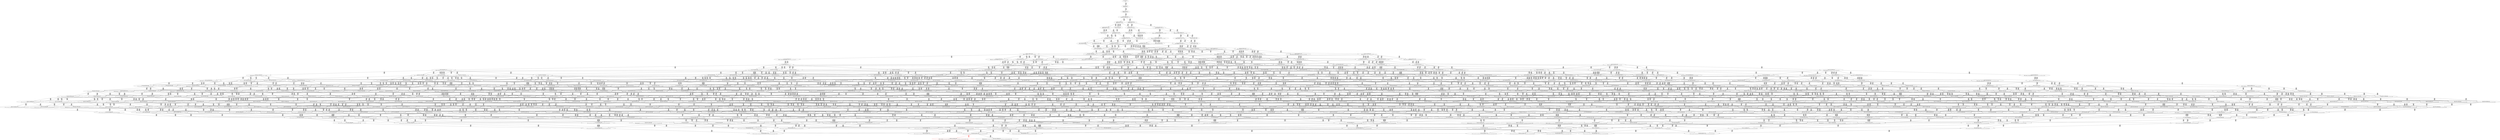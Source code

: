 digraph {
	S0[label="S0: [0, 0] [0, 0] \n{}{}"];
	S1[label="S1: [0, 0] [45, 57] \n{T0J0:45-57}{1}"];
	S2[label="S2: [45, 57] [89, 113] \n{T0J1:89-113}{1, 2}"];
	S3[label="S3: [81, 103] [89, 113] \n{T0J1:89-113, T0J2:81-103}{1, 2, 3}"];
	S4[label="S4: [89, 113] [103, 131] \n{T0J3:103-131}{1, 2, 3, 4}"];
	S5[label="S5: [89, 113] [93, 118] \n{T0J10:93-118}{1, 2, 3, 11}"];
	S6[label="S6: [103, 131] [104, 132] \n{T0J6:104-132}{1, 2, 3, 4, 7}"];
	S7[label="S7: [93, 118] [103, 141] \n{T0J3:103-141}{1, 2, 3, 4, 11}"];
	S8[label="S8: [93, 102] [118, 134] \n{T0J11:118-134}{1, 2, 3, 11, 12}"];
	S9[label="S9: [103, 113] [147, 184] \n{}{1, 2, 3, 4, 5, 6}"];
	S10[label="S10: [104, 132] [148, 188] \n{T0J7:148-188}{1, 2, 3, 4, 7, 8}"];
	S11[label="S11: [103, 137] [108, 141] \n{T0J6:108-137}{1, 2, 3, 4, 7, 11}"];
	S12[label="S12: [103, 134] [118, 141] \n{T0J3:103-141, T0J11:118-134}{1, 2, 3, 4, 11, 12}"];
	S13[label="S13: [118, 134] [136, 156] \n{T0J11:118-134, T0J14:136-156}{1, 2, 3, 11, 12, 15}"];
	S14[label="S14: [104, 132] [147, 202] \n{}{1, 2, 3, 4, 5, 6, 7}"];
	S15[label="S15: [103, 118] [147, 189] \n{}{1, 2, 3, 4, 5, 6, 11}"];
	S16[label="S16: [108, 148] [148, 194] \n{T0J7:148-194}{1, 2, 3, 4, 7, 8, 11}"];
	S17[label="S17: [118, 141] [118, 153] \n{T0J6:118-153}{1, 2, 3, 4, 7, 11, 12}"];
	S18[label="S18: [136, 156] [140, 162] \n{T0J3:140-162, T0J14:136-156}{1, 2, 3, 4, 11, 12, 15}"];
	S19[label="S19: [147, 189] [148, 203] \n{T0J7:148-189}{1, 2, 3, 4, 5, 6, 7, 8}"];
	S20[label="S20: [108, 141] [147, 208] \n{}{1, 2, 3, 4, 5, 6, 7, 11}"];
	S21[label="S21: [118, 134] [147, 205] \n{}{1, 2, 3, 4, 5, 6, 11, 12}"];
	S22[label="S22: [118, 180] [148, 198] \n{T0J7:148-198}{1, 2, 3, 4, 7, 8, 11, 12}"];
	S23[label="S23: [140, 162] [151, 175] \n{T0J6:151-175}{1, 2, 3, 4, 7, 11, 12, 15}"];
	S24[label="S24: [147, 203] [152, 219] \n{}{1, 2, 3, 4, 5, 6, 7, 8, 11}"];
	S25[label="S25: [148, 148] [198, 211] \n{T0J8:198-211}{1, 2, 3, 4, 7, 8, 9, 10, 11}"];
	S26[label="S26: [148, 148] [212, 228] \n{T0J9:212-228}{1, 2, 3, 4, 7, 8, 9, 10, 11}"];
	S27[label="S27: [118, 153] [147, 212] \n{}{1, 2, 3, 4, 5, 6, 7, 11, 12}"];
	S28[label="S28: [140, 156] [184, 227] \n{}{1, 2, 3, 4, 5, 6, 11, 12, 15}"];
	S29[label="S29: [148, 198] [184, 244] \n{T0J12:184-244}{1, 2, 3, 4, 7, 8, 11, 12, 13}"];
	S30[label="S30: [148, 198] [161, 218] \n{}{1, 2, 3, 4, 7, 8, 11, 12, 15}"];
	S31[label="S31: [148, 203] [198, 269] \n{}{1, 2, 3, 4, 5, 6, 7, 8, 9, 10}"];
	S32[label="S32: [147, 219] [162, 251] \n{}{1, 2, 3, 4, 5, 6, 7, 8, 11, 12}"];
	S33[label="S33: [148, 161] [198, 241] \n{}{1, 2, 3, 4, 7, 8, 9, 10, 11, 12}"];
	S34[label="S34: [151, 175] [184, 233] \n{}{1, 2, 3, 4, 5, 6, 7, 11, 12, 15}"];
	S35[label="S35: [159, 219] [201, 256] \n{T0J23:201-256}{1, 2, 3, 4, 5, 6, 7, 8, 11, 24}"];
	S36[label="S36: [173, 193] [198, 211] \n{T0J8:198-211, T0J11:173-193}{1, 2, 3, 4, 7, 8, 9, 10, 11, 12}"];
	S37[label="S37: [173, 193] [212, 228] \n{T0J9:212-228, T0J11:173-193}{1, 2, 3, 4, 7, 8, 9, 10, 11, 12}"];
	S38[label="S38: [184, 228] [201, 244] \n{T0J12:184-244, T0J13:201-228}{1, 2, 3, 4, 7, 8, 11, 12, 13, 14}"];
	S39[label="S39: [161, 218] [191, 244] \n{T0J12:184-244}{1, 2, 3, 4, 7, 8, 11, 12, 13, 15}"];
	S40[label="S40: [161, 196] [176, 218] \n{T0J15:176-196}{1, 2, 3, 4, 7, 8, 11, 12, 15, 16}"];
	S41[label="S41: [161, 218] [204, 231] \n{T0J19:204-231}{1, 2, 3, 4, 7, 8, 11, 12, 15, 20}"];
	S42[label="S42: [152, 228] [198, 284] \n{}{1, 2, 3, 4, 5, 6, 7, 8, 9, 10, 11}"];
	S43[label="S43: [162, 251] [192, 300] \n{}{1, 2, 3, 4, 5, 6, 7, 8, 11, 12, 13}"];
	S44[label="S44: [184, 241] [198, 244] \n{T0J12:184-244}{1, 2, 3, 4, 7, 8, 9, 10, 11, 12, 13}"];
	S45[label="S45: [161, 251] [190, 271] \n{}{1, 2, 3, 4, 5, 6, 7, 8, 11, 12, 15}"];
	S46[label="S46: [161, 218] [198, 241] \n{}{1, 2, 3, 4, 7, 8, 9, 10, 11, 12, 15}"];
	S47[label="S47: [162, 251] [201, 270] \n{}{1, 2, 3, 4, 5, 6, 7, 8, 11, 12, 24}"];
	S48[label="S48: [191, 228] [214, 244] \n{T0J12:184-244, T0J13:214-228}{1, 2, 3, 4, 7, 8, 11, 12, 13, 14, 15}"];
	S49[label="S49: [176, 218] [191, 244] \n{T0J12:184-244, T0J15:176-196}{1, 2, 3, 4, 7, 8, 11, 12, 13, 15, 16}"];
	S50[label="S50: [191, 231] [217, 244] \n{T0J12:184-244, T0J19:204-231}{1, 2, 3, 4, 7, 8, 11, 12, 13, 15, 20}"];
	S51[label="S51: [176, 193] [186, 218] \n{T0J15:176-196, T0J16:186-193}{1, 2, 3, 4, 7, 8, 11, 12, 15, 16, 17}"];
	S52[label="S52: [176, 218] [204, 231] \n{T0J15:176-196, T0J19:204-231}{1, 2, 3, 4, 7, 8, 11, 12, 15, 16, 20}"];
	S53[label="S53: [162, 260] [198, 299] \n{}{1, 2, 3, 4, 5, 6, 7, 8, 9, 10, 11, 12}"];
	S54[label="S54: [198, 271] [201, 299] \n{}{1, 2, 3, 4, 5, 6, 7, 8, 9, 10, 11, 24}"];
	S55[label="S55: [192, 298] [215, 300] \n{}{1, 2, 3, 4, 5, 6, 7, 8, 11, 12, 13, 14}"];
	S56[label="S56: [190, 285] [205, 314] \n{}{1, 2, 3, 4, 5, 6, 7, 8, 11, 12, 13, 15}"];
	S57[label="S57: [191, 241] [211, 244] \n{T0J12:184-244}{1, 2, 3, 4, 7, 8, 9, 10, 11, 12, 13, 15}"];
	S58[label="S58: [176, 266] [190, 271] \n{}{1, 2, 3, 4, 5, 6, 7, 8, 11, 12, 15, 16}"];
	S59[label="S59: [176, 218] [198, 241] \n{T0J15:176-196}{1, 2, 3, 4, 7, 8, 9, 10, 11, 12, 15, 16}"];
	S60[label="S60: [176, 218] [225, 241] \n{T0J9:225-241, T0J15:176-196}{1, 2, 3, 4, 7, 8, 9, 10, 11, 12, 15, 16}"];
	S61[label="S61: [190, 271] [205, 301] \n{}{1, 2, 3, 4, 5, 6, 7, 8, 11, 12, 15, 20}"];
	S62[label="S62: [198, 231] [211, 241] \n{T0J19:204-231}{1, 2, 3, 4, 7, 8, 9, 10, 11, 12, 15, 20}"];
	S63[label="S63: [212, 284] [280, 303] \n{T0J24:280-303}{1, 2, 3, 4, 5, 6, 7, 8, 9, 10, 11, 25}"];
	S64[label="S64: [192, 271] [204, 314] \n{}{1, 2, 3, 4, 5, 6, 7, 8, 11, 12, 13, 24}"];
	S65[label="S65: [190, 271] [203, 285] \n{}{1, 2, 3, 4, 5, 6, 7, 8, 11, 12, 15, 24}"];
	S66[label="S66: [192, 300] [212, 343] \n{}{1, 2, 3, 4, 5, 6, 7, 8, 9, 10, 11, 12, 13}"];
	S67[label="S67: [190, 299] [205, 331] \n{}{1, 2, 3, 4, 5, 6, 7, 8, 9, 10, 11, 12, 15}"];
	S68[label="S68: [198, 299] [204, 331] \n{}{1, 2, 3, 4, 5, 6, 7, 8, 9, 10, 11, 12, 24}"];
	S69[label="S69: [205, 298] [235, 314] \n{}{1, 2, 3, 4, 5, 6, 7, 8, 11, 12, 13, 14, 15}"];
	S70[label="S70: [190, 271] [218, 314] \n{}{1, 2, 3, 4, 5, 6, 7, 8, 11, 12, 13, 15, 16}"];
	S71[label="S71: [205, 301] [235, 314] \n{}{1, 2, 3, 4, 5, 6, 7, 8, 11, 12, 13, 15, 20}"];
	S72[label="S72: [186, 263] [201, 271] \n{}{1, 2, 3, 4, 5, 6, 7, 8, 11, 12, 15, 16, 17}"];
	S73[label="S73: [190, 271] [218, 301] \n{}{1, 2, 3, 4, 5, 6, 7, 8, 11, 12, 15, 16, 20}"];
	S74[label="S74: [212, 303] [280, 316] \n{}{1, 2, 3, 4, 5, 6, 7, 8, 9, 10, 11, 12, 25}"];
	S75[label="S75: [212, 299] [280, 303] \n{T0J24:280-303}{1, 2, 3, 4, 5, 6, 7, 8, 9, 10, 11, 24, 25}"];
	S76[label="S76: [204, 298] [234, 314] \n{}{1, 2, 3, 4, 5, 6, 7, 8, 11, 12, 13, 14, 24}"];
	S77[label="S77: [202, 220] [215, 300] \n{T0J25:202-220}{1, 2, 3, 4, 5, 6, 7, 8, 11, 12, 13, 14, 26}"];
	S78[label="S78: [203, 285] [232, 314] \n{}{1, 2, 3, 4, 5, 6, 7, 8, 11, 12, 13, 15, 24}"];
	S79[label="S79: [190, 271] [218, 285] \n{}{1, 2, 3, 4, 5, 6, 7, 8, 11, 12, 15, 16, 24}"];
	S80[label="S80: [205, 245] [215, 301] \n{T0J20:215-245}{1, 2, 3, 4, 5, 6, 7, 8, 11, 12, 15, 20, 21}"];
	S81[label="S81: [203, 285] [232, 301] \n{}{1, 2, 3, 4, 5, 6, 7, 8, 11, 12, 15, 20, 24}"];
	S82[label="S82: [212, 343] [242, 378] \n{}{1, 2, 3, 4, 5, 6, 7, 8, 9, 10, 11, 12, 13, 14}"];
	S83[label="S83: [205, 343] [235, 382] \n{}{1, 2, 3, 4, 5, 6, 7, 8, 9, 10, 11, 12, 13, 15}"];
	S84[label="S84: [190, 331] [218, 346] \n{}{1, 2, 3, 4, 5, 6, 7, 8, 9, 10, 11, 12, 15, 16}"];
	S85[label="S85: [205, 331] [240, 369] \n{}{1, 2, 3, 4, 5, 6, 7, 8, 9, 10, 11, 12, 15, 20}"];
	S86[label="S86: [204, 331] [234, 382] \n{}{1, 2, 3, 4, 5, 6, 7, 8, 9, 10, 11, 12, 13, 24}"];
	S87[label="S87: [203, 331] [232, 353] \n{}{1, 2, 3, 4, 5, 6, 7, 8, 9, 10, 11, 12, 15, 24}"];
	S88[label="S88: [212, 316] [280, 386] \n{}{1, 2, 3, 4, 5, 6, 7, 8, 9, 10, 11, 12, 13, 25}"];
	S89[label="S89: [212, 316] [280, 357] \n{}{1, 2, 3, 4, 5, 6, 7, 8, 9, 10, 11, 12, 15, 25}"];
	S90[label="S90: [212, 303] [280, 331] \n{}{1, 2, 3, 4, 5, 6, 7, 8, 9, 10, 11, 12, 24, 25}"];
	S91[label="S91: [218, 298] [235, 314] \n{}{1, 2, 3, 4, 5, 6, 7, 8, 11, 12, 13, 14, 15, 16}"];
	S92[label="S92: [235, 301] [258, 314] \n{}{1, 2, 3, 4, 5, 6, 7, 8, 11, 12, 13, 14, 15, 20}"];
	S93[label="S93: [232, 298] [247, 314] \n{}{1, 2, 3, 4, 5, 6, 7, 8, 11, 12, 13, 14, 15, 24}"];
	S94[label="S94: [206, 274] [235, 314] \n{}{1, 2, 3, 4, 5, 6, 7, 8, 11, 12, 13, 14, 15, 26}"];
	S95[label="S95: [201, 271] [218, 314] \n{}{1, 2, 3, 4, 5, 6, 7, 8, 11, 12, 13, 15, 16, 17}"];
	S96[label="S96: [218, 301] [235, 314] \n{}{1, 2, 3, 4, 5, 6, 7, 8, 11, 12, 13, 15, 16, 20}"];
	S97[label="S97: [218, 285] [232, 314] \n{}{1, 2, 3, 4, 5, 6, 7, 8, 11, 12, 13, 15, 16, 24}"];
	S98[label="S98: [215, 301] [235, 314] \n{}{1, 2, 3, 4, 5, 6, 7, 8, 11, 12, 13, 15, 20, 21}"];
	S99[label="S99: [232, 301] [247, 314] \n{}{1, 2, 3, 4, 5, 6, 7, 8, 11, 12, 13, 15, 20, 24}"];
	S100[label="S100: [199, 248] [201, 271] \n{T0J17:199-248}{1, 2, 3, 4, 5, 6, 7, 8, 11, 12, 15, 16, 17, 18}"];
	S101[label="S101: [201, 271] [218, 301] \n{}{1, 2, 3, 4, 5, 6, 7, 8, 11, 12, 15, 16, 17, 20}"];
	S102[label="S102: [201, 271] [218, 285] \n{}{1, 2, 3, 4, 5, 6, 7, 8, 11, 12, 15, 16, 17, 24}"];
	S103[label="S103: [215, 266] [218, 301] \n{}{1, 2, 3, 4, 5, 6, 7, 8, 11, 12, 15, 16, 20, 21}"];
	S104[label="S104: [218, 285] [232, 301] \n{}{1, 2, 3, 4, 5, 6, 7, 8, 11, 12, 15, 16, 20, 24}"];
	S105[label="S105: [205, 271] [234, 314] \n{}{1, 2, 3, 4, 5, 6, 7, 8, 11, 12, 13, 14, 24, 26}"];
	S106[label="S106: [215, 301] [269, 312] \n{T0J21:269-312}{1, 2, 3, 4, 5, 6, 7, 8, 11, 12, 15, 20, 21, 22}"];
	S107[label="S107: [215, 284] [232, 301] \n{}{1, 2, 3, 4, 5, 6, 7, 8, 11, 12, 15, 20, 21, 24}"];
	S108[label="S108: [235, 382] [255, 410] \n{}{1, 2, 3, 4, 5, 6, 7, 8, 9, 10, 11, 12, 13, 14, 15}"];
	S109[label="S109: [218, 365] [235, 414] \n{}{1, 2, 3, 4, 5, 6, 7, 8, 9, 10, 11, 12, 13, 15, 16}"];
	S110[label="S110: [235, 382] [255, 414] \n{}{1, 2, 3, 4, 5, 6, 7, 8, 9, 10, 11, 12, 13, 15, 20}"];
	S111[label="S111: [201, 346] [218, 362] \n{}{1, 2, 3, 4, 5, 6, 7, 8, 9, 10, 11, 12, 15, 16, 17}"];
	S112[label="S112: [218, 365] [240, 400] \n{}{1, 2, 3, 4, 5, 6, 7, 8, 9, 10, 11, 12, 15, 16, 20}"];
	S113[label="S113: [234, 382] [254, 398] \n{}{1, 2, 3, 4, 5, 6, 7, 8, 9, 10, 11, 12, 13, 14, 24}"];
	S114[label="S114: [213, 300] [242, 378] \n{}{1, 2, 3, 4, 5, 6, 7, 8, 9, 10, 11, 12, 13, 14, 26}"];
	S115[label="S115: [232, 382] [247, 414] \n{}{1, 2, 3, 4, 5, 6, 7, 8, 9, 10, 11, 12, 13, 15, 24}"];
	S116[label="S116: [218, 353] [232, 365] \n{}{1, 2, 3, 4, 5, 6, 7, 8, 9, 10, 11, 12, 15, 16, 24}"];
	S117[label="S117: [215, 344] [240, 369] \n{}{1, 2, 3, 4, 5, 6, 7, 8, 9, 10, 11, 12, 15, 20, 21}"];
	S118[label="S118: [232, 369] [247, 400] \n{}{1, 2, 3, 4, 5, 6, 7, 8, 9, 10, 11, 12, 15, 20, 24}"];
	S119[label="S119: [242, 383] [280, 386] \n{}{1, 2, 3, 4, 5, 6, 7, 8, 9, 10, 11, 12, 13, 14, 25}"];
	S120[label="S120: [235, 370] [280, 399] \n{}{1, 2, 3, 4, 5, 6, 7, 8, 9, 10, 11, 12, 13, 15, 25}"];
	S121[label="S121: [218, 351] [280, 357] \n{}{1, 2, 3, 4, 5, 6, 7, 8, 9, 10, 11, 12, 15, 16, 25}"];
	S122[label="S122: [240, 369] [280, 396] \n{}{1, 2, 3, 4, 5, 6, 7, 8, 9, 10, 11, 12, 15, 20, 25}"];
	S123[label="S123: [234, 331] [280, 386] \n{}{1, 2, 3, 4, 5, 6, 7, 8, 9, 10, 11, 12, 13, 24, 25}"];
	S124[label="S124: [232, 331] [280, 357] \n{}{1, 2, 3, 4, 5, 6, 7, 8, 9, 10, 11, 12, 15, 24, 25}"];
	S125[label="S125: [218, 298] [243, 314] \n{}{1, 2, 3, 4, 5, 6, 7, 8, 11, 12, 13, 14, 15, 16, 17}"];
	S126[label="S126: [235, 301] [271, 314] \n{}{1, 2, 3, 4, 5, 6, 7, 8, 11, 12, 13, 14, 15, 16, 20}"];
	S127[label="S127: [232, 298] [260, 314] \n{}{1, 2, 3, 4, 5, 6, 7, 8, 11, 12, 13, 14, 15, 16, 24}"];
	S128[label="S128: [219, 220] [235, 314] \n{T0J25:219-220}{1, 2, 3, 4, 5, 6, 7, 8, 11, 12, 13, 14, 15, 16, 26}"];
	S129[label="S129: [234, 266] [235, 314] \n{T0J15:234-266}{1, 2, 3, 4, 5, 6, 7, 8, 11, 12, 13, 14, 15, 16, 26}"];
	S130[label="S130: [235, 301] [262, 314] \n{T0J19:262-301}{1, 2, 3, 4, 5, 6, 7, 8, 11, 12, 13, 14, 15, 20, 26}"];
	S131[label="S131: [234, 285] [248, 314] \n{}{1, 2, 3, 4, 5, 6, 7, 8, 11, 12, 13, 14, 15, 24, 26}"];
	S132[label="S132: [201, 271] [218, 314] \n{}{1, 2, 3, 4, 5, 6, 7, 8, 11, 12, 13, 15, 16, 17, 18}"];
	S133[label="S133: [218, 301] [243, 314] \n{}{1, 2, 3, 4, 5, 6, 7, 8, 11, 12, 13, 15, 16, 17, 20}"];
	S134[label="S134: [218, 285] [243, 314] \n{}{1, 2, 3, 4, 5, 6, 7, 8, 11, 12, 13, 15, 16, 17, 24}"];
	S135[label="S135: [218, 301] [235, 314] \n{}{1, 2, 3, 4, 5, 6, 7, 8, 11, 12, 13, 15, 16, 20, 21}"];
	S136[label="S136: [232, 301] [260, 314] \n{}{1, 2, 3, 4, 5, 6, 7, 8, 11, 12, 13, 15, 16, 20, 24}"];
	S137[label="S137: [235, 298] [268, 314] \n{T0J13:268-298}{1, 2, 3, 4, 5, 6, 7, 8, 11, 12, 13, 14, 15, 20, 21}"];
	S138[label="S138: [235, 312] [279, 314] \n{T0J21:269-312}{1, 2, 3, 4, 5, 6, 7, 8, 11, 12, 13, 15, 20, 21, 22}"];
	S139[label="S139: [232, 301] [257, 314] \n{}{1, 2, 3, 4, 5, 6, 7, 8, 11, 12, 13, 15, 20, 21, 24}"];
	S140[label="S140: [201, 271] [259, 307] \n{T0J18:259-307}{1, 2, 3, 4, 5, 6, 7, 8, 11, 12, 15, 16, 17, 18, 19}"];
	S141[label="S141: [201, 271] [218, 301] \n{}{1, 2, 3, 4, 5, 6, 7, 8, 11, 12, 15, 16, 17, 18, 20}"];
	S142[label="S142: [201, 271] [218, 285] \n{}{1, 2, 3, 4, 5, 6, 7, 8, 11, 12, 15, 16, 17, 18, 24}"];
	S143[label="S143: [215, 263] [218, 301] \n{}{1, 2, 3, 4, 5, 6, 7, 8, 11, 12, 15, 16, 17, 20, 21}"];
	S144[label="S144: [218, 285] [243, 301] \n{}{1, 2, 3, 4, 5, 6, 7, 8, 11, 12, 15, 16, 17, 20, 24}"];
	S145[label="S145: [218, 301] [269, 312] \n{T0J21:269-312}{1, 2, 3, 4, 5, 6, 7, 8, 11, 12, 15, 16, 20, 21, 22}"];
	S146[label="S146: [218, 284] [232, 301] \n{}{1, 2, 3, 4, 5, 6, 7, 8, 11, 12, 15, 16, 20, 21, 24}"];
	S147[label="S147: [266, 295] [269, 312] \n{T0J21:269-312, T0J22:266-295}{1, 2, 3, 4, 5, 6, 7, 8, 11, 12, 15, 20, 21, 22, 23}"];
	S148[label="S148: [232, 301] [269, 312] \n{T0J21:269-312}{1, 2, 3, 4, 5, 6, 7, 8, 11, 12, 15, 20, 21, 22, 24}"];
	S149[label="S149: [235, 414] [263, 432] \n{}{1, 2, 3, 4, 5, 6, 7, 8, 9, 10, 11, 12, 13, 14, 15, 16}"];
	S150[label="S150: [255, 414] [285, 452] \n{}{1, 2, 3, 4, 5, 6, 7, 8, 9, 10, 11, 12, 13, 14, 15, 20}"];
	S151[label="S151: [247, 414] [277, 449] \n{}{1, 2, 3, 4, 5, 6, 7, 8, 9, 10, 11, 12, 13, 14, 15, 24}"];
	S152[label="S152: [235, 354] [256, 378] \n{}{1, 2, 3, 4, 5, 6, 7, 8, 9, 10, 11, 12, 13, 14, 15, 26}"];
	S153[label="S153: [218, 362] [243, 429] \n{}{1, 2, 3, 4, 5, 6, 7, 8, 9, 10, 11, 12, 13, 15, 16, 17}"];
	S154[label="S154: [235, 400] [263, 448] \n{}{1, 2, 3, 4, 5, 6, 7, 8, 9, 10, 11, 12, 13, 15, 16, 20}"];
	S155[label="S155: [232, 365] [260, 436] \n{}{1, 2, 3, 4, 5, 6, 7, 8, 9, 10, 11, 12, 13, 15, 16, 24}"];
	S156[label="S156: [235, 369] [255, 427] \n{}{1, 2, 3, 4, 5, 6, 7, 8, 9, 10, 11, 12, 13, 15, 20, 21}"];
	S157[label="S157: [247, 400] [277, 452] \n{}{1, 2, 3, 4, 5, 6, 7, 8, 9, 10, 11, 12, 13, 15, 20, 24}"];
	S158[label="S158: [201, 347] [218, 362] \n{}{1, 2, 3, 4, 5, 6, 7, 8, 9, 10, 11, 12, 15, 16, 17, 18}"];
	S159[label="S159: [218, 362] [243, 400] \n{}{1, 2, 3, 4, 5, 6, 7, 8, 9, 10, 11, 12, 15, 16, 17, 20}"];
	S160[label="S160: [218, 362] [243, 365] \n{}{1, 2, 3, 4, 5, 6, 7, 8, 9, 10, 11, 12, 15, 16, 17, 24}"];
	S161[label="S161: [218, 365] [240, 400] \n{}{1, 2, 3, 4, 5, 6, 7, 8, 9, 10, 11, 12, 15, 16, 20, 21}"];
	S162[label="S162: [232, 383] [260, 400] \n{}{1, 2, 3, 4, 5, 6, 7, 8, 9, 10, 11, 12, 15, 16, 20, 24}"];
	S163[label="S163: [234, 314] [255, 378] \n{}{1, 2, 3, 4, 5, 6, 7, 8, 9, 10, 11, 12, 13, 14, 24, 26}"];
	S164[label="S164: [240, 369] [269, 411] \n{}{1, 2, 3, 4, 5, 6, 7, 8, 9, 10, 11, 12, 15, 20, 21, 22}"];
	S165[label="S165: [232, 369] [247, 400] \n{}{1, 2, 3, 4, 5, 6, 7, 8, 9, 10, 11, 12, 15, 20, 21, 24}"];
	S166[label="S166: [235, 365] [280, 434] \n{}{1, 2, 3, 4, 5, 6, 7, 8, 9, 10, 11, 12, 13, 15, 16, 25}"];
	S167[label="S167: [255, 399] [291, 452] \n{}{1, 2, 3, 4, 5, 6, 7, 8, 9, 10, 11, 12, 13, 15, 20, 25}"];
	S168[label="S168: [218, 357] [280, 362] \n{}{1, 2, 3, 4, 5, 6, 7, 8, 9, 10, 11, 12, 15, 16, 17, 25}"];
	S169[label="S169: [240, 396] [280, 400] \n{}{1, 2, 3, 4, 5, 6, 7, 8, 9, 10, 11, 12, 15, 16, 20, 25}"];
	S170[label="S170: [242, 303] [281, 378] \n{T0J24:281-303}{1, 2, 3, 4, 5, 6, 7, 8, 9, 10, 11, 12, 13, 14, 25, 26}"];
	S171[label="S171: [232, 357] [280, 365] \n{}{1, 2, 3, 4, 5, 6, 7, 8, 9, 10, 11, 12, 15, 16, 24, 25}"];
	S172[label="S172: [240, 369] [280, 396] \n{}{1, 2, 3, 4, 5, 6, 7, 8, 9, 10, 11, 12, 15, 20, 21, 25}"];
	S173[label="S173: [247, 400] [282, 415] \n{}{1, 2, 3, 4, 5, 6, 7, 8, 9, 10, 11, 12, 15, 20, 24, 25}"];
	S174[label="S174: [280, 399] [285, 437] \n{}{1, 2, 3, 4, 5, 6, 7, 8, 9, 10, 11, 12, 13, 14, 15, 25}"];
	S175[label="S175: [280, 386] [287, 398] \n{T0J13:287-398}{1, 2, 3, 4, 5, 6, 7, 8, 9, 10, 11, 12, 13, 14, 24, 25}"];
	S176[label="S176: [277, 384] [280, 414] \n{}{1, 2, 3, 4, 5, 6, 7, 8, 9, 10, 11, 12, 13, 15, 24, 25}"];
	S177[label="S177: [218, 298] [243, 314] \n{}{1, 2, 3, 4, 5, 6, 7, 8, 11, 12, 13, 14, 15, 16, 17, 18}"];
	S178[label="S178: [243, 301] [271, 314] \n{}{1, 2, 3, 4, 5, 6, 7, 8, 11, 12, 13, 14, 15, 16, 17, 20}"];
	S179[label="S179: [243, 298] [260, 314] \n{}{1, 2, 3, 4, 5, 6, 7, 8, 11, 12, 13, 14, 15, 16, 17, 24}"];
	S180[label="S180: [219, 220] [243, 314] \n{T0J25:219-220}{1, 2, 3, 4, 5, 6, 7, 8, 11, 12, 13, 14, 15, 16, 17, 26}"];
	S181[label="S181: [235, 252] [244, 314] \n{T0J16:244-252}{1, 2, 3, 4, 5, 6, 7, 8, 11, 12, 13, 14, 15, 16, 17, 26}"];
	S182[label="S182: [235, 290] [275, 314] \n{T0J19:275-290}{1, 2, 3, 4, 5, 6, 7, 8, 11, 12, 13, 14, 15, 16, 20, 26}"];
	S183[label="S183: [218, 307] [261, 314] \n{T0J18:259-307}{1, 2, 3, 4, 5, 6, 7, 8, 11, 12, 13, 15, 16, 17, 18, 19}"];
	S184[label="S184: [218, 301] [243, 314] \n{}{1, 2, 3, 4, 5, 6, 7, 8, 11, 12, 13, 15, 16, 17, 18, 20}"];
	S185[label="S185: [218, 285] [243, 314] \n{}{1, 2, 3, 4, 5, 6, 7, 8, 11, 12, 13, 15, 16, 17, 18, 24}"];
	S186[label="S186: [218, 301] [243, 314] \n{}{1, 2, 3, 4, 5, 6, 7, 8, 11, 12, 13, 15, 16, 17, 20, 21}"];
	S187[label="S187: [243, 301] [260, 314] \n{}{1, 2, 3, 4, 5, 6, 7, 8, 11, 12, 13, 15, 16, 17, 20, 24}"];
	S188[label="S188: [235, 298] [271, 314] \n{T0J13:271-298}{1, 2, 3, 4, 5, 6, 7, 8, 11, 12, 13, 14, 15, 16, 20, 21}"];
	S189[label="S189: [235, 312] [282, 314] \n{T0J21:269-312}{1, 2, 3, 4, 5, 6, 7, 8, 11, 12, 13, 15, 16, 20, 21, 22}"];
	S190[label="S190: [232, 301] [260, 314] \n{}{1, 2, 3, 4, 5, 6, 7, 8, 11, 12, 13, 15, 16, 20, 21, 24}"];
	S191[label="S191: [218, 301] [259, 307] \n{T0J18:259-307}{1, 2, 3, 4, 5, 6, 7, 8, 11, 12, 15, 16, 17, 18, 19, 20}"];
	S192[label="S192: [218, 285] [259, 307] \n{T0J18:259-307}{1, 2, 3, 4, 5, 6, 7, 8, 11, 12, 15, 16, 17, 18, 19, 24}"];
	S193[label="S193: [215, 248] [218, 301] \n{}{1, 2, 3, 4, 5, 6, 7, 8, 11, 12, 15, 16, 17, 18, 20, 21}"];
	S194[label="S194: [218, 285] [243, 301] \n{}{1, 2, 3, 4, 5, 6, 7, 8, 11, 12, 15, 16, 17, 18, 20, 24}"];
	S195[label="S195: [218, 301] [269, 312] \n{T0J21:269-312}{1, 2, 3, 4, 5, 6, 7, 8, 11, 12, 15, 16, 17, 20, 21, 22}"];
	S196[label="S196: [218, 284] [243, 301] \n{}{1, 2, 3, 4, 5, 6, 7, 8, 11, 12, 15, 16, 17, 20, 21, 24}"];
	S197[label="S197: [269, 295] [269, 312] \n{T0J21:269-312, T0J22:269-295}{1, 2, 3, 4, 5, 6, 7, 8, 11, 12, 15, 16, 20, 21, 22, 23}"];
	S198[label="S198: [232, 301] [269, 312] \n{T0J21:269-312}{1, 2, 3, 4, 5, 6, 7, 8, 11, 12, 15, 16, 20, 21, 22, 24}"];
	S199[label="S199: [243, 432] [263, 446] \n{}{1, 2, 3, 4, 5, 6, 7, 8, 9, 10, 11, 12, 13, 14, 15, 16, 17}"];
	S200[label="S200: [263, 449] [285, 484] \n{}{1, 2, 3, 4, 5, 6, 7, 8, 9, 10, 11, 12, 13, 14, 15, 16, 20}"];
	S201[label="S201: [260, 449] [277, 449] \n{}{1, 2, 3, 4, 5, 6, 7, 8, 9, 10, 11, 12, 13, 14, 15, 16, 24}"];
	S202[label="S202: [235, 378] [263, 389] \n{}{1, 2, 3, 4, 5, 6, 7, 8, 9, 10, 11, 12, 13, 14, 15, 16, 26}"];
	S203[label="S203: [256, 378] [285, 452] \n{}{1, 2, 3, 4, 5, 6, 7, 8, 9, 10, 11, 12, 13, 14, 15, 20, 26}"];
	S204[label="S204: [248, 368] [277, 378] \n{}{1, 2, 3, 4, 5, 6, 7, 8, 9, 10, 11, 12, 13, 14, 15, 24, 26}"];
	S205[label="S205: [218, 362] [243, 430] \n{}{1, 2, 3, 4, 5, 6, 7, 8, 9, 10, 11, 12, 13, 15, 16, 17, 18}"];
	S206[label="S206: [243, 400] [263, 448] \n{}{1, 2, 3, 4, 5, 6, 7, 8, 9, 10, 11, 12, 13, 15, 16, 17, 20}"];
	S207[label="S207: [243, 365] [260, 445] \n{}{1, 2, 3, 4, 5, 6, 7, 8, 9, 10, 11, 12, 13, 15, 16, 17, 24}"];
	S208[label="S208: [235, 400] [263, 448] \n{}{1, 2, 3, 4, 5, 6, 7, 8, 9, 10, 11, 12, 13, 15, 16, 20, 21}"];
	S209[label="S209: [260, 400] [277, 466] \n{}{1, 2, 3, 4, 5, 6, 7, 8, 9, 10, 11, 12, 13, 15, 16, 20, 24}"];
	S210[label="S210: [255, 428] [285, 452] \n{}{1, 2, 3, 4, 5, 6, 7, 8, 9, 10, 11, 12, 13, 14, 15, 20, 21}"];
	S211[label="S211: [255, 411] [285, 452] \n{}{1, 2, 3, 4, 5, 6, 7, 8, 9, 10, 11, 12, 13, 15, 20, 21, 22}"];
	S212[label="S212: [247, 400] [277, 452] \n{}{1, 2, 3, 4, 5, 6, 7, 8, 9, 10, 11, 12, 13, 15, 20, 21, 24}"];
	S213[label="S213: [218, 362] [259, 406] \n{}{1, 2, 3, 4, 5, 6, 7, 8, 9, 10, 11, 12, 15, 16, 17, 18, 19}"];
	S214[label="S214: [218, 362] [243, 400] \n{}{1, 2, 3, 4, 5, 6, 7, 8, 9, 10, 11, 12, 15, 16, 17, 18, 20}"];
	S215[label="S215: [218, 347] [243, 365] \n{}{1, 2, 3, 4, 5, 6, 7, 8, 9, 10, 11, 12, 15, 16, 17, 18, 24}"];
	S216[label="S216: [218, 362] [243, 400] \n{}{1, 2, 3, 4, 5, 6, 7, 8, 9, 10, 11, 12, 15, 16, 17, 20, 21}"];
	S217[label="S217: [243, 383] [260, 400] \n{}{1, 2, 3, 4, 5, 6, 7, 8, 9, 10, 11, 12, 15, 16, 17, 20, 24}"];
	S218[label="S218: [240, 400] [269, 411] \n{}{1, 2, 3, 4, 5, 6, 7, 8, 9, 10, 11, 12, 15, 16, 20, 21, 22}"];
	S219[label="S219: [232, 383] [260, 400] \n{}{1, 2, 3, 4, 5, 6, 7, 8, 9, 10, 11, 12, 15, 16, 20, 21, 24}"];
	S220[label="S220: [269, 394] [291, 411] \n{}{1, 2, 3, 4, 5, 6, 7, 8, 9, 10, 11, 12, 15, 20, 21, 22, 23}"];
	S221[label="S221: [247, 400] [282, 411] \n{}{1, 2, 3, 4, 5, 6, 7, 8, 9, 10, 11, 12, 15, 20, 21, 22, 24}"];
	S222[label="S222: [277, 452] [297, 484] \n{}{1, 2, 3, 4, 5, 6, 7, 8, 9, 10, 11, 12, 13, 14, 15, 20, 24}"];
	S223[label="S223: [285, 452] [308, 469] \n{}{1, 2, 3, 4, 5, 6, 7, 8, 9, 10, 11, 12, 13, 14, 15, 20, 25}"];
	S224[label="S224: [243, 362] [280, 440] \n{}{1, 2, 3, 4, 5, 6, 7, 8, 9, 10, 11, 12, 13, 15, 16, 17, 25}"];
	S225[label="S225: [263, 400] [291, 479] \n{}{1, 2, 3, 4, 5, 6, 7, 8, 9, 10, 11, 12, 13, 15, 16, 20, 25}"];
	S226[label="S226: [255, 396] [291, 452] \n{}{1, 2, 3, 4, 5, 6, 7, 8, 9, 10, 11, 12, 13, 15, 20, 21, 25}"];
	S227[label="S227: [277, 415] [297, 483] \n{}{1, 2, 3, 4, 5, 6, 7, 8, 9, 10, 11, 12, 13, 15, 20, 24, 25}"];
	S228[label="S228: [218, 347] [280, 362] \n{}{1, 2, 3, 4, 5, 6, 7, 8, 9, 10, 11, 12, 15, 16, 17, 18, 25}"];
	S229[label="S229: [243, 396] [280, 400] \n{}{1, 2, 3, 4, 5, 6, 7, 8, 9, 10, 11, 12, 15, 16, 17, 20, 25}"];
	S230[label="S230: [243, 362] [280, 365] \n{}{1, 2, 3, 4, 5, 6, 7, 8, 9, 10, 11, 12, 15, 16, 17, 24, 25}"];
	S231[label="S231: [240, 396] [280, 400] \n{}{1, 2, 3, 4, 5, 6, 7, 8, 9, 10, 11, 12, 15, 16, 20, 21, 25}"];
	S232[label="S232: [260, 400] [282, 415] \n{}{1, 2, 3, 4, 5, 6, 7, 8, 9, 10, 11, 12, 15, 16, 20, 24, 25}"];
	S233[label="S233: [269, 396] [304, 411] \n{}{1, 2, 3, 4, 5, 6, 7, 8, 9, 10, 11, 12, 15, 20, 21, 22, 25}"];
	S234[label="S234: [247, 400] [282, 415] \n{}{1, 2, 3, 4, 5, 6, 7, 8, 9, 10, 11, 12, 15, 20, 21, 24, 25}"];
	S235[label="S235: [280, 434] [288, 437] \n{}{1, 2, 3, 4, 5, 6, 7, 8, 9, 10, 11, 12, 13, 14, 15, 16, 25}"];
	S236[label="S236: [281, 357] [285, 378] \n{T0J14:285-357}{1, 2, 3, 4, 5, 6, 7, 8, 9, 10, 11, 12, 13, 14, 15, 25, 26}"];
	S237[label="S237: [280, 365] [298, 440] \n{}{1, 2, 3, 4, 5, 6, 7, 8, 9, 10, 11, 12, 13, 15, 16, 24, 25}"];
	S238[label="S238: [282, 368] [310, 415] \n{T0J28:310-368}{1, 2, 3, 4, 5, 6, 7, 8, 9, 10, 11, 12, 15, 20, 24, 25, 29}"];
	S239[label="S239: [280, 414] [323, 451] \n{}{1, 2, 3, 4, 5, 6, 7, 8, 9, 10, 11, 12, 13, 14, 15, 24, 25}"];
	S240[label="S240: [243, 307] [271, 314] \n{T0J18:259-307}{1, 2, 3, 4, 5, 6, 7, 8, 11, 12, 13, 14, 15, 16, 17, 18, 19}"];
	S241[label="S241: [243, 301] [271, 314] \n{}{1, 2, 3, 4, 5, 6, 7, 8, 11, 12, 13, 14, 15, 16, 17, 18, 20}"];
	S242[label="S242: [243, 298] [260, 314] \n{}{1, 2, 3, 4, 5, 6, 7, 8, 11, 12, 13, 14, 15, 16, 17, 18, 24}"];
	S243[label="S243: [219, 220] [243, 314] \n{T0J25:219-220}{1, 2, 3, 4, 5, 6, 7, 8, 11, 12, 13, 14, 15, 16, 17, 18, 26}"];
	S244[label="S244: [232, 237] [243, 314] \n{T0J17:232-237}{1, 2, 3, 4, 5, 6, 7, 8, 11, 12, 13, 14, 15, 16, 17, 18, 26}"];
	S245[label="S245: [243, 290] [275, 314] \n{T0J19:275-290}{1, 2, 3, 4, 5, 6, 7, 8, 11, 12, 13, 14, 15, 16, 17, 20, 26}"];
	S246[label="S246: [243, 307] [274, 314] \n{T0J18:259-307}{1, 2, 3, 4, 5, 6, 7, 8, 11, 12, 13, 15, 16, 17, 18, 19, 20}"];
	S247[label="S247: [243, 307] [261, 314] \n{T0J18:259-307}{1, 2, 3, 4, 5, 6, 7, 8, 11, 12, 13, 15, 16, 17, 18, 19, 24}"];
	S248[label="S248: [218, 301] [243, 314] \n{}{1, 2, 3, 4, 5, 6, 7, 8, 11, 12, 13, 15, 16, 17, 18, 20, 21}"];
	S249[label="S249: [243, 301] [260, 314] \n{}{1, 2, 3, 4, 5, 6, 7, 8, 11, 12, 13, 15, 16, 17, 18, 20, 24}"];
	S250[label="S250: [243, 298] [271, 314] \n{T0J13:271-298}{1, 2, 3, 4, 5, 6, 7, 8, 11, 12, 13, 14, 15, 16, 17, 20, 21}"];
	S251[label="S251: [243, 312] [282, 314] \n{T0J21:269-312}{1, 2, 3, 4, 5, 6, 7, 8, 11, 12, 13, 15, 16, 17, 20, 21, 22}"];
	S252[label="S252: [243, 301] [260, 314] \n{}{1, 2, 3, 4, 5, 6, 7, 8, 11, 12, 13, 15, 16, 17, 20, 21, 24}"];
	S253[label="S253: [218, 301] [259, 307] \n{T0J18:259-307}{1, 2, 3, 4, 5, 6, 7, 8, 11, 12, 15, 16, 17, 18, 19, 20, 21}"];
	S254[label="S254: [243, 301] [260, 307] \n{T0J18:259-307}{1, 2, 3, 4, 5, 6, 7, 8, 11, 12, 15, 16, 17, 18, 19, 20, 24}"];
	S255[label="S255: [218, 301] [269, 312] \n{T0J21:269-312}{1, 2, 3, 4, 5, 6, 7, 8, 11, 12, 15, 16, 17, 18, 20, 21, 22}"];
	S256[label="S256: [218, 284] [243, 301] \n{}{1, 2, 3, 4, 5, 6, 7, 8, 11, 12, 15, 16, 17, 18, 20, 21, 24}"];
	S257[label="S257: [269, 295] [269, 312] \n{T0J21:269-312, T0J22:269-295}{1, 2, 3, 4, 5, 6, 7, 8, 11, 12, 15, 16, 17, 20, 21, 22, 23}"];
	S258[label="S258: [243, 301] [269, 312] \n{T0J21:269-312}{1, 2, 3, 4, 5, 6, 7, 8, 11, 12, 15, 16, 17, 20, 21, 22, 24}"];
	S259[label="S259: [243, 446] [263, 449] \n{}{1, 2, 3, 4, 5, 6, 7, 8, 9, 10, 11, 12, 13, 14, 15, 16, 17, 18}"];
	S260[label="S260: [263, 481] [288, 502] \n{}{1, 2, 3, 4, 5, 6, 7, 8, 9, 10, 11, 12, 13, 14, 15, 16, 17, 20}"];
	S261[label="S261: [260, 449] [285, 481] \n{}{1, 2, 3, 4, 5, 6, 7, 8, 9, 10, 11, 12, 13, 14, 15, 16, 17, 24}"];
	S262[label="S262: [243, 389] [263, 410] \n{}{1, 2, 3, 4, 5, 6, 7, 8, 9, 10, 11, 12, 13, 14, 15, 16, 17, 26}"];
	S263[label="S263: [263, 413] [285, 484] \n{}{1, 2, 3, 4, 5, 6, 7, 8, 9, 10, 11, 12, 13, 14, 15, 16, 20, 26}"];
	S264[label="S264: [243, 406] [268, 445] \n{}{1, 2, 3, 4, 5, 6, 7, 8, 9, 10, 11, 12, 13, 15, 16, 17, 18, 19}"];
	S265[label="S265: [243, 400] [263, 448] \n{}{1, 2, 3, 4, 5, 6, 7, 8, 9, 10, 11, 12, 13, 15, 16, 17, 18, 20}"];
	S266[label="S266: [243, 365] [260, 445] \n{}{1, 2, 3, 4, 5, 6, 7, 8, 9, 10, 11, 12, 13, 15, 16, 17, 18, 24}"];
	S267[label="S267: [243, 400] [263, 448] \n{}{1, 2, 3, 4, 5, 6, 7, 8, 9, 10, 11, 12, 13, 15, 16, 17, 20, 21}"];
	S268[label="S268: [260, 400] [285, 466] \n{}{1, 2, 3, 4, 5, 6, 7, 8, 9, 10, 11, 12, 13, 15, 16, 17, 20, 24}"];
	S269[label="S269: [263, 453] [285, 484] \n{}{1, 2, 3, 4, 5, 6, 7, 8, 9, 10, 11, 12, 13, 14, 15, 16, 20, 21}"];
	S270[label="S270: [263, 411] [285, 483] \n{}{1, 2, 3, 4, 5, 6, 7, 8, 9, 10, 11, 12, 13, 15, 16, 20, 21, 22}"];
	S271[label="S271: [260, 400] [277, 466] \n{}{1, 2, 3, 4, 5, 6, 7, 8, 9, 10, 11, 12, 13, 15, 16, 20, 21, 24}"];
	S272[label="S272: [243, 400] [268, 406] \n{}{1, 2, 3, 4, 5, 6, 7, 8, 9, 10, 11, 12, 15, 16, 17, 18, 19, 20}"];
	S273[label="S273: [243, 365] [260, 406] \n{}{1, 2, 3, 4, 5, 6, 7, 8, 9, 10, 11, 12, 15, 16, 17, 18, 19, 24}"];
	S274[label="S274: [218, 347] [243, 400] \n{}{1, 2, 3, 4, 5, 6, 7, 8, 9, 10, 11, 12, 15, 16, 17, 18, 20, 21}"];
	S275[label="S275: [243, 383] [260, 400] \n{}{1, 2, 3, 4, 5, 6, 7, 8, 9, 10, 11, 12, 15, 16, 17, 18, 20, 24}"];
	S276[label="S276: [243, 400] [269, 411] \n{}{1, 2, 3, 4, 5, 6, 7, 8, 9, 10, 11, 12, 15, 16, 17, 20, 21, 22}"];
	S277[label="S277: [243, 383] [260, 400] \n{}{1, 2, 3, 4, 5, 6, 7, 8, 9, 10, 11, 12, 15, 16, 17, 20, 21, 24}"];
	S278[label="S278: [269, 394] [291, 411] \n{}{1, 2, 3, 4, 5, 6, 7, 8, 9, 10, 11, 12, 15, 16, 20, 21, 22, 23}"];
	S279[label="S279: [260, 400] [282, 411] \n{}{1, 2, 3, 4, 5, 6, 7, 8, 9, 10, 11, 12, 15, 16, 20, 21, 22, 24}"];
	S280[label="S280: [277, 484] [305, 509] \n{}{1, 2, 3, 4, 5, 6, 7, 8, 9, 10, 11, 12, 13, 14, 15, 16, 20, 24}"];
	S281[label="S281: [285, 469] [313, 504] \n{}{1, 2, 3, 4, 5, 6, 7, 8, 9, 10, 11, 12, 13, 14, 15, 16, 20, 25}"];
	S282[label="S282: [256, 392] [285, 452] \n{}{1, 2, 3, 4, 5, 6, 7, 8, 9, 10, 11, 12, 13, 14, 15, 20, 21, 26}"];
	S283[label="S283: [277, 431] [297, 484] \n{}{1, 2, 3, 4, 5, 6, 7, 8, 9, 10, 11, 12, 13, 14, 15, 20, 24, 26}"];
	S284[label="S284: [285, 396] [308, 469] \n{}{1, 2, 3, 4, 5, 6, 7, 8, 9, 10, 11, 12, 13, 14, 15, 20, 25, 26}"];
	S285[label="S285: [276, 378] [277, 403] \n{T0J15:276-403}{1, 2, 3, 4, 5, 6, 7, 8, 9, 10, 11, 12, 13, 14, 15, 16, 24, 26}"];
	S286[label="S286: [243, 362] [280, 440] \n{}{1, 2, 3, 4, 5, 6, 7, 8, 9, 10, 11, 12, 13, 15, 16, 17, 18, 25}"];
	S287[label="S287: [263, 400] [291, 479] \n{}{1, 2, 3, 4, 5, 6, 7, 8, 9, 10, 11, 12, 13, 15, 16, 17, 20, 25}"];
	S288[label="S288: [263, 400] [291, 479] \n{}{1, 2, 3, 4, 5, 6, 7, 8, 9, 10, 11, 12, 13, 15, 16, 20, 21, 25}"];
	S289[label="S289: [277, 415] [305, 483] \n{}{1, 2, 3, 4, 5, 6, 7, 8, 9, 10, 11, 12, 13, 15, 16, 20, 24, 25}"];
	S290[label="S290: [285, 452] [308, 509] \n{}{1, 2, 3, 4, 5, 6, 7, 8, 9, 10, 11, 12, 13, 14, 15, 20, 21, 22}"];
	S291[label="S291: [277, 453] [297, 484] \n{}{1, 2, 3, 4, 5, 6, 7, 8, 9, 10, 11, 12, 13, 14, 15, 20, 21, 24}"];
	S292[label="S292: [285, 453] [308, 469] \n{}{1, 2, 3, 4, 5, 6, 7, 8, 9, 10, 11, 12, 13, 14, 15, 20, 21, 25}"];
	S293[label="S293: [285, 411] [306, 477] \n{}{1, 2, 3, 4, 5, 6, 7, 8, 9, 10, 11, 12, 13, 15, 20, 21, 22, 23}"];
	S294[label="S294: [277, 411] [297, 483] \n{}{1, 2, 3, 4, 5, 6, 7, 8, 9, 10, 11, 12, 13, 15, 20, 21, 22, 24}"];
	S295[label="S295: [285, 411] [319, 479] \n{}{1, 2, 3, 4, 5, 6, 7, 8, 9, 10, 11, 12, 13, 15, 20, 21, 22, 25}"];
	S296[label="S296: [277, 415] [297, 483] \n{}{1, 2, 3, 4, 5, 6, 7, 8, 9, 10, 11, 12, 13, 15, 20, 21, 24, 25}"];
	S297[label="S297: [259, 362] [280, 406] \n{}{1, 2, 3, 4, 5, 6, 7, 8, 9, 10, 11, 12, 15, 16, 17, 18, 19, 25}"];
	S298[label="S298: [243, 396] [280, 400] \n{}{1, 2, 3, 4, 5, 6, 7, 8, 9, 10, 11, 12, 15, 16, 17, 18, 20, 25}"];
	S299[label="S299: [243, 347] [280, 365] \n{}{1, 2, 3, 4, 5, 6, 7, 8, 9, 10, 11, 12, 15, 16, 17, 18, 24, 25}"];
	S300[label="S300: [243, 396] [280, 400] \n{}{1, 2, 3, 4, 5, 6, 7, 8, 9, 10, 11, 12, 15, 16, 17, 20, 21, 25}"];
	S301[label="S301: [260, 400] [285, 415] \n{}{1, 2, 3, 4, 5, 6, 7, 8, 9, 10, 11, 12, 15, 16, 17, 20, 24, 25}"];
	S302[label="S302: [269, 400] [304, 411] \n{}{1, 2, 3, 4, 5, 6, 7, 8, 9, 10, 11, 12, 15, 16, 20, 21, 22, 25}"];
	S303[label="S303: [260, 400] [282, 415] \n{}{1, 2, 3, 4, 5, 6, 7, 8, 9, 10, 11, 12, 15, 16, 20, 21, 24, 25}"];
	S304[label="S304: [282, 394] [298, 411] \n{}{1, 2, 3, 4, 5, 6, 7, 8, 9, 10, 11, 12, 15, 20, 21, 22, 23, 24}"];
	S305[label="S305: [291, 396] [320, 411] \n{}{1, 2, 3, 4, 5, 6, 7, 8, 9, 10, 11, 12, 15, 20, 21, 22, 23, 25}"];
	S306[label="S306: [291, 363] [310, 411] \n{T0J27:310-363}{1, 2, 3, 4, 5, 6, 7, 8, 9, 10, 11, 12, 15, 20, 21, 22, 23, 28}"];
	S307[label="S307: [282, 411] [311, 415] \n{}{1, 2, 3, 4, 5, 6, 7, 8, 9, 10, 11, 12, 15, 20, 21, 22, 24, 25}"];
	S308[label="S308: [297, 484] [327, 524] \n{}{1, 2, 3, 4, 5, 6, 7, 8, 9, 10, 11, 12, 13, 14, 15, 20, 24, 25}"];
	S309[label="S309: [280, 437] [296, 466] \n{}{1, 2, 3, 4, 5, 6, 7, 8, 9, 10, 11, 12, 13, 14, 15, 16, 17, 25}"];
	S310[label="S310: [297, 415] [310, 483] \n{}{1, 2, 3, 4, 5, 6, 7, 8, 9, 10, 11, 12, 13, 15, 20, 24, 25, 29}"];
	S311[label="S311: [280, 365] [305, 445] \n{}{1, 2, 3, 4, 5, 6, 7, 8, 9, 10, 11, 12, 13, 15, 16, 17, 24, 25}"];
	S312[label="S312: [282, 368] [310, 415] \n{}{1, 2, 3, 4, 5, 6, 7, 8, 9, 10, 11, 12, 15, 16, 20, 24, 25, 29}"];
	S313[label="S313: [282, 368] [310, 415] \n{}{1, 2, 3, 4, 5, 6, 7, 8, 9, 10, 11, 12, 15, 20, 21, 24, 25, 29}"];
	S314[label="S314: [285, 378] [313, 392] \n{T0J15:313-392}{1, 2, 3, 4, 5, 6, 7, 8, 9, 10, 11, 12, 13, 14, 15, 16, 25, 26}"];
	S315[label="S315: [298, 449] [323, 451] \n{}{1, 2, 3, 4, 5, 6, 7, 8, 9, 10, 11, 12, 13, 14, 15, 16, 24, 25}"];
	S316[label="S316: [243, 296] [279, 314] \n{T0J18:279-296}{1, 2, 3, 4, 5, 6, 7, 8, 11, 12, 13, 14, 15, 16, 17, 18, 19, 26}"];
	S317[label="S317: [243, 290] [275, 314] \n{T0J19:275-290}{1, 2, 3, 4, 5, 6, 7, 8, 11, 12, 13, 14, 15, 16, 17, 18, 20, 26}"];
	S318[label="S318: [243, 298] [271, 314] \n{T0J13:271-298}{1, 2, 3, 4, 5, 6, 7, 8, 11, 12, 13, 14, 15, 16, 17, 18, 20, 21}"];
	S319[label="S319: [243, 307] [278, 314] \n{T0J18:259-307}{1, 2, 3, 4, 5, 6, 7, 8, 11, 12, 13, 15, 16, 17, 18, 19, 20, 21}"];
	S320[label="S320: [243, 312] [282, 314] \n{T0J21:269-312}{1, 2, 3, 4, 5, 6, 7, 8, 11, 12, 13, 15, 16, 17, 18, 20, 21, 22}"];
	S321[label="S321: [243, 301] [260, 314] \n{}{1, 2, 3, 4, 5, 6, 7, 8, 11, 12, 13, 15, 16, 17, 18, 20, 21, 24}"];
	S322[label="S322: [259, 307] [278, 312] \n{T0J18:259-307, T0J21:269-312}{1, 2, 3, 4, 5, 6, 7, 8, 11, 12, 15, 16, 17, 18, 19, 20, 21, 22}"];
	S323[label="S323: [243, 301] [260, 307] \n{T0J18:259-307}{1, 2, 3, 4, 5, 6, 7, 8, 11, 12, 15, 16, 17, 18, 19, 20, 21, 24}"];
	S324[label="S324: [269, 295] [269, 312] \n{T0J21:269-312, T0J22:269-295}{1, 2, 3, 4, 5, 6, 7, 8, 11, 12, 15, 16, 17, 18, 20, 21, 22, 23}"];
	S325[label="S325: [243, 301] [269, 312] \n{T0J21:269-312}{1, 2, 3, 4, 5, 6, 7, 8, 11, 12, 15, 16, 17, 18, 20, 21, 22, 24}"];
	S326[label="S326: [263, 449] [293, 522] \n{}{1, 2, 3, 4, 5, 6, 7, 8, 9, 10, 11, 12, 13, 14, 15, 16, 17, 18, 19}"];
	S327[label="S327: [263, 498] [288, 509] \n{}{1, 2, 3, 4, 5, 6, 7, 8, 9, 10, 11, 12, 13, 14, 15, 16, 17, 18, 20}"];
	S328[label="S328: [260, 466] [285, 481] \n{}{1, 2, 3, 4, 5, 6, 7, 8, 9, 10, 11, 12, 13, 14, 15, 16, 17, 18, 24}"];
	S329[label="S329: [243, 406] [263, 410] \n{}{1, 2, 3, 4, 5, 6, 7, 8, 9, 10, 11, 12, 13, 14, 15, 16, 17, 18, 26}"];
	S330[label="S330: [263, 445] [288, 502] \n{}{1, 2, 3, 4, 5, 6, 7, 8, 9, 10, 11, 12, 13, 14, 15, 16, 17, 20, 26}"];
	S331[label="S331: [263, 406] [293, 483] \n{}{1, 2, 3, 4, 5, 6, 7, 8, 9, 10, 11, 12, 13, 15, 16, 17, 18, 19, 20}"];
	S332[label="S332: [260, 406] [293, 448] \n{}{1, 2, 3, 4, 5, 6, 7, 8, 9, 10, 11, 12, 13, 15, 16, 17, 18, 19, 24}"];
	S333[label="S333: [243, 400] [263, 448] \n{}{1, 2, 3, 4, 5, 6, 7, 8, 9, 10, 11, 12, 13, 15, 16, 17, 18, 20, 21}"];
	S334[label="S334: [260, 400] [285, 466] \n{}{1, 2, 3, 4, 5, 6, 7, 8, 9, 10, 11, 12, 13, 15, 16, 17, 18, 20, 24}"];
	S335[label="S335: [263, 484] [288, 502] \n{}{1, 2, 3, 4, 5, 6, 7, 8, 9, 10, 11, 12, 13, 14, 15, 16, 17, 20, 21}"];
	S336[label="S336: [263, 411] [288, 483] \n{}{1, 2, 3, 4, 5, 6, 7, 8, 9, 10, 11, 12, 13, 15, 16, 17, 20, 21, 22}"];
	S337[label="S337: [260, 400] [285, 466] \n{}{1, 2, 3, 4, 5, 6, 7, 8, 9, 10, 11, 12, 13, 15, 16, 17, 20, 21, 24}"];
	S338[label="S338: [243, 400] [268, 406] \n{}{1, 2, 3, 4, 5, 6, 7, 8, 9, 10, 11, 12, 15, 16, 17, 18, 19, 20, 21}"];
	S339[label="S339: [260, 400] [285, 406] \n{}{1, 2, 3, 4, 5, 6, 7, 8, 9, 10, 11, 12, 15, 16, 17, 18, 19, 20, 24}"];
	S340[label="S340: [243, 400] [269, 411] \n{}{1, 2, 3, 4, 5, 6, 7, 8, 9, 10, 11, 12, 15, 16, 17, 18, 20, 21, 22}"];
	S341[label="S341: [243, 383] [260, 400] \n{}{1, 2, 3, 4, 5, 6, 7, 8, 9, 10, 11, 12, 15, 16, 17, 18, 20, 21, 24}"];
	S342[label="S342: [269, 394] [294, 411] \n{}{1, 2, 3, 4, 5, 6, 7, 8, 9, 10, 11, 12, 15, 16, 17, 20, 21, 22, 23}"];
	S343[label="S343: [260, 400] [285, 411] \n{}{1, 2, 3, 4, 5, 6, 7, 8, 9, 10, 11, 12, 15, 16, 17, 20, 21, 22, 24}"];
	S344[label="S344: [285, 509] [305, 516] \n{}{1, 2, 3, 4, 5, 6, 7, 8, 9, 10, 11, 12, 13, 14, 15, 16, 17, 20, 24}"];
	S345[label="S345: [288, 501] [313, 507] \n{}{1, 2, 3, 4, 5, 6, 7, 8, 9, 10, 11, 12, 13, 14, 15, 16, 17, 20, 25}"];
	S346[label="S346: [264, 427] [285, 484] \n{}{1, 2, 3, 4, 5, 6, 7, 8, 9, 10, 11, 12, 13, 14, 15, 16, 20, 21, 26}"];
	S347[label="S347: [277, 466] [305, 509] \n{}{1, 2, 3, 4, 5, 6, 7, 8, 9, 10, 11, 12, 13, 14, 15, 16, 20, 24, 26}"];
	S348[label="S348: [285, 431] [313, 504] \n{}{1, 2, 3, 4, 5, 6, 7, 8, 9, 10, 11, 12, 13, 14, 15, 16, 20, 25, 26}"];
	S349[label="S349: [263, 400] [291, 479] \n{}{1, 2, 3, 4, 5, 6, 7, 8, 9, 10, 11, 12, 13, 15, 16, 17, 18, 20, 25}"];
	S350[label="S350: [263, 400] [291, 479] \n{}{1, 2, 3, 4, 5, 6, 7, 8, 9, 10, 11, 12, 13, 15, 16, 17, 20, 21, 25}"];
	S351[label="S351: [285, 415] [305, 483] \n{}{1, 2, 3, 4, 5, 6, 7, 8, 9, 10, 11, 12, 13, 15, 16, 17, 20, 24, 25}"];
	S352[label="S352: [285, 487] [313, 520] \n{}{1, 2, 3, 4, 5, 6, 7, 8, 9, 10, 11, 12, 13, 14, 15, 16, 20, 21, 22}"];
	S353[label="S353: [277, 484] [305, 509] \n{}{1, 2, 3, 4, 5, 6, 7, 8, 9, 10, 11, 12, 13, 14, 15, 16, 20, 21, 24}"];
	S354[label="S354: [285, 469] [313, 504] \n{}{1, 2, 3, 4, 5, 6, 7, 8, 9, 10, 11, 12, 13, 14, 15, 16, 20, 21, 25}"];
	S355[label="S355: [285, 411] [313, 483] \n{}{1, 2, 3, 4, 5, 6, 7, 8, 9, 10, 11, 12, 13, 15, 16, 20, 21, 22, 23}"];
	S356[label="S356: [277, 411] [305, 483] \n{}{1, 2, 3, 4, 5, 6, 7, 8, 9, 10, 11, 12, 13, 15, 16, 20, 21, 22, 24}"];
	S357[label="S357: [285, 411] [319, 483] \n{}{1, 2, 3, 4, 5, 6, 7, 8, 9, 10, 11, 12, 13, 15, 16, 20, 21, 22, 25}"];
	S358[label="S358: [277, 415] [305, 483] \n{}{1, 2, 3, 4, 5, 6, 7, 8, 9, 10, 11, 12, 13, 15, 16, 20, 21, 24, 25}"];
	S359[label="S359: [268, 400] [303, 406] \n{}{1, 2, 3, 4, 5, 6, 7, 8, 9, 10, 11, 12, 15, 16, 17, 18, 19, 20, 25}"];
	S360[label="S360: [268, 375] [310, 406] \n{T0J26:310-375}{1, 2, 3, 4, 5, 6, 7, 8, 9, 10, 11, 12, 15, 16, 17, 18, 19, 20, 27}"];
	S361[label="S361: [243, 396] [280, 400] \n{}{1, 2, 3, 4, 5, 6, 7, 8, 9, 10, 11, 12, 15, 16, 17, 18, 20, 21, 25}"];
	S362[label="S362: [260, 400] [285, 415] \n{}{1, 2, 3, 4, 5, 6, 7, 8, 9, 10, 11, 12, 15, 16, 17, 18, 20, 24, 25}"];
	S363[label="S363: [269, 400] [304, 411] \n{}{1, 2, 3, 4, 5, 6, 7, 8, 9, 10, 11, 12, 15, 16, 17, 20, 21, 22, 25}"];
	S364[label="S364: [260, 400] [285, 415] \n{}{1, 2, 3, 4, 5, 6, 7, 8, 9, 10, 11, 12, 15, 16, 17, 20, 21, 24, 25}"];
	S365[label="S365: [282, 394] [310, 411] \n{}{1, 2, 3, 4, 5, 6, 7, 8, 9, 10, 11, 12, 15, 16, 20, 21, 22, 23, 24}"];
	S366[label="S366: [291, 396] [320, 411] \n{}{1, 2, 3, 4, 5, 6, 7, 8, 9, 10, 11, 12, 15, 16, 20, 21, 22, 23, 25}"];
	S367[label="S367: [291, 365] [310, 411] \n{}{1, 2, 3, 4, 5, 6, 7, 8, 9, 10, 11, 12, 15, 16, 20, 21, 22, 23, 28}"];
	S368[label="S368: [282, 411] [311, 415] \n{}{1, 2, 3, 4, 5, 6, 7, 8, 9, 10, 11, 12, 15, 16, 20, 21, 22, 24, 25}"];
	S369[label="S369: [305, 519] [327, 524] \n{}{1, 2, 3, 4, 5, 6, 7, 8, 9, 10, 11, 12, 13, 14, 15, 16, 20, 24, 25}"];
	S370[label="S370: [285, 452] [308, 509] \n{}{1, 2, 3, 4, 5, 6, 7, 8, 9, 10, 11, 12, 13, 14, 15, 20, 21, 22, 26}"];
	S371[label="S371: [278, 445] [297, 484] \n{}{1, 2, 3, 4, 5, 6, 7, 8, 9, 10, 11, 12, 13, 14, 15, 20, 21, 24, 26}"];
	S372[label="S372: [285, 410] [308, 469] \n{}{1, 2, 3, 4, 5, 6, 7, 8, 9, 10, 11, 12, 13, 14, 15, 20, 21, 25, 26}"];
	S373[label="S373: [297, 484] [327, 524] \n{}{1, 2, 3, 4, 5, 6, 7, 8, 9, 10, 11, 12, 13, 14, 15, 20, 24, 25, 26}"];
	S374[label="S374: [277, 403] [301, 410] \n{T0J16:301-410}{1, 2, 3, 4, 5, 6, 7, 8, 9, 10, 11, 12, 13, 14, 15, 16, 17, 24, 26}"];
	S375[label="S375: [280, 454] [296, 466] \n{}{1, 2, 3, 4, 5, 6, 7, 8, 9, 10, 11, 12, 13, 14, 15, 16, 17, 18, 25}"];
	S376[label="S376: [280, 406] [303, 445] \n{}{1, 2, 3, 4, 5, 6, 7, 8, 9, 10, 11, 12, 13, 15, 16, 17, 18, 19, 25}"];
	S377[label="S377: [305, 415] [310, 483] \n{}{1, 2, 3, 4, 5, 6, 7, 8, 9, 10, 11, 12, 13, 15, 16, 20, 24, 25, 29}"];
	S378[label="S378: [306, 503] [336, 509] \n{}{1, 2, 3, 4, 5, 6, 7, 8, 9, 10, 11, 12, 13, 14, 15, 20, 21, 22, 23}"];
	S379[label="S379: [297, 492] [327, 520] \n{}{1, 2, 3, 4, 5, 6, 7, 8, 9, 10, 11, 12, 13, 14, 15, 20, 21, 22, 24}"];
	S380[label="S380: [308, 478] [338, 520] \n{}{1, 2, 3, 4, 5, 6, 7, 8, 9, 10, 11, 12, 13, 14, 15, 20, 21, 22, 25}"];
	S381[label="S381: [297, 484] [327, 524] \n{}{1, 2, 3, 4, 5, 6, 7, 8, 9, 10, 11, 12, 13, 14, 15, 20, 21, 24, 25}"];
	S382[label="S382: [297, 411] [327, 483] \n{}{1, 2, 3, 4, 5, 6, 7, 8, 9, 10, 11, 12, 13, 15, 20, 21, 22, 23, 24}"];
	S383[label="S383: [306, 411] [336, 479] \n{}{1, 2, 3, 4, 5, 6, 7, 8, 9, 10, 11, 12, 13, 15, 20, 21, 22, 23, 25}"];
	S384[label="S384: [306, 411] [326, 477] \n{}{1, 2, 3, 4, 5, 6, 7, 8, 9, 10, 11, 12, 13, 15, 20, 21, 22, 23, 28}"];
	S385[label="S385: [297, 415] [327, 494] \n{}{1, 2, 3, 4, 5, 6, 7, 8, 9, 10, 11, 12, 13, 15, 20, 21, 22, 24, 25}"];
	S386[label="S386: [297, 415] [310, 483] \n{}{1, 2, 3, 4, 5, 6, 7, 8, 9, 10, 11, 12, 13, 15, 20, 21, 24, 25, 29}"];
	S387[label="S387: [280, 365] [305, 445] \n{}{1, 2, 3, 4, 5, 6, 7, 8, 9, 10, 11, 12, 13, 15, 16, 17, 18, 24, 25}"];
	S388[label="S388: [280, 365] [303, 406] \n{T0J18:303-406}{1, 2, 3, 4, 5, 6, 7, 8, 9, 10, 11, 12, 15, 16, 17, 18, 19, 24, 25}"];
	S389[label="S389: [285, 368] [310, 415] \n{}{1, 2, 3, 4, 5, 6, 7, 8, 9, 10, 11, 12, 15, 16, 17, 20, 24, 25, 29}"];
	S390[label="S390: [282, 368] [310, 415] \n{}{1, 2, 3, 4, 5, 6, 7, 8, 9, 10, 11, 12, 15, 16, 20, 21, 24, 25, 29}"];
	S391[label="S391: [298, 411] [333, 415] \n{}{1, 2, 3, 4, 5, 6, 7, 8, 9, 10, 11, 12, 15, 20, 21, 22, 23, 24, 25}"];
	S392[label="S392: [298, 383] [323, 411] \n{}{1, 2, 3, 4, 5, 6, 7, 8, 9, 10, 11, 12, 15, 20, 21, 22, 23, 24, 28}"];
	S393[label="S393: [310, 396] [332, 411] \n{}{1, 2, 3, 4, 5, 6, 7, 8, 9, 10, 11, 12, 15, 20, 21, 22, 23, 25, 28}"];
	S394[label="S394: [310, 411] [312, 415] \n{}{1, 2, 3, 4, 5, 6, 7, 8, 9, 10, 11, 12, 15, 20, 21, 22, 24, 25, 29}"];
	S395[label="S395: [310, 482] [327, 524] \n{}{1, 2, 3, 4, 5, 6, 7, 8, 9, 10, 11, 12, 13, 14, 15, 20, 24, 25, 29}"];
	S396[label="S396: [305, 451] [323, 481] \n{}{1, 2, 3, 4, 5, 6, 7, 8, 9, 10, 11, 12, 13, 14, 15, 16, 17, 24, 25}"];
	S397[label="S397: [310, 392] [313, 410] \n{T0J16:310-410}{1, 2, 3, 4, 5, 6, 7, 8, 9, 10, 11, 12, 13, 14, 15, 16, 17, 25, 26}"];
	S398[label="S398: [263, 410] [293, 482] \n{}{1, 2, 3, 4, 5, 6, 7, 8, 9, 10, 11, 12, 13, 14, 15, 16, 17, 18, 19, 26}"];
	S399[label="S399: [263, 462] [288, 509] \n{}{1, 2, 3, 4, 5, 6, 7, 8, 9, 10, 11, 12, 13, 14, 15, 16, 17, 18, 20, 26}"];
	S400[label="S400: [263, 501] [288, 509] \n{}{1, 2, 3, 4, 5, 6, 7, 8, 9, 10, 11, 12, 13, 14, 15, 16, 17, 18, 20, 21}"];
	S401[label="S401: [263, 406] [293, 483] \n{}{1, 2, 3, 4, 5, 6, 7, 8, 9, 10, 11, 12, 13, 15, 16, 17, 18, 19, 20, 21}"];
	S402[label="S402: [263, 411] [288, 483] \n{}{1, 2, 3, 4, 5, 6, 7, 8, 9, 10, 11, 12, 13, 15, 16, 17, 18, 20, 21, 22}"];
	S403[label="S403: [260, 400] [285, 466] \n{}{1, 2, 3, 4, 5, 6, 7, 8, 9, 10, 11, 12, 13, 15, 16, 17, 18, 20, 21, 24}"];
	S404[label="S404: [268, 406] [303, 411] \n{}{1, 2, 3, 4, 5, 6, 7, 8, 9, 10, 11, 12, 15, 16, 17, 18, 19, 20, 21, 22}"];
	S405[label="S405: [260, 400] [285, 406] \n{}{1, 2, 3, 4, 5, 6, 7, 8, 9, 10, 11, 12, 15, 16, 17, 18, 19, 20, 21, 24}"];
	S406[label="S406: [269, 394] [294, 411] \n{}{1, 2, 3, 4, 5, 6, 7, 8, 9, 10, 11, 12, 15, 16, 17, 18, 20, 21, 22, 23}"];
	S407[label="S407: [260, 400] [285, 411] \n{}{1, 2, 3, 4, 5, 6, 7, 8, 9, 10, 11, 12, 15, 16, 17, 18, 20, 21, 22, 24}"];
	S408[label="S408: [288, 519] [316, 574] \n{}{1, 2, 3, 4, 5, 6, 7, 8, 9, 10, 11, 12, 13, 14, 15, 16, 17, 18, 19, 20}"];
	S409[label="S409: [285, 516] [305, 526] \n{}{1, 2, 3, 4, 5, 6, 7, 8, 9, 10, 11, 12, 13, 14, 15, 16, 17, 18, 20, 24}"];
	S410[label="S410: [288, 507] [313, 518] \n{}{1, 2, 3, 4, 5, 6, 7, 8, 9, 10, 11, 12, 13, 14, 15, 16, 17, 18, 20, 25}"];
	S411[label="S411: [285, 481] [313, 542] \n{}{1, 2, 3, 4, 5, 6, 7, 8, 9, 10, 11, 12, 13, 14, 15, 16, 17, 18, 19, 24}"];
	S412[label="S412: [264, 459] [288, 502] \n{}{1, 2, 3, 4, 5, 6, 7, 8, 9, 10, 11, 12, 13, 14, 15, 16, 17, 20, 21, 26}"];
	S413[label="S413: [286, 498] [305, 516] \n{}{1, 2, 3, 4, 5, 6, 7, 8, 9, 10, 11, 12, 13, 14, 15, 16, 17, 20, 24, 26}"];
	S414[label="S414: [288, 463] [313, 507] \n{}{1, 2, 3, 4, 5, 6, 7, 8, 9, 10, 11, 12, 13, 14, 15, 16, 17, 20, 25, 26}"];
	S415[label="S415: [285, 406] [305, 483] \n{}{1, 2, 3, 4, 5, 6, 7, 8, 9, 10, 11, 12, 13, 15, 16, 17, 18, 19, 20, 24}"];
	S416[label="S416: [291, 406] [323, 483] \n{}{1, 2, 3, 4, 5, 6, 7, 8, 9, 10, 11, 12, 13, 15, 16, 17, 18, 19, 20, 25}"];
	S417[label="S417: [293, 406] [314, 483] \n{}{1, 2, 3, 4, 5, 6, 7, 8, 9, 10, 11, 12, 13, 15, 16, 17, 18, 19, 20, 27}"];
	S418[label="S418: [263, 400] [291, 479] \n{}{1, 2, 3, 4, 5, 6, 7, 8, 9, 10, 11, 12, 13, 15, 16, 17, 18, 20, 21, 25}"];
	S419[label="S419: [285, 415] [305, 483] \n{}{1, 2, 3, 4, 5, 6, 7, 8, 9, 10, 11, 12, 13, 15, 16, 17, 18, 20, 24, 25}"];
	S420[label="S420: [288, 519] [313, 520] \n{}{1, 2, 3, 4, 5, 6, 7, 8, 9, 10, 11, 12, 13, 14, 15, 16, 17, 20, 21, 22}"];
	S421[label="S421: [285, 509] [305, 516] \n{}{1, 2, 3, 4, 5, 6, 7, 8, 9, 10, 11, 12, 13, 14, 15, 16, 17, 20, 21, 24}"];
	S422[label="S422: [288, 501] [313, 507] \n{}{1, 2, 3, 4, 5, 6, 7, 8, 9, 10, 11, 12, 13, 14, 15, 16, 17, 20, 21, 25}"];
	S423[label="S423: [288, 411] [313, 483] \n{}{1, 2, 3, 4, 5, 6, 7, 8, 9, 10, 11, 12, 13, 15, 16, 17, 20, 21, 22, 23}"];
	S424[label="S424: [285, 411] [305, 483] \n{}{1, 2, 3, 4, 5, 6, 7, 8, 9, 10, 11, 12, 13, 15, 16, 17, 20, 21, 22, 24}"];
	S425[label="S425: [288, 411] [319, 483] \n{}{1, 2, 3, 4, 5, 6, 7, 8, 9, 10, 11, 12, 13, 15, 16, 17, 20, 21, 22, 25}"];
	S426[label="S426: [285, 415] [305, 483] \n{}{1, 2, 3, 4, 5, 6, 7, 8, 9, 10, 11, 12, 13, 15, 16, 17, 20, 21, 24, 25}"];
	S427[label="S427: [268, 400] [303, 406] \n{}{1, 2, 3, 4, 5, 6, 7, 8, 9, 10, 11, 12, 15, 16, 17, 18, 19, 20, 21, 25}"];
	S428[label="S428: [268, 375] [310, 406] \n{}{1, 2, 3, 4, 5, 6, 7, 8, 9, 10, 11, 12, 15, 16, 17, 18, 19, 20, 21, 27}"];
	S429[label="S429: [285, 406] [310, 415] \n{}{1, 2, 3, 4, 5, 6, 7, 8, 9, 10, 11, 12, 15, 16, 17, 18, 19, 20, 24, 25}"];
	S430[label="S430: [285, 394] [310, 406] \n{}{1, 2, 3, 4, 5, 6, 7, 8, 9, 10, 11, 12, 15, 16, 17, 18, 19, 20, 24, 27}"];
	S431[label="S431: [269, 400] [304, 411] \n{}{1, 2, 3, 4, 5, 6, 7, 8, 9, 10, 11, 12, 15, 16, 17, 18, 20, 21, 22, 25}"];
	S432[label="S432: [260, 400] [285, 415] \n{}{1, 2, 3, 4, 5, 6, 7, 8, 9, 10, 11, 12, 15, 16, 17, 18, 20, 21, 24, 25}"];
	S433[label="S433: [285, 394] [310, 411] \n{}{1, 2, 3, 4, 5, 6, 7, 8, 9, 10, 11, 12, 15, 16, 17, 20, 21, 22, 23, 24}"];
	S434[label="S434: [294, 396] [320, 411] \n{}{1, 2, 3, 4, 5, 6, 7, 8, 9, 10, 11, 12, 15, 16, 17, 20, 21, 22, 23, 25}"];
	S435[label="S435: [294, 363] [310, 411] \n{}{1, 2, 3, 4, 5, 6, 7, 8, 9, 10, 11, 12, 15, 16, 17, 20, 21, 22, 23, 28}"];
	S436[label="S436: [285, 411] [311, 415] \n{}{1, 2, 3, 4, 5, 6, 7, 8, 9, 10, 11, 12, 15, 16, 17, 20, 21, 22, 24, 25}"];
	S437[label="S437: [305, 524] [330, 551] \n{}{1, 2, 3, 4, 5, 6, 7, 8, 9, 10, 11, 12, 13, 14, 15, 16, 17, 20, 24, 25}"];
	S438[label="S438: [285, 487] [313, 520] \n{}{1, 2, 3, 4, 5, 6, 7, 8, 9, 10, 11, 12, 13, 14, 15, 16, 20, 21, 22, 26}"];
	S439[label="S439: [278, 480] [305, 509] \n{}{1, 2, 3, 4, 5, 6, 7, 8, 9, 10, 11, 12, 13, 14, 15, 16, 20, 21, 24, 26}"];
	S440[label="S440: [285, 445] [313, 504] \n{}{1, 2, 3, 4, 5, 6, 7, 8, 9, 10, 11, 12, 13, 14, 15, 16, 20, 21, 25, 26}"];
	S441[label="S441: [305, 519] [327, 524] \n{}{1, 2, 3, 4, 5, 6, 7, 8, 9, 10, 11, 12, 13, 14, 15, 16, 20, 24, 25, 26}"];
	S442[label="S442: [305, 415] [315, 483] \n{}{1, 2, 3, 4, 5, 6, 7, 8, 9, 10, 11, 12, 13, 15, 16, 17, 20, 24, 25, 29}"];
	S443[label="S443: [313, 509] [336, 538] \n{}{1, 2, 3, 4, 5, 6, 7, 8, 9, 10, 11, 12, 13, 14, 15, 16, 20, 21, 22, 23}"];
	S444[label="S444: [305, 520] [327, 527] \n{}{1, 2, 3, 4, 5, 6, 7, 8, 9, 10, 11, 12, 13, 14, 15, 16, 20, 21, 22, 24}"];
	S445[label="S445: [313, 513] [338, 520] \n{}{1, 2, 3, 4, 5, 6, 7, 8, 9, 10, 11, 12, 13, 14, 15, 16, 20, 21, 22, 25}"];
	S446[label="S446: [305, 519] [327, 524] \n{}{1, 2, 3, 4, 5, 6, 7, 8, 9, 10, 11, 12, 13, 14, 15, 16, 20, 21, 24, 25}"];
	S447[label="S447: [305, 411] [327, 483] \n{}{1, 2, 3, 4, 5, 6, 7, 8, 9, 10, 11, 12, 13, 15, 16, 20, 21, 22, 23, 24}"];
	S448[label="S448: [313, 411] [336, 483] \n{}{1, 2, 3, 4, 5, 6, 7, 8, 9, 10, 11, 12, 13, 15, 16, 20, 21, 22, 23, 25}"];
	S449[label="S449: [310, 411] [326, 483] \n{}{1, 2, 3, 4, 5, 6, 7, 8, 9, 10, 11, 12, 13, 15, 16, 20, 21, 22, 23, 28}"];
	S450[label="S450: [305, 415] [327, 494] \n{}{1, 2, 3, 4, 5, 6, 7, 8, 9, 10, 11, 12, 13, 15, 16, 20, 21, 22, 24, 25}"];
	S451[label="S451: [305, 415] [310, 483] \n{}{1, 2, 3, 4, 5, 6, 7, 8, 9, 10, 11, 12, 13, 15, 16, 20, 21, 24, 25, 29}"];
	S452[label="S452: [303, 396] [319, 406] \n{}{1, 2, 3, 4, 5, 6, 7, 8, 9, 10, 11, 12, 15, 16, 17, 18, 19, 20, 25, 27}"];
	S453[label="S453: [285, 368] [310, 415] \n{}{1, 2, 3, 4, 5, 6, 7, 8, 9, 10, 11, 12, 15, 16, 17, 18, 20, 24, 25, 29}"];
	S454[label="S454: [285, 368] [310, 415] \n{}{1, 2, 3, 4, 5, 6, 7, 8, 9, 10, 11, 12, 15, 16, 17, 20, 21, 24, 25, 29}"];
	S455[label="S455: [310, 411] [333, 415] \n{}{1, 2, 3, 4, 5, 6, 7, 8, 9, 10, 11, 12, 15, 16, 20, 21, 22, 23, 24, 25}"];
	S456[label="S456: [310, 383] [323, 411] \n{}{1, 2, 3, 4, 5, 6, 7, 8, 9, 10, 11, 12, 15, 16, 20, 21, 22, 23, 24, 28}"];
	S457[label="S457: [310, 396] [332, 411] \n{}{1, 2, 3, 4, 5, 6, 7, 8, 9, 10, 11, 12, 15, 16, 20, 21, 22, 23, 25, 28}"];
	S458[label="S458: [310, 411] [312, 415] \n{}{1, 2, 3, 4, 5, 6, 7, 8, 9, 10, 11, 12, 15, 16, 20, 21, 22, 24, 25, 29}"];
	S459[label="S459: [310, 517] [335, 524] \n{}{1, 2, 3, 4, 5, 6, 7, 8, 9, 10, 11, 12, 13, 14, 15, 16, 20, 24, 25, 29}"];
	S460[label="S460: [307, 503] [336, 509] \n{}{1, 2, 3, 4, 5, 6, 7, 8, 9, 10, 11, 12, 13, 14, 15, 20, 21, 22, 23, 26}"];
	S461[label="S461: [297, 492] [327, 520] \n{}{1, 2, 3, 4, 5, 6, 7, 8, 9, 10, 11, 12, 13, 14, 15, 20, 21, 22, 24, 26}"];
	S462[label="S462: [308, 469] [338, 520] \n{}{1, 2, 3, 4, 5, 6, 7, 8, 9, 10, 11, 12, 13, 14, 15, 20, 21, 22, 25, 26}"];
	S463[label="S463: [297, 484] [327, 524] \n{}{1, 2, 3, 4, 5, 6, 7, 8, 9, 10, 11, 12, 13, 14, 15, 20, 21, 24, 25, 26}"];
	S464[label="S464: [311, 477] [327, 524] \n{}{1, 2, 3, 4, 5, 6, 7, 8, 9, 10, 11, 12, 13, 14, 15, 20, 24, 25, 26, 29}"];
	S465[label="S465: [290, 410] [301, 420] \n{T0J17:290-420}{1, 2, 3, 4, 5, 6, 7, 8, 9, 10, 11, 12, 13, 14, 15, 16, 17, 18, 24, 26}"];
	S466[label="S466: [296, 466] [333, 530] \n{}{1, 2, 3, 4, 5, 6, 7, 8, 9, 10, 11, 12, 13, 14, 15, 16, 17, 18, 19, 25}"];
	S467[label="S467: [327, 503] [348, 520] \n{}{1, 2, 3, 4, 5, 6, 7, 8, 9, 10, 11, 12, 13, 14, 15, 20, 21, 22, 23, 24}"];
	S468[label="S468: [336, 503] [359, 520] \n{}{1, 2, 3, 4, 5, 6, 7, 8, 9, 10, 11, 12, 13, 14, 15, 20, 21, 22, 23, 25}"];
	S469[label="S469: [326, 477] [347, 509] \n{}{1, 2, 3, 4, 5, 6, 7, 8, 9, 10, 11, 12, 13, 14, 15, 20, 21, 22, 23, 28}"];
	S470[label="S470: [327, 520] [350, 524] \n{}{1, 2, 3, 4, 5, 6, 7, 8, 9, 10, 11, 12, 13, 14, 15, 20, 21, 22, 24, 25}"];
	S471[label="S471: [310, 482] [327, 524] \n{}{1, 2, 3, 4, 5, 6, 7, 8, 9, 10, 11, 12, 13, 14, 15, 20, 21, 24, 25, 29}"];
	S472[label="S472: [327, 415] [348, 494] \n{}{1, 2, 3, 4, 5, 6, 7, 8, 9, 10, 11, 12, 13, 15, 20, 21, 22, 23, 24, 25}"];
	S473[label="S473: [323, 411] [338, 483] \n{}{1, 2, 3, 4, 5, 6, 7, 8, 9, 10, 11, 12, 13, 15, 20, 21, 22, 23, 24, 28}"];
	S474[label="S474: [326, 411] [347, 479] \n{}{1, 2, 3, 4, 5, 6, 7, 8, 9, 10, 11, 12, 13, 15, 20, 21, 22, 23, 25, 28}"];
	S475[label="S475: [310, 415] [327, 494] \n{}{1, 2, 3, 4, 5, 6, 7, 8, 9, 10, 11, 12, 13, 15, 20, 21, 22, 24, 25, 29}"];
	S476[label="S476: [305, 468] [323, 481] \n{}{1, 2, 3, 4, 5, 6, 7, 8, 9, 10, 11, 12, 13, 14, 15, 16, 17, 18, 24, 25}"];
	S477[label="S477: [303, 406] [340, 448] \n{}{1, 2, 3, 4, 5, 6, 7, 8, 9, 10, 11, 12, 13, 15, 16, 17, 18, 19, 24, 25}"];
	S478[label="S478: [323, 411] [339, 415] \n{}{1, 2, 3, 4, 5, 6, 7, 8, 9, 10, 11, 12, 15, 20, 21, 22, 23, 24, 25, 28}"];
	S479[label="S479: [312, 394] [333, 415] \n{}{1, 2, 3, 4, 5, 6, 7, 8, 9, 10, 11, 12, 15, 20, 21, 22, 23, 24, 25, 29}"];
	S480[label="S480: [313, 409] [323, 410] \n{T0J17:323-409}{1, 2, 3, 4, 5, 6, 7, 8, 9, 10, 11, 12, 13, 14, 15, 16, 17, 18, 25, 26}"];
	S481[label="S481: [288, 509] [316, 574] \n{}{1, 2, 3, 4, 5, 6, 7, 8, 9, 10, 11, 12, 13, 14, 15, 16, 17, 18, 19, 20, 26}"];
	S482[label="S482: [264, 476] [288, 509] \n{}{1, 2, 3, 4, 5, 6, 7, 8, 9, 10, 11, 12, 13, 14, 15, 16, 17, 18, 20, 21, 26}"];
	S483[label="S483: [286, 515] [305, 526] \n{}{1, 2, 3, 4, 5, 6, 7, 8, 9, 10, 11, 12, 13, 14, 15, 16, 17, 18, 20, 24, 26}"];
	S484[label="S484: [288, 480] [313, 518] \n{}{1, 2, 3, 4, 5, 6, 7, 8, 9, 10, 11, 12, 13, 14, 15, 16, 17, 18, 20, 25, 26}"];
	S485[label="S485: [288, 533] [316, 577] \n{}{1, 2, 3, 4, 5, 6, 7, 8, 9, 10, 11, 12, 13, 14, 15, 16, 17, 18, 19, 20, 21}"];
	S486[label="S486: [288, 520] [313, 536] \n{}{1, 2, 3, 4, 5, 6, 7, 8, 9, 10, 11, 12, 13, 14, 15, 16, 17, 18, 20, 21, 22}"];
	S487[label="S487: [285, 516] [305, 526] \n{}{1, 2, 3, 4, 5, 6, 7, 8, 9, 10, 11, 12, 13, 14, 15, 16, 17, 18, 20, 21, 24}"];
	S488[label="S488: [288, 507] [313, 518] \n{}{1, 2, 3, 4, 5, 6, 7, 8, 9, 10, 11, 12, 13, 14, 15, 16, 17, 18, 20, 21, 25}"];
	S489[label="S489: [288, 411] [323, 489] \n{}{1, 2, 3, 4, 5, 6, 7, 8, 9, 10, 11, 12, 13, 15, 16, 17, 18, 19, 20, 21, 22}"];
	S490[label="S490: [285, 406] [305, 483] \n{}{1, 2, 3, 4, 5, 6, 7, 8, 9, 10, 11, 12, 13, 15, 16, 17, 18, 19, 20, 21, 24}"];
	S491[label="S491: [291, 406] [323, 483] \n{}{1, 2, 3, 4, 5, 6, 7, 8, 9, 10, 11, 12, 13, 15, 16, 17, 18, 19, 20, 21, 25}"];
	S492[label="S492: [293, 406] [314, 483] \n{}{1, 2, 3, 4, 5, 6, 7, 8, 9, 10, 11, 12, 13, 15, 16, 17, 18, 19, 20, 21, 27}"];
	S493[label="S493: [288, 411] [313, 483] \n{}{1, 2, 3, 4, 5, 6, 7, 8, 9, 10, 11, 12, 13, 15, 16, 17, 18, 20, 21, 22, 23}"];
	S494[label="S494: [285, 411] [305, 483] \n{}{1, 2, 3, 4, 5, 6, 7, 8, 9, 10, 11, 12, 13, 15, 16, 17, 18, 20, 21, 22, 24}"];
	S495[label="S495: [288, 411] [319, 483] \n{}{1, 2, 3, 4, 5, 6, 7, 8, 9, 10, 11, 12, 13, 15, 16, 17, 18, 20, 21, 22, 25}"];
	S496[label="S496: [285, 415] [305, 483] \n{}{1, 2, 3, 4, 5, 6, 7, 8, 9, 10, 11, 12, 13, 15, 16, 17, 18, 20, 21, 24, 25}"];
	S497[label="S497: [294, 406] [319, 411] \n{}{1, 2, 3, 4, 5, 6, 7, 8, 9, 10, 11, 12, 15, 16, 17, 18, 19, 20, 21, 22, 23}"];
	S498[label="S498: [285, 406] [310, 411] \n{}{1, 2, 3, 4, 5, 6, 7, 8, 9, 10, 11, 12, 15, 16, 17, 18, 19, 20, 21, 22, 24}"];
	S499[label="S499: [303, 406] [329, 411] \n{}{1, 2, 3, 4, 5, 6, 7, 8, 9, 10, 11, 12, 15, 16, 17, 18, 19, 20, 21, 22, 25}"];
	S500[label="S500: [303, 406] [319, 411] \n{}{1, 2, 3, 4, 5, 6, 7, 8, 9, 10, 11, 12, 15, 16, 17, 18, 19, 20, 21, 22, 27}"];
	S501[label="S501: [285, 406] [310, 415] \n{}{1, 2, 3, 4, 5, 6, 7, 8, 9, 10, 11, 12, 15, 16, 17, 18, 19, 20, 21, 24, 25}"];
	S502[label="S502: [285, 394] [310, 406] \n{}{1, 2, 3, 4, 5, 6, 7, 8, 9, 10, 11, 12, 15, 16, 17, 18, 19, 20, 21, 24, 27}"];
	S503[label="S503: [285, 394] [310, 411] \n{}{1, 2, 3, 4, 5, 6, 7, 8, 9, 10, 11, 12, 15, 16, 17, 18, 20, 21, 22, 23, 24}"];
	S504[label="S504: [294, 396] [320, 411] \n{}{1, 2, 3, 4, 5, 6, 7, 8, 9, 10, 11, 12, 15, 16, 17, 18, 20, 21, 22, 23, 25}"];
	S505[label="S505: [294, 363] [310, 411] \n{}{1, 2, 3, 4, 5, 6, 7, 8, 9, 10, 11, 12, 15, 16, 17, 18, 20, 21, 22, 23, 28}"];
	S506[label="S506: [285, 411] [311, 415] \n{}{1, 2, 3, 4, 5, 6, 7, 8, 9, 10, 11, 12, 15, 16, 17, 18, 20, 21, 22, 24, 25}"];
	S507[label="S507: [305, 571] [330, 592] \n{}{1, 2, 3, 4, 5, 6, 7, 8, 9, 10, 11, 12, 13, 14, 15, 16, 17, 18, 19, 20, 24}"];
	S508[label="S508: [313, 530] [344, 583] \n{}{1, 2, 3, 4, 5, 6, 7, 8, 9, 10, 11, 12, 13, 14, 15, 16, 17, 18, 19, 20, 25}"];
	S509[label="S509: [314, 473] [339, 574] \n{}{1, 2, 3, 4, 5, 6, 7, 8, 9, 10, 11, 12, 13, 14, 15, 16, 17, 18, 19, 20, 27}"];
	S510[label="S510: [305, 541] [330, 551] \n{}{1, 2, 3, 4, 5, 6, 7, 8, 9, 10, 11, 12, 13, 14, 15, 16, 17, 18, 20, 24, 25}"];
	S511[label="S511: [288, 519] [313, 520] \n{}{1, 2, 3, 4, 5, 6, 7, 8, 9, 10, 11, 12, 13, 14, 15, 16, 17, 20, 21, 22, 26}"];
	S512[label="S512: [286, 509] [305, 516] \n{}{1, 2, 3, 4, 5, 6, 7, 8, 9, 10, 11, 12, 13, 14, 15, 16, 17, 20, 21, 24, 26}"];
	S513[label="S513: [288, 477] [313, 507] \n{}{1, 2, 3, 4, 5, 6, 7, 8, 9, 10, 11, 12, 13, 14, 15, 16, 17, 20, 21, 25, 26}"];
	S514[label="S514: [305, 524] [330, 551] \n{}{1, 2, 3, 4, 5, 6, 7, 8, 9, 10, 11, 12, 13, 14, 15, 16, 17, 20, 24, 25, 26}"];
	S515[label="S515: [305, 415] [333, 489] \n{}{1, 2, 3, 4, 5, 6, 7, 8, 9, 10, 11, 12, 13, 15, 16, 17, 18, 19, 20, 24, 25}"];
	S516[label="S516: [305, 406] [335, 483] \n{}{1, 2, 3, 4, 5, 6, 7, 8, 9, 10, 11, 12, 13, 15, 16, 17, 18, 19, 20, 24, 27}"];
	S517[label="S517: [314, 406] [342, 483] \n{}{1, 2, 3, 4, 5, 6, 7, 8, 9, 10, 11, 12, 13, 15, 16, 17, 18, 19, 20, 25, 27}"];
	S518[label="S518: [305, 415] [315, 483] \n{}{1, 2, 3, 4, 5, 6, 7, 8, 9, 10, 11, 12, 13, 15, 16, 17, 18, 20, 24, 25, 29}"];
	S519[label="S519: [313, 538] [338, 541] \n{}{1, 2, 3, 4, 5, 6, 7, 8, 9, 10, 11, 12, 13, 14, 15, 16, 17, 20, 21, 22, 23}"];
	S520[label="S520: [305, 527] [330, 552] \n{}{1, 2, 3, 4, 5, 6, 7, 8, 9, 10, 11, 12, 13, 14, 15, 16, 17, 20, 21, 22, 24}"];
	S521[label="S521: [313, 520] [338, 545] \n{}{1, 2, 3, 4, 5, 6, 7, 8, 9, 10, 11, 12, 13, 14, 15, 16, 17, 20, 21, 22, 25}"];
	S522[label="S522: [305, 524] [330, 551] \n{}{1, 2, 3, 4, 5, 6, 7, 8, 9, 10, 11, 12, 13, 14, 15, 16, 17, 20, 21, 24, 25}"];
	S523[label="S523: [305, 411] [330, 483] \n{}{1, 2, 3, 4, 5, 6, 7, 8, 9, 10, 11, 12, 13, 15, 16, 17, 20, 21, 22, 23, 24}"];
	S524[label="S524: [313, 411] [338, 483] \n{}{1, 2, 3, 4, 5, 6, 7, 8, 9, 10, 11, 12, 13, 15, 16, 17, 20, 21, 22, 23, 25}"];
	S525[label="S525: [310, 411] [329, 483] \n{}{1, 2, 3, 4, 5, 6, 7, 8, 9, 10, 11, 12, 13, 15, 16, 17, 20, 21, 22, 23, 28}"];
	S526[label="S526: [305, 415] [330, 494] \n{}{1, 2, 3, 4, 5, 6, 7, 8, 9, 10, 11, 12, 13, 15, 16, 17, 20, 21, 22, 24, 25}"];
	S527[label="S527: [305, 415] [315, 483] \n{}{1, 2, 3, 4, 5, 6, 7, 8, 9, 10, 11, 12, 13, 15, 16, 17, 20, 21, 24, 25, 29}"];
	S528[label="S528: [303, 396] [319, 406] \n{}{1, 2, 3, 4, 5, 6, 7, 8, 9, 10, 11, 12, 15, 16, 17, 18, 19, 20, 21, 25, 27}"];
	S529[label="S529: [310, 406] [336, 415] \n{}{1, 2, 3, 4, 5, 6, 7, 8, 9, 10, 11, 12, 15, 16, 17, 18, 19, 20, 24, 25, 27}"];
	S530[label="S530: [310, 406] [315, 415] \n{}{1, 2, 3, 4, 5, 6, 7, 8, 9, 10, 11, 12, 15, 16, 17, 18, 19, 20, 24, 25, 29}"];
	S531[label="S531: [285, 368] [310, 415] \n{}{1, 2, 3, 4, 5, 6, 7, 8, 9, 10, 11, 12, 15, 16, 17, 18, 20, 21, 24, 25, 29}"];
	S532[label="S532: [310, 411] [335, 415] \n{}{1, 2, 3, 4, 5, 6, 7, 8, 9, 10, 11, 12, 15, 16, 17, 20, 21, 22, 23, 24, 25}"];
	S533[label="S533: [310, 383] [326, 411] \n{}{1, 2, 3, 4, 5, 6, 7, 8, 9, 10, 11, 12, 15, 16, 17, 20, 21, 22, 23, 24, 28}"];
	S534[label="S534: [310, 396] [335, 411] \n{}{1, 2, 3, 4, 5, 6, 7, 8, 9, 10, 11, 12, 15, 16, 17, 20, 21, 22, 23, 25, 28}"];
	S535[label="S535: [310, 411] [315, 415] \n{}{1, 2, 3, 4, 5, 6, 7, 8, 9, 10, 11, 12, 15, 16, 17, 20, 21, 22, 24, 25, 29}"];
	S536[label="S536: [315, 524] [335, 551] \n{}{1, 2, 3, 4, 5, 6, 7, 8, 9, 10, 11, 12, 13, 14, 15, 16, 17, 20, 24, 25, 29}"];
	S537[label="S537: [313, 509] [336, 538] \n{}{1, 2, 3, 4, 5, 6, 7, 8, 9, 10, 11, 12, 13, 14, 15, 16, 20, 21, 22, 23, 26}"];
	S538[label="S538: [305, 520] [327, 527] \n{}{1, 2, 3, 4, 5, 6, 7, 8, 9, 10, 11, 12, 13, 14, 15, 16, 20, 21, 22, 24, 26}"];
	S539[label="S539: [313, 504] [338, 520] \n{}{1, 2, 3, 4, 5, 6, 7, 8, 9, 10, 11, 12, 13, 14, 15, 16, 20, 21, 22, 25, 26}"];
	S540[label="S540: [305, 519] [327, 524] \n{}{1, 2, 3, 4, 5, 6, 7, 8, 9, 10, 11, 12, 13, 14, 15, 16, 20, 21, 24, 25, 26}"];
	S541[label="S541: [311, 512] [335, 524] \n{}{1, 2, 3, 4, 5, 6, 7, 8, 9, 10, 11, 12, 13, 14, 15, 16, 20, 24, 25, 26, 29}"];
	S542[label="S542: [327, 520] [355, 538] \n{}{1, 2, 3, 4, 5, 6, 7, 8, 9, 10, 11, 12, 13, 14, 15, 16, 20, 21, 22, 23, 24}"];
	S543[label="S543: [327, 524] [355, 555] \n{}{1, 2, 3, 4, 5, 6, 7, 8, 9, 10, 11, 12, 13, 14, 15, 16, 20, 21, 22, 24, 25}"];
	S544[label="S544: [336, 520] [364, 538] \n{}{1, 2, 3, 4, 5, 6, 7, 8, 9, 10, 11, 12, 13, 14, 15, 16, 20, 21, 22, 23, 25}"];
	S545[label="S545: [310, 517] [335, 524] \n{}{1, 2, 3, 4, 5, 6, 7, 8, 9, 10, 11, 12, 13, 14, 15, 16, 20, 21, 24, 25, 29}"];
	S546[label="S546: [327, 415] [355, 494] \n{}{1, 2, 3, 4, 5, 6, 7, 8, 9, 10, 11, 12, 13, 15, 16, 20, 21, 22, 23, 24, 25}"];
	S547[label="S547: [323, 411] [346, 483] \n{}{1, 2, 3, 4, 5, 6, 7, 8, 9, 10, 11, 12, 13, 15, 16, 20, 21, 22, 23, 24, 28}"];
	S548[label="S548: [326, 509] [354, 512] \n{}{1, 2, 3, 4, 5, 6, 7, 8, 9, 10, 11, 12, 13, 14, 15, 16, 20, 21, 22, 23, 28}"];
	S549[label="S549: [326, 411] [354, 483] \n{}{1, 2, 3, 4, 5, 6, 7, 8, 9, 10, 11, 12, 13, 15, 16, 20, 21, 22, 23, 25, 28}"];
	S550[label="S550: [310, 415] [335, 494] \n{}{1, 2, 3, 4, 5, 6, 7, 8, 9, 10, 11, 12, 13, 15, 16, 20, 21, 22, 24, 25, 29}"];
	S551[label="S551: [323, 411] [351, 415] \n{}{1, 2, 3, 4, 5, 6, 7, 8, 9, 10, 11, 12, 15, 16, 20, 21, 22, 23, 24, 25, 28}"];
	S552[label="S552: [312, 394] [340, 415] \n{}{1, 2, 3, 4, 5, 6, 7, 8, 9, 10, 11, 12, 15, 16, 20, 21, 22, 23, 24, 25, 29}"];
	S553[label="S553: [327, 503] [348, 520] \n{}{1, 2, 3, 4, 5, 6, 7, 8, 9, 10, 11, 12, 13, 14, 15, 20, 21, 22, 23, 24, 26}"];
	S554[label="S554: [336, 503] [359, 520] \n{}{1, 2, 3, 4, 5, 6, 7, 8, 9, 10, 11, 12, 13, 14, 15, 20, 21, 22, 23, 25, 26}"];
	S555[label="S555: [336, 363] [348, 509] \n{T0J27:348-363}{1, 2, 3, 4, 5, 6, 7, 8, 9, 10, 11, 12, 13, 14, 15, 20, 21, 22, 23, 26, 28}"];
	S556[label="S556: [327, 520] [350, 524] \n{}{1, 2, 3, 4, 5, 6, 7, 8, 9, 10, 11, 12, 13, 14, 15, 20, 21, 22, 24, 25, 26}"];
	S557[label="S557: [311, 477] [327, 524] \n{}{1, 2, 3, 4, 5, 6, 7, 8, 9, 10, 11, 12, 13, 14, 15, 20, 21, 24, 25, 26, 29}"];
	S558[label="S558: [301, 420] [350, 486] \n{T0J18:350-486}{1, 2, 3, 4, 5, 6, 7, 8, 9, 10, 11, 12, 13, 14, 15, 16, 17, 18, 19, 24, 26}"];
	S559[label="S559: [348, 520] [378, 524] \n{}{1, 2, 3, 4, 5, 6, 7, 8, 9, 10, 11, 12, 13, 14, 15, 20, 21, 22, 23, 24, 25}"];
	S560[label="S560: [338, 492] [368, 520] \n{}{1, 2, 3, 4, 5, 6, 7, 8, 9, 10, 11, 12, 13, 14, 15, 20, 21, 22, 23, 24, 28}"];
	S561[label="S561: [327, 520] [357, 524] \n{}{1, 2, 3, 4, 5, 6, 7, 8, 9, 10, 11, 12, 13, 14, 15, 20, 21, 22, 24, 25, 29}"];
	S562[label="S562: [338, 415] [368, 494] \n{}{1, 2, 3, 4, 5, 6, 7, 8, 9, 10, 11, 12, 13, 15, 20, 21, 22, 23, 24, 25, 28}"];
	S563[label="S563: [327, 415] [357, 494] \n{}{1, 2, 3, 4, 5, 6, 7, 8, 9, 10, 11, 12, 13, 15, 20, 21, 22, 23, 24, 25, 29}"];
	S564[label="S564: [347, 478] [379, 479] \n{T0J13:379-478}{1, 2, 3, 4, 5, 6, 7, 8, 9, 10, 11, 12, 13, 14, 15, 20, 21, 22, 23, 25, 28}"];
	S565[label="S565: [323, 481] [356, 544] \n{}{1, 2, 3, 4, 5, 6, 7, 8, 9, 10, 11, 12, 13, 14, 15, 16, 17, 18, 19, 24, 25}"];
	S566[label="S566: [333, 382] [353, 415] \n{}{1, 2, 3, 4, 5, 6, 7, 8, 9, 10, 11, 12, 15, 20, 21, 22, 23, 24, 25, 28, 29}"];
	S567[label="S567: [323, 410] [373, 485] \n{T0J18:373-485}{1, 2, 3, 4, 5, 6, 7, 8, 9, 10, 11, 12, 13, 14, 15, 16, 17, 18, 19, 25, 26}"];
	S568[label="S568: [288, 523] [316, 577] \n{}{1, 2, 3, 4, 5, 6, 7, 8, 9, 10, 11, 12, 13, 14, 15, 16, 17, 18, 19, 20, 21, 26}"];
	S569[label="S569: [305, 562] [330, 592] \n{}{1, 2, 3, 4, 5, 6, 7, 8, 9, 10, 11, 12, 13, 14, 15, 16, 17, 18, 19, 20, 24, 26}"];
	S570[label="S570: [313, 518] [348, 574] \n{}{1, 2, 3, 4, 5, 6, 7, 8, 9, 10, 11, 12, 13, 14, 15, 16, 17, 18, 19, 20, 25, 26}"];
	S571[label="S571: [316, 375] [339, 574] \n{T0J26:339-375}{1, 2, 3, 4, 5, 6, 7, 8, 9, 10, 11, 12, 13, 14, 15, 16, 17, 18, 19, 20, 26, 27}"];
	S572[label="S572: [288, 520] [313, 536] \n{}{1, 2, 3, 4, 5, 6, 7, 8, 9, 10, 11, 12, 13, 14, 15, 16, 17, 18, 20, 21, 22, 26}"];
	S573[label="S573: [286, 516] [305, 526] \n{}{1, 2, 3, 4, 5, 6, 7, 8, 9, 10, 11, 12, 13, 14, 15, 16, 17, 18, 20, 21, 24, 26}"];
	S574[label="S574: [288, 494] [313, 518] \n{}{1, 2, 3, 4, 5, 6, 7, 8, 9, 10, 11, 12, 13, 14, 15, 16, 17, 18, 20, 21, 25, 26}"];
	S575[label="S575: [305, 541] [330, 551] \n{}{1, 2, 3, 4, 5, 6, 7, 8, 9, 10, 11, 12, 13, 14, 15, 16, 17, 18, 20, 24, 25, 26}"];
	S576[label="S576: [313, 577] [341, 614] \n{}{1, 2, 3, 4, 5, 6, 7, 8, 9, 10, 11, 12, 13, 14, 15, 16, 17, 18, 19, 20, 21, 22}"];
	S577[label="S577: [305, 585] [330, 592] \n{}{1, 2, 3, 4, 5, 6, 7, 8, 9, 10, 11, 12, 13, 14, 15, 16, 17, 18, 19, 20, 21, 24}"];
	S578[label="S578: [313, 544] [344, 583] \n{}{1, 2, 3, 4, 5, 6, 7, 8, 9, 10, 11, 12, 13, 14, 15, 16, 17, 18, 19, 20, 21, 25}"];
	S579[label="S579: [314, 487] [339, 577] \n{}{1, 2, 3, 4, 5, 6, 7, 8, 9, 10, 11, 12, 13, 14, 15, 16, 17, 18, 19, 20, 21, 27}"];
	S580[label="S580: [313, 541] [338, 555] \n{}{1, 2, 3, 4, 5, 6, 7, 8, 9, 10, 11, 12, 13, 14, 15, 16, 17, 18, 20, 21, 22, 23}"];
	S581[label="S581: [305, 544] [330, 552] \n{}{1, 2, 3, 4, 5, 6, 7, 8, 9, 10, 11, 12, 13, 14, 15, 16, 17, 18, 20, 21, 22, 24}"];
	S582[label="S582: [313, 537] [338, 545] \n{}{1, 2, 3, 4, 5, 6, 7, 8, 9, 10, 11, 12, 13, 14, 15, 16, 17, 18, 20, 21, 22, 25}"];
	S583[label="S583: [305, 541] [330, 551] \n{}{1, 2, 3, 4, 5, 6, 7, 8, 9, 10, 11, 12, 13, 14, 15, 16, 17, 18, 20, 21, 24, 25}"];
	S584[label="S584: [313, 411] [339, 489] \n{}{1, 2, 3, 4, 5, 6, 7, 8, 9, 10, 11, 12, 13, 15, 16, 17, 18, 19, 20, 21, 22, 23}"];
	S585[label="S585: [305, 411] [330, 489] \n{}{1, 2, 3, 4, 5, 6, 7, 8, 9, 10, 11, 12, 13, 15, 16, 17, 18, 19, 20, 21, 22, 24}"];
	S586[label="S586: [319, 411] [348, 489] \n{}{1, 2, 3, 4, 5, 6, 7, 8, 9, 10, 11, 12, 13, 15, 16, 17, 18, 19, 20, 21, 22, 25}"];
	S587[label="S587: [314, 411] [339, 489] \n{}{1, 2, 3, 4, 5, 6, 7, 8, 9, 10, 11, 12, 13, 15, 16, 17, 18, 19, 20, 21, 22, 27}"];
	S588[label="S588: [305, 415] [333, 489] \n{}{1, 2, 3, 4, 5, 6, 7, 8, 9, 10, 11, 12, 13, 15, 16, 17, 18, 19, 20, 21, 24, 25}"];
	S589[label="S589: [305, 406] [335, 483] \n{}{1, 2, 3, 4, 5, 6, 7, 8, 9, 10, 11, 12, 13, 15, 16, 17, 18, 19, 20, 21, 24, 27}"];
	S590[label="S590: [314, 406] [342, 483] \n{}{1, 2, 3, 4, 5, 6, 7, 8, 9, 10, 11, 12, 13, 15, 16, 17, 18, 19, 20, 21, 25, 27}"];
	S591[label="S591: [305, 411] [330, 483] \n{}{1, 2, 3, 4, 5, 6, 7, 8, 9, 10, 11, 12, 13, 15, 16, 17, 18, 20, 21, 22, 23, 24}"];
	S592[label="S592: [313, 411] [338, 483] \n{}{1, 2, 3, 4, 5, 6, 7, 8, 9, 10, 11, 12, 13, 15, 16, 17, 18, 20, 21, 22, 23, 25}"];
	S593[label="S593: [310, 411] [329, 483] \n{}{1, 2, 3, 4, 5, 6, 7, 8, 9, 10, 11, 12, 13, 15, 16, 17, 18, 20, 21, 22, 23, 28}"];
	S594[label="S594: [305, 415] [330, 494] \n{}{1, 2, 3, 4, 5, 6, 7, 8, 9, 10, 11, 12, 13, 15, 16, 17, 18, 20, 21, 22, 24, 25}"];
	S595[label="S595: [305, 415] [315, 483] \n{}{1, 2, 3, 4, 5, 6, 7, 8, 9, 10, 11, 12, 13, 15, 16, 17, 18, 20, 21, 24, 25, 29}"];
	S596[label="S596: [310, 406] [336, 411] \n{}{1, 2, 3, 4, 5, 6, 7, 8, 9, 10, 11, 12, 15, 16, 17, 18, 19, 20, 21, 22, 23, 24}"];
	S597[label="S597: [319, 406] [354, 411] \n{}{1, 2, 3, 4, 5, 6, 7, 8, 9, 10, 11, 12, 15, 16, 17, 18, 19, 20, 21, 22, 23, 25}"];
	S598[label="S598: [319, 394] [345, 411] \n{}{1, 2, 3, 4, 5, 6, 7, 8, 9, 10, 11, 12, 15, 16, 17, 18, 19, 20, 21, 22, 23, 27}"];
	S599[label="S599: [310, 406] [335, 411] \n{}{1, 2, 3, 4, 5, 6, 7, 8, 9, 10, 11, 12, 15, 16, 17, 18, 19, 20, 21, 22, 23, 28}"];
	S600[label="S600: [310, 411] [345, 415] \n{}{1, 2, 3, 4, 5, 6, 7, 8, 9, 10, 11, 12, 15, 16, 17, 18, 19, 20, 21, 22, 24, 25}"];
	S601[label="S601: [310, 406] [336, 411] \n{}{1, 2, 3, 4, 5, 6, 7, 8, 9, 10, 11, 12, 15, 16, 17, 18, 19, 20, 21, 22, 24, 27}"];
	S602[label="S602: [319, 406] [354, 411] \n{}{1, 2, 3, 4, 5, 6, 7, 8, 9, 10, 11, 12, 15, 16, 17, 18, 19, 20, 21, 22, 25, 27}"];
	S603[label="S603: [310, 406] [336, 415] \n{}{1, 2, 3, 4, 5, 6, 7, 8, 9, 10, 11, 12, 15, 16, 17, 18, 19, 20, 21, 24, 25, 27}"];
	S604[label="S604: [310, 406] [315, 415] \n{}{1, 2, 3, 4, 5, 6, 7, 8, 9, 10, 11, 12, 15, 16, 17, 18, 19, 20, 21, 24, 25, 29}"];
	S605[label="S605: [310, 411] [335, 415] \n{}{1, 2, 3, 4, 5, 6, 7, 8, 9, 10, 11, 12, 15, 16, 17, 18, 20, 21, 22, 23, 24, 25}"];
	S606[label="S606: [310, 383] [326, 411] \n{}{1, 2, 3, 4, 5, 6, 7, 8, 9, 10, 11, 12, 15, 16, 17, 18, 20, 21, 22, 23, 24, 28}"];
	S607[label="S607: [310, 396] [335, 411] \n{}{1, 2, 3, 4, 5, 6, 7, 8, 9, 10, 11, 12, 15, 16, 17, 18, 20, 21, 22, 23, 25, 28}"];
	S608[label="S608: [310, 411] [315, 415] \n{}{1, 2, 3, 4, 5, 6, 7, 8, 9, 10, 11, 12, 15, 16, 17, 18, 20, 21, 22, 24, 25, 29}"];
	S609[label="S609: [330, 592] [355, 635] \n{}{1, 2, 3, 4, 5, 6, 7, 8, 9, 10, 11, 12, 13, 14, 15, 16, 17, 18, 19, 20, 24, 25}"];
	S610[label="S610: [330, 526] [356, 592] \n{}{1, 2, 3, 4, 5, 6, 7, 8, 9, 10, 11, 12, 13, 14, 15, 16, 17, 18, 19, 20, 24, 27}"];
	S611[label="S611: [315, 541] [335, 551] \n{}{1, 2, 3, 4, 5, 6, 7, 8, 9, 10, 11, 12, 13, 14, 15, 16, 17, 18, 20, 24, 25, 29}"];
	S612[label="S612: [313, 538] [338, 541] \n{}{1, 2, 3, 4, 5, 6, 7, 8, 9, 10, 11, 12, 13, 14, 15, 16, 17, 20, 21, 22, 23, 26}"];
	S613[label="S613: [305, 527] [330, 552] \n{}{1, 2, 3, 4, 5, 6, 7, 8, 9, 10, 11, 12, 13, 14, 15, 16, 17, 20, 21, 22, 24, 26}"];
	S614[label="S614: [313, 520] [338, 536] \n{}{1, 2, 3, 4, 5, 6, 7, 8, 9, 10, 11, 12, 13, 14, 15, 16, 17, 20, 21, 22, 25, 26}"];
	S615[label="S615: [305, 524] [330, 551] \n{}{1, 2, 3, 4, 5, 6, 7, 8, 9, 10, 11, 12, 13, 14, 15, 16, 17, 20, 21, 24, 25, 26}"];
	S616[label="S616: [316, 524] [335, 551] \n{}{1, 2, 3, 4, 5, 6, 7, 8, 9, 10, 11, 12, 13, 14, 15, 16, 17, 20, 24, 25, 26, 29}"];
	S617[label="S617: [333, 415] [356, 489] \n{}{1, 2, 3, 4, 5, 6, 7, 8, 9, 10, 11, 12, 13, 15, 16, 17, 18, 19, 20, 24, 25, 27}"];
	S618[label="S618: [315, 415] [335, 489] \n{}{1, 2, 3, 4, 5, 6, 7, 8, 9, 10, 11, 12, 13, 15, 16, 17, 18, 19, 20, 24, 25, 29}"];
	S619[label="S619: [342, 473] [367, 483] \n{T0J13:367-473}{1, 2, 3, 4, 5, 6, 7, 8, 9, 10, 11, 12, 13, 14, 15, 16, 17, 18, 19, 20, 25, 27}"];
	S620[label="S620: [330, 538] [355, 552] \n{}{1, 2, 3, 4, 5, 6, 7, 8, 9, 10, 11, 12, 13, 14, 15, 16, 17, 20, 21, 22, 23, 24}"];
	S621[label="S621: [330, 555] [355, 556] \n{}{1, 2, 3, 4, 5, 6, 7, 8, 9, 10, 11, 12, 13, 14, 15, 16, 17, 20, 21, 22, 24, 25}"];
	S622[label="S622: [338, 538] [364, 552] \n{}{1, 2, 3, 4, 5, 6, 7, 8, 9, 10, 11, 12, 13, 14, 15, 16, 17, 20, 21, 22, 23, 25}"];
	S623[label="S623: [315, 524] [335, 551] \n{}{1, 2, 3, 4, 5, 6, 7, 8, 9, 10, 11, 12, 13, 14, 15, 16, 17, 20, 21, 24, 25, 29}"];
	S624[label="S624: [330, 415] [355, 494] \n{}{1, 2, 3, 4, 5, 6, 7, 8, 9, 10, 11, 12, 13, 15, 16, 17, 20, 21, 22, 23, 24, 25}"];
	S625[label="S625: [326, 411] [346, 483] \n{}{1, 2, 3, 4, 5, 6, 7, 8, 9, 10, 11, 12, 13, 15, 16, 17, 20, 21, 22, 23, 24, 28}"];
	S626[label="S626: [329, 512] [354, 541] \n{}{1, 2, 3, 4, 5, 6, 7, 8, 9, 10, 11, 12, 13, 14, 15, 16, 17, 20, 21, 22, 23, 28}"];
	S627[label="S627: [329, 411] [354, 483] \n{}{1, 2, 3, 4, 5, 6, 7, 8, 9, 10, 11, 12, 13, 15, 16, 17, 20, 21, 22, 23, 25, 28}"];
	S628[label="S628: [315, 415] [335, 494] \n{}{1, 2, 3, 4, 5, 6, 7, 8, 9, 10, 11, 12, 13, 15, 16, 17, 20, 21, 22, 24, 25, 29}"];
	S629[label="S629: [315, 394] [340, 415] \n{}{1, 2, 3, 4, 5, 6, 7, 8, 9, 10, 11, 12, 15, 16, 17, 18, 19, 20, 24, 25, 27, 29}"];
	S630[label="S630: [326, 411] [351, 415] \n{}{1, 2, 3, 4, 5, 6, 7, 8, 9, 10, 11, 12, 15, 16, 17, 20, 21, 22, 23, 24, 25, 28}"];
	S631[label="S631: [315, 394] [340, 415] \n{}{1, 2, 3, 4, 5, 6, 7, 8, 9, 10, 11, 12, 15, 16, 17, 20, 21, 22, 23, 24, 25, 29}"];
	S632[label="S632: [327, 520] [355, 538] \n{}{1, 2, 3, 4, 5, 6, 7, 8, 9, 10, 11, 12, 13, 14, 15, 16, 20, 21, 22, 23, 24, 26}"];
	S633[label="S633: [327, 524] [355, 555] \n{}{1, 2, 3, 4, 5, 6, 7, 8, 9, 10, 11, 12, 13, 14, 15, 16, 20, 21, 22, 24, 25, 26}"];
	S634[label="S634: [338, 520] [364, 538] \n{}{1, 2, 3, 4, 5, 6, 7, 8, 9, 10, 11, 12, 13, 14, 15, 16, 20, 21, 22, 23, 25, 26}"];
	S635[label="S635: [311, 512] [335, 524] \n{}{1, 2, 3, 4, 5, 6, 7, 8, 9, 10, 11, 12, 13, 14, 15, 16, 20, 21, 24, 25, 26, 29}"];
	S636[label="S636: [355, 524] [378, 555] \n{}{1, 2, 3, 4, 5, 6, 7, 8, 9, 10, 11, 12, 13, 14, 15, 16, 20, 21, 22, 23, 24, 25}"];
	S637[label="S637: [346, 520] [368, 538] \n{}{1, 2, 3, 4, 5, 6, 7, 8, 9, 10, 11, 12, 13, 14, 15, 16, 20, 21, 22, 23, 24, 28}"];
	S638[label="S638: [335, 524] [357, 555] \n{}{1, 2, 3, 4, 5, 6, 7, 8, 9, 10, 11, 12, 13, 14, 15, 16, 20, 21, 22, 24, 25, 29}"];
	S639[label="S639: [346, 415] [368, 494] \n{}{1, 2, 3, 4, 5, 6, 7, 8, 9, 10, 11, 12, 13, 15, 16, 20, 21, 22, 23, 24, 25, 28}"];
	S640[label="S640: [335, 415] [357, 494] \n{}{1, 2, 3, 4, 5, 6, 7, 8, 9, 10, 11, 12, 13, 15, 16, 20, 21, 22, 23, 24, 25, 29}"];
	S641[label="S641: [354, 479] [379, 513] \n{}{1, 2, 3, 4, 5, 6, 7, 8, 9, 10, 11, 12, 13, 14, 15, 16, 20, 21, 22, 23, 25, 28}"];
	S642[label="S642: [340, 382] [353, 415] \n{}{1, 2, 3, 4, 5, 6, 7, 8, 9, 10, 11, 12, 15, 16, 20, 21, 22, 23, 24, 25, 28, 29}"];
	S643[label="S643: [348, 520] [378, 524] \n{}{1, 2, 3, 4, 5, 6, 7, 8, 9, 10, 11, 12, 13, 14, 15, 20, 21, 22, 23, 24, 25, 26}"];
	S644[label="S644: [339, 443] [368, 520] \n{}{1, 2, 3, 4, 5, 6, 7, 8, 9, 10, 11, 12, 13, 14, 15, 20, 21, 22, 23, 24, 26, 28}"];
	S645[label="S645: [348, 398] [364, 509] \n{T0J15:364-398}{1, 2, 3, 4, 5, 6, 7, 8, 9, 10, 11, 12, 13, 14, 15, 16, 20, 21, 22, 23, 26, 28}"];
	S646[label="S646: [327, 520] [357, 524] \n{}{1, 2, 3, 4, 5, 6, 7, 8, 9, 10, 11, 12, 13, 14, 15, 20, 21, 22, 24, 25, 26, 29}"];
	S647[label="S647: [368, 520] [389, 524] \n{}{1, 2, 3, 4, 5, 6, 7, 8, 9, 10, 11, 12, 13, 14, 15, 20, 21, 22, 23, 24, 25, 28}"];
	S648[label="S648: [357, 503] [378, 524] \n{}{1, 2, 3, 4, 5, 6, 7, 8, 9, 10, 11, 12, 13, 14, 15, 20, 21, 22, 23, 24, 25, 29}"];
	S649[label="S649: [353, 415] [368, 494] \n{}{1, 2, 3, 4, 5, 6, 7, 8, 9, 10, 11, 12, 13, 15, 20, 21, 22, 23, 24, 25, 28, 29}"];
	S650[label="S650: [313, 577] [348, 604] \n{}{1, 2, 3, 4, 5, 6, 7, 8, 9, 10, 11, 12, 13, 14, 15, 16, 17, 18, 19, 20, 21, 22, 26}"];
	S651[label="S651: [305, 576] [330, 592] \n{}{1, 2, 3, 4, 5, 6, 7, 8, 9, 10, 11, 12, 13, 14, 15, 16, 17, 18, 19, 20, 21, 24, 26}"];
	S652[label="S652: [313, 532] [348, 577] \n{}{1, 2, 3, 4, 5, 6, 7, 8, 9, 10, 11, 12, 13, 14, 15, 16, 17, 18, 19, 20, 21, 25, 26}"];
	S653[label="S653: [316, 389] [339, 577] \n{}{1, 2, 3, 4, 5, 6, 7, 8, 9, 10, 11, 12, 13, 14, 15, 16, 17, 18, 19, 20, 21, 26, 27}"];
	S654[label="S654: [330, 592] [355, 635] \n{}{1, 2, 3, 4, 5, 6, 7, 8, 9, 10, 11, 12, 13, 14, 15, 16, 17, 18, 19, 20, 24, 25, 26}"];
	S655[label="S655: [330, 455] [356, 592] \n{}{1, 2, 3, 4, 5, 6, 7, 8, 9, 10, 11, 12, 13, 14, 15, 16, 17, 18, 19, 20, 24, 26, 27}"];
	S656[label="S656: [313, 541] [338, 555] \n{}{1, 2, 3, 4, 5, 6, 7, 8, 9, 10, 11, 12, 13, 14, 15, 16, 17, 18, 20, 21, 22, 23, 26}"];
	S657[label="S657: [305, 544] [330, 552] \n{}{1, 2, 3, 4, 5, 6, 7, 8, 9, 10, 11, 12, 13, 14, 15, 16, 17, 18, 20, 21, 22, 24, 26}"];
	S658[label="S658: [313, 536] [338, 537] \n{}{1, 2, 3, 4, 5, 6, 7, 8, 9, 10, 11, 12, 13, 14, 15, 16, 17, 18, 20, 21, 22, 25, 26}"];
	S659[label="S659: [305, 541] [330, 551] \n{}{1, 2, 3, 4, 5, 6, 7, 8, 9, 10, 11, 12, 13, 14, 15, 16, 17, 18, 20, 21, 24, 25, 26}"];
	S660[label="S660: [316, 541] [335, 551] \n{}{1, 2, 3, 4, 5, 6, 7, 8, 9, 10, 11, 12, 13, 14, 15, 16, 17, 18, 20, 24, 25, 26, 29}"];
	S661[label="S661: [338, 614] [364, 641] \n{}{1, 2, 3, 4, 5, 6, 7, 8, 9, 10, 11, 12, 13, 14, 15, 16, 17, 18, 19, 20, 21, 22, 23}"];
	S662[label="S662: [330, 603] [355, 666] \n{}{1, 2, 3, 4, 5, 6, 7, 8, 9, 10, 11, 12, 13, 14, 15, 16, 17, 18, 19, 20, 21, 22, 24}"];
	S663[label="S663: [330, 606] [355, 635] \n{}{1, 2, 3, 4, 5, 6, 7, 8, 9, 10, 11, 12, 13, 14, 15, 16, 17, 18, 19, 20, 21, 24, 25}"];
	S664[label="S664: [330, 540] [356, 592] \n{}{1, 2, 3, 4, 5, 6, 7, 8, 9, 10, 11, 12, 13, 14, 15, 16, 17, 18, 19, 20, 21, 24, 27}"];
	S665[label="S665: [338, 583] [372, 625] \n{}{1, 2, 3, 4, 5, 6, 7, 8, 9, 10, 11, 12, 13, 14, 15, 16, 17, 18, 19, 20, 21, 22, 25}"];
	S666[label="S666: [339, 568] [367, 577] \n{}{1, 2, 3, 4, 5, 6, 7, 8, 9, 10, 11, 12, 13, 14, 15, 16, 17, 18, 19, 20, 21, 22, 27}"];
	S667[label="S667: [330, 552] [355, 555] \n{}{1, 2, 3, 4, 5, 6, 7, 8, 9, 10, 11, 12, 13, 14, 15, 16, 17, 18, 20, 21, 22, 23, 24}"];
	S668[label="S668: [330, 556] [355, 572] \n{}{1, 2, 3, 4, 5, 6, 7, 8, 9, 10, 11, 12, 13, 14, 15, 16, 17, 18, 20, 21, 22, 24, 25}"];
	S669[label="S669: [338, 552] [364, 555] \n{}{1, 2, 3, 4, 5, 6, 7, 8, 9, 10, 11, 12, 13, 14, 15, 16, 17, 18, 20, 21, 22, 23, 25}"];
	S670[label="S670: [315, 541] [335, 551] \n{}{1, 2, 3, 4, 5, 6, 7, 8, 9, 10, 11, 12, 13, 14, 15, 16, 17, 18, 20, 21, 24, 25, 29}"];
	S671[label="S671: [330, 411] [355, 489] \n{}{1, 2, 3, 4, 5, 6, 7, 8, 9, 10, 11, 12, 13, 15, 16, 17, 18, 19, 20, 21, 22, 23, 24}"];
	S672[label="S672: [330, 415] [361, 494] \n{}{1, 2, 3, 4, 5, 6, 7, 8, 9, 10, 11, 12, 13, 15, 16, 17, 18, 19, 20, 21, 22, 24, 25}"];
	S673[label="S673: [330, 411] [356, 489] \n{}{1, 2, 3, 4, 5, 6, 7, 8, 9, 10, 11, 12, 13, 15, 16, 17, 18, 19, 20, 21, 22, 24, 27}"];
	S674[label="S674: [338, 411] [370, 489] \n{}{1, 2, 3, 4, 5, 6, 7, 8, 9, 10, 11, 12, 13, 15, 16, 17, 18, 19, 20, 21, 22, 23, 25}"];
	S675[label="S675: [339, 411] [365, 489] \n{}{1, 2, 3, 4, 5, 6, 7, 8, 9, 10, 11, 12, 13, 15, 16, 17, 18, 19, 20, 21, 22, 23, 27}"];
	S676[label="S676: [333, 415] [356, 489] \n{}{1, 2, 3, 4, 5, 6, 7, 8, 9, 10, 11, 12, 13, 15, 16, 17, 18, 19, 20, 21, 24, 25, 27}"];
	S677[label="S677: [315, 415] [335, 489] \n{}{1, 2, 3, 4, 5, 6, 7, 8, 9, 10, 11, 12, 13, 15, 16, 17, 18, 19, 20, 21, 24, 25, 29}"];
	S678[label="S678: [342, 483] [367, 487] \n{}{1, 2, 3, 4, 5, 6, 7, 8, 9, 10, 11, 12, 13, 14, 15, 16, 17, 18, 19, 20, 21, 25, 27}"];
	S679[label="S679: [342, 411] [378, 489] \n{}{1, 2, 3, 4, 5, 6, 7, 8, 9, 10, 11, 12, 13, 15, 16, 17, 18, 19, 20, 21, 22, 25, 27}"];
	S680[label="S680: [330, 415] [355, 494] \n{}{1, 2, 3, 4, 5, 6, 7, 8, 9, 10, 11, 12, 13, 15, 16, 17, 18, 20, 21, 22, 23, 24, 25}"];
	S681[label="S681: [326, 411] [346, 483] \n{}{1, 2, 3, 4, 5, 6, 7, 8, 9, 10, 11, 12, 13, 15, 16, 17, 18, 20, 21, 22, 23, 24, 28}"];
	S682[label="S682: [329, 529] [354, 541] \n{}{1, 2, 3, 4, 5, 6, 7, 8, 9, 10, 11, 12, 13, 14, 15, 16, 17, 18, 20, 21, 22, 23, 28}"];
	S683[label="S683: [329, 411] [370, 489] \n{}{1, 2, 3, 4, 5, 6, 7, 8, 9, 10, 11, 12, 13, 15, 16, 17, 18, 19, 20, 21, 22, 23, 28}"];
	S684[label="S684: [329, 411] [354, 483] \n{}{1, 2, 3, 4, 5, 6, 7, 8, 9, 10, 11, 12, 13, 15, 16, 17, 18, 20, 21, 22, 23, 25, 28}"];
	S685[label="S685: [315, 415] [335, 494] \n{}{1, 2, 3, 4, 5, 6, 7, 8, 9, 10, 11, 12, 13, 15, 16, 17, 18, 20, 21, 22, 24, 25, 29}"];
	S686[label="S686: [335, 411] [361, 415] \n{}{1, 2, 3, 4, 5, 6, 7, 8, 9, 10, 11, 12, 15, 16, 17, 18, 19, 20, 21, 22, 23, 24, 25}"];
	S687[label="S687: [336, 394] [361, 411] \n{}{1, 2, 3, 4, 5, 6, 7, 8, 9, 10, 11, 12, 15, 16, 17, 18, 19, 20, 21, 22, 23, 24, 27}"];
	S688[label="S688: [326, 406] [351, 411] \n{}{1, 2, 3, 4, 5, 6, 7, 8, 9, 10, 11, 12, 15, 16, 17, 18, 19, 20, 21, 22, 23, 24, 28}"];
	S689[label="S689: [335, 406] [370, 411] \n{}{1, 2, 3, 4, 5, 6, 7, 8, 9, 10, 11, 12, 15, 16, 17, 18, 19, 20, 21, 22, 23, 25, 28}"];
	S690[label="S690: [335, 375] [361, 411] \n{T0J26:361-375}{1, 2, 3, 4, 5, 6, 7, 8, 9, 10, 11, 12, 15, 16, 17, 18, 19, 20, 21, 22, 23, 27, 28}"];
	S691[label="S691: [336, 411] [361, 415] \n{}{1, 2, 3, 4, 5, 6, 7, 8, 9, 10, 11, 12, 15, 16, 17, 18, 19, 20, 21, 22, 24, 25, 27}"];
	S692[label="S692: [315, 411] [345, 415] \n{}{1, 2, 3, 4, 5, 6, 7, 8, 9, 10, 11, 12, 15, 16, 17, 18, 19, 20, 21, 22, 24, 25, 29}"];
	S693[label="S693: [354, 394] [370, 411] \n{T0J22:370-394}{1, 2, 3, 4, 5, 6, 7, 8, 9, 10, 11, 12, 15, 16, 17, 18, 19, 20, 21, 22, 23, 25, 27}"];
	S694[label="S694: [315, 394] [340, 415] \n{}{1, 2, 3, 4, 5, 6, 7, 8, 9, 10, 11, 12, 15, 16, 17, 18, 19, 20, 21, 24, 25, 27, 29}"];
	S695[label="S695: [326, 411] [351, 415] \n{}{1, 2, 3, 4, 5, 6, 7, 8, 9, 10, 11, 12, 15, 16, 17, 18, 20, 21, 22, 23, 24, 25, 28}"];
	S696[label="S696: [315, 394] [340, 415] \n{}{1, 2, 3, 4, 5, 6, 7, 8, 9, 10, 11, 12, 15, 16, 17, 18, 20, 21, 22, 23, 24, 25, 29}"];
	S697[label="S697: [355, 592] [381, 635] \n{}{1, 2, 3, 4, 5, 6, 7, 8, 9, 10, 11, 12, 13, 14, 15, 16, 17, 18, 19, 20, 24, 25, 27}"];
	S698[label="S698: [335, 551] [360, 635] \n{}{1, 2, 3, 4, 5, 6, 7, 8, 9, 10, 11, 12, 13, 14, 15, 16, 17, 18, 19, 20, 24, 25, 29}"];
	S699[label="S699: [330, 538] [355, 552] \n{}{1, 2, 3, 4, 5, 6, 7, 8, 9, 10, 11, 12, 13, 14, 15, 16, 17, 20, 21, 22, 23, 24, 26}"];
	S700[label="S700: [330, 555] [355, 556] \n{}{1, 2, 3, 4, 5, 6, 7, 8, 9, 10, 11, 12, 13, 14, 15, 16, 17, 20, 21, 22, 24, 25, 26}"];
	S701[label="S701: [338, 538] [364, 552] \n{}{1, 2, 3, 4, 5, 6, 7, 8, 9, 10, 11, 12, 13, 14, 15, 16, 17, 20, 21, 22, 23, 25, 26}"];
	S702[label="S702: [316, 524] [335, 551] \n{}{1, 2, 3, 4, 5, 6, 7, 8, 9, 10, 11, 12, 13, 14, 15, 16, 17, 20, 21, 24, 25, 26, 29}"];
	S703[label="S703: [335, 415] [366, 489] \n{}{1, 2, 3, 4, 5, 6, 7, 8, 9, 10, 11, 12, 13, 15, 16, 17, 18, 19, 20, 24, 25, 27, 29}"];
	S704[label="S704: [355, 555] [380, 556] \n{}{1, 2, 3, 4, 5, 6, 7, 8, 9, 10, 11, 12, 13, 14, 15, 16, 17, 20, 21, 22, 23, 24, 25}"];
	S705[label="S705: [346, 538] [371, 552] \n{}{1, 2, 3, 4, 5, 6, 7, 8, 9, 10, 11, 12, 13, 14, 15, 16, 17, 20, 21, 22, 23, 24, 28}"];
	S706[label="S706: [335, 555] [360, 556] \n{}{1, 2, 3, 4, 5, 6, 7, 8, 9, 10, 11, 12, 13, 14, 15, 16, 17, 20, 21, 22, 24, 25, 29}"];
	S707[label="S707: [346, 415] [371, 494] \n{}{1, 2, 3, 4, 5, 6, 7, 8, 9, 10, 11, 12, 13, 15, 16, 17, 20, 21, 22, 23, 24, 25, 28}"];
	S708[label="S708: [335, 415] [360, 494] \n{}{1, 2, 3, 4, 5, 6, 7, 8, 9, 10, 11, 12, 13, 15, 16, 17, 20, 21, 22, 23, 24, 25, 29}"];
	S709[label="S709: [354, 511] [379, 513] \n{}{1, 2, 3, 4, 5, 6, 7, 8, 9, 10, 11, 12, 13, 14, 15, 16, 17, 20, 21, 22, 23, 25, 28}"];
	S710[label="S710: [340, 382] [356, 415] \n{}{1, 2, 3, 4, 5, 6, 7, 8, 9, 10, 11, 12, 15, 16, 17, 20, 21, 22, 23, 24, 25, 28, 29}"];
	S711[label="S711: [355, 524] [378, 555] \n{}{1, 2, 3, 4, 5, 6, 7, 8, 9, 10, 11, 12, 13, 14, 15, 16, 20, 21, 22, 23, 24, 25, 26}"];
	S712[label="S712: [347, 478] [368, 538] \n{}{1, 2, 3, 4, 5, 6, 7, 8, 9, 10, 11, 12, 13, 14, 15, 16, 20, 21, 22, 23, 24, 26, 28}"];
	S713[label="S713: [335, 524] [357, 555] \n{}{1, 2, 3, 4, 5, 6, 7, 8, 9, 10, 11, 12, 13, 14, 15, 16, 20, 21, 22, 24, 25, 26, 29}"];
	S714[label="S714: [368, 524] [396, 555] \n{}{1, 2, 3, 4, 5, 6, 7, 8, 9, 10, 11, 12, 13, 14, 15, 16, 20, 21, 22, 23, 24, 25, 28}"];
	S715[label="S715: [357, 524] [385, 555] \n{}{1, 2, 3, 4, 5, 6, 7, 8, 9, 10, 11, 12, 13, 14, 15, 16, 20, 21, 22, 23, 24, 25, 29}"];
	S716[label="S716: [353, 415] [406, 465] \n{T0J12:406-465}{1, 2, 3, 4, 5, 6, 7, 8, 9, 10, 11, 12, 13, 15, 16, 20, 21, 22, 23, 24, 25, 28, 29}"];
	S717[label="S717: [368, 520] [389, 524] \n{}{1, 2, 3, 4, 5, 6, 7, 8, 9, 10, 11, 12, 13, 14, 15, 20, 21, 22, 23, 24, 25, 26, 28}"];
	S718[label="S718: [357, 503] [378, 524] \n{}{1, 2, 3, 4, 5, 6, 7, 8, 9, 10, 11, 12, 13, 14, 15, 20, 21, 22, 23, 24, 25, 26, 29}"];
	S719[label="S719: [364, 430] [373, 509] \n{T0J16:373-430}{1, 2, 3, 4, 5, 6, 7, 8, 9, 10, 11, 12, 13, 14, 15, 16, 17, 20, 21, 22, 23, 26, 28}"];
	S720[label="S720: [368, 491] [398, 524] \n{}{1, 2, 3, 4, 5, 6, 7, 8, 9, 10, 11, 12, 13, 14, 15, 20, 21, 22, 23, 24, 25, 28, 29}"];
	S721[label="S721: [338, 604] [364, 641] \n{}{1, 2, 3, 4, 5, 6, 7, 8, 9, 10, 11, 12, 13, 14, 15, 16, 17, 18, 19, 20, 21, 22, 23, 26}"];
	S722[label="S722: [330, 603] [355, 666] \n{}{1, 2, 3, 4, 5, 6, 7, 8, 9, 10, 11, 12, 13, 14, 15, 16, 17, 18, 19, 20, 21, 22, 24, 26}"];
	S723[label="S723: [330, 606] [355, 635] \n{}{1, 2, 3, 4, 5, 6, 7, 8, 9, 10, 11, 12, 13, 14, 15, 16, 17, 18, 19, 20, 21, 24, 25, 26}"];
	S724[label="S724: [330, 469] [356, 592] \n{}{1, 2, 3, 4, 5, 6, 7, 8, 9, 10, 11, 12, 13, 14, 15, 16, 17, 18, 19, 20, 21, 24, 26, 27}"];
	S725[label="S725: [338, 577] [373, 613] \n{}{1, 2, 3, 4, 5, 6, 7, 8, 9, 10, 11, 12, 13, 14, 15, 16, 17, 18, 19, 20, 21, 22, 25, 26}"];
	S726[label="S726: [339, 470] [380, 577] \n{T0J21:380-470}{1, 2, 3, 4, 5, 6, 7, 8, 9, 10, 11, 12, 13, 14, 15, 16, 17, 18, 19, 20, 21, 22, 26, 27}"];
	S727[label="S727: [355, 614] [381, 635] \n{}{1, 2, 3, 4, 5, 6, 7, 8, 9, 10, 11, 12, 13, 14, 15, 16, 17, 18, 19, 20, 24, 25, 26, 27}"];
	S728[label="S728: [335, 588] [360, 635] \n{}{1, 2, 3, 4, 5, 6, 7, 8, 9, 10, 11, 12, 13, 14, 15, 16, 17, 18, 19, 20, 24, 25, 26, 29}"];
	S729[label="S729: [330, 552] [355, 555] \n{}{1, 2, 3, 4, 5, 6, 7, 8, 9, 10, 11, 12, 13, 14, 15, 16, 17, 18, 20, 21, 22, 23, 24, 26}"];
	S730[label="S730: [330, 556] [355, 572] \n{}{1, 2, 3, 4, 5, 6, 7, 8, 9, 10, 11, 12, 13, 14, 15, 16, 17, 18, 20, 21, 22, 24, 25, 26}"];
	S731[label="S731: [338, 552] [364, 555] \n{}{1, 2, 3, 4, 5, 6, 7, 8, 9, 10, 11, 12, 13, 14, 15, 16, 17, 18, 20, 21, 22, 23, 25, 26}"];
	S732[label="S732: [316, 541] [335, 551] \n{}{1, 2, 3, 4, 5, 6, 7, 8, 9, 10, 11, 12, 13, 14, 15, 16, 17, 18, 20, 21, 24, 25, 26, 29}"];
	S733[label="S733: [355, 666] [380, 667] \n{}{1, 2, 3, 4, 5, 6, 7, 8, 9, 10, 11, 12, 13, 14, 15, 16, 17, 18, 19, 20, 21, 22, 23, 24}"];
	S734[label="S734: [355, 635] [380, 687] \n{}{1, 2, 3, 4, 5, 6, 7, 8, 9, 10, 11, 12, 13, 14, 15, 16, 17, 18, 19, 20, 21, 22, 24, 25}"];
	S735[label="S735: [355, 592] [381, 666] \n{}{1, 2, 3, 4, 5, 6, 7, 8, 9, 10, 11, 12, 13, 14, 15, 16, 17, 18, 19, 20, 21, 22, 24, 27}"];
	S736[label="S736: [355, 606] [381, 635] \n{}{1, 2, 3, 4, 5, 6, 7, 8, 9, 10, 11, 12, 13, 14, 15, 16, 17, 18, 19, 20, 21, 24, 25, 27}"];
	S737[label="S737: [335, 565] [360, 635] \n{}{1, 2, 3, 4, 5, 6, 7, 8, 9, 10, 11, 12, 13, 14, 15, 16, 17, 18, 19, 20, 21, 24, 25, 29}"];
	S738[label="S738: [364, 625] [389, 647] \n{}{1, 2, 3, 4, 5, 6, 7, 8, 9, 10, 11, 12, 13, 14, 15, 16, 17, 18, 19, 20, 21, 22, 23, 25}"];
	S739[label="S739: [365, 577] [390, 632] \n{}{1, 2, 3, 4, 5, 6, 7, 8, 9, 10, 11, 12, 13, 14, 15, 16, 17, 18, 19, 20, 21, 22, 23, 27}"];
	S740[label="S740: [355, 556] [380, 572] \n{}{1, 2, 3, 4, 5, 6, 7, 8, 9, 10, 11, 12, 13, 14, 15, 16, 17, 18, 20, 21, 22, 23, 24, 25}"];
	S741[label="S741: [346, 552] [371, 555] \n{}{1, 2, 3, 4, 5, 6, 7, 8, 9, 10, 11, 12, 13, 14, 15, 16, 17, 18, 20, 21, 22, 23, 24, 28}"];
	S742[label="S742: [335, 556] [360, 572] \n{}{1, 2, 3, 4, 5, 6, 7, 8, 9, 10, 11, 12, 13, 14, 15, 16, 17, 18, 20, 21, 22, 24, 25, 29}"];
	S743[label="S743: [355, 415] [381, 494] \n{}{1, 2, 3, 4, 5, 6, 7, 8, 9, 10, 11, 12, 13, 15, 16, 17, 18, 19, 20, 21, 22, 23, 24, 25}"];
	S744[label="S744: [355, 411] [381, 489] \n{}{1, 2, 3, 4, 5, 6, 7, 8, 9, 10, 11, 12, 13, 15, 16, 17, 18, 19, 20, 21, 22, 23, 24, 27}"];
	S745[label="S745: [346, 411] [371, 489] \n{}{1, 2, 3, 4, 5, 6, 7, 8, 9, 10, 11, 12, 13, 15, 16, 17, 18, 19, 20, 21, 22, 23, 24, 28}"];
	S746[label="S746: [356, 415] [381, 494] \n{}{1, 2, 3, 4, 5, 6, 7, 8, 9, 10, 11, 12, 13, 15, 16, 17, 18, 19, 20, 21, 22, 24, 25, 27}"];
	S747[label="S747: [335, 415] [361, 494] \n{}{1, 2, 3, 4, 5, 6, 7, 8, 9, 10, 11, 12, 13, 15, 16, 17, 18, 19, 20, 21, 22, 24, 25, 29}"];
	S748[label="S748: [335, 415] [366, 489] \n{}{1, 2, 3, 4, 5, 6, 7, 8, 9, 10, 11, 12, 13, 15, 16, 17, 18, 19, 20, 21, 24, 25, 27, 29}"];
	S749[label="S749: [367, 487] [395, 564] \n{}{1, 2, 3, 4, 5, 6, 7, 8, 9, 10, 11, 12, 13, 14, 15, 16, 17, 18, 19, 20, 21, 22, 25, 27}"];
	S750[label="S750: [346, 415] [371, 494] \n{}{1, 2, 3, 4, 5, 6, 7, 8, 9, 10, 11, 12, 13, 15, 16, 17, 18, 20, 21, 22, 23, 24, 25, 28}"];
	S751[label="S751: [335, 415] [360, 494] \n{}{1, 2, 3, 4, 5, 6, 7, 8, 9, 10, 11, 12, 13, 15, 16, 17, 18, 20, 21, 22, 23, 24, 25, 29}"];
	S752[label="S752: [354, 541] [382, 605] \n{}{1, 2, 3, 4, 5, 6, 7, 8, 9, 10, 11, 12, 13, 14, 15, 16, 17, 18, 19, 20, 21, 22, 23, 28}"];
	S753[label="S753: [354, 513] [379, 528] \n{}{1, 2, 3, 4, 5, 6, 7, 8, 9, 10, 11, 12, 13, 14, 15, 16, 17, 18, 20, 21, 22, 23, 25, 28}"];
	S754[label="S754: [354, 411] [389, 489] \n{}{1, 2, 3, 4, 5, 6, 7, 8, 9, 10, 11, 12, 13, 15, 16, 17, 18, 19, 20, 21, 22, 23, 25, 28}"];
	S755[label="S755: [351, 411] [386, 415] \n{}{1, 2, 3, 4, 5, 6, 7, 8, 9, 10, 11, 12, 15, 16, 17, 18, 19, 20, 21, 22, 23, 24, 25, 28}"];
	S756[label="S756: [351, 394] [377, 411] \n{T0J26:377-394}{1, 2, 3, 4, 5, 6, 7, 8, 9, 10, 11, 12, 15, 16, 17, 18, 19, 20, 21, 22, 23, 24, 27, 28}"];
	S757[label="S757: [361, 411] [401, 458] \n{T0J12:401-458}{1, 2, 3, 4, 5, 6, 7, 8, 9, 10, 11, 12, 13, 15, 16, 17, 18, 19, 20, 21, 22, 23, 27, 28}"];
	S758[label="S758: [340, 406] [366, 415] \n{}{1, 2, 3, 4, 5, 6, 7, 8, 9, 10, 11, 12, 15, 16, 17, 18, 19, 20, 21, 22, 23, 24, 25, 29}"];
	S759[label="S759: [340, 411] [366, 415] \n{}{1, 2, 3, 4, 5, 6, 7, 8, 9, 10, 11, 12, 15, 16, 17, 18, 19, 20, 21, 22, 24, 25, 27, 29}"];
	S760[label="S760: [370, 411] [420, 477] \n{T0J12:420-477}{1, 2, 3, 4, 5, 6, 7, 8, 9, 10, 11, 12, 13, 15, 16, 17, 18, 19, 20, 21, 22, 23, 25, 27}"];
	S761[label="S761: [340, 382] [356, 415] \n{}{1, 2, 3, 4, 5, 6, 7, 8, 9, 10, 11, 12, 15, 16, 17, 18, 20, 21, 22, 23, 24, 25, 28, 29}"];
	S762[label="S762: [360, 557] [385, 635] \n{}{1, 2, 3, 4, 5, 6, 7, 8, 9, 10, 11, 12, 13, 14, 15, 16, 17, 18, 19, 20, 24, 25, 27, 29}"];
	S763[label="S763: [355, 555] [380, 556] \n{}{1, 2, 3, 4, 5, 6, 7, 8, 9, 10, 11, 12, 13, 14, 15, 16, 17, 20, 21, 22, 23, 24, 25, 26}"];
	S764[label="S764: [347, 510] [371, 552] \n{}{1, 2, 3, 4, 5, 6, 7, 8, 9, 10, 11, 12, 13, 14, 15, 16, 17, 20, 21, 22, 23, 24, 26, 28}"];
	S765[label="S765: [335, 555] [360, 556] \n{}{1, 2, 3, 4, 5, 6, 7, 8, 9, 10, 11, 12, 13, 14, 15, 16, 17, 20, 21, 22, 24, 25, 26, 29}"];
	S766[label="S766: [371, 555] [396, 556] \n{}{1, 2, 3, 4, 5, 6, 7, 8, 9, 10, 11, 12, 13, 14, 15, 16, 17, 20, 21, 22, 23, 24, 25, 28}"];
	S767[label="S767: [360, 555] [385, 556] \n{}{1, 2, 3, 4, 5, 6, 7, 8, 9, 10, 11, 12, 13, 14, 15, 16, 17, 20, 21, 22, 23, 24, 25, 29}"];
	S768[label="S768: [356, 415] [406, 465] \n{T0J12:406-465}{1, 2, 3, 4, 5, 6, 7, 8, 9, 10, 11, 12, 13, 15, 16, 17, 20, 21, 22, 23, 24, 25, 28, 29}"];
	S769[label="S769: [368, 524] [396, 555] \n{}{1, 2, 3, 4, 5, 6, 7, 8, 9, 10, 11, 12, 13, 14, 15, 16, 20, 21, 22, 23, 24, 25, 26, 28}"];
	S770[label="S770: [357, 524] [385, 555] \n{}{1, 2, 3, 4, 5, 6, 7, 8, 9, 10, 11, 12, 13, 14, 15, 16, 20, 21, 22, 23, 24, 25, 26, 29}"];
	S771[label="S771: [385, 524] [398, 555] \n{}{1, 2, 3, 4, 5, 6, 7, 8, 9, 10, 11, 12, 13, 14, 15, 16, 20, 21, 22, 23, 24, 25, 28, 29}"];
	S772[label="S772: [369, 491] [398, 524] \n{}{1, 2, 3, 4, 5, 6, 7, 8, 9, 10, 11, 12, 13, 14, 15, 20, 21, 22, 23, 24, 25, 26, 28, 29}"];
	S773[label="S773: [373, 447] [377, 509] \n{T0J17:377-447}{1, 2, 3, 4, 5, 6, 7, 8, 9, 10, 11, 12, 13, 14, 15, 16, 17, 18, 20, 21, 22, 23, 26, 28}"];
	S774[label="S774: [355, 666] [380, 667] \n{}{1, 2, 3, 4, 5, 6, 7, 8, 9, 10, 11, 12, 13, 14, 15, 16, 17, 18, 19, 20, 21, 22, 23, 24, 26}"];
	S775[label="S775: [355, 635] [380, 687] \n{}{1, 2, 3, 4, 5, 6, 7, 8, 9, 10, 11, 12, 13, 14, 15, 16, 17, 18, 19, 20, 21, 22, 24, 25, 26}"];
	S776[label="S776: [355, 550] [381, 666] \n{}{1, 2, 3, 4, 5, 6, 7, 8, 9, 10, 11, 12, 13, 14, 15, 16, 17, 18, 19, 20, 21, 22, 24, 26, 27}"];
	S777[label="S777: [355, 628] [381, 635] \n{}{1, 2, 3, 4, 5, 6, 7, 8, 9, 10, 11, 12, 13, 14, 15, 16, 17, 18, 19, 20, 21, 24, 25, 26, 27}"];
	S778[label="S778: [335, 602] [360, 635] \n{}{1, 2, 3, 4, 5, 6, 7, 8, 9, 10, 11, 12, 13, 14, 15, 16, 17, 18, 19, 20, 21, 24, 25, 26, 29}"];
	S779[label="S779: [364, 613] [389, 641] \n{}{1, 2, 3, 4, 5, 6, 7, 8, 9, 10, 11, 12, 13, 14, 15, 16, 17, 18, 19, 20, 21, 22, 23, 25, 26}"];
	S780[label="S780: [380, 534] [390, 577] \n{T0J22:390-534}{1, 2, 3, 4, 5, 6, 7, 8, 9, 10, 11, 12, 13, 14, 15, 16, 17, 18, 19, 20, 21, 22, 23, 26, 27}"];
	S781[label="S781: [360, 614] [385, 635] \n{}{1, 2, 3, 4, 5, 6, 7, 8, 9, 10, 11, 12, 13, 14, 15, 16, 17, 18, 19, 20, 24, 25, 26, 27, 29}"];
	S782[label="S782: [355, 556] [380, 572] \n{}{1, 2, 3, 4, 5, 6, 7, 8, 9, 10, 11, 12, 13, 14, 15, 16, 17, 18, 20, 21, 22, 23, 24, 25, 26}"];
	S783[label="S783: [347, 527] [371, 555] \n{}{1, 2, 3, 4, 5, 6, 7, 8, 9, 10, 11, 12, 13, 14, 15, 16, 17, 18, 20, 21, 22, 23, 24, 26, 28}"];
	S784[label="S784: [335, 556] [360, 572] \n{}{1, 2, 3, 4, 5, 6, 7, 8, 9, 10, 11, 12, 13, 14, 15, 16, 17, 18, 20, 21, 22, 24, 25, 26, 29}"];
	S785[label="S785: [380, 687] [406, 751] \n{}{1, 2, 3, 4, 5, 6, 7, 8, 9, 10, 11, 12, 13, 14, 15, 16, 17, 18, 19, 20, 21, 22, 23, 24, 25}"];
	S786[label="S786: [380, 656] [406, 667] \n{}{1, 2, 3, 4, 5, 6, 7, 8, 9, 10, 11, 12, 13, 14, 15, 16, 17, 18, 19, 20, 21, 22, 23, 24, 27}"];
	S787[label="S787: [371, 594] [396, 667] \n{}{1, 2, 3, 4, 5, 6, 7, 8, 9, 10, 11, 12, 13, 14, 15, 16, 17, 18, 19, 20, 21, 22, 23, 24, 28}"];
	S788[label="S788: [380, 635] [406, 687] \n{}{1, 2, 3, 4, 5, 6, 7, 8, 9, 10, 11, 12, 13, 14, 15, 16, 17, 18, 19, 20, 21, 22, 24, 25, 27}"];
	S789[label="S789: [360, 635] [385, 687] \n{}{1, 2, 3, 4, 5, 6, 7, 8, 9, 10, 11, 12, 13, 14, 15, 16, 17, 18, 19, 20, 21, 22, 24, 25, 29}"];
	S790[label="S790: [360, 571] [385, 635] \n{}{1, 2, 3, 4, 5, 6, 7, 8, 9, 10, 11, 12, 13, 14, 15, 16, 17, 18, 19, 20, 21, 24, 25, 27, 29}"];
	S791[label="S791: [371, 556] [396, 572] \n{}{1, 2, 3, 4, 5, 6, 7, 8, 9, 10, 11, 12, 13, 14, 15, 16, 17, 18, 20, 21, 22, 23, 24, 25, 28}"];
	S792[label="S792: [360, 556] [385, 572] \n{}{1, 2, 3, 4, 5, 6, 7, 8, 9, 10, 11, 12, 13, 14, 15, 16, 17, 18, 20, 21, 22, 23, 24, 25, 29}"];
	S793[label="S793: [395, 551] [418, 564] \n{}{1, 2, 3, 4, 5, 6, 7, 8, 9, 10, 11, 12, 13, 14, 15, 16, 17, 18, 19, 20, 21, 22, 23, 25, 27}"];
	S794[label="S794: [379, 528] [407, 589] \n{}{1, 2, 3, 4, 5, 6, 7, 8, 9, 10, 11, 12, 13, 14, 15, 16, 17, 18, 19, 20, 21, 22, 23, 25, 28}"];
	S795[label="S795: [386, 415] [417, 494] \n{T0J12:417-494}{1, 2, 3, 4, 5, 6, 7, 8, 9, 10, 11, 12, 13, 15, 16, 17, 18, 19, 20, 21, 22, 23, 24, 25, 28}"];
	S796[label="S796: [377, 411] [417, 477] \n{T0J12:417-477}{1, 2, 3, 4, 5, 6, 7, 8, 9, 10, 11, 12, 13, 15, 16, 17, 18, 19, 20, 21, 22, 23, 24, 27, 28}"];
	S797[label="S797: [401, 458] [414, 478] \n{T0J13:414-478}{1, 2, 3, 4, 5, 6, 7, 8, 9, 10, 11, 12, 13, 14, 15, 16, 17, 18, 19, 20, 21, 22, 23, 27, 28}"];
	S798[label="S798: [366, 415] [406, 489] \n{T0J12:406-489}{1, 2, 3, 4, 5, 6, 7, 8, 9, 10, 11, 12, 13, 15, 16, 17, 18, 19, 20, 21, 22, 23, 24, 25, 29}"];
	S799[label="S799: [366, 415] [406, 494] \n{T0J12:406-494}{1, 2, 3, 4, 5, 6, 7, 8, 9, 10, 11, 12, 13, 15, 16, 17, 18, 19, 20, 21, 22, 24, 25, 27, 29}"];
	S800[label="S800: [356, 415] [406, 465] \n{T0J12:406-465}{1, 2, 3, 4, 5, 6, 7, 8, 9, 10, 11, 12, 13, 15, 16, 17, 18, 20, 21, 22, 23, 24, 25, 28, 29}"];
	S801[label="S801: [371, 555] [396, 556] \n{}{1, 2, 3, 4, 5, 6, 7, 8, 9, 10, 11, 12, 13, 14, 15, 16, 17, 20, 21, 22, 23, 24, 25, 26, 28}"];
	S802[label="S802: [360, 555] [385, 556] \n{}{1, 2, 3, 4, 5, 6, 7, 8, 9, 10, 11, 12, 13, 14, 15, 16, 17, 20, 21, 22, 23, 24, 25, 26, 29}"];
	S803[label="S803: [385, 555] [401, 556] \n{}{1, 2, 3, 4, 5, 6, 7, 8, 9, 10, 11, 12, 13, 14, 15, 16, 17, 20, 21, 22, 23, 24, 25, 28, 29}"];
	S804[label="S804: [385, 524] [398, 555] \n{}{1, 2, 3, 4, 5, 6, 7, 8, 9, 10, 11, 12, 13, 14, 15, 16, 20, 21, 22, 23, 24, 25, 26, 28, 29}"];
	S805[label="S805: [377, 509] [433, 523] \n{T0J18:433-523}{1, 2, 3, 4, 5, 6, 7, 8, 9, 10, 11, 12, 13, 14, 15, 16, 17, 18, 19, 20, 21, 22, 23, 26, 28}"];
	S806[label="S806: [380, 689] [406, 751] \n{}{1, 2, 3, 4, 5, 6, 7, 8, 9, 10, 11, 12, 13, 14, 15, 16, 17, 18, 19, 20, 21, 22, 23, 24, 25, 26}"];
	S807[label="S807: [380, 614] [406, 667] \n{}{1, 2, 3, 4, 5, 6, 7, 8, 9, 10, 11, 12, 13, 14, 15, 16, 17, 18, 19, 20, 21, 22, 23, 24, 26, 27}"];
	S808[label="S808: [371, 555] [396, 667] \n{}{1, 2, 3, 4, 5, 6, 7, 8, 9, 10, 11, 12, 13, 14, 15, 16, 17, 18, 19, 20, 21, 22, 23, 24, 26, 28}"];
	S809[label="S809: [380, 635] [406, 709] \n{}{1, 2, 3, 4, 5, 6, 7, 8, 9, 10, 11, 12, 13, 14, 15, 16, 17, 18, 19, 20, 21, 22, 24, 25, 26, 27}"];
	S810[label="S810: [360, 635] [385, 687] \n{}{1, 2, 3, 4, 5, 6, 7, 8, 9, 10, 11, 12, 13, 14, 15, 16, 17, 18, 19, 20, 21, 22, 24, 25, 26, 29}"];
	S811[label="S811: [360, 628] [385, 635] \n{}{1, 2, 3, 4, 5, 6, 7, 8, 9, 10, 11, 12, 13, 14, 15, 16, 17, 18, 19, 20, 21, 24, 25, 26, 27, 29}"];
	S812[label="S812: [371, 556] [396, 572] \n{}{1, 2, 3, 4, 5, 6, 7, 8, 9, 10, 11, 12, 13, 14, 15, 16, 17, 18, 20, 21, 22, 23, 24, 25, 26, 28}"];
	S813[label="S813: [360, 556] [385, 572] \n{}{1, 2, 3, 4, 5, 6, 7, 8, 9, 10, 11, 12, 13, 14, 15, 16, 17, 18, 20, 21, 22, 23, 24, 25, 26, 29}"];
	S814[label="S814: [406, 687] [431, 751] \n{}{1, 2, 3, 4, 5, 6, 7, 8, 9, 10, 11, 12, 13, 14, 15, 16, 17, 18, 19, 20, 21, 22, 23, 24, 25, 27}"];
	S815[label="S815: [396, 667] [421, 751] \n{}{1, 2, 3, 4, 5, 6, 7, 8, 9, 10, 11, 12, 13, 14, 15, 16, 17, 18, 19, 20, 21, 22, 23, 24, 25, 28}"];
	S816[label="S816: [385, 687] [410, 751] \n{}{1, 2, 3, 4, 5, 6, 7, 8, 9, 10, 11, 12, 13, 14, 15, 16, 17, 18, 19, 20, 21, 22, 23, 24, 25, 29}"];
	S817[label="S817: [396, 478] [421, 667] \n{}{1, 2, 3, 4, 5, 6, 7, 8, 9, 10, 11, 12, 13, 14, 15, 16, 17, 18, 19, 20, 21, 22, 23, 24, 27, 28}"];
	S818[label="S818: [385, 635] [410, 687] \n{}{1, 2, 3, 4, 5, 6, 7, 8, 9, 10, 11, 12, 13, 14, 15, 16, 17, 18, 19, 20, 21, 22, 24, 25, 27, 29}"];
	S819[label="S819: [385, 556] [401, 572] \n{}{1, 2, 3, 4, 5, 6, 7, 8, 9, 10, 11, 12, 13, 14, 15, 16, 17, 18, 20, 21, 22, 23, 24, 25, 28, 29}"];
	S820[label="S820: [385, 555] [401, 556] \n{}{1, 2, 3, 4, 5, 6, 7, 8, 9, 10, 11, 12, 13, 14, 15, 16, 17, 20, 21, 22, 23, 24, 25, 26, 28, 29}"];
	S821[label="S821: [406, 751] [431, 753] \n{}{1, 2, 3, 4, 5, 6, 7, 8, 9, 10, 11, 12, 13, 14, 15, 16, 17, 18, 19, 20, 21, 22, 23, 24, 25, 26, 27}"];
	S822[label="S822: [396, 683] [421, 751] \n{}{1, 2, 3, 4, 5, 6, 7, 8, 9, 10, 11, 12, 13, 14, 15, 16, 17, 18, 19, 20, 21, 22, 23, 24, 25, 26, 28}"];
	S823[label="S823: [385, 689] [410, 751] \n{}{1, 2, 3, 4, 5, 6, 7, 8, 9, 10, 11, 12, 13, 14, 15, 16, 17, 18, 19, 20, 21, 22, 23, 24, 25, 26, 29}"];
	S824[label="S824: [396, 455] [421, 667] \n{}{1, 2, 3, 4, 5, 6, 7, 8, 9, 10, 11, 12, 13, 14, 15, 16, 17, 18, 19, 20, 21, 22, 23, 24, 26, 27, 28}"];
	S825[label="S825: [385, 635] [410, 709] \n{}{1, 2, 3, 4, 5, 6, 7, 8, 9, 10, 11, 12, 13, 14, 15, 16, 17, 18, 19, 20, 21, 22, 24, 25, 26, 27, 29}"];
	S826[label="S826: [385, 556] [401, 572] \n{}{1, 2, 3, 4, 5, 6, 7, 8, 9, 10, 11, 12, 13, 14, 15, 16, 17, 18, 20, 21, 22, 23, 24, 25, 26, 28, 29}"];
	S827[label="S827: [421, 563] [447, 751] \n{}{1, 2, 3, 4, 5, 6, 7, 8, 9, 10, 11, 12, 13, 14, 15, 16, 17, 18, 19, 20, 21, 22, 23, 24, 25, 27, 28}"];
	S828[label="S828: [410, 687] [436, 751] \n{}{1, 2, 3, 4, 5, 6, 7, 8, 9, 10, 11, 12, 13, 14, 15, 16, 17, 18, 19, 20, 21, 22, 23, 24, 25, 27, 29}"];
	S829[label="S829: [401, 572] [426, 751] \n{}{1, 2, 3, 4, 5, 6, 7, 8, 9, 10, 11, 12, 13, 14, 15, 16, 17, 18, 19, 20, 21, 22, 23, 24, 25, 28, 29}"];
	S830[label="S830: [431, 753] [447, 803] \n{T0J27:447-803}{1, 2, 3, 4, 5, 6, 7, 8, 9, 10, 11, 12, 13, 14, 15, 16, 17, 18, 19, 20, 21, 22, 23, 24, 25, 26, 27, 28}"];
	S831[label="S831: [431, 746] [436, 753] \n{T0J28:436-746}{1, 2, 3, 4, 5, 6, 7, 8, 9, 10, 11, 12, 13, 14, 15, 16, 17, 18, 19, 20, 21, 22, 23, 24, 25, 26, 27, 29}"];
	S0 -> S1[label="T0 J0\nDL=800\nES=0\nLS=0\nEF=45\nLF=57",fontsize=8];
	S1 -> S2[label="T0 J1\nDL=800\nES=45\nLS=57\nEF=89\nLF=113",fontsize=8];
	S2 -> S3[label="T0 J2\nDL=800\nES=45\nLS=57\nEF=81\nLF=103",fontsize=8];
	S3 -> S4[label="T0 J3\nDL=800\nES=81\nLS=103\nEF=103\nLF=131",fontsize=8];
	S3 -> S5[label="T0 J10\nDL=800\nES=81\nLS=102\nEF=93\nLF=118",fontsize=8];
	S4 -> S9[label="T0 J4\nDL=800\nES=103\nLS=113\nEF=147\nLF=169",fontsize=8];
	S4 -> S9[label="T0 J5\nDL=800\nES=103\nLS=113\nEF=159\nLF=184",fontsize=8];
	S4 -> S6[label="T0 J6\nDL=800\nES=89\nLS=113\nEF=104\nLF=132",fontsize=8];
	S4 -> S7[label="T0 J10\nDL=800\nES=89\nLS=102\nEF=101\nLF=118",fontsize=8];
	S5 -> S7[label="T0 J3\nDL=800\nES=89\nLS=113\nEF=111\nLF=141",fontsize=8];
	S5 -> S8[label="T0 J11\nDL=800\nES=93\nLS=102\nEF=118\nLF=134",fontsize=8];
	S6 -> S14[label="T0 J4\nDL=800\nES=103\nLS=131\nEF=147\nLF=187",fontsize=8];
	S6 -> S14[label="T0 J5\nDL=800\nES=103\nLS=131\nEF=159\nLF=202",fontsize=8];
	S6 -> S10[label="T0 J7\nDL=800\nES=103\nLS=131\nEF=148\nLF=188",fontsize=8];
	S7 -> S15[label="T0 J4\nDL=800\nES=103\nLS=118\nEF=147\nLF=174",fontsize=8];
	S7 -> S15[label="T0 J5\nDL=800\nES=103\nLS=118\nEF=159\nLF=189",fontsize=8];
	S7 -> S11[label="T0 J6\nDL=800\nES=93\nLS=118\nEF=108\nLF=137",fontsize=8];
	S7 -> S12[label="T0 J11\nDL=800\nES=93\nLS=102\nEF=118\nLF=134",fontsize=8];
	S8 -> S12[label="T0 J3\nDL=800\nES=93\nLS=103\nEF=115\nLF=131",fontsize=8];
	S8 -> S13[label="T0 J14\nDL=800\nES=93\nLS=102\nEF=136\nLF=156",fontsize=8];
	S9 -> S14[label="T0 J6\nDL=800\nES=103\nLS=113\nEF=118\nLF=132",fontsize=8];
	S10 -> S19[label="T0 J4\nDL=800\nES=104\nLS=132\nEF=148\nLF=188",fontsize=8];
	S10 -> S19[label="T0 J5\nDL=800\nES=104\nLS=132\nEF=160\nLF=203",fontsize=8];
	S10 -> S16[label="T0 J10\nDL=800\nES=104\nLS=132\nEF=116\nLF=148",fontsize=8];
	S11 -> S20[label="T0 J4\nDL=800\nES=103\nLS=137\nEF=147\nLF=193",fontsize=8];
	S11 -> S20[label="T0 J5\nDL=800\nES=103\nLS=137\nEF=159\nLF=208",fontsize=8];
	S11 -> S16[label="T0 J7\nDL=800\nES=103\nLS=137\nEF=148\nLF=194",fontsize=8];
	S12 -> S21[label="T0 J4\nDL=800\nES=103\nLS=134\nEF=147\nLF=190",fontsize=8];
	S12 -> S21[label="T0 J5\nDL=800\nES=103\nLS=134\nEF=159\nLF=205",fontsize=8];
	S12 -> S17[label="T0 J6\nDL=800\nES=103\nLS=134\nEF=118\nLF=153",fontsize=8];
	S13 -> S18[label="T0 J3\nDL=800\nES=118\nLS=134\nEF=140\nLF=162",fontsize=8];
	S14 -> S19[label="T0 J7\nDL=800\nES=104\nLS=132\nEF=149\nLF=189",fontsize=8];
	S15 -> S20[label="T0 J6\nDL=800\nES=103\nLS=118\nEF=118\nLF=137",fontsize=8];
	S16 -> S24[label="T0 J4\nDL=800\nES=108\nLS=148\nEF=152\nLF=204",fontsize=8];
	S16 -> S24[label="T0 J5\nDL=800\nES=108\nLS=148\nEF=164\nLF=219",fontsize=8];
	S16 -> S25[label="T0 J8\nDL=800\nES=148\nLS=148\nEF=198\nLF=211",fontsize=8];
	S16 -> S26[label="T0 J9\nDL=800\nES=148\nLS=148\nEF=212\nLF=228",fontsize=8];
	S16 -> S22[label="T0 J11\nDL=800\nES=108\nLS=148\nEF=133\nLF=180",fontsize=8];
	S17 -> S27[label="T0 J4\nDL=800\nES=118\nLS=141\nEF=162\nLF=197",fontsize=8];
	S17 -> S27[label="T0 J5\nDL=800\nES=118\nLS=141\nEF=174\nLF=212",fontsize=8];
	S17 -> S22[label="T0 J7\nDL=800\nES=118\nLS=141\nEF=163\nLF=198",fontsize=8];
	S18 -> S28[label="T0 J4\nDL=800\nES=140\nLS=156\nEF=184\nLF=212",fontsize=8];
	S18 -> S28[label="T0 J5\nDL=800\nES=140\nLS=156\nEF=196\nLF=227",fontsize=8];
	S18 -> S23[label="T0 J6\nDL=800\nES=136\nLS=156\nEF=151\nLF=175",fontsize=8];
	S19 -> S31[label="T0 J8\nDL=800\nES=148\nLS=189\nEF=198\nLF=252",fontsize=8];
	S19 -> S31[label="T0 J9\nDL=800\nES=148\nLS=189\nEF=212\nLF=269",fontsize=8];
	S19 -> S24[label="T0 J10\nDL=800\nES=147\nLS=188\nEF=159\nLF=204",fontsize=8];
	S20 -> S24[label="T0 J7\nDL=800\nES=108\nLS=141\nEF=153\nLF=198",fontsize=8];
	S21 -> S27[label="T0 J6\nDL=800\nES=118\nLS=134\nEF=133\nLF=153",fontsize=8];
	S22 -> S32[label="T0 J4\nDL=800\nES=118\nLS=180\nEF=162\nLF=236",fontsize=8];
	S22 -> S32[label="T0 J5\nDL=800\nES=118\nLS=180\nEF=174\nLF=251",fontsize=8];
	S22 -> S33[label="T0 J8\nDL=800\nES=148\nLS=161\nEF=198\nLF=224",fontsize=8];
	S22 -> S33[label="T0 J9\nDL=800\nES=148\nLS=161\nEF=212\nLF=241",fontsize=8];
	S22 -> S29[label="T0 J12\nDL=800\nES=118\nLS=161\nEF=184\nLF=244",fontsize=8];
	S22 -> S30[label="T0 J14\nDL=800\nES=118\nLS=161\nEF=161\nLF=215",fontsize=8];
	S23 -> S34[label="T0 J4\nDL=800\nES=140\nLS=162\nEF=184\nLF=218",fontsize=8];
	S23 -> S34[label="T0 J5\nDL=800\nES=140\nLS=162\nEF=196\nLF=233",fontsize=8];
	S23 -> S30[label="T0 J7\nDL=800\nES=140\nLS=161\nEF=185\nLF=218",fontsize=8];
	S24 -> S42[label="T0 J8\nDL=800\nES=148\nLS=204\nEF=198\nLF=267",fontsize=8];
	S24 -> S42[label="T0 J9\nDL=800\nES=148\nLS=204\nEF=212\nLF=284",fontsize=8];
	S24 -> S32[label="T0 J11\nDL=800\nES=147\nLS=204\nEF=172\nLF=236",fontsize=8];
	S24 -> S35[label="T0 J23\nDL=800\nES=159\nLS=203\nEF=201\nLF=256",fontsize=8];
	S25 -> S42[label="T0 J4\nDL=800\nES=148\nLS=162\nEF=192\nLF=218",fontsize=8];
	S25 -> S42[label="T0 J5\nDL=800\nES=148\nLS=162\nEF=204\nLF=233",fontsize=8];
	S25 -> S36[label="T0 J11\nDL=800\nES=148\nLS=161\nEF=173\nLF=193",fontsize=8];
	S26 -> S42[label="T0 J4\nDL=800\nES=148\nLS=162\nEF=192\nLF=218",fontsize=8];
	S26 -> S42[label="T0 J5\nDL=800\nES=148\nLS=162\nEF=204\nLF=233",fontsize=8];
	S26 -> S37[label="T0 J11\nDL=800\nES=148\nLS=161\nEF=173\nLF=193",fontsize=8];
	S27 -> S32[label="T0 J7\nDL=800\nES=118\nLS=153\nEF=163\nLF=210",fontsize=8];
	S28 -> S34[label="T0 J6\nDL=800\nES=140\nLS=156\nEF=155\nLF=175",fontsize=8];
	S29 -> S43[label="T0 J4\nDL=800\nES=148\nLS=198\nEF=192\nLF=254",fontsize=8];
	S29 -> S43[label="T0 J5\nDL=800\nES=148\nLS=198\nEF=204\nLF=269",fontsize=8];
	S29 -> S44[label="T0 J8\nDL=800\nES=148\nLS=161\nEF=198\nLF=224",fontsize=8];
	S29 -> S44[label="T0 J9\nDL=800\nES=148\nLS=161\nEF=212\nLF=241",fontsize=8];
	S29 -> S38[label="T0 J13\nDL=800\nES=148\nLS=161\nEF=201\nLF=228",fontsize=8];
	S29 -> S39[label="T0 J14\nDL=800\nES=148\nLS=161\nEF=191\nLF=215",fontsize=8];
	S30 -> S45[label="T0 J4\nDL=800\nES=148\nLS=198\nEF=192\nLF=254",fontsize=8];
	S30 -> S45[label="T0 J5\nDL=800\nES=148\nLS=198\nEF=204\nLF=269",fontsize=8];
	S30 -> S46[label="T0 J8\nDL=800\nES=148\nLS=161\nEF=198\nLF=224",fontsize=8];
	S30 -> S46[label="T0 J9\nDL=800\nES=148\nLS=161\nEF=212\nLF=241",fontsize=8];
	S30 -> S39[label="T0 J12\nDL=800\nES=148\nLS=161\nEF=214\nLF=244",fontsize=8];
	S30 -> S40[label="T0 J15\nDL=800\nES=148\nLS=161\nEF=176\nLF=196",fontsize=8];
	S30 -> S41[label="T0 J19\nDL=800\nES=148\nLS=161\nEF=204\nLF=231",fontsize=8];
	S31 -> S42[label="T0 J10\nDL=800\nES=148\nLS=203\nEF=160\nLF=219",fontsize=8];
	S32 -> S53[label="T0 J8\nDL=800\nES=148\nLS=219\nEF=198\nLF=282",fontsize=8];
	S32 -> S53[label="T0 J9\nDL=800\nES=148\nLS=219\nEF=212\nLF=299",fontsize=8];
	S32 -> S43[label="T0 J12\nDL=800\nES=147\nLS=217\nEF=213\nLF=300",fontsize=8];
	S32 -> S45[label="T0 J14\nDL=800\nES=147\nLS=217\nEF=190\nLF=271",fontsize=8];
	S32 -> S47[label="T0 J23\nDL=800\nES=159\nLS=217\nEF=201\nLF=270",fontsize=8];
	S33 -> S53[label="T0 J4\nDL=800\nES=148\nLS=162\nEF=192\nLF=218",fontsize=8];
	S33 -> S53[label="T0 J5\nDL=800\nES=148\nLS=162\nEF=204\nLF=233",fontsize=8];
	S33 -> S44[label="T0 J12\nDL=800\nES=148\nLS=161\nEF=214\nLF=244",fontsize=8];
	S33 -> S46[label="T0 J14\nDL=800\nES=148\nLS=161\nEF=191\nLF=215",fontsize=8];
	S34 -> S45[label="T0 J7\nDL=800\nES=151\nLS=175\nEF=196\nLF=232",fontsize=8];
	S35 -> S54[label="T0 J8\nDL=800\nES=159\nLS=219\nEF=209\nLF=282",fontsize=8];
	S35 -> S54[label="T0 J9\nDL=800\nES=159\nLS=219\nEF=223\nLF=299",fontsize=8];
	S35 -> S47[label="T0 J11\nDL=800\nES=159\nLS=219\nEF=184\nLF=251",fontsize=8];
	S36 -> S53[label="T0 J4\nDL=800\nES=173\nLS=193\nEF=217\nLF=249",fontsize=8];
	S36 -> S53[label="T0 J5\nDL=800\nES=173\nLS=193\nEF=229\nLF=264",fontsize=8];
	S37 -> S53[label="T0 J4\nDL=800\nES=173\nLS=193\nEF=217\nLF=249",fontsize=8];
	S37 -> S53[label="T0 J5\nDL=800\nES=173\nLS=193\nEF=229\nLF=264",fontsize=8];
	S38 -> S55[label="T0 J4\nDL=800\nES=184\nLS=228\nEF=228\nLF=284",fontsize=8];
	S38 -> S55[label="T0 J5\nDL=800\nES=184\nLS=228\nEF=240\nLF=299",fontsize=8];
	S39 -> S56[label="T0 J4\nDL=800\nES=161\nLS=218\nEF=205\nLF=274",fontsize=8];
	S39 -> S56[label="T0 J5\nDL=800\nES=161\nLS=218\nEF=217\nLF=289",fontsize=8];
	S39 -> S57[label="T0 J8\nDL=800\nES=161\nLS=161\nEF=211\nLF=224",fontsize=8];
	S39 -> S57[label="T0 J9\nDL=800\nES=161\nLS=161\nEF=225\nLF=241",fontsize=8];
	S39 -> S48[label="T0 J13\nDL=800\nES=161\nLS=161\nEF=214\nLF=228",fontsize=8];
	S39 -> S49[label="T0 J15\nDL=800\nES=161\nLS=161\nEF=189\nLF=196",fontsize=8];
	S39 -> S50[label="T0 J19\nDL=800\nES=161\nLS=161\nEF=217\nLF=231",fontsize=8];
	S40 -> S58[label="T0 J4\nDL=800\nES=161\nLS=196\nEF=205\nLF=252",fontsize=8];
	S40 -> S58[label="T0 J5\nDL=800\nES=161\nLS=196\nEF=217\nLF=267",fontsize=8];
	S40 -> S59[label="T0 J8\nDL=800\nES=161\nLS=161\nEF=211\nLF=224",fontsize=8];
	S40 -> S60[label="T0 J9\nDL=800\nES=161\nLS=161\nEF=225\nLF=241",fontsize=8];
	S40 -> S49[label="T0 J12\nDL=800\nES=161\nLS=161\nEF=227\nLF=244",fontsize=8];
	S40 -> S51[label="T0 J16\nDL=800\nES=161\nLS=161\nEF=186\nLF=193",fontsize=8];
	S40 -> S52[label="T0 J19\nDL=800\nES=161\nLS=161\nEF=217\nLF=231",fontsize=8];
	S41 -> S61[label="T0 J4\nDL=800\nES=161\nLS=218\nEF=205\nLF=274",fontsize=8];
	S41 -> S61[label="T0 J5\nDL=800\nES=161\nLS=218\nEF=217\nLF=289",fontsize=8];
	S41 -> S62[label="T0 J8\nDL=800\nES=161\nLS=161\nEF=211\nLF=224",fontsize=8];
	S41 -> S62[label="T0 J9\nDL=800\nES=161\nLS=161\nEF=225\nLF=241",fontsize=8];
	S41 -> S50[label="T0 J12\nDL=800\nES=161\nLS=161\nEF=227\nLF=244",fontsize=8];
	S41 -> S52[label="T0 J15\nDL=800\nES=161\nLS=161\nEF=189\nLF=196",fontsize=8];
	S42 -> S53[label="T0 J11\nDL=800\nES=152\nLS=228\nEF=177\nLF=260",fontsize=8];
	S42 -> S54[label="T0 J23\nDL=800\nES=159\nLS=218\nEF=201\nLF=271",fontsize=8];
	S42 -> S63[label="T0 J24\nDL=800\nES=212\nLS=218\nEF=280\nLF=303",fontsize=8];
	S43 -> S66[label="T0 J8\nDL=800\nES=162\nLS=251\nEF=212\nLF=314",fontsize=8];
	S43 -> S66[label="T0 J9\nDL=800\nES=162\nLS=251\nEF=226\nLF=331",fontsize=8];
	S43 -> S55[label="T0 J13\nDL=800\nES=162\nLS=231\nEF=215\nLF=298",fontsize=8];
	S43 -> S56[label="T0 J14\nDL=800\nES=162\nLS=231\nEF=205\nLF=285",fontsize=8];
	S43 -> S64[label="T0 J23\nDL=800\nES=162\nLS=218\nEF=204\nLF=271",fontsize=8];
	S44 -> S66[label="T0 J4\nDL=800\nES=184\nLS=241\nEF=228\nLF=297",fontsize=8];
	S44 -> S66[label="T0 J5\nDL=800\nES=184\nLS=241\nEF=240\nLF=312",fontsize=8];
	S45 -> S67[label="T0 J8\nDL=800\nES=161\nLS=251\nEF=211\nLF=314",fontsize=8];
	S45 -> S67[label="T0 J9\nDL=800\nES=161\nLS=251\nEF=225\nLF=331",fontsize=8];
	S45 -> S56[label="T0 J12\nDL=800\nES=161\nLS=231\nEF=227\nLF=314",fontsize=8];
	S45 -> S58[label="T0 J15\nDL=800\nES=161\nLS=231\nEF=189\nLF=266",fontsize=8];
	S45 -> S61[label="T0 J19\nDL=800\nES=161\nLS=231\nEF=217\nLF=301",fontsize=8];
	S45 -> S65[label="T0 J23\nDL=800\nES=161\nLS=218\nEF=203\nLF=271",fontsize=8];
	S46 -> S67[label="T0 J4\nDL=800\nES=161\nLS=218\nEF=205\nLF=274",fontsize=8];
	S46 -> S67[label="T0 J5\nDL=800\nES=161\nLS=218\nEF=217\nLF=289",fontsize=8];
	S46 -> S57[label="T0 J12\nDL=800\nES=161\nLS=161\nEF=227\nLF=244",fontsize=8];
	S46 -> S59[label="T0 J15\nDL=800\nES=161\nLS=161\nEF=189\nLF=196",fontsize=8];
	S46 -> S62[label="T0 J19\nDL=800\nES=161\nLS=161\nEF=217\nLF=231",fontsize=8];
	S47 -> S68[label="T0 J8\nDL=800\nES=162\nLS=251\nEF=212\nLF=314",fontsize=8];
	S47 -> S68[label="T0 J9\nDL=800\nES=162\nLS=251\nEF=226\nLF=331",fontsize=8];
	S47 -> S64[label="T0 J12\nDL=800\nES=162\nLS=231\nEF=228\nLF=314",fontsize=8];
	S47 -> S65[label="T0 J14\nDL=800\nES=162\nLS=231\nEF=205\nLF=285",fontsize=8];
	S48 -> S69[label="T0 J4\nDL=800\nES=191\nLS=228\nEF=235\nLF=284",fontsize=8];
	S48 -> S69[label="T0 J5\nDL=800\nES=191\nLS=228\nEF=247\nLF=299",fontsize=8];
	S49 -> S70[label="T0 J4\nDL=800\nES=176\nLS=218\nEF=220\nLF=274",fontsize=8];
	S49 -> S70[label="T0 J5\nDL=800\nES=176\nLS=218\nEF=232\nLF=289",fontsize=8];
	S50 -> S71[label="T0 J4\nDL=800\nES=191\nLS=231\nEF=235\nLF=287",fontsize=8];
	S50 -> S71[label="T0 J5\nDL=800\nES=191\nLS=231\nEF=247\nLF=302",fontsize=8];
	S51 -> S72[label="T0 J4\nDL=800\nES=176\nLS=193\nEF=220\nLF=249",fontsize=8];
	S51 -> S72[label="T0 J5\nDL=800\nES=176\nLS=193\nEF=232\nLF=264",fontsize=8];
	S52 -> S73[label="T0 J4\nDL=800\nES=176\nLS=218\nEF=220\nLF=274",fontsize=8];
	S52 -> S73[label="T0 J5\nDL=800\nES=176\nLS=218\nEF=232\nLF=289",fontsize=8];
	S53 -> S66[label="T0 J12\nDL=800\nES=162\nLS=260\nEF=228\nLF=343",fontsize=8];
	S53 -> S67[label="T0 J14\nDL=800\nES=162\nLS=259\nEF=205\nLF=313",fontsize=8];
	S53 -> S68[label="T0 J23\nDL=800\nES=162\nLS=218\nEF=204\nLF=271",fontsize=8];
	S53 -> S74[label="T0 J24\nDL=800\nES=212\nLS=218\nEF=280\nLF=303",fontsize=8];
	S54 -> S68[label="T0 J11\nDL=800\nES=198\nLS=271\nEF=223\nLF=303",fontsize=8];
	S54 -> S75[label="T0 J24\nDL=800\nES=212\nLS=218\nEF=280\nLF=303",fontsize=8];
	S55 -> S82[label="T0 J8\nDL=800\nES=192\nLS=298\nEF=242\nLF=361",fontsize=8];
	S55 -> S82[label="T0 J9\nDL=800\nES=192\nLS=298\nEF=256\nLF=378",fontsize=8];
	S55 -> S69[label="T0 J14\nDL=800\nES=192\nLS=231\nEF=235\nLF=285",fontsize=8];
	S55 -> S76[label="T0 J23\nDL=800\nES=192\nLS=218\nEF=234\nLF=271",fontsize=8];
	S55 -> S77[label="T0 J25\nDL=800\nES=201\nLS=218\nEF=202\nLF=220",fontsize=8];
	S56 -> S83[label="T0 J8\nDL=800\nES=190\nLS=285\nEF=240\nLF=348",fontsize=8];
	S56 -> S83[label="T0 J9\nDL=800\nES=190\nLS=285\nEF=254\nLF=365",fontsize=8];
	S56 -> S69[label="T0 J13\nDL=800\nES=190\nLS=231\nEF=243\nLF=298",fontsize=8];
	S56 -> S70[label="T0 J15\nDL=800\nES=190\nLS=231\nEF=218\nLF=266",fontsize=8];
	S56 -> S71[label="T0 J19\nDL=800\nES=190\nLS=231\nEF=246\nLF=301",fontsize=8];
	S56 -> S78[label="T0 J23\nDL=800\nES=190\nLS=218\nEF=232\nLF=271",fontsize=8];
	S57 -> S83[label="T0 J4\nDL=800\nES=191\nLS=241\nEF=235\nLF=297",fontsize=8];
	S57 -> S83[label="T0 J5\nDL=800\nES=191\nLS=241\nEF=247\nLF=312",fontsize=8];
	S58 -> S84[label="T0 J8\nDL=800\nES=176\nLS=266\nEF=226\nLF=329",fontsize=8];
	S58 -> S84[label="T0 J9\nDL=800\nES=176\nLS=266\nEF=240\nLF=346",fontsize=8];
	S58 -> S70[label="T0 J12\nDL=800\nES=176\nLS=231\nEF=242\nLF=314",fontsize=8];
	S58 -> S72[label="T0 J16\nDL=800\nES=176\nLS=231\nEF=201\nLF=263",fontsize=8];
	S58 -> S73[label="T0 J19\nDL=800\nES=176\nLS=231\nEF=232\nLF=301",fontsize=8];
	S58 -> S79[label="T0 J23\nDL=800\nES=176\nLS=218\nEF=218\nLF=271",fontsize=8];
	S59 -> S84[label="T0 J4\nDL=800\nES=176\nLS=218\nEF=220\nLF=274",fontsize=8];
	S59 -> S84[label="T0 J5\nDL=800\nES=176\nLS=218\nEF=232\nLF=289",fontsize=8];
	S60 -> S84[label="T0 J4\nDL=800\nES=176\nLS=218\nEF=220\nLF=274",fontsize=8];
	S60 -> S84[label="T0 J5\nDL=800\nES=176\nLS=218\nEF=232\nLF=289",fontsize=8];
	S61 -> S85[label="T0 J8\nDL=800\nES=190\nLS=271\nEF=240\nLF=334",fontsize=8];
	S61 -> S85[label="T0 J9\nDL=800\nES=190\nLS=271\nEF=254\nLF=351",fontsize=8];
	S61 -> S71[label="T0 J12\nDL=800\nES=190\nLS=231\nEF=256\nLF=314",fontsize=8];
	S61 -> S73[label="T0 J15\nDL=800\nES=190\nLS=231\nEF=218\nLF=266",fontsize=8];
	S61 -> S80[label="T0 J20\nDL=800\nES=204\nLS=231\nEF=215\nLF=245",fontsize=8];
	S61 -> S81[label="T0 J23\nDL=800\nES=190\nLS=231\nEF=232\nLF=284",fontsize=8];
	S62 -> S85[label="T0 J4\nDL=800\nES=198\nLS=231\nEF=242\nLF=287",fontsize=8];
	S62 -> S85[label="T0 J5\nDL=800\nES=198\nLS=231\nEF=254\nLF=302",fontsize=8];
	S63 -> S74[label="T0 J11\nDL=800\nES=212\nLS=284\nEF=237\nLF=316",fontsize=8];
	S63 -> S75[label="T0 J23\nDL=800\nES=212\nLS=218\nEF=254\nLF=271",fontsize=8];
	S64 -> S86[label="T0 J8\nDL=800\nES=192\nLS=271\nEF=242\nLF=334",fontsize=8];
	S64 -> S86[label="T0 J9\nDL=800\nES=192\nLS=271\nEF=256\nLF=351",fontsize=8];
	S64 -> S76[label="T0 J13\nDL=800\nES=192\nLS=231\nEF=245\nLF=298",fontsize=8];
	S64 -> S78[label="T0 J14\nDL=800\nES=192\nLS=231\nEF=235\nLF=285",fontsize=8];
	S65 -> S87[label="T0 J8\nDL=800\nES=190\nLS=271\nEF=240\nLF=334",fontsize=8];
	S65 -> S87[label="T0 J9\nDL=800\nES=190\nLS=271\nEF=254\nLF=351",fontsize=8];
	S65 -> S78[label="T0 J12\nDL=800\nES=190\nLS=231\nEF=256\nLF=314",fontsize=8];
	S65 -> S79[label="T0 J15\nDL=800\nES=190\nLS=231\nEF=218\nLF=266",fontsize=8];
	S65 -> S81[label="T0 J19\nDL=800\nES=190\nLS=231\nEF=246\nLF=301",fontsize=8];
	S66 -> S82[label="T0 J13\nDL=800\nES=192\nLS=300\nEF=245\nLF=367",fontsize=8];
	S66 -> S83[label="T0 J14\nDL=800\nES=192\nLS=300\nEF=235\nLF=354",fontsize=8];
	S66 -> S86[label="T0 J23\nDL=800\nES=192\nLS=218\nEF=234\nLF=271",fontsize=8];
	S66 -> S88[label="T0 J24\nDL=800\nES=212\nLS=218\nEF=280\nLF=303",fontsize=8];
	S67 -> S83[label="T0 J12\nDL=800\nES=190\nLS=299\nEF=256\nLF=382",fontsize=8];
	S67 -> S84[label="T0 J15\nDL=800\nES=190\nLS=299\nEF=218\nLF=334",fontsize=8];
	S67 -> S85[label="T0 J19\nDL=800\nES=190\nLS=299\nEF=246\nLF=369",fontsize=8];
	S67 -> S87[label="T0 J23\nDL=800\nES=190\nLS=218\nEF=232\nLF=271",fontsize=8];
	S67 -> S89[label="T0 J24\nDL=800\nES=212\nLS=218\nEF=280\nLF=303",fontsize=8];
	S68 -> S86[label="T0 J12\nDL=800\nES=198\nLS=299\nEF=264\nLF=382",fontsize=8];
	S68 -> S87[label="T0 J14\nDL=800\nES=198\nLS=299\nEF=241\nLF=353",fontsize=8];
	S68 -> S90[label="T0 J24\nDL=800\nES=212\nLS=218\nEF=280\nLF=303",fontsize=8];
	S69 -> S108[label="T0 J8\nDL=800\nES=205\nLS=298\nEF=255\nLF=361",fontsize=8];
	S69 -> S108[label="T0 J9\nDL=800\nES=205\nLS=298\nEF=269\nLF=378",fontsize=8];
	S69 -> S91[label="T0 J15\nDL=800\nES=205\nLS=231\nEF=233\nLF=266",fontsize=8];
	S69 -> S92[label="T0 J19\nDL=800\nES=205\nLS=231\nEF=261\nLF=301",fontsize=8];
	S69 -> S93[label="T0 J23\nDL=800\nES=205\nLS=218\nEF=247\nLF=271",fontsize=8];
	S69 -> S94[label="T0 J25\nDL=800\nES=205\nLS=218\nEF=206\nLF=220",fontsize=8];
	S70 -> S109[label="T0 J8\nDL=800\nES=190\nLS=271\nEF=240\nLF=334",fontsize=8];
	S70 -> S109[label="T0 J9\nDL=800\nES=190\nLS=271\nEF=254\nLF=351",fontsize=8];
	S70 -> S91[label="T0 J13\nDL=800\nES=190\nLS=231\nEF=243\nLF=298",fontsize=8];
	S70 -> S95[label="T0 J16\nDL=800\nES=190\nLS=231\nEF=215\nLF=263",fontsize=8];
	S70 -> S96[label="T0 J19\nDL=800\nES=190\nLS=231\nEF=246\nLF=301",fontsize=8];
	S70 -> S97[label="T0 J23\nDL=800\nES=190\nLS=218\nEF=232\nLF=271",fontsize=8];
	S71 -> S110[label="T0 J8\nDL=800\nES=205\nLS=301\nEF=255\nLF=364",fontsize=8];
	S71 -> S110[label="T0 J9\nDL=800\nES=205\nLS=301\nEF=269\nLF=381",fontsize=8];
	S71 -> S92[label="T0 J13\nDL=800\nES=205\nLS=231\nEF=258\nLF=298",fontsize=8];
	S71 -> S96[label="T0 J15\nDL=800\nES=205\nLS=231\nEF=233\nLF=266",fontsize=8];
	S71 -> S98[label="T0 J20\nDL=800\nES=205\nLS=231\nEF=216\nLF=245",fontsize=8];
	S71 -> S99[label="T0 J23\nDL=800\nES=205\nLS=231\nEF=247\nLF=284",fontsize=8];
	S72 -> S111[label="T0 J8\nDL=800\nES=186\nLS=263\nEF=236\nLF=326",fontsize=8];
	S72 -> S111[label="T0 J9\nDL=800\nES=186\nLS=263\nEF=250\nLF=343",fontsize=8];
	S72 -> S95[label="T0 J12\nDL=800\nES=186\nLS=231\nEF=252\nLF=314",fontsize=8];
	S72 -> S100[label="T0 J17\nDL=800\nES=186\nLS=231\nEF=199\nLF=248",fontsize=8];
	S72 -> S101[label="T0 J19\nDL=800\nES=186\nLS=231\nEF=242\nLF=301",fontsize=8];
	S72 -> S102[label="T0 J23\nDL=800\nES=186\nLS=218\nEF=228\nLF=271",fontsize=8];
	S73 -> S112[label="T0 J8\nDL=800\nES=190\nLS=271\nEF=240\nLF=334",fontsize=8];
	S73 -> S112[label="T0 J9\nDL=800\nES=190\nLS=271\nEF=254\nLF=351",fontsize=8];
	S73 -> S96[label="T0 J12\nDL=800\nES=190\nLS=231\nEF=256\nLF=314",fontsize=8];
	S73 -> S101[label="T0 J16\nDL=800\nES=190\nLS=231\nEF=215\nLF=263",fontsize=8];
	S73 -> S103[label="T0 J20\nDL=800\nES=204\nLS=231\nEF=215\nLF=245",fontsize=8];
	S73 -> S104[label="T0 J23\nDL=800\nES=190\nLS=231\nEF=232\nLF=284",fontsize=8];
	S74 -> S88[label="T0 J12\nDL=800\nES=212\nLS=303\nEF=278\nLF=386",fontsize=8];
	S74 -> S89[label="T0 J14\nDL=800\nES=212\nLS=303\nEF=255\nLF=357",fontsize=8];
	S74 -> S90[label="T0 J23\nDL=800\nES=212\nLS=218\nEF=254\nLF=271",fontsize=8];
	S75 -> S90[label="T0 J11\nDL=800\nES=212\nLS=299\nEF=237\nLF=331",fontsize=8];
	S76 -> S113[label="T0 J8\nDL=800\nES=204\nLS=298\nEF=254\nLF=361",fontsize=8];
	S76 -> S113[label="T0 J9\nDL=800\nES=204\nLS=298\nEF=268\nLF=378",fontsize=8];
	S76 -> S93[label="T0 J14\nDL=800\nES=204\nLS=231\nEF=247\nLF=285",fontsize=8];
	S76 -> S105[label="T0 J25\nDL=800\nES=204\nLS=218\nEF=205\nLF=220",fontsize=8];
	S77 -> S114[label="T0 J8\nDL=800\nES=202\nLS=220\nEF=252\nLF=283",fontsize=8];
	S77 -> S114[label="T0 J9\nDL=800\nES=202\nLS=220\nEF=266\nLF=300",fontsize=8];
	S77 -> S94[label="T0 J14\nDL=800\nES=202\nLS=220\nEF=245\nLF=274",fontsize=8];
	S77 -> S105[label="T0 J23\nDL=800\nES=202\nLS=218\nEF=244\nLF=271",fontsize=8];
	S78 -> S115[label="T0 J8\nDL=800\nES=203\nLS=285\nEF=253\nLF=348",fontsize=8];
	S78 -> S115[label="T0 J9\nDL=800\nES=203\nLS=285\nEF=267\nLF=365",fontsize=8];
	S78 -> S93[label="T0 J13\nDL=800\nES=203\nLS=231\nEF=256\nLF=298",fontsize=8];
	S78 -> S97[label="T0 J15\nDL=800\nES=203\nLS=231\nEF=231\nLF=266",fontsize=8];
	S78 -> S99[label="T0 J19\nDL=800\nES=203\nLS=231\nEF=259\nLF=301",fontsize=8];
	S79 -> S116[label="T0 J8\nDL=800\nES=190\nLS=271\nEF=240\nLF=334",fontsize=8];
	S79 -> S116[label="T0 J9\nDL=800\nES=190\nLS=271\nEF=254\nLF=351",fontsize=8];
	S79 -> S97[label="T0 J12\nDL=800\nES=190\nLS=231\nEF=256\nLF=314",fontsize=8];
	S79 -> S102[label="T0 J16\nDL=800\nES=190\nLS=231\nEF=215\nLF=263",fontsize=8];
	S79 -> S104[label="T0 J19\nDL=800\nES=190\nLS=231\nEF=246\nLF=301",fontsize=8];
	S80 -> S117[label="T0 J8\nDL=800\nES=205\nLS=245\nEF=255\nLF=308",fontsize=8];
	S80 -> S117[label="T0 J9\nDL=800\nES=205\nLS=245\nEF=269\nLF=325",fontsize=8];
	S80 -> S98[label="T0 J12\nDL=800\nES=205\nLS=231\nEF=271\nLF=314",fontsize=8];
	S80 -> S103[label="T0 J15\nDL=800\nES=205\nLS=231\nEF=233\nLF=266",fontsize=8];
	S80 -> S106[label="T0 J21\nDL=800\nES=205\nLS=231\nEF=269\nLF=312",fontsize=8];
	S80 -> S107[label="T0 J23\nDL=800\nES=205\nLS=231\nEF=247\nLF=284",fontsize=8];
	S81 -> S118[label="T0 J8\nDL=800\nES=203\nLS=285\nEF=253\nLF=348",fontsize=8];
	S81 -> S118[label="T0 J9\nDL=800\nES=203\nLS=285\nEF=267\nLF=365",fontsize=8];
	S81 -> S99[label="T0 J12\nDL=800\nES=203\nLS=231\nEF=269\nLF=314",fontsize=8];
	S81 -> S104[label="T0 J15\nDL=800\nES=203\nLS=231\nEF=231\nLF=266",fontsize=8];
	S81 -> S107[label="T0 J20\nDL=800\nES=204\nLS=231\nEF=215\nLF=245",fontsize=8];
	S82 -> S108[label="T0 J14\nDL=800\nES=212\nLS=343\nEF=255\nLF=397",fontsize=8];
	S82 -> S113[label="T0 J23\nDL=800\nES=212\nLS=218\nEF=254\nLF=271",fontsize=8];
	S82 -> S119[label="T0 J24\nDL=800\nES=212\nLS=218\nEF=280\nLF=303",fontsize=8];
	S82 -> S114[label="T0 J25\nDL=800\nES=212\nLS=218\nEF=213\nLF=220",fontsize=8];
	S83 -> S108[label="T0 J13\nDL=800\nES=205\nLS=343\nEF=258\nLF=410",fontsize=8];
	S83 -> S109[label="T0 J15\nDL=800\nES=205\nLS=330\nEF=233\nLF=365",fontsize=8];
	S83 -> S110[label="T0 J19\nDL=800\nES=205\nLS=330\nEF=261\nLF=400",fontsize=8];
	S83 -> S115[label="T0 J23\nDL=800\nES=205\nLS=218\nEF=247\nLF=271",fontsize=8];
	S83 -> S120[label="T0 J24\nDL=800\nES=212\nLS=218\nEF=280\nLF=303",fontsize=8];
	S84 -> S109[label="T0 J12\nDL=800\nES=190\nLS=331\nEF=256\nLF=414",fontsize=8];
	S84 -> S111[label="T0 J16\nDL=800\nES=190\nLS=330\nEF=215\nLF=362",fontsize=8];
	S84 -> S112[label="T0 J19\nDL=800\nES=190\nLS=330\nEF=246\nLF=400",fontsize=8];
	S84 -> S116[label="T0 J23\nDL=800\nES=190\nLS=218\nEF=232\nLF=271",fontsize=8];
	S84 -> S121[label="T0 J24\nDL=800\nES=212\nLS=218\nEF=280\nLF=303",fontsize=8];
	S85 -> S110[label="T0 J12\nDL=800\nES=205\nLS=331\nEF=271\nLF=414",fontsize=8];
	S85 -> S112[label="T0 J15\nDL=800\nES=205\nLS=330\nEF=233\nLF=365",fontsize=8];
	S85 -> S117[label="T0 J20\nDL=800\nES=205\nLS=330\nEF=216\nLF=344",fontsize=8];
	S85 -> S118[label="T0 J23\nDL=800\nES=205\nLS=330\nEF=247\nLF=383",fontsize=8];
	S85 -> S122[label="T0 J24\nDL=800\nES=212\nLS=311\nEF=280\nLF=396",fontsize=8];
	S86 -> S113[label="T0 J13\nDL=800\nES=204\nLS=331\nEF=257\nLF=398",fontsize=8];
	S86 -> S115[label="T0 J14\nDL=800\nES=204\nLS=330\nEF=247\nLF=384",fontsize=8];
	S86 -> S123[label="T0 J24\nDL=800\nES=212\nLS=218\nEF=280\nLF=303",fontsize=8];
	S87 -> S115[label="T0 J12\nDL=800\nES=203\nLS=331\nEF=269\nLF=414",fontsize=8];
	S87 -> S116[label="T0 J15\nDL=800\nES=203\nLS=330\nEF=231\nLF=365",fontsize=8];
	S87 -> S118[label="T0 J19\nDL=800\nES=203\nLS=330\nEF=259\nLF=400",fontsize=8];
	S87 -> S124[label="T0 J24\nDL=800\nES=212\nLS=218\nEF=280\nLF=303",fontsize=8];
	S88 -> S119[label="T0 J13\nDL=800\nES=212\nLS=316\nEF=265\nLF=383",fontsize=8];
	S88 -> S120[label="T0 J14\nDL=800\nES=212\nLS=316\nEF=255\nLF=370",fontsize=8];
	S88 -> S123[label="T0 J23\nDL=800\nES=212\nLS=218\nEF=254\nLF=271",fontsize=8];
	S89 -> S120[label="T0 J12\nDL=800\nES=212\nLS=316\nEF=278\nLF=399",fontsize=8];
	S89 -> S121[label="T0 J15\nDL=800\nES=212\nLS=316\nEF=240\nLF=351",fontsize=8];
	S89 -> S122[label="T0 J19\nDL=800\nES=212\nLS=316\nEF=268\nLF=386",fontsize=8];
	S89 -> S124[label="T0 J23\nDL=800\nES=212\nLS=218\nEF=254\nLF=271",fontsize=8];
	S90 -> S123[label="T0 J12\nDL=800\nES=212\nLS=303\nEF=278\nLF=386",fontsize=8];
	S90 -> S124[label="T0 J14\nDL=800\nES=212\nLS=303\nEF=255\nLF=357",fontsize=8];
	S91 -> S149[label="T0 J8\nDL=800\nES=218\nLS=298\nEF=268\nLF=361",fontsize=8];
	S91 -> S149[label="T0 J9\nDL=800\nES=218\nLS=298\nEF=282\nLF=378",fontsize=8];
	S91 -> S125[label="T0 J16\nDL=800\nES=218\nLS=231\nEF=243\nLF=263",fontsize=8];
	S91 -> S126[label="T0 J19\nDL=800\nES=218\nLS=231\nEF=274\nLF=301",fontsize=8];
	S91 -> S127[label="T0 J23\nDL=800\nES=218\nLS=218\nEF=260\nLF=271",fontsize=8];
	S91 -> S128[label="T0 J25\nDL=800\nES=218\nLS=218\nEF=219\nLF=220",fontsize=8];
	S92 -> S150[label="T0 J8\nDL=800\nES=235\nLS=301\nEF=285\nLF=364",fontsize=8];
	S92 -> S150[label="T0 J9\nDL=800\nES=235\nLS=301\nEF=299\nLF=381",fontsize=8];
	S93 -> S151[label="T0 J8\nDL=800\nES=232\nLS=298\nEF=282\nLF=361",fontsize=8];
	S93 -> S151[label="T0 J9\nDL=800\nES=232\nLS=298\nEF=296\nLF=378",fontsize=8];
	S94 -> S152[label="T0 J8\nDL=800\nES=206\nLS=274\nEF=256\nLF=337",fontsize=8];
	S94 -> S152[label="T0 J9\nDL=800\nES=206\nLS=274\nEF=270\nLF=354",fontsize=8];
	S94 -> S129[label="T0 J15\nDL=800\nES=206\nLS=231\nEF=234\nLF=266",fontsize=8];
	S94 -> S130[label="T0 J19\nDL=800\nES=206\nLS=231\nEF=262\nLF=301",fontsize=8];
	S94 -> S131[label="T0 J23\nDL=800\nES=206\nLS=218\nEF=248\nLF=271",fontsize=8];
	S95 -> S153[label="T0 J8\nDL=800\nES=201\nLS=271\nEF=251\nLF=334",fontsize=8];
	S95 -> S153[label="T0 J9\nDL=800\nES=201\nLS=271\nEF=265\nLF=351",fontsize=8];
	S95 -> S125[label="T0 J13\nDL=800\nES=201\nLS=231\nEF=254\nLF=298",fontsize=8];
	S95 -> S132[label="T0 J17\nDL=800\nES=201\nLS=231\nEF=214\nLF=248",fontsize=8];
	S95 -> S133[label="T0 J19\nDL=800\nES=201\nLS=231\nEF=257\nLF=301",fontsize=8];
	S95 -> S134[label="T0 J23\nDL=800\nES=201\nLS=218\nEF=243\nLF=271",fontsize=8];
	S96 -> S154[label="T0 J8\nDL=800\nES=218\nLS=301\nEF=268\nLF=364",fontsize=8];
	S96 -> S154[label="T0 J9\nDL=800\nES=218\nLS=301\nEF=282\nLF=381",fontsize=8];
	S96 -> S126[label="T0 J13\nDL=800\nES=218\nLS=231\nEF=271\nLF=298",fontsize=8];
	S96 -> S133[label="T0 J16\nDL=800\nES=218\nLS=231\nEF=243\nLF=263",fontsize=8];
	S96 -> S135[label="T0 J20\nDL=800\nES=218\nLS=231\nEF=229\nLF=245",fontsize=8];
	S96 -> S136[label="T0 J23\nDL=800\nES=218\nLS=231\nEF=260\nLF=284",fontsize=8];
	S97 -> S155[label="T0 J8\nDL=800\nES=218\nLS=285\nEF=268\nLF=348",fontsize=8];
	S97 -> S155[label="T0 J9\nDL=800\nES=218\nLS=285\nEF=282\nLF=365",fontsize=8];
	S97 -> S127[label="T0 J13\nDL=800\nES=218\nLS=231\nEF=271\nLF=298",fontsize=8];
	S97 -> S134[label="T0 J16\nDL=800\nES=218\nLS=231\nEF=243\nLF=263",fontsize=8];
	S97 -> S136[label="T0 J19\nDL=800\nES=218\nLS=231\nEF=274\nLF=301",fontsize=8];
	S98 -> S156[label="T0 J8\nDL=800\nES=215\nLS=301\nEF=265\nLF=364",fontsize=8];
	S98 -> S156[label="T0 J9\nDL=800\nES=215\nLS=301\nEF=279\nLF=381",fontsize=8];
	S98 -> S137[label="T0 J13\nDL=800\nES=215\nLS=231\nEF=268\nLF=298",fontsize=8];
	S98 -> S135[label="T0 J15\nDL=800\nES=215\nLS=231\nEF=243\nLF=266",fontsize=8];
	S98 -> S138[label="T0 J21\nDL=800\nES=215\nLS=231\nEF=279\nLF=312",fontsize=8];
	S98 -> S139[label="T0 J23\nDL=800\nES=215\nLS=231\nEF=257\nLF=284",fontsize=8];
	S99 -> S157[label="T0 J8\nDL=800\nES=232\nLS=301\nEF=282\nLF=364",fontsize=8];
	S99 -> S157[label="T0 J9\nDL=800\nES=232\nLS=301\nEF=296\nLF=381",fontsize=8];
	S100 -> S158[label="T0 J8\nDL=800\nES=199\nLS=248\nEF=249\nLF=311",fontsize=8];
	S100 -> S158[label="T0 J9\nDL=800\nES=199\nLS=248\nEF=263\nLF=328",fontsize=8];
	S100 -> S132[label="T0 J12\nDL=800\nES=199\nLS=231\nEF=265\nLF=314",fontsize=8];
	S100 -> S140[label="T0 J18\nDL=800\nES=199\nLS=231\nEF=259\nLF=307",fontsize=8];
	S100 -> S141[label="T0 J19\nDL=800\nES=199\nLS=231\nEF=255\nLF=301",fontsize=8];
	S100 -> S142[label="T0 J23\nDL=800\nES=199\nLS=218\nEF=241\nLF=271",fontsize=8];
	S101 -> S159[label="T0 J8\nDL=800\nES=201\nLS=271\nEF=251\nLF=334",fontsize=8];
	S101 -> S159[label="T0 J9\nDL=800\nES=201\nLS=271\nEF=265\nLF=351",fontsize=8];
	S101 -> S133[label="T0 J12\nDL=800\nES=201\nLS=231\nEF=267\nLF=314",fontsize=8];
	S101 -> S141[label="T0 J17\nDL=800\nES=201\nLS=231\nEF=214\nLF=248",fontsize=8];
	S101 -> S143[label="T0 J20\nDL=800\nES=204\nLS=231\nEF=215\nLF=245",fontsize=8];
	S101 -> S144[label="T0 J23\nDL=800\nES=201\nLS=231\nEF=243\nLF=284",fontsize=8];
	S102 -> S160[label="T0 J8\nDL=800\nES=201\nLS=271\nEF=251\nLF=334",fontsize=8];
	S102 -> S160[label="T0 J9\nDL=800\nES=201\nLS=271\nEF=265\nLF=351",fontsize=8];
	S102 -> S134[label="T0 J12\nDL=800\nES=201\nLS=231\nEF=267\nLF=314",fontsize=8];
	S102 -> S142[label="T0 J17\nDL=800\nES=201\nLS=231\nEF=214\nLF=248",fontsize=8];
	S102 -> S144[label="T0 J19\nDL=800\nES=201\nLS=231\nEF=257\nLF=301",fontsize=8];
	S103 -> S161[label="T0 J8\nDL=800\nES=215\nLS=266\nEF=265\nLF=329",fontsize=8];
	S103 -> S161[label="T0 J9\nDL=800\nES=215\nLS=266\nEF=279\nLF=346",fontsize=8];
	S103 -> S135[label="T0 J12\nDL=800\nES=215\nLS=231\nEF=281\nLF=314",fontsize=8];
	S103 -> S143[label="T0 J16\nDL=800\nES=215\nLS=231\nEF=240\nLF=263",fontsize=8];
	S103 -> S145[label="T0 J21\nDL=800\nES=215\nLS=231\nEF=279\nLF=312",fontsize=8];
	S103 -> S146[label="T0 J23\nDL=800\nES=215\nLS=231\nEF=257\nLF=284",fontsize=8];
	S104 -> S162[label="T0 J8\nDL=800\nES=218\nLS=285\nEF=268\nLF=348",fontsize=8];
	S104 -> S162[label="T0 J9\nDL=800\nES=218\nLS=285\nEF=282\nLF=365",fontsize=8];
	S104 -> S136[label="T0 J12\nDL=800\nES=218\nLS=231\nEF=284\nLF=314",fontsize=8];
	S104 -> S144[label="T0 J16\nDL=800\nES=218\nLS=231\nEF=243\nLF=263",fontsize=8];
	S104 -> S146[label="T0 J20\nDL=800\nES=218\nLS=231\nEF=229\nLF=245",fontsize=8];
	S105 -> S163[label="T0 J8\nDL=800\nES=205\nLS=271\nEF=255\nLF=334",fontsize=8];
	S105 -> S163[label="T0 J9\nDL=800\nES=205\nLS=271\nEF=269\nLF=351",fontsize=8];
	S105 -> S131[label="T0 J14\nDL=800\nES=205\nLS=231\nEF=248\nLF=285",fontsize=8];
	S106 -> S164[label="T0 J8\nDL=800\nES=215\nLS=301\nEF=265\nLF=364",fontsize=8];
	S106 -> S164[label="T0 J9\nDL=800\nES=215\nLS=301\nEF=279\nLF=381",fontsize=8];
	S106 -> S138[label="T0 J12\nDL=800\nES=215\nLS=231\nEF=281\nLF=314",fontsize=8];
	S106 -> S145[label="T0 J15\nDL=800\nES=215\nLS=231\nEF=243\nLF=266",fontsize=8];
	S106 -> S147[label="T0 J22\nDL=800\nES=215\nLS=231\nEF=266\nLF=295",fontsize=8];
	S106 -> S148[label="T0 J23\nDL=800\nES=215\nLS=231\nEF=257\nLF=284",fontsize=8];
	S107 -> S165[label="T0 J8\nDL=800\nES=215\nLS=284\nEF=265\nLF=347",fontsize=8];
	S107 -> S165[label="T0 J9\nDL=800\nES=215\nLS=284\nEF=279\nLF=364",fontsize=8];
	S107 -> S139[label="T0 J12\nDL=800\nES=215\nLS=231\nEF=281\nLF=314",fontsize=8];
	S107 -> S146[label="T0 J15\nDL=800\nES=215\nLS=231\nEF=243\nLF=266",fontsize=8];
	S107 -> S148[label="T0 J21\nDL=800\nES=215\nLS=231\nEF=279\nLF=312",fontsize=8];
	S108 -> S149[label="T0 J15\nDL=800\nES=235\nLS=382\nEF=263\nLF=417",fontsize=8];
	S108 -> S150[label="T0 J19\nDL=800\nES=235\nLS=382\nEF=291\nLF=452",fontsize=8];
	S109 -> S149[label="T0 J13\nDL=800\nES=218\nLS=365\nEF=271\nLF=432",fontsize=8];
	S109 -> S153[label="T0 J16\nDL=800\nES=218\nLS=330\nEF=243\nLF=362",fontsize=8];
	S109 -> S154[label="T0 J19\nDL=800\nES=218\nLS=330\nEF=274\nLF=400",fontsize=8];
	S109 -> S155[label="T0 J23\nDL=800\nES=218\nLS=218\nEF=260\nLF=271",fontsize=8];
	S109 -> S166[label="T0 J24\nDL=800\nES=218\nLS=218\nEF=286\nLF=303",fontsize=8];
	S110 -> S150[label="T0 J13\nDL=800\nES=235\nLS=382\nEF=288\nLF=449",fontsize=8];
	S110 -> S154[label="T0 J15\nDL=800\nES=235\nLS=330\nEF=263\nLF=365",fontsize=8];
	S110 -> S156[label="T0 J20\nDL=800\nES=235\nLS=330\nEF=246\nLF=344",fontsize=8];
	S110 -> S157[label="T0 J23\nDL=800\nES=235\nLS=330\nEF=277\nLF=383",fontsize=8];
	S110 -> S167[label="T0 J24\nDL=800\nES=235\nLS=311\nEF=303\nLF=396",fontsize=8];
	S111 -> S153[label="T0 J12\nDL=800\nES=201\nLS=346\nEF=267\nLF=429",fontsize=8];
	S111 -> S158[label="T0 J17\nDL=800\nES=201\nLS=330\nEF=214\nLF=347",fontsize=8];
	S111 -> S159[label="T0 J19\nDL=800\nES=201\nLS=330\nEF=257\nLF=400",fontsize=8];
	S111 -> S160[label="T0 J23\nDL=800\nES=201\nLS=218\nEF=243\nLF=271",fontsize=8];
	S111 -> S168[label="T0 J24\nDL=800\nES=212\nLS=218\nEF=280\nLF=303",fontsize=8];
	S112 -> S154[label="T0 J12\nDL=800\nES=218\nLS=365\nEF=284\nLF=448",fontsize=8];
	S112 -> S159[label="T0 J16\nDL=800\nES=218\nLS=330\nEF=243\nLF=362",fontsize=8];
	S112 -> S161[label="T0 J20\nDL=800\nES=218\nLS=330\nEF=229\nLF=344",fontsize=8];
	S112 -> S162[label="T0 J23\nDL=800\nES=218\nLS=330\nEF=260\nLF=383",fontsize=8];
	S112 -> S169[label="T0 J24\nDL=800\nES=218\nLS=311\nEF=286\nLF=396",fontsize=8];
	S113 -> S151[label="T0 J14\nDL=800\nES=234\nLS=382\nEF=277\nLF=436",fontsize=8];
	S114 -> S152[label="T0 J14\nDL=800\nES=213\nLS=300\nEF=256\nLF=354",fontsize=8];
	S114 -> S163[label="T0 J23\nDL=800\nES=213\nLS=218\nEF=255\nLF=271",fontsize=8];
	S114 -> S170[label="T0 J24\nDL=800\nES=213\nLS=218\nEF=281\nLF=303",fontsize=8];
	S115 -> S151[label="T0 J13\nDL=800\nES=232\nLS=382\nEF=285\nLF=449",fontsize=8];
	S115 -> S155[label="T0 J15\nDL=800\nES=232\nLS=330\nEF=260\nLF=365",fontsize=8];
	S115 -> S157[label="T0 J19\nDL=800\nES=232\nLS=330\nEF=288\nLF=400",fontsize=8];
	S116 -> S155[label="T0 J12\nDL=800\nES=218\nLS=353\nEF=284\nLF=436",fontsize=8];
	S116 -> S160[label="T0 J16\nDL=800\nES=218\nLS=330\nEF=243\nLF=362",fontsize=8];
	S116 -> S162[label="T0 J19\nDL=800\nES=218\nLS=330\nEF=274\nLF=400",fontsize=8];
	S116 -> S171[label="T0 J24\nDL=800\nES=218\nLS=218\nEF=286\nLF=303",fontsize=8];
	S117 -> S156[label="T0 J12\nDL=800\nES=215\nLS=344\nEF=281\nLF=427",fontsize=8];
	S117 -> S161[label="T0 J15\nDL=800\nES=215\nLS=330\nEF=243\nLF=365",fontsize=8];
	S117 -> S164[label="T0 J21\nDL=800\nES=215\nLS=330\nEF=279\nLF=411",fontsize=8];
	S117 -> S165[label="T0 J23\nDL=800\nES=215\nLS=330\nEF=257\nLF=383",fontsize=8];
	S117 -> S172[label="T0 J24\nDL=800\nES=215\nLS=311\nEF=283\nLF=396",fontsize=8];
	S118 -> S157[label="T0 J12\nDL=800\nES=232\nLS=369\nEF=298\nLF=452",fontsize=8];
	S118 -> S162[label="T0 J15\nDL=800\nES=232\nLS=330\nEF=260\nLF=365",fontsize=8];
	S118 -> S165[label="T0 J20\nDL=800\nES=232\nLS=330\nEF=243\nLF=344",fontsize=8];
	S118 -> S173[label="T0 J24\nDL=800\nES=232\nLS=330\nEF=300\nLF=415",fontsize=8];
	S119 -> S174[label="T0 J14\nDL=800\nES=242\nLS=383\nEF=285\nLF=437",fontsize=8];
	S120 -> S174[label="T0 J13\nDL=800\nES=235\nLS=370\nEF=288\nLF=437",fontsize=8];
	S120 -> S166[label="T0 J15\nDL=800\nES=235\nLS=330\nEF=263\nLF=365",fontsize=8];
	S120 -> S167[label="T0 J19\nDL=800\nES=235\nLS=330\nEF=291\nLF=400",fontsize=8];
	S121 -> S166[label="T0 J12\nDL=800\nES=218\nLS=351\nEF=284\nLF=434",fontsize=8];
	S121 -> S168[label="T0 J16\nDL=800\nES=218\nLS=330\nEF=243\nLF=362",fontsize=8];
	S121 -> S169[label="T0 J19\nDL=800\nES=218\nLS=330\nEF=274\nLF=400",fontsize=8];
	S121 -> S171[label="T0 J23\nDL=800\nES=218\nLS=218\nEF=260\nLF=271",fontsize=8];
	S122 -> S167[label="T0 J12\nDL=800\nES=240\nLS=369\nEF=306\nLF=452",fontsize=8];
	S122 -> S169[label="T0 J15\nDL=800\nES=240\nLS=330\nEF=268\nLF=365",fontsize=8];
	S122 -> S172[label="T0 J20\nDL=800\nES=240\nLS=330\nEF=251\nLF=344",fontsize=8];
	S122 -> S173[label="T0 J23\nDL=800\nES=240\nLS=330\nEF=282\nLF=383",fontsize=8];
	S123 -> S175[label="T0 J13\nDL=800\nES=234\nLS=331\nEF=287\nLF=398",fontsize=8];
	S123 -> S176[label="T0 J14\nDL=800\nES=234\nLS=330\nEF=277\nLF=384",fontsize=8];
	S124 -> S176[label="T0 J12\nDL=800\nES=232\nLS=331\nEF=298\nLF=414",fontsize=8];
	S124 -> S171[label="T0 J15\nDL=800\nES=232\nLS=330\nEF=260\nLF=365",fontsize=8];
	S124 -> S173[label="T0 J19\nDL=800\nES=232\nLS=330\nEF=288\nLF=400",fontsize=8];
	S125 -> S199[label="T0 J8\nDL=800\nES=218\nLS=298\nEF=268\nLF=361",fontsize=8];
	S125 -> S199[label="T0 J9\nDL=800\nES=218\nLS=298\nEF=282\nLF=378",fontsize=8];
	S125 -> S177[label="T0 J17\nDL=800\nES=218\nLS=231\nEF=231\nLF=248",fontsize=8];
	S125 -> S178[label="T0 J19\nDL=800\nES=218\nLS=231\nEF=274\nLF=301",fontsize=8];
	S125 -> S179[label="T0 J23\nDL=800\nES=218\nLS=218\nEF=260\nLF=271",fontsize=8];
	S125 -> S180[label="T0 J25\nDL=800\nES=218\nLS=218\nEF=219\nLF=220",fontsize=8];
	S126 -> S200[label="T0 J8\nDL=800\nES=235\nLS=301\nEF=285\nLF=364",fontsize=8];
	S126 -> S200[label="T0 J9\nDL=800\nES=235\nLS=301\nEF=299\nLF=381",fontsize=8];
	S127 -> S201[label="T0 J8\nDL=800\nES=232\nLS=298\nEF=282\nLF=361",fontsize=8];
	S127 -> S201[label="T0 J9\nDL=800\nES=232\nLS=298\nEF=296\nLF=378",fontsize=8];
	S128 -> S202[label="T0 J8\nDL=800\nES=219\nLS=220\nEF=269\nLF=283",fontsize=8];
	S128 -> S202[label="T0 J9\nDL=800\nES=219\nLS=220\nEF=283\nLF=300",fontsize=8];
	S128 -> S181[label="T0 J16\nDL=800\nES=219\nLS=220\nEF=244\nLF=252",fontsize=8];
	S128 -> S182[label="T0 J19\nDL=800\nES=219\nLS=220\nEF=275\nLF=290",fontsize=8];
	S129 -> S202[label="T0 J8\nDL=800\nES=234\nLS=266\nEF=284\nLF=329",fontsize=8];
	S129 -> S202[label="T0 J9\nDL=800\nES=234\nLS=266\nEF=298\nLF=346",fontsize=8];
	S130 -> S203[label="T0 J8\nDL=800\nES=235\nLS=301\nEF=285\nLF=364",fontsize=8];
	S130 -> S203[label="T0 J9\nDL=800\nES=235\nLS=301\nEF=299\nLF=381",fontsize=8];
	S131 -> S204[label="T0 J8\nDL=800\nES=234\nLS=285\nEF=284\nLF=348",fontsize=8];
	S131 -> S204[label="T0 J9\nDL=800\nES=234\nLS=285\nEF=298\nLF=365",fontsize=8];
	S132 -> S205[label="T0 J8\nDL=800\nES=201\nLS=271\nEF=251\nLF=334",fontsize=8];
	S132 -> S205[label="T0 J9\nDL=800\nES=201\nLS=271\nEF=265\nLF=351",fontsize=8];
	S132 -> S177[label="T0 J13\nDL=800\nES=201\nLS=231\nEF=254\nLF=298",fontsize=8];
	S132 -> S183[label="T0 J18\nDL=800\nES=201\nLS=231\nEF=261\nLF=307",fontsize=8];
	S132 -> S184[label="T0 J19\nDL=800\nES=201\nLS=231\nEF=257\nLF=301",fontsize=8];
	S132 -> S185[label="T0 J23\nDL=800\nES=201\nLS=218\nEF=243\nLF=271",fontsize=8];
	S133 -> S206[label="T0 J8\nDL=800\nES=218\nLS=301\nEF=268\nLF=364",fontsize=8];
	S133 -> S206[label="T0 J9\nDL=800\nES=218\nLS=301\nEF=282\nLF=381",fontsize=8];
	S133 -> S178[label="T0 J13\nDL=800\nES=218\nLS=231\nEF=271\nLF=298",fontsize=8];
	S133 -> S184[label="T0 J17\nDL=800\nES=218\nLS=231\nEF=231\nLF=248",fontsize=8];
	S133 -> S186[label="T0 J20\nDL=800\nES=218\nLS=231\nEF=229\nLF=245",fontsize=8];
	S133 -> S187[label="T0 J23\nDL=800\nES=218\nLS=231\nEF=260\nLF=284",fontsize=8];
	S134 -> S207[label="T0 J8\nDL=800\nES=218\nLS=285\nEF=268\nLF=348",fontsize=8];
	S134 -> S207[label="T0 J9\nDL=800\nES=218\nLS=285\nEF=282\nLF=365",fontsize=8];
	S134 -> S179[label="T0 J13\nDL=800\nES=218\nLS=231\nEF=271\nLF=298",fontsize=8];
	S134 -> S185[label="T0 J17\nDL=800\nES=218\nLS=231\nEF=231\nLF=248",fontsize=8];
	S134 -> S187[label="T0 J19\nDL=800\nES=218\nLS=231\nEF=274\nLF=301",fontsize=8];
	S135 -> S208[label="T0 J8\nDL=800\nES=218\nLS=301\nEF=268\nLF=364",fontsize=8];
	S135 -> S208[label="T0 J9\nDL=800\nES=218\nLS=301\nEF=282\nLF=381",fontsize=8];
	S135 -> S188[label="T0 J13\nDL=800\nES=218\nLS=231\nEF=271\nLF=298",fontsize=8];
	S135 -> S186[label="T0 J16\nDL=800\nES=218\nLS=231\nEF=243\nLF=263",fontsize=8];
	S135 -> S189[label="T0 J21\nDL=800\nES=218\nLS=231\nEF=282\nLF=312",fontsize=8];
	S135 -> S190[label="T0 J23\nDL=800\nES=218\nLS=231\nEF=260\nLF=284",fontsize=8];
	S136 -> S209[label="T0 J8\nDL=800\nES=232\nLS=301\nEF=282\nLF=364",fontsize=8];
	S136 -> S209[label="T0 J9\nDL=800\nES=232\nLS=301\nEF=296\nLF=381",fontsize=8];
	S137 -> S210[label="T0 J8\nDL=800\nES=235\nLS=298\nEF=285\nLF=361",fontsize=8];
	S137 -> S210[label="T0 J9\nDL=800\nES=235\nLS=298\nEF=299\nLF=378",fontsize=8];
	S138 -> S211[label="T0 J8\nDL=800\nES=235\nLS=312\nEF=285\nLF=375",fontsize=8];
	S138 -> S211[label="T0 J9\nDL=800\nES=235\nLS=312\nEF=299\nLF=392",fontsize=8];
	S139 -> S212[label="T0 J8\nDL=800\nES=232\nLS=301\nEF=282\nLF=364",fontsize=8];
	S139 -> S212[label="T0 J9\nDL=800\nES=232\nLS=301\nEF=296\nLF=381",fontsize=8];
	S140 -> S213[label="T0 J8\nDL=800\nES=201\nLS=271\nEF=251\nLF=334",fontsize=8];
	S140 -> S213[label="T0 J9\nDL=800\nES=201\nLS=271\nEF=265\nLF=351",fontsize=8];
	S140 -> S183[label="T0 J12\nDL=800\nES=201\nLS=231\nEF=267\nLF=314",fontsize=8];
	S140 -> S191[label="T0 J19\nDL=800\nES=201\nLS=231\nEF=257\nLF=301",fontsize=8];
	S140 -> S192[label="T0 J23\nDL=800\nES=201\nLS=218\nEF=243\nLF=271",fontsize=8];
	S141 -> S214[label="T0 J8\nDL=800\nES=201\nLS=271\nEF=251\nLF=334",fontsize=8];
	S141 -> S214[label="T0 J9\nDL=800\nES=201\nLS=271\nEF=265\nLF=351",fontsize=8];
	S141 -> S184[label="T0 J12\nDL=800\nES=201\nLS=231\nEF=267\nLF=314",fontsize=8];
	S141 -> S191[label="T0 J18\nDL=800\nES=201\nLS=231\nEF=261\nLF=307",fontsize=8];
	S141 -> S193[label="T0 J20\nDL=800\nES=204\nLS=231\nEF=215\nLF=245",fontsize=8];
	S141 -> S194[label="T0 J23\nDL=800\nES=201\nLS=231\nEF=243\nLF=284",fontsize=8];
	S142 -> S215[label="T0 J8\nDL=800\nES=201\nLS=271\nEF=251\nLF=334",fontsize=8];
	S142 -> S215[label="T0 J9\nDL=800\nES=201\nLS=271\nEF=265\nLF=351",fontsize=8];
	S142 -> S185[label="T0 J12\nDL=800\nES=201\nLS=231\nEF=267\nLF=314",fontsize=8];
	S142 -> S192[label="T0 J18\nDL=800\nES=201\nLS=231\nEF=261\nLF=307",fontsize=8];
	S142 -> S194[label="T0 J19\nDL=800\nES=201\nLS=231\nEF=257\nLF=301",fontsize=8];
	S143 -> S216[label="T0 J8\nDL=800\nES=215\nLS=263\nEF=265\nLF=326",fontsize=8];
	S143 -> S216[label="T0 J9\nDL=800\nES=215\nLS=263\nEF=279\nLF=343",fontsize=8];
	S143 -> S186[label="T0 J12\nDL=800\nES=215\nLS=231\nEF=281\nLF=314",fontsize=8];
	S143 -> S193[label="T0 J17\nDL=800\nES=215\nLS=231\nEF=228\nLF=248",fontsize=8];
	S143 -> S195[label="T0 J21\nDL=800\nES=215\nLS=231\nEF=279\nLF=312",fontsize=8];
	S143 -> S196[label="T0 J23\nDL=800\nES=215\nLS=231\nEF=257\nLF=284",fontsize=8];
	S144 -> S217[label="T0 J8\nDL=800\nES=218\nLS=285\nEF=268\nLF=348",fontsize=8];
	S144 -> S217[label="T0 J9\nDL=800\nES=218\nLS=285\nEF=282\nLF=365",fontsize=8];
	S144 -> S187[label="T0 J12\nDL=800\nES=218\nLS=231\nEF=284\nLF=314",fontsize=8];
	S144 -> S194[label="T0 J17\nDL=800\nES=218\nLS=231\nEF=231\nLF=248",fontsize=8];
	S144 -> S196[label="T0 J20\nDL=800\nES=218\nLS=231\nEF=229\nLF=245",fontsize=8];
	S145 -> S218[label="T0 J8\nDL=800\nES=218\nLS=301\nEF=268\nLF=364",fontsize=8];
	S145 -> S218[label="T0 J9\nDL=800\nES=218\nLS=301\nEF=282\nLF=381",fontsize=8];
	S145 -> S189[label="T0 J12\nDL=800\nES=218\nLS=231\nEF=284\nLF=314",fontsize=8];
	S145 -> S195[label="T0 J16\nDL=800\nES=218\nLS=231\nEF=243\nLF=263",fontsize=8];
	S145 -> S197[label="T0 J22\nDL=800\nES=218\nLS=231\nEF=269\nLF=295",fontsize=8];
	S145 -> S198[label="T0 J23\nDL=800\nES=218\nLS=231\nEF=260\nLF=284",fontsize=8];
	S146 -> S219[label="T0 J8\nDL=800\nES=218\nLS=284\nEF=268\nLF=347",fontsize=8];
	S146 -> S219[label="T0 J9\nDL=800\nES=218\nLS=284\nEF=282\nLF=364",fontsize=8];
	S146 -> S190[label="T0 J12\nDL=800\nES=218\nLS=231\nEF=284\nLF=314",fontsize=8];
	S146 -> S196[label="T0 J16\nDL=800\nES=218\nLS=231\nEF=243\nLF=263",fontsize=8];
	S146 -> S198[label="T0 J21\nDL=800\nES=218\nLS=231\nEF=282\nLF=312",fontsize=8];
	S147 -> S220[label="T0 J8\nDL=800\nES=266\nLS=295\nEF=316\nLF=358",fontsize=8];
	S147 -> S220[label="T0 J9\nDL=800\nES=266\nLS=295\nEF=330\nLF=375",fontsize=8];
	S148 -> S221[label="T0 J8\nDL=800\nES=232\nLS=301\nEF=282\nLF=364",fontsize=8];
	S148 -> S221[label="T0 J9\nDL=800\nES=232\nLS=301\nEF=296\nLF=381",fontsize=8];
	S149 -> S199[label="T0 J16\nDL=800\nES=235\nLS=414\nEF=260\nLF=446",fontsize=8];
	S149 -> S200[label="T0 J19\nDL=800\nES=235\nLS=414\nEF=291\nLF=484",fontsize=8];
	S150 -> S200[label="T0 J15\nDL=800\nES=255\nLS=414\nEF=283\nLF=449",fontsize=8];
	S150 -> S210[label="T0 J20\nDL=800\nES=255\nLS=414\nEF=266\nLF=428",fontsize=8];
	S150 -> S222[label="T0 J23\nDL=800\nES=255\nLS=414\nEF=297\nLF=467",fontsize=8];
	S150 -> S223[label="T0 J24\nDL=800\nES=255\nLS=311\nEF=323\nLF=396",fontsize=8];
	S150 -> S203[label="T0 J25\nDL=800\nES=255\nLS=311\nEF=256\nLF=313",fontsize=8];
	S151 -> S201[label="T0 J15\nDL=800\nES=247\nLS=414\nEF=275\nLF=449",fontsize=8];
	S151 -> S222[label="T0 J19\nDL=800\nES=247\nLS=414\nEF=303\nLF=484",fontsize=8];
	S152 -> S202[label="T0 J15\nDL=800\nES=235\nLS=354\nEF=263\nLF=389",fontsize=8];
	S152 -> S203[label="T0 J19\nDL=800\nES=235\nLS=354\nEF=291\nLF=424",fontsize=8];
	S153 -> S199[label="T0 J13\nDL=800\nES=218\nLS=362\nEF=271\nLF=429",fontsize=8];
	S153 -> S205[label="T0 J17\nDL=800\nES=218\nLS=330\nEF=231\nLF=347",fontsize=8];
	S153 -> S206[label="T0 J19\nDL=800\nES=218\nLS=330\nEF=274\nLF=400",fontsize=8];
	S153 -> S207[label="T0 J23\nDL=800\nES=218\nLS=218\nEF=260\nLF=271",fontsize=8];
	S153 -> S224[label="T0 J24\nDL=800\nES=218\nLS=218\nEF=286\nLF=303",fontsize=8];
	S154 -> S200[label="T0 J13\nDL=800\nES=235\nLS=400\nEF=288\nLF=467",fontsize=8];
	S154 -> S206[label="T0 J16\nDL=800\nES=235\nLS=330\nEF=260\nLF=362",fontsize=8];
	S154 -> S208[label="T0 J20\nDL=800\nES=235\nLS=330\nEF=246\nLF=344",fontsize=8];
	S154 -> S209[label="T0 J23\nDL=800\nES=235\nLS=330\nEF=277\nLF=383",fontsize=8];
	S154 -> S225[label="T0 J24\nDL=800\nES=235\nLS=311\nEF=303\nLF=396",fontsize=8];
	S155 -> S201[label="T0 J13\nDL=800\nES=232\nLS=365\nEF=285\nLF=432",fontsize=8];
	S155 -> S207[label="T0 J16\nDL=800\nES=232\nLS=330\nEF=257\nLF=362",fontsize=8];
	S155 -> S209[label="T0 J19\nDL=800\nES=232\nLS=330\nEF=288\nLF=400",fontsize=8];
	S156 -> S210[label="T0 J13\nDL=800\nES=235\nLS=369\nEF=288\nLF=436",fontsize=8];
	S156 -> S208[label="T0 J15\nDL=800\nES=235\nLS=330\nEF=263\nLF=365",fontsize=8];
	S156 -> S211[label="T0 J21\nDL=800\nES=235\nLS=330\nEF=299\nLF=411",fontsize=8];
	S156 -> S212[label="T0 J23\nDL=800\nES=235\nLS=330\nEF=277\nLF=383",fontsize=8];
	S156 -> S226[label="T0 J24\nDL=800\nES=235\nLS=311\nEF=303\nLF=396",fontsize=8];
	S157 -> S222[label="T0 J13\nDL=800\nES=247\nLS=400\nEF=300\nLF=467",fontsize=8];
	S157 -> S209[label="T0 J15\nDL=800\nES=247\nLS=330\nEF=275\nLF=365",fontsize=8];
	S157 -> S212[label="T0 J20\nDL=800\nES=247\nLS=330\nEF=258\nLF=344",fontsize=8];
	S157 -> S227[label="T0 J24\nDL=800\nES=247\nLS=330\nEF=315\nLF=415",fontsize=8];
	S158 -> S205[label="T0 J12\nDL=800\nES=201\nLS=347\nEF=267\nLF=430",fontsize=8];
	S158 -> S213[label="T0 J18\nDL=800\nES=201\nLS=330\nEF=261\nLF=406",fontsize=8];
	S158 -> S214[label="T0 J19\nDL=800\nES=201\nLS=330\nEF=257\nLF=400",fontsize=8];
	S158 -> S215[label="T0 J23\nDL=800\nES=201\nLS=218\nEF=243\nLF=271",fontsize=8];
	S158 -> S228[label="T0 J24\nDL=800\nES=212\nLS=218\nEF=280\nLF=303",fontsize=8];
	S159 -> S206[label="T0 J12\nDL=800\nES=218\nLS=362\nEF=284\nLF=445",fontsize=8];
	S159 -> S214[label="T0 J17\nDL=800\nES=218\nLS=330\nEF=231\nLF=347",fontsize=8];
	S159 -> S216[label="T0 J20\nDL=800\nES=218\nLS=330\nEF=229\nLF=344",fontsize=8];
	S159 -> S217[label="T0 J23\nDL=800\nES=218\nLS=330\nEF=260\nLF=383",fontsize=8];
	S159 -> S229[label="T0 J24\nDL=800\nES=218\nLS=311\nEF=286\nLF=396",fontsize=8];
	S160 -> S207[label="T0 J12\nDL=800\nES=218\nLS=362\nEF=284\nLF=445",fontsize=8];
	S160 -> S215[label="T0 J17\nDL=800\nES=218\nLS=330\nEF=231\nLF=347",fontsize=8];
	S160 -> S217[label="T0 J19\nDL=800\nES=218\nLS=330\nEF=274\nLF=400",fontsize=8];
	S160 -> S230[label="T0 J24\nDL=800\nES=218\nLS=218\nEF=286\nLF=303",fontsize=8];
	S161 -> S208[label="T0 J12\nDL=800\nES=218\nLS=365\nEF=284\nLF=448",fontsize=8];
	S161 -> S216[label="T0 J16\nDL=800\nES=218\nLS=330\nEF=243\nLF=362",fontsize=8];
	S161 -> S218[label="T0 J21\nDL=800\nES=218\nLS=330\nEF=282\nLF=411",fontsize=8];
	S161 -> S219[label="T0 J23\nDL=800\nES=218\nLS=330\nEF=260\nLF=383",fontsize=8];
	S161 -> S231[label="T0 J24\nDL=800\nES=218\nLS=311\nEF=286\nLF=396",fontsize=8];
	S162 -> S209[label="T0 J12\nDL=800\nES=232\nLS=383\nEF=298\nLF=466",fontsize=8];
	S162 -> S217[label="T0 J16\nDL=800\nES=232\nLS=330\nEF=257\nLF=362",fontsize=8];
	S162 -> S219[label="T0 J20\nDL=800\nES=232\nLS=330\nEF=243\nLF=344",fontsize=8];
	S162 -> S232[label="T0 J24\nDL=800\nES=232\nLS=330\nEF=300\nLF=415",fontsize=8];
	S163 -> S204[label="T0 J14\nDL=800\nES=234\nLS=314\nEF=277\nLF=368",fontsize=8];
	S164 -> S211[label="T0 J12\nDL=800\nES=240\nLS=369\nEF=306\nLF=452",fontsize=8];
	S164 -> S218[label="T0 J15\nDL=800\nES=240\nLS=330\nEF=268\nLF=365",fontsize=8];
	S164 -> S220[label="T0 J22\nDL=800\nES=240\nLS=330\nEF=291\nLF=394",fontsize=8];
	S164 -> S221[label="T0 J23\nDL=800\nES=240\nLS=330\nEF=282\nLF=383",fontsize=8];
	S164 -> S233[label="T0 J24\nDL=800\nES=240\nLS=311\nEF=308\nLF=396",fontsize=8];
	S165 -> S212[label="T0 J12\nDL=800\nES=232\nLS=369\nEF=298\nLF=452",fontsize=8];
	S165 -> S219[label="T0 J15\nDL=800\nES=232\nLS=330\nEF=260\nLF=365",fontsize=8];
	S165 -> S221[label="T0 J21\nDL=800\nES=232\nLS=330\nEF=296\nLF=411",fontsize=8];
	S165 -> S234[label="T0 J24\nDL=800\nES=232\nLS=330\nEF=300\nLF=415",fontsize=8];
	S166 -> S235[label="T0 J13\nDL=800\nES=235\nLS=365\nEF=288\nLF=432",fontsize=8];
	S166 -> S224[label="T0 J16\nDL=800\nES=235\nLS=330\nEF=260\nLF=362",fontsize=8];
	S166 -> S225[label="T0 J19\nDL=800\nES=235\nLS=330\nEF=291\nLF=400",fontsize=8];
	S167 -> S223[label="T0 J13\nDL=800\nES=255\nLS=399\nEF=308\nLF=466",fontsize=8];
	S167 -> S225[label="T0 J15\nDL=800\nES=255\nLS=330\nEF=283\nLF=365",fontsize=8];
	S167 -> S226[label="T0 J20\nDL=800\nES=255\nLS=330\nEF=266\nLF=344",fontsize=8];
	S167 -> S227[label="T0 J23\nDL=800\nES=255\nLS=330\nEF=297\nLF=383",fontsize=8];
	S168 -> S224[label="T0 J12\nDL=800\nES=218\nLS=357\nEF=284\nLF=440",fontsize=8];
	S168 -> S228[label="T0 J17\nDL=800\nES=218\nLS=330\nEF=231\nLF=347",fontsize=8];
	S168 -> S229[label="T0 J19\nDL=800\nES=218\nLS=330\nEF=274\nLF=400",fontsize=8];
	S168 -> S230[label="T0 J23\nDL=800\nES=218\nLS=218\nEF=260\nLF=271",fontsize=8];
	S169 -> S225[label="T0 J12\nDL=800\nES=240\nLS=396\nEF=306\nLF=479",fontsize=8];
	S169 -> S229[label="T0 J16\nDL=800\nES=240\nLS=330\nEF=265\nLF=362",fontsize=8];
	S169 -> S231[label="T0 J20\nDL=800\nES=240\nLS=330\nEF=251\nLF=344",fontsize=8];
	S169 -> S232[label="T0 J23\nDL=800\nES=240\nLS=330\nEF=282\nLF=383",fontsize=8];
	S170 -> S236[label="T0 J14\nDL=800\nES=242\nLS=303\nEF=285\nLF=357",fontsize=8];
	S171 -> S237[label="T0 J12\nDL=800\nES=232\nLS=357\nEF=298\nLF=440",fontsize=8];
	S171 -> S230[label="T0 J16\nDL=800\nES=232\nLS=330\nEF=257\nLF=362",fontsize=8];
	S171 -> S232[label="T0 J19\nDL=800\nES=232\nLS=330\nEF=288\nLF=400",fontsize=8];
	S172 -> S226[label="T0 J12\nDL=800\nES=240\nLS=369\nEF=306\nLF=452",fontsize=8];
	S172 -> S231[label="T0 J15\nDL=800\nES=240\nLS=330\nEF=268\nLF=365",fontsize=8];
	S172 -> S233[label="T0 J21\nDL=800\nES=240\nLS=330\nEF=304\nLF=411",fontsize=8];
	S172 -> S234[label="T0 J23\nDL=800\nES=240\nLS=330\nEF=282\nLF=383",fontsize=8];
	S173 -> S227[label="T0 J12\nDL=800\nES=247\nLS=400\nEF=313\nLF=483",fontsize=8];
	S173 -> S232[label="T0 J15\nDL=800\nES=247\nLS=330\nEF=275\nLF=365",fontsize=8];
	S173 -> S234[label="T0 J20\nDL=800\nES=247\nLS=330\nEF=258\nLF=344",fontsize=8];
	S173 -> S238[label="T0 J28\nDL=800\nES=280\nLS=330\nEF=310\nLF=368",fontsize=8];
	S174 -> S235[label="T0 J15\nDL=800\nES=280\nLS=399\nEF=308\nLF=434",fontsize=8];
	S174 -> S223[label="T0 J19\nDL=800\nES=280\nLS=399\nEF=336\nLF=469",fontsize=8];
	S175 -> S239[label="T0 J14\nDL=800\nES=280\nLS=386\nEF=323\nLF=440",fontsize=8];
	S176 -> S239[label="T0 J13\nDL=800\nES=277\nLS=384\nEF=330\nLF=451",fontsize=8];
	S176 -> S237[label="T0 J15\nDL=800\nES=277\nLS=330\nEF=305\nLF=365",fontsize=8];
	S176 -> S227[label="T0 J19\nDL=800\nES=277\nLS=330\nEF=333\nLF=400",fontsize=8];
	S177 -> S259[label="T0 J8\nDL=800\nES=218\nLS=298\nEF=268\nLF=361",fontsize=8];
	S177 -> S259[label="T0 J9\nDL=800\nES=218\nLS=298\nEF=282\nLF=378",fontsize=8];
	S177 -> S240[label="T0 J18\nDL=800\nES=218\nLS=231\nEF=278\nLF=307",fontsize=8];
	S177 -> S241[label="T0 J19\nDL=800\nES=218\nLS=231\nEF=274\nLF=301",fontsize=8];
	S177 -> S242[label="T0 J23\nDL=800\nES=218\nLS=218\nEF=260\nLF=271",fontsize=8];
	S177 -> S243[label="T0 J25\nDL=800\nES=218\nLS=218\nEF=219\nLF=220",fontsize=8];
	S178 -> S260[label="T0 J8\nDL=800\nES=243\nLS=301\nEF=293\nLF=364",fontsize=8];
	S178 -> S260[label="T0 J9\nDL=800\nES=243\nLS=301\nEF=307\nLF=381",fontsize=8];
	S179 -> S261[label="T0 J8\nDL=800\nES=243\nLS=298\nEF=293\nLF=361",fontsize=8];
	S179 -> S261[label="T0 J9\nDL=800\nES=243\nLS=298\nEF=307\nLF=378",fontsize=8];
	S180 -> S262[label="T0 J8\nDL=800\nES=219\nLS=220\nEF=269\nLF=283",fontsize=8];
	S180 -> S262[label="T0 J9\nDL=800\nES=219\nLS=220\nEF=283\nLF=300",fontsize=8];
	S180 -> S244[label="T0 J17\nDL=800\nES=219\nLS=220\nEF=232\nLF=237",fontsize=8];
	S180 -> S245[label="T0 J19\nDL=800\nES=219\nLS=220\nEF=275\nLF=290",fontsize=8];
	S181 -> S262[label="T0 J8\nDL=800\nES=235\nLS=252\nEF=285\nLF=315",fontsize=8];
	S181 -> S262[label="T0 J9\nDL=800\nES=235\nLS=252\nEF=299\nLF=332",fontsize=8];
	S182 -> S263[label="T0 J8\nDL=800\nES=235\nLS=290\nEF=285\nLF=353",fontsize=8];
	S182 -> S263[label="T0 J9\nDL=800\nES=235\nLS=290\nEF=299\nLF=370",fontsize=8];
	S183 -> S264[label="T0 J8\nDL=800\nES=218\nLS=307\nEF=268\nLF=370",fontsize=8];
	S183 -> S264[label="T0 J9\nDL=800\nES=218\nLS=307\nEF=282\nLF=387",fontsize=8];
	S183 -> S240[label="T0 J13\nDL=800\nES=218\nLS=231\nEF=271\nLF=298",fontsize=8];
	S183 -> S246[label="T0 J19\nDL=800\nES=218\nLS=231\nEF=274\nLF=301",fontsize=8];
	S183 -> S247[label="T0 J23\nDL=800\nES=218\nLS=218\nEF=260\nLF=271",fontsize=8];
	S184 -> S265[label="T0 J8\nDL=800\nES=218\nLS=301\nEF=268\nLF=364",fontsize=8];
	S184 -> S265[label="T0 J9\nDL=800\nES=218\nLS=301\nEF=282\nLF=381",fontsize=8];
	S184 -> S241[label="T0 J13\nDL=800\nES=218\nLS=231\nEF=271\nLF=298",fontsize=8];
	S184 -> S246[label="T0 J18\nDL=800\nES=218\nLS=231\nEF=278\nLF=307",fontsize=8];
	S184 -> S248[label="T0 J20\nDL=800\nES=218\nLS=231\nEF=229\nLF=245",fontsize=8];
	S184 -> S249[label="T0 J23\nDL=800\nES=218\nLS=231\nEF=260\nLF=284",fontsize=8];
	S185 -> S266[label="T0 J8\nDL=800\nES=218\nLS=285\nEF=268\nLF=348",fontsize=8];
	S185 -> S266[label="T0 J9\nDL=800\nES=218\nLS=285\nEF=282\nLF=365",fontsize=8];
	S185 -> S242[label="T0 J13\nDL=800\nES=218\nLS=231\nEF=271\nLF=298",fontsize=8];
	S185 -> S247[label="T0 J18\nDL=800\nES=218\nLS=231\nEF=278\nLF=307",fontsize=8];
	S185 -> S249[label="T0 J19\nDL=800\nES=218\nLS=231\nEF=274\nLF=301",fontsize=8];
	S186 -> S267[label="T0 J8\nDL=800\nES=218\nLS=301\nEF=268\nLF=364",fontsize=8];
	S186 -> S267[label="T0 J9\nDL=800\nES=218\nLS=301\nEF=282\nLF=381",fontsize=8];
	S186 -> S250[label="T0 J13\nDL=800\nES=218\nLS=231\nEF=271\nLF=298",fontsize=8];
	S186 -> S248[label="T0 J17\nDL=800\nES=218\nLS=231\nEF=231\nLF=248",fontsize=8];
	S186 -> S251[label="T0 J21\nDL=800\nES=218\nLS=231\nEF=282\nLF=312",fontsize=8];
	S186 -> S252[label="T0 J23\nDL=800\nES=218\nLS=231\nEF=260\nLF=284",fontsize=8];
	S187 -> S268[label="T0 J8\nDL=800\nES=243\nLS=301\nEF=293\nLF=364",fontsize=8];
	S187 -> S268[label="T0 J9\nDL=800\nES=243\nLS=301\nEF=307\nLF=381",fontsize=8];
	S188 -> S269[label="T0 J8\nDL=800\nES=235\nLS=298\nEF=285\nLF=361",fontsize=8];
	S188 -> S269[label="T0 J9\nDL=800\nES=235\nLS=298\nEF=299\nLF=378",fontsize=8];
	S189 -> S270[label="T0 J8\nDL=800\nES=235\nLS=312\nEF=285\nLF=375",fontsize=8];
	S189 -> S270[label="T0 J9\nDL=800\nES=235\nLS=312\nEF=299\nLF=392",fontsize=8];
	S190 -> S271[label="T0 J8\nDL=800\nES=232\nLS=301\nEF=282\nLF=364",fontsize=8];
	S190 -> S271[label="T0 J9\nDL=800\nES=232\nLS=301\nEF=296\nLF=381",fontsize=8];
	S191 -> S272[label="T0 J8\nDL=800\nES=218\nLS=301\nEF=268\nLF=364",fontsize=8];
	S191 -> S272[label="T0 J9\nDL=800\nES=218\nLS=301\nEF=282\nLF=381",fontsize=8];
	S191 -> S246[label="T0 J12\nDL=800\nES=218\nLS=231\nEF=284\nLF=314",fontsize=8];
	S191 -> S253[label="T0 J20\nDL=800\nES=218\nLS=231\nEF=229\nLF=245",fontsize=8];
	S191 -> S254[label="T0 J23\nDL=800\nES=218\nLS=231\nEF=260\nLF=284",fontsize=8];
	S192 -> S273[label="T0 J8\nDL=800\nES=218\nLS=285\nEF=268\nLF=348",fontsize=8];
	S192 -> S273[label="T0 J9\nDL=800\nES=218\nLS=285\nEF=282\nLF=365",fontsize=8];
	S192 -> S247[label="T0 J12\nDL=800\nES=218\nLS=231\nEF=284\nLF=314",fontsize=8];
	S192 -> S254[label="T0 J19\nDL=800\nES=218\nLS=231\nEF=274\nLF=301",fontsize=8];
	S193 -> S274[label="T0 J8\nDL=800\nES=215\nLS=248\nEF=265\nLF=311",fontsize=8];
	S193 -> S274[label="T0 J9\nDL=800\nES=215\nLS=248\nEF=279\nLF=328",fontsize=8];
	S193 -> S248[label="T0 J12\nDL=800\nES=215\nLS=231\nEF=281\nLF=314",fontsize=8];
	S193 -> S253[label="T0 J18\nDL=800\nES=215\nLS=231\nEF=275\nLF=307",fontsize=8];
	S193 -> S255[label="T0 J21\nDL=800\nES=215\nLS=231\nEF=279\nLF=312",fontsize=8];
	S193 -> S256[label="T0 J23\nDL=800\nES=215\nLS=231\nEF=257\nLF=284",fontsize=8];
	S194 -> S275[label="T0 J8\nDL=800\nES=218\nLS=285\nEF=268\nLF=348",fontsize=8];
	S194 -> S275[label="T0 J9\nDL=800\nES=218\nLS=285\nEF=282\nLF=365",fontsize=8];
	S194 -> S249[label="T0 J12\nDL=800\nES=218\nLS=231\nEF=284\nLF=314",fontsize=8];
	S194 -> S254[label="T0 J18\nDL=800\nES=218\nLS=231\nEF=278\nLF=307",fontsize=8];
	S194 -> S256[label="T0 J20\nDL=800\nES=218\nLS=231\nEF=229\nLF=245",fontsize=8];
	S195 -> S276[label="T0 J8\nDL=800\nES=218\nLS=301\nEF=268\nLF=364",fontsize=8];
	S195 -> S276[label="T0 J9\nDL=800\nES=218\nLS=301\nEF=282\nLF=381",fontsize=8];
	S195 -> S251[label="T0 J12\nDL=800\nES=218\nLS=231\nEF=284\nLF=314",fontsize=8];
	S195 -> S255[label="T0 J17\nDL=800\nES=218\nLS=231\nEF=231\nLF=248",fontsize=8];
	S195 -> S257[label="T0 J22\nDL=800\nES=218\nLS=231\nEF=269\nLF=295",fontsize=8];
	S195 -> S258[label="T0 J23\nDL=800\nES=218\nLS=231\nEF=260\nLF=284",fontsize=8];
	S196 -> S277[label="T0 J8\nDL=800\nES=218\nLS=284\nEF=268\nLF=347",fontsize=8];
	S196 -> S277[label="T0 J9\nDL=800\nES=218\nLS=284\nEF=282\nLF=364",fontsize=8];
	S196 -> S252[label="T0 J12\nDL=800\nES=218\nLS=231\nEF=284\nLF=314",fontsize=8];
	S196 -> S256[label="T0 J17\nDL=800\nES=218\nLS=231\nEF=231\nLF=248",fontsize=8];
	S196 -> S258[label="T0 J21\nDL=800\nES=218\nLS=231\nEF=282\nLF=312",fontsize=8];
	S197 -> S278[label="T0 J8\nDL=800\nES=269\nLS=295\nEF=319\nLF=358",fontsize=8];
	S197 -> S278[label="T0 J9\nDL=800\nES=269\nLS=295\nEF=333\nLF=375",fontsize=8];
	S198 -> S279[label="T0 J8\nDL=800\nES=232\nLS=301\nEF=282\nLF=364",fontsize=8];
	S198 -> S279[label="T0 J9\nDL=800\nES=232\nLS=301\nEF=296\nLF=381",fontsize=8];
	S199 -> S259[label="T0 J17\nDL=800\nES=243\nLS=432\nEF=256\nLF=449",fontsize=8];
	S199 -> S260[label="T0 J19\nDL=800\nES=243\nLS=432\nEF=299\nLF=502",fontsize=8];
	S200 -> S260[label="T0 J16\nDL=800\nES=263\nLS=449\nEF=288\nLF=481",fontsize=8];
	S200 -> S269[label="T0 J20\nDL=800\nES=263\nLS=439\nEF=274\nLF=453",fontsize=8];
	S200 -> S280[label="T0 J23\nDL=800\nES=263\nLS=439\nEF=305\nLF=492",fontsize=8];
	S200 -> S281[label="T0 J24\nDL=800\nES=263\nLS=311\nEF=331\nLF=396",fontsize=8];
	S200 -> S263[label="T0 J25\nDL=800\nES=263\nLS=311\nEF=264\nLF=313",fontsize=8];
	S201 -> S261[label="T0 J16\nDL=800\nES=260\nLS=449\nEF=285\nLF=481",fontsize=8];
	S201 -> S280[label="T0 J19\nDL=800\nES=260\nLS=439\nEF=316\nLF=509",fontsize=8];
	S202 -> S262[label="T0 J16\nDL=800\nES=235\nLS=378\nEF=260\nLF=410",fontsize=8];
	S202 -> S263[label="T0 J19\nDL=800\nES=235\nLS=378\nEF=291\nLF=448",fontsize=8];
	S203 -> S263[label="T0 J15\nDL=800\nES=256\nLS=378\nEF=284\nLF=413",fontsize=8];
	S203 -> S282[label="T0 J20\nDL=800\nES=256\nLS=378\nEF=267\nLF=392",fontsize=8];
	S203 -> S283[label="T0 J23\nDL=800\nES=256\nLS=378\nEF=298\nLF=431",fontsize=8];
	S203 -> S284[label="T0 J24\nDL=800\nES=256\nLS=311\nEF=324\nLF=396",fontsize=8];
	S204 -> S285[label="T0 J15\nDL=800\nES=248\nLS=368\nEF=276\nLF=403",fontsize=8];
	S204 -> S283[label="T0 J19\nDL=800\nES=248\nLS=368\nEF=304\nLF=438",fontsize=8];
	S205 -> S259[label="T0 J13\nDL=800\nES=218\nLS=362\nEF=271\nLF=429",fontsize=8];
	S205 -> S264[label="T0 J18\nDL=800\nES=218\nLS=330\nEF=278\nLF=406",fontsize=8];
	S205 -> S265[label="T0 J19\nDL=800\nES=218\nLS=330\nEF=274\nLF=400",fontsize=8];
	S205 -> S266[label="T0 J23\nDL=800\nES=218\nLS=218\nEF=260\nLF=271",fontsize=8];
	S205 -> S286[label="T0 J24\nDL=800\nES=218\nLS=218\nEF=286\nLF=303",fontsize=8];
	S206 -> S260[label="T0 J13\nDL=800\nES=243\nLS=400\nEF=296\nLF=467",fontsize=8];
	S206 -> S265[label="T0 J17\nDL=800\nES=243\nLS=330\nEF=256\nLF=347",fontsize=8];
	S206 -> S267[label="T0 J20\nDL=800\nES=243\nLS=330\nEF=254\nLF=344",fontsize=8];
	S206 -> S268[label="T0 J23\nDL=800\nES=243\nLS=330\nEF=285\nLF=383",fontsize=8];
	S206 -> S287[label="T0 J24\nDL=800\nES=243\nLS=311\nEF=311\nLF=396",fontsize=8];
	S207 -> S261[label="T0 J13\nDL=800\nES=243\nLS=365\nEF=296\nLF=432",fontsize=8];
	S207 -> S266[label="T0 J17\nDL=800\nES=243\nLS=330\nEF=256\nLF=347",fontsize=8];
	S207 -> S268[label="T0 J19\nDL=800\nES=243\nLS=330\nEF=299\nLF=400",fontsize=8];
	S208 -> S269[label="T0 J13\nDL=800\nES=235\nLS=400\nEF=288\nLF=467",fontsize=8];
	S208 -> S267[label="T0 J16\nDL=800\nES=235\nLS=330\nEF=260\nLF=362",fontsize=8];
	S208 -> S270[label="T0 J21\nDL=800\nES=235\nLS=330\nEF=299\nLF=411",fontsize=8];
	S208 -> S271[label="T0 J23\nDL=800\nES=235\nLS=330\nEF=277\nLF=383",fontsize=8];
	S208 -> S288[label="T0 J24\nDL=800\nES=235\nLS=311\nEF=303\nLF=396",fontsize=8];
	S209 -> S280[label="T0 J13\nDL=800\nES=260\nLS=400\nEF=313\nLF=467",fontsize=8];
	S209 -> S268[label="T0 J16\nDL=800\nES=260\nLS=330\nEF=285\nLF=362",fontsize=8];
	S209 -> S271[label="T0 J20\nDL=800\nES=260\nLS=330\nEF=271\nLF=344",fontsize=8];
	S209 -> S289[label="T0 J24\nDL=800\nES=260\nLS=330\nEF=328\nLF=415",fontsize=8];
	S210 -> S269[label="T0 J15\nDL=800\nES=255\nLS=428\nEF=283\nLF=463",fontsize=8];
	S210 -> S290[label="T0 J21\nDL=800\nES=255\nLS=428\nEF=319\nLF=509",fontsize=8];
	S210 -> S291[label="T0 J23\nDL=800\nES=255\nLS=428\nEF=297\nLF=481",fontsize=8];
	S210 -> S292[label="T0 J24\nDL=800\nES=255\nLS=311\nEF=323\nLF=396",fontsize=8];
	S210 -> S282[label="T0 J25\nDL=800\nES=255\nLS=311\nEF=256\nLF=313",fontsize=8];
	S211 -> S290[label="T0 J13\nDL=800\nES=255\nLS=411\nEF=308\nLF=478",fontsize=8];
	S211 -> S270[label="T0 J15\nDL=800\nES=255\nLS=330\nEF=283\nLF=365",fontsize=8];
	S211 -> S293[label="T0 J22\nDL=800\nES=255\nLS=330\nEF=306\nLF=394",fontsize=8];
	S211 -> S294[label="T0 J23\nDL=800\nES=255\nLS=330\nEF=297\nLF=383",fontsize=8];
	S211 -> S295[label="T0 J24\nDL=800\nES=255\nLS=311\nEF=323\nLF=396",fontsize=8];
	S212 -> S291[label="T0 J13\nDL=800\nES=247\nLS=400\nEF=300\nLF=467",fontsize=8];
	S212 -> S271[label="T0 J15\nDL=800\nES=247\nLS=330\nEF=275\nLF=365",fontsize=8];
	S212 -> S294[label="T0 J21\nDL=800\nES=247\nLS=330\nEF=311\nLF=411",fontsize=8];
	S212 -> S296[label="T0 J24\nDL=800\nES=247\nLS=330\nEF=315\nLF=415",fontsize=8];
	S213 -> S264[label="T0 J12\nDL=800\nES=218\nLS=362\nEF=284\nLF=445",fontsize=8];
	S213 -> S272[label="T0 J19\nDL=800\nES=218\nLS=330\nEF=274\nLF=400",fontsize=8];
	S213 -> S273[label="T0 J23\nDL=800\nES=218\nLS=218\nEF=260\nLF=271",fontsize=8];
	S213 -> S297[label="T0 J24\nDL=800\nES=218\nLS=218\nEF=286\nLF=303",fontsize=8];
	S214 -> S265[label="T0 J12\nDL=800\nES=218\nLS=362\nEF=284\nLF=445",fontsize=8];
	S214 -> S272[label="T0 J18\nDL=800\nES=218\nLS=330\nEF=278\nLF=406",fontsize=8];
	S214 -> S274[label="T0 J20\nDL=800\nES=218\nLS=330\nEF=229\nLF=344",fontsize=8];
	S214 -> S275[label="T0 J23\nDL=800\nES=218\nLS=330\nEF=260\nLF=383",fontsize=8];
	S214 -> S298[label="T0 J24\nDL=800\nES=218\nLS=311\nEF=286\nLF=396",fontsize=8];
	S215 -> S266[label="T0 J12\nDL=800\nES=218\nLS=347\nEF=284\nLF=430",fontsize=8];
	S215 -> S273[label="T0 J18\nDL=800\nES=218\nLS=330\nEF=278\nLF=406",fontsize=8];
	S215 -> S275[label="T0 J19\nDL=800\nES=218\nLS=330\nEF=274\nLF=400",fontsize=8];
	S215 -> S299[label="T0 J24\nDL=800\nES=218\nLS=218\nEF=286\nLF=303",fontsize=8];
	S216 -> S267[label="T0 J12\nDL=800\nES=218\nLS=362\nEF=284\nLF=445",fontsize=8];
	S216 -> S274[label="T0 J17\nDL=800\nES=218\nLS=330\nEF=231\nLF=347",fontsize=8];
	S216 -> S276[label="T0 J21\nDL=800\nES=218\nLS=330\nEF=282\nLF=411",fontsize=8];
	S216 -> S277[label="T0 J23\nDL=800\nES=218\nLS=330\nEF=260\nLF=383",fontsize=8];
	S216 -> S300[label="T0 J24\nDL=800\nES=218\nLS=311\nEF=286\nLF=396",fontsize=8];
	S217 -> S268[label="T0 J12\nDL=800\nES=243\nLS=383\nEF=309\nLF=466",fontsize=8];
	S217 -> S275[label="T0 J17\nDL=800\nES=243\nLS=330\nEF=256\nLF=347",fontsize=8];
	S217 -> S277[label="T0 J20\nDL=800\nES=243\nLS=330\nEF=254\nLF=344",fontsize=8];
	S217 -> S301[label="T0 J24\nDL=800\nES=243\nLS=330\nEF=311\nLF=415",fontsize=8];
	S218 -> S270[label="T0 J12\nDL=800\nES=240\nLS=400\nEF=306\nLF=483",fontsize=8];
	S218 -> S276[label="T0 J16\nDL=800\nES=240\nLS=330\nEF=265\nLF=362",fontsize=8];
	S218 -> S278[label="T0 J22\nDL=800\nES=240\nLS=330\nEF=291\nLF=394",fontsize=8];
	S218 -> S279[label="T0 J23\nDL=800\nES=240\nLS=330\nEF=282\nLF=383",fontsize=8];
	S218 -> S302[label="T0 J24\nDL=800\nES=240\nLS=311\nEF=308\nLF=396",fontsize=8];
	S219 -> S271[label="T0 J12\nDL=800\nES=232\nLS=383\nEF=298\nLF=466",fontsize=8];
	S219 -> S277[label="T0 J16\nDL=800\nES=232\nLS=330\nEF=257\nLF=362",fontsize=8];
	S219 -> S279[label="T0 J21\nDL=800\nES=232\nLS=330\nEF=296\nLF=411",fontsize=8];
	S219 -> S303[label="T0 J24\nDL=800\nES=232\nLS=330\nEF=300\nLF=415",fontsize=8];
	S220 -> S293[label="T0 J12\nDL=800\nES=269\nLS=394\nEF=335\nLF=477",fontsize=8];
	S220 -> S278[label="T0 J15\nDL=800\nES=269\nLS=330\nEF=297\nLF=365",fontsize=8];
	S220 -> S304[label="T0 J23\nDL=800\nES=269\nLS=330\nEF=311\nLF=383",fontsize=8];
	S220 -> S305[label="T0 J24\nDL=800\nES=269\nLS=311\nEF=337\nLF=396",fontsize=8];
	S220 -> S306[label="T0 J27\nDL=800\nES=269\nLS=311\nEF=310\nLF=363",fontsize=8];
	S221 -> S294[label="T0 J12\nDL=800\nES=247\nLS=400\nEF=313\nLF=483",fontsize=8];
	S221 -> S279[label="T0 J15\nDL=800\nES=247\nLS=330\nEF=275\nLF=365",fontsize=8];
	S221 -> S304[label="T0 J22\nDL=800\nES=247\nLS=330\nEF=298\nLF=394",fontsize=8];
	S221 -> S307[label="T0 J24\nDL=800\nES=247\nLS=330\nEF=315\nLF=415",fontsize=8];
	S222 -> S280[label="T0 J15\nDL=800\nES=277\nLS=452\nEF=305\nLF=487",fontsize=8];
	S222 -> S291[label="T0 J20\nDL=800\nES=277\nLS=439\nEF=288\nLF=453",fontsize=8];
	S222 -> S308[label="T0 J24\nDL=800\nES=277\nLS=439\nEF=345\nLF=524",fontsize=8];
	S222 -> S283[label="T0 J25\nDL=800\nES=277\nLS=391\nEF=278\nLF=393",fontsize=8];
	S223 -> S281[label="T0 J15\nDL=800\nES=285\nLS=452\nEF=313\nLF=487",fontsize=8];
	S223 -> S292[label="T0 J20\nDL=800\nES=285\nLS=439\nEF=296\nLF=453",fontsize=8];
	S223 -> S308[label="T0 J23\nDL=800\nES=285\nLS=439\nEF=327\nLF=492",fontsize=8];
	S223 -> S284[label="T0 J25\nDL=800\nES=285\nLS=311\nEF=286\nLF=313",fontsize=8];
	S224 -> S309[label="T0 J13\nDL=800\nES=243\nLS=362\nEF=296\nLF=429",fontsize=8];
	S224 -> S286[label="T0 J17\nDL=800\nES=243\nLS=330\nEF=256\nLF=347",fontsize=8];
	S224 -> S287[label="T0 J19\nDL=800\nES=243\nLS=330\nEF=299\nLF=400",fontsize=8];
	S225 -> S281[label="T0 J13\nDL=800\nES=263\nLS=400\nEF=316\nLF=467",fontsize=8];
	S225 -> S287[label="T0 J16\nDL=800\nES=263\nLS=330\nEF=288\nLF=362",fontsize=8];
	S225 -> S288[label="T0 J20\nDL=800\nES=263\nLS=330\nEF=274\nLF=344",fontsize=8];
	S225 -> S289[label="T0 J23\nDL=800\nES=263\nLS=330\nEF=305\nLF=383",fontsize=8];
	S226 -> S292[label="T0 J13\nDL=800\nES=255\nLS=396\nEF=308\nLF=463",fontsize=8];
	S226 -> S288[label="T0 J15\nDL=800\nES=255\nLS=330\nEF=283\nLF=365",fontsize=8];
	S226 -> S295[label="T0 J21\nDL=800\nES=255\nLS=330\nEF=319\nLF=411",fontsize=8];
	S226 -> S296[label="T0 J23\nDL=800\nES=255\nLS=330\nEF=297\nLF=383",fontsize=8];
	S227 -> S308[label="T0 J13\nDL=800\nES=277\nLS=415\nEF=330\nLF=482",fontsize=8];
	S227 -> S289[label="T0 J15\nDL=800\nES=277\nLS=330\nEF=305\nLF=365",fontsize=8];
	S227 -> S296[label="T0 J20\nDL=800\nES=277\nLS=330\nEF=288\nLF=344",fontsize=8];
	S227 -> S310[label="T0 J28\nDL=800\nES=280\nLS=330\nEF=310\nLF=368",fontsize=8];
	S228 -> S286[label="T0 J12\nDL=800\nES=218\nLS=347\nEF=284\nLF=430",fontsize=8];
	S228 -> S297[label="T0 J18\nDL=800\nES=218\nLS=330\nEF=278\nLF=406",fontsize=8];
	S228 -> S298[label="T0 J19\nDL=800\nES=218\nLS=330\nEF=274\nLF=400",fontsize=8];
	S228 -> S299[label="T0 J23\nDL=800\nES=218\nLS=218\nEF=260\nLF=271",fontsize=8];
	S229 -> S287[label="T0 J12\nDL=800\nES=243\nLS=396\nEF=309\nLF=479",fontsize=8];
	S229 -> S298[label="T0 J17\nDL=800\nES=243\nLS=330\nEF=256\nLF=347",fontsize=8];
	S229 -> S300[label="T0 J20\nDL=800\nES=243\nLS=330\nEF=254\nLF=344",fontsize=8];
	S229 -> S301[label="T0 J23\nDL=800\nES=243\nLS=330\nEF=285\nLF=383",fontsize=8];
	S230 -> S311[label="T0 J12\nDL=800\nES=243\nLS=362\nEF=309\nLF=445",fontsize=8];
	S230 -> S299[label="T0 J17\nDL=800\nES=243\nLS=330\nEF=256\nLF=347",fontsize=8];
	S230 -> S301[label="T0 J19\nDL=800\nES=243\nLS=330\nEF=299\nLF=400",fontsize=8];
	S231 -> S288[label="T0 J12\nDL=800\nES=240\nLS=396\nEF=306\nLF=479",fontsize=8];
	S231 -> S300[label="T0 J16\nDL=800\nES=240\nLS=330\nEF=265\nLF=362",fontsize=8];
	S231 -> S302[label="T0 J21\nDL=800\nES=240\nLS=330\nEF=304\nLF=411",fontsize=8];
	S231 -> S303[label="T0 J23\nDL=800\nES=240\nLS=330\nEF=282\nLF=383",fontsize=8];
	S232 -> S289[label="T0 J12\nDL=800\nES=260\nLS=400\nEF=326\nLF=483",fontsize=8];
	S232 -> S301[label="T0 J16\nDL=800\nES=260\nLS=330\nEF=285\nLF=362",fontsize=8];
	S232 -> S303[label="T0 J20\nDL=800\nES=260\nLS=330\nEF=271\nLF=344",fontsize=8];
	S232 -> S312[label="T0 J28\nDL=800\nES=280\nLS=330\nEF=310\nLF=368",fontsize=8];
	S233 -> S295[label="T0 J12\nDL=800\nES=269\nLS=396\nEF=335\nLF=479",fontsize=8];
	S233 -> S302[label="T0 J15\nDL=800\nES=269\nLS=330\nEF=297\nLF=365",fontsize=8];
	S233 -> S305[label="T0 J22\nDL=800\nES=269\nLS=330\nEF=320\nLF=394",fontsize=8];
	S233 -> S307[label="T0 J23\nDL=800\nES=269\nLS=330\nEF=311\nLF=383",fontsize=8];
	S234 -> S296[label="T0 J12\nDL=800\nES=247\nLS=400\nEF=313\nLF=483",fontsize=8];
	S234 -> S303[label="T0 J15\nDL=800\nES=247\nLS=330\nEF=275\nLF=365",fontsize=8];
	S234 -> S307[label="T0 J21\nDL=800\nES=247\nLS=330\nEF=311\nLF=411",fontsize=8];
	S234 -> S313[label="T0 J28\nDL=800\nES=280\nLS=330\nEF=310\nLF=368",fontsize=8];
	S235 -> S309[label="T0 J16\nDL=800\nES=280\nLS=434\nEF=305\nLF=466",fontsize=8];
	S235 -> S281[label="T0 J19\nDL=800\nES=280\nLS=434\nEF=336\nLF=504",fontsize=8];
	S236 -> S314[label="T0 J15\nDL=800\nES=285\nLS=357\nEF=313\nLF=392",fontsize=8];
	S236 -> S284[label="T0 J19\nDL=800\nES=281\nLS=356\nEF=337\nLF=426",fontsize=8];
	S237 -> S315[label="T0 J13\nDL=800\nES=280\nLS=365\nEF=333\nLF=432",fontsize=8];
	S237 -> S311[label="T0 J16\nDL=800\nES=280\nLS=330\nEF=305\nLF=362",fontsize=8];
	S237 -> S289[label="T0 J19\nDL=800\nES=280\nLS=330\nEF=336\nLF=400",fontsize=8];
	S238 -> S310[label="T0 J12\nDL=800\nES=282\nLS=368\nEF=348\nLF=451",fontsize=8];
	S238 -> S312[label="T0 J15\nDL=800\nES=282\nLS=330\nEF=310\nLF=365",fontsize=8];
	S238 -> S313[label="T0 J20\nDL=800\nES=282\nLS=330\nEF=293\nLF=344",fontsize=8];
	S239 -> S315[label="T0 J15\nDL=800\nES=280\nLS=414\nEF=308\nLF=449",fontsize=8];
	S239 -> S308[label="T0 J19\nDL=800\nES=280\nLS=414\nEF=336\nLF=484",fontsize=8];
	S240 -> S326[label="T0 J8\nDL=800\nES=243\nLS=307\nEF=293\nLF=370",fontsize=8];
	S240 -> S326[label="T0 J9\nDL=800\nES=243\nLS=307\nEF=307\nLF=387",fontsize=8];
	S241 -> S327[label="T0 J8\nDL=800\nES=243\nLS=301\nEF=293\nLF=364",fontsize=8];
	S241 -> S327[label="T0 J9\nDL=800\nES=243\nLS=301\nEF=307\nLF=381",fontsize=8];
	S242 -> S328[label="T0 J8\nDL=800\nES=243\nLS=298\nEF=293\nLF=361",fontsize=8];
	S242 -> S328[label="T0 J9\nDL=800\nES=243\nLS=298\nEF=307\nLF=378",fontsize=8];
	S243 -> S329[label="T0 J8\nDL=800\nES=219\nLS=220\nEF=269\nLF=283",fontsize=8];
	S243 -> S329[label="T0 J9\nDL=800\nES=219\nLS=220\nEF=283\nLF=300",fontsize=8];
	S243 -> S316[label="T0 J18\nDL=800\nES=219\nLS=220\nEF=279\nLF=296",fontsize=8];
	S243 -> S317[label="T0 J19\nDL=800\nES=219\nLS=220\nEF=275\nLF=290",fontsize=8];
	S244 -> S329[label="T0 J8\nDL=800\nES=232\nLS=237\nEF=282\nLF=300",fontsize=8];
	S244 -> S329[label="T0 J9\nDL=800\nES=232\nLS=237\nEF=296\nLF=317",fontsize=8];
	S245 -> S330[label="T0 J8\nDL=800\nES=243\nLS=290\nEF=293\nLF=353",fontsize=8];
	S245 -> S330[label="T0 J9\nDL=800\nES=243\nLS=290\nEF=307\nLF=370",fontsize=8];
	S246 -> S331[label="T0 J8\nDL=800\nES=243\nLS=307\nEF=293\nLF=370",fontsize=8];
	S246 -> S331[label="T0 J9\nDL=800\nES=243\nLS=307\nEF=307\nLF=387",fontsize=8];
	S247 -> S332[label="T0 J8\nDL=800\nES=243\nLS=307\nEF=293\nLF=370",fontsize=8];
	S247 -> S332[label="T0 J9\nDL=800\nES=243\nLS=307\nEF=307\nLF=387",fontsize=8];
	S248 -> S333[label="T0 J8\nDL=800\nES=218\nLS=301\nEF=268\nLF=364",fontsize=8];
	S248 -> S333[label="T0 J9\nDL=800\nES=218\nLS=301\nEF=282\nLF=381",fontsize=8];
	S248 -> S318[label="T0 J13\nDL=800\nES=218\nLS=231\nEF=271\nLF=298",fontsize=8];
	S248 -> S319[label="T0 J18\nDL=800\nES=218\nLS=231\nEF=278\nLF=307",fontsize=8];
	S248 -> S320[label="T0 J21\nDL=800\nES=218\nLS=231\nEF=282\nLF=312",fontsize=8];
	S248 -> S321[label="T0 J23\nDL=800\nES=218\nLS=231\nEF=260\nLF=284",fontsize=8];
	S249 -> S334[label="T0 J8\nDL=800\nES=243\nLS=301\nEF=293\nLF=364",fontsize=8];
	S249 -> S334[label="T0 J9\nDL=800\nES=243\nLS=301\nEF=307\nLF=381",fontsize=8];
	S250 -> S335[label="T0 J8\nDL=800\nES=243\nLS=298\nEF=293\nLF=361",fontsize=8];
	S250 -> S335[label="T0 J9\nDL=800\nES=243\nLS=298\nEF=307\nLF=378",fontsize=8];
	S251 -> S336[label="T0 J8\nDL=800\nES=243\nLS=312\nEF=293\nLF=375",fontsize=8];
	S251 -> S336[label="T0 J9\nDL=800\nES=243\nLS=312\nEF=307\nLF=392",fontsize=8];
	S252 -> S337[label="T0 J8\nDL=800\nES=243\nLS=301\nEF=293\nLF=364",fontsize=8];
	S252 -> S337[label="T0 J9\nDL=800\nES=243\nLS=301\nEF=307\nLF=381",fontsize=8];
	S253 -> S338[label="T0 J8\nDL=800\nES=218\nLS=301\nEF=268\nLF=364",fontsize=8];
	S253 -> S338[label="T0 J9\nDL=800\nES=218\nLS=301\nEF=282\nLF=381",fontsize=8];
	S253 -> S319[label="T0 J12\nDL=800\nES=218\nLS=231\nEF=284\nLF=314",fontsize=8];
	S253 -> S322[label="T0 J21\nDL=800\nES=218\nLS=231\nEF=282\nLF=312",fontsize=8];
	S253 -> S323[label="T0 J23\nDL=800\nES=218\nLS=231\nEF=260\nLF=284",fontsize=8];
	S254 -> S339[label="T0 J8\nDL=800\nES=243\nLS=301\nEF=293\nLF=364",fontsize=8];
	S254 -> S339[label="T0 J9\nDL=800\nES=243\nLS=301\nEF=307\nLF=381",fontsize=8];
	S255 -> S340[label="T0 J8\nDL=800\nES=218\nLS=301\nEF=268\nLF=364",fontsize=8];
	S255 -> S340[label="T0 J9\nDL=800\nES=218\nLS=301\nEF=282\nLF=381",fontsize=8];
	S255 -> S320[label="T0 J12\nDL=800\nES=218\nLS=231\nEF=284\nLF=314",fontsize=8];
	S255 -> S322[label="T0 J18\nDL=800\nES=218\nLS=231\nEF=278\nLF=307",fontsize=8];
	S255 -> S324[label="T0 J22\nDL=800\nES=218\nLS=231\nEF=269\nLF=295",fontsize=8];
	S255 -> S325[label="T0 J23\nDL=800\nES=218\nLS=231\nEF=260\nLF=284",fontsize=8];
	S256 -> S341[label="T0 J8\nDL=800\nES=218\nLS=284\nEF=268\nLF=347",fontsize=8];
	S256 -> S341[label="T0 J9\nDL=800\nES=218\nLS=284\nEF=282\nLF=364",fontsize=8];
	S256 -> S321[label="T0 J12\nDL=800\nES=218\nLS=231\nEF=284\nLF=314",fontsize=8];
	S256 -> S323[label="T0 J18\nDL=800\nES=218\nLS=231\nEF=278\nLF=307",fontsize=8];
	S256 -> S325[label="T0 J21\nDL=800\nES=218\nLS=231\nEF=282\nLF=312",fontsize=8];
	S257 -> S342[label="T0 J8\nDL=800\nES=269\nLS=295\nEF=319\nLF=358",fontsize=8];
	S257 -> S342[label="T0 J9\nDL=800\nES=269\nLS=295\nEF=333\nLF=375",fontsize=8];
	S258 -> S343[label="T0 J8\nDL=800\nES=243\nLS=301\nEF=293\nLF=364",fontsize=8];
	S258 -> S343[label="T0 J9\nDL=800\nES=243\nLS=301\nEF=307\nLF=381",fontsize=8];
	S259 -> S326[label="T0 J18\nDL=800\nES=243\nLS=446\nEF=303\nLF=522",fontsize=8];
	S259 -> S327[label="T0 J19\nDL=800\nES=243\nLS=439\nEF=299\nLF=509",fontsize=8];
	S260 -> S327[label="T0 J17\nDL=800\nES=263\nLS=481\nEF=276\nLF=498",fontsize=8];
	S260 -> S335[label="T0 J20\nDL=800\nES=263\nLS=439\nEF=274\nLF=453",fontsize=8];
	S260 -> S344[label="T0 J23\nDL=800\nES=263\nLS=439\nEF=305\nLF=492",fontsize=8];
	S260 -> S345[label="T0 J24\nDL=800\nES=263\nLS=311\nEF=331\nLF=396",fontsize=8];
	S260 -> S330[label="T0 J25\nDL=800\nES=263\nLS=311\nEF=264\nLF=313",fontsize=8];
	S261 -> S328[label="T0 J17\nDL=800\nES=260\nLS=449\nEF=273\nLF=466",fontsize=8];
	S261 -> S344[label="T0 J19\nDL=800\nES=260\nLS=439\nEF=316\nLF=509",fontsize=8];
	S262 -> S329[label="T0 J17\nDL=800\nES=243\nLS=389\nEF=256\nLF=406",fontsize=8];
	S262 -> S330[label="T0 J19\nDL=800\nES=243\nLS=389\nEF=299\nLF=459",fontsize=8];
	S263 -> S330[label="T0 J16\nDL=800\nES=263\nLS=413\nEF=288\nLF=445",fontsize=8];
	S263 -> S346[label="T0 J20\nDL=800\nES=263\nLS=413\nEF=274\nLF=427",fontsize=8];
	S263 -> S347[label="T0 J23\nDL=800\nES=263\nLS=413\nEF=305\nLF=466",fontsize=8];
	S263 -> S348[label="T0 J24\nDL=800\nES=263\nLS=311\nEF=331\nLF=396",fontsize=8];
	S264 -> S326[label="T0 J13\nDL=800\nES=243\nLS=406\nEF=296\nLF=473",fontsize=8];
	S264 -> S331[label="T0 J19\nDL=800\nES=243\nLS=330\nEF=299\nLF=400",fontsize=8];
	S265 -> S327[label="T0 J13\nDL=800\nES=243\nLS=400\nEF=296\nLF=467",fontsize=8];
	S265 -> S331[label="T0 J18\nDL=800\nES=243\nLS=330\nEF=303\nLF=406",fontsize=8];
	S265 -> S333[label="T0 J20\nDL=800\nES=243\nLS=330\nEF=254\nLF=344",fontsize=8];
	S265 -> S334[label="T0 J23\nDL=800\nES=243\nLS=330\nEF=285\nLF=383",fontsize=8];
	S265 -> S349[label="T0 J24\nDL=800\nES=243\nLS=311\nEF=311\nLF=396",fontsize=8];
	S266 -> S328[label="T0 J13\nDL=800\nES=243\nLS=365\nEF=296\nLF=432",fontsize=8];
	S266 -> S332[label="T0 J18\nDL=800\nES=243\nLS=330\nEF=303\nLF=406",fontsize=8];
	S266 -> S334[label="T0 J19\nDL=800\nES=243\nLS=330\nEF=299\nLF=400",fontsize=8];
	S267 -> S335[label="T0 J13\nDL=800\nES=243\nLS=400\nEF=296\nLF=467",fontsize=8];
	S267 -> S333[label="T0 J17\nDL=800\nES=243\nLS=330\nEF=256\nLF=347",fontsize=8];
	S267 -> S336[label="T0 J21\nDL=800\nES=243\nLS=330\nEF=307\nLF=411",fontsize=8];
	S267 -> S337[label="T0 J23\nDL=800\nES=243\nLS=330\nEF=285\nLF=383",fontsize=8];
	S267 -> S350[label="T0 J24\nDL=800\nES=243\nLS=311\nEF=311\nLF=396",fontsize=8];
	S268 -> S344[label="T0 J13\nDL=800\nES=260\nLS=400\nEF=313\nLF=467",fontsize=8];
	S268 -> S334[label="T0 J17\nDL=800\nES=260\nLS=330\nEF=273\nLF=347",fontsize=8];
	S268 -> S337[label="T0 J20\nDL=800\nES=260\nLS=330\nEF=271\nLF=344",fontsize=8];
	S268 -> S351[label="T0 J24\nDL=800\nES=260\nLS=330\nEF=328\nLF=415",fontsize=8];
	S269 -> S335[label="T0 J16\nDL=800\nES=263\nLS=453\nEF=288\nLF=485",fontsize=8];
	S269 -> S352[label="T0 J21\nDL=800\nES=263\nLS=439\nEF=327\nLF=520",fontsize=8];
	S269 -> S353[label="T0 J23\nDL=800\nES=263\nLS=439\nEF=305\nLF=492",fontsize=8];
	S269 -> S354[label="T0 J24\nDL=800\nES=263\nLS=311\nEF=331\nLF=396",fontsize=8];
	S269 -> S346[label="T0 J25\nDL=800\nES=263\nLS=311\nEF=264\nLF=313",fontsize=8];
	S270 -> S352[label="T0 J13\nDL=800\nES=263\nLS=411\nEF=316\nLF=478",fontsize=8];
	S270 -> S336[label="T0 J16\nDL=800\nES=263\nLS=330\nEF=288\nLF=362",fontsize=8];
	S270 -> S355[label="T0 J22\nDL=800\nES=263\nLS=330\nEF=314\nLF=394",fontsize=8];
	S270 -> S356[label="T0 J23\nDL=800\nES=263\nLS=330\nEF=305\nLF=383",fontsize=8];
	S270 -> S357[label="T0 J24\nDL=800\nES=263\nLS=311\nEF=331\nLF=396",fontsize=8];
	S271 -> S353[label="T0 J13\nDL=800\nES=260\nLS=400\nEF=313\nLF=467",fontsize=8];
	S271 -> S337[label="T0 J16\nDL=800\nES=260\nLS=330\nEF=285\nLF=362",fontsize=8];
	S271 -> S356[label="T0 J21\nDL=800\nES=260\nLS=330\nEF=324\nLF=411",fontsize=8];
	S271 -> S358[label="T0 J24\nDL=800\nES=260\nLS=330\nEF=328\nLF=415",fontsize=8];
	S272 -> S331[label="T0 J12\nDL=800\nES=243\nLS=400\nEF=309\nLF=483",fontsize=8];
	S272 -> S338[label="T0 J20\nDL=800\nES=243\nLS=330\nEF=254\nLF=344",fontsize=8];
	S272 -> S339[label="T0 J23\nDL=800\nES=243\nLS=330\nEF=285\nLF=383",fontsize=8];
	S272 -> S359[label="T0 J24\nDL=800\nES=243\nLS=311\nEF=311\nLF=396",fontsize=8];
	S272 -> S360[label="T0 J26\nDL=800\nES=259\nLS=311\nEF=310\nLF=375",fontsize=8];
	S273 -> S332[label="T0 J12\nDL=800\nES=243\nLS=365\nEF=309\nLF=448",fontsize=8];
	S273 -> S339[label="T0 J19\nDL=800\nES=243\nLS=330\nEF=299\nLF=400",fontsize=8];
	S274 -> S333[label="T0 J12\nDL=800\nES=218\nLS=347\nEF=284\nLF=430",fontsize=8];
	S274 -> S338[label="T0 J18\nDL=800\nES=218\nLS=330\nEF=278\nLF=406",fontsize=8];
	S274 -> S340[label="T0 J21\nDL=800\nES=218\nLS=330\nEF=282\nLF=411",fontsize=8];
	S274 -> S341[label="T0 J23\nDL=800\nES=218\nLS=330\nEF=260\nLF=383",fontsize=8];
	S274 -> S361[label="T0 J24\nDL=800\nES=218\nLS=311\nEF=286\nLF=396",fontsize=8];
	S275 -> S334[label="T0 J12\nDL=800\nES=243\nLS=383\nEF=309\nLF=466",fontsize=8];
	S275 -> S339[label="T0 J18\nDL=800\nES=243\nLS=330\nEF=303\nLF=406",fontsize=8];
	S275 -> S341[label="T0 J20\nDL=800\nES=243\nLS=330\nEF=254\nLF=344",fontsize=8];
	S275 -> S362[label="T0 J24\nDL=800\nES=243\nLS=330\nEF=311\nLF=415",fontsize=8];
	S276 -> S336[label="T0 J12\nDL=800\nES=243\nLS=400\nEF=309\nLF=483",fontsize=8];
	S276 -> S340[label="T0 J17\nDL=800\nES=243\nLS=330\nEF=256\nLF=347",fontsize=8];
	S276 -> S342[label="T0 J22\nDL=800\nES=243\nLS=330\nEF=294\nLF=394",fontsize=8];
	S276 -> S343[label="T0 J23\nDL=800\nES=243\nLS=330\nEF=285\nLF=383",fontsize=8];
	S276 -> S363[label="T0 J24\nDL=800\nES=243\nLS=311\nEF=311\nLF=396",fontsize=8];
	S277 -> S337[label="T0 J12\nDL=800\nES=243\nLS=383\nEF=309\nLF=466",fontsize=8];
	S277 -> S341[label="T0 J17\nDL=800\nES=243\nLS=330\nEF=256\nLF=347",fontsize=8];
	S277 -> S343[label="T0 J21\nDL=800\nES=243\nLS=330\nEF=307\nLF=411",fontsize=8];
	S277 -> S364[label="T0 J24\nDL=800\nES=243\nLS=330\nEF=311\nLF=415",fontsize=8];
	S278 -> S355[label="T0 J12\nDL=800\nES=269\nLS=394\nEF=335\nLF=477",fontsize=8];
	S278 -> S342[label="T0 J16\nDL=800\nES=269\nLS=330\nEF=294\nLF=362",fontsize=8];
	S278 -> S365[label="T0 J23\nDL=800\nES=269\nLS=330\nEF=311\nLF=383",fontsize=8];
	S278 -> S366[label="T0 J24\nDL=800\nES=269\nLS=311\nEF=337\nLF=396",fontsize=8];
	S278 -> S367[label="T0 J27\nDL=800\nES=269\nLS=311\nEF=310\nLF=363",fontsize=8];
	S279 -> S356[label="T0 J12\nDL=800\nES=260\nLS=400\nEF=326\nLF=483",fontsize=8];
	S279 -> S343[label="T0 J16\nDL=800\nES=260\nLS=330\nEF=285\nLF=362",fontsize=8];
	S279 -> S365[label="T0 J22\nDL=800\nES=260\nLS=330\nEF=311\nLF=394",fontsize=8];
	S279 -> S368[label="T0 J24\nDL=800\nES=260\nLS=330\nEF=328\nLF=415",fontsize=8];
	S280 -> S344[label="T0 J16\nDL=800\nES=277\nLS=484\nEF=302\nLF=516",fontsize=8];
	S280 -> S353[label="T0 J20\nDL=800\nES=277\nLS=439\nEF=288\nLF=453",fontsize=8];
	S280 -> S369[label="T0 J24\nDL=800\nES=277\nLS=439\nEF=345\nLF=524",fontsize=8];
	S280 -> S347[label="T0 J25\nDL=800\nES=277\nLS=391\nEF=278\nLF=393",fontsize=8];
	S281 -> S345[label="T0 J16\nDL=800\nES=285\nLS=469\nEF=310\nLF=501",fontsize=8];
	S281 -> S354[label="T0 J20\nDL=800\nES=285\nLS=439\nEF=296\nLF=453",fontsize=8];
	S281 -> S369[label="T0 J23\nDL=800\nES=285\nLS=439\nEF=327\nLF=492",fontsize=8];
	S281 -> S348[label="T0 J25\nDL=800\nES=285\nLS=311\nEF=286\nLF=313",fontsize=8];
	S282 -> S346[label="T0 J15\nDL=800\nES=256\nLS=392\nEF=284\nLF=427",fontsize=8];
	S282 -> S370[label="T0 J21\nDL=800\nES=256\nLS=392\nEF=320\nLF=473",fontsize=8];
	S282 -> S371[label="T0 J23\nDL=800\nES=256\nLS=392\nEF=298\nLF=445",fontsize=8];
	S282 -> S372[label="T0 J24\nDL=800\nES=256\nLS=311\nEF=324\nLF=396",fontsize=8];
	S283 -> S347[label="T0 J15\nDL=800\nES=277\nLS=431\nEF=305\nLF=466",fontsize=8];
	S283 -> S371[label="T0 J20\nDL=800\nES=277\nLS=431\nEF=288\nLF=445",fontsize=8];
	S283 -> S373[label="T0 J24\nDL=800\nES=277\nLS=431\nEF=345\nLF=516",fontsize=8];
	S284 -> S348[label="T0 J15\nDL=800\nES=285\nLS=396\nEF=313\nLF=431",fontsize=8];
	S284 -> S372[label="T0 J20\nDL=800\nES=285\nLS=396\nEF=296\nLF=410",fontsize=8];
	S284 -> S373[label="T0 J23\nDL=800\nES=285\nLS=396\nEF=327\nLF=449",fontsize=8];
	S285 -> S374[label="T0 J16\nDL=800\nES=276\nLS=378\nEF=301\nLF=410",fontsize=8];
	S285 -> S347[label="T0 J19\nDL=800\nES=276\nLS=378\nEF=332\nLF=448",fontsize=8];
	S286 -> S375[label="T0 J13\nDL=800\nES=243\nLS=362\nEF=296\nLF=429",fontsize=8];
	S286 -> S376[label="T0 J18\nDL=800\nES=243\nLS=330\nEF=303\nLF=406",fontsize=8];
	S286 -> S349[label="T0 J19\nDL=800\nES=243\nLS=330\nEF=299\nLF=400",fontsize=8];
	S287 -> S345[label="T0 J13\nDL=800\nES=263\nLS=400\nEF=316\nLF=467",fontsize=8];
	S287 -> S349[label="T0 J17\nDL=800\nES=263\nLS=330\nEF=276\nLF=347",fontsize=8];
	S287 -> S350[label="T0 J20\nDL=800\nES=263\nLS=330\nEF=274\nLF=344",fontsize=8];
	S287 -> S351[label="T0 J23\nDL=800\nES=263\nLS=330\nEF=305\nLF=383",fontsize=8];
	S288 -> S354[label="T0 J13\nDL=800\nES=263\nLS=400\nEF=316\nLF=467",fontsize=8];
	S288 -> S350[label="T0 J16\nDL=800\nES=263\nLS=330\nEF=288\nLF=362",fontsize=8];
	S288 -> S357[label="T0 J21\nDL=800\nES=263\nLS=330\nEF=327\nLF=411",fontsize=8];
	S288 -> S358[label="T0 J23\nDL=800\nES=263\nLS=330\nEF=305\nLF=383",fontsize=8];
	S289 -> S369[label="T0 J13\nDL=800\nES=277\nLS=415\nEF=330\nLF=482",fontsize=8];
	S289 -> S351[label="T0 J16\nDL=800\nES=277\nLS=330\nEF=302\nLF=362",fontsize=8];
	S289 -> S358[label="T0 J20\nDL=800\nES=277\nLS=330\nEF=288\nLF=344",fontsize=8];
	S289 -> S377[label="T0 J28\nDL=800\nES=280\nLS=330\nEF=310\nLF=368",fontsize=8];
	S290 -> S352[label="T0 J15\nDL=800\nES=285\nLS=452\nEF=313\nLF=487",fontsize=8];
	S290 -> S378[label="T0 J22\nDL=800\nES=285\nLS=439\nEF=336\nLF=503",fontsize=8];
	S290 -> S379[label="T0 J23\nDL=800\nES=285\nLS=439\nEF=327\nLF=492",fontsize=8];
	S290 -> S380[label="T0 J24\nDL=800\nES=285\nLS=311\nEF=353\nLF=396",fontsize=8];
	S290 -> S370[label="T0 J25\nDL=800\nES=285\nLS=311\nEF=286\nLF=313",fontsize=8];
	S291 -> S353[label="T0 J15\nDL=800\nES=277\nLS=453\nEF=305\nLF=488",fontsize=8];
	S291 -> S379[label="T0 J21\nDL=800\nES=277\nLS=439\nEF=341\nLF=520",fontsize=8];
	S291 -> S381[label="T0 J24\nDL=800\nES=277\nLS=439\nEF=345\nLF=524",fontsize=8];
	S291 -> S371[label="T0 J25\nDL=800\nES=277\nLS=391\nEF=278\nLF=393",fontsize=8];
	S292 -> S354[label="T0 J15\nDL=800\nES=285\nLS=453\nEF=313\nLF=488",fontsize=8];
	S292 -> S380[label="T0 J21\nDL=800\nES=285\nLS=439\nEF=349\nLF=520",fontsize=8];
	S292 -> S381[label="T0 J23\nDL=800\nES=285\nLS=439\nEF=327\nLF=492",fontsize=8];
	S292 -> S372[label="T0 J25\nDL=800\nES=285\nLS=311\nEF=286\nLF=313",fontsize=8];
	S293 -> S378[label="T0 J13\nDL=800\nES=285\nLS=411\nEF=338\nLF=478",fontsize=8];
	S293 -> S355[label="T0 J15\nDL=800\nES=285\nLS=330\nEF=313\nLF=365",fontsize=8];
	S293 -> S382[label="T0 J23\nDL=800\nES=285\nLS=330\nEF=327\nLF=383",fontsize=8];
	S293 -> S383[label="T0 J24\nDL=800\nES=285\nLS=311\nEF=353\nLF=396",fontsize=8];
	S293 -> S384[label="T0 J27\nDL=800\nES=285\nLS=311\nEF=326\nLF=363",fontsize=8];
	S294 -> S379[label="T0 J13\nDL=800\nES=277\nLS=411\nEF=330\nLF=478",fontsize=8];
	S294 -> S356[label="T0 J15\nDL=800\nES=277\nLS=330\nEF=305\nLF=365",fontsize=8];
	S294 -> S382[label="T0 J22\nDL=800\nES=277\nLS=330\nEF=328\nLF=394",fontsize=8];
	S294 -> S385[label="T0 J24\nDL=800\nES=277\nLS=330\nEF=345\nLF=415",fontsize=8];
	S295 -> S380[label="T0 J13\nDL=800\nES=285\nLS=411\nEF=338\nLF=478",fontsize=8];
	S295 -> S357[label="T0 J15\nDL=800\nES=285\nLS=330\nEF=313\nLF=365",fontsize=8];
	S295 -> S383[label="T0 J22\nDL=800\nES=285\nLS=330\nEF=336\nLF=394",fontsize=8];
	S295 -> S385[label="T0 J23\nDL=800\nES=285\nLS=330\nEF=327\nLF=383",fontsize=8];
	S296 -> S381[label="T0 J13\nDL=800\nES=277\nLS=415\nEF=330\nLF=482",fontsize=8];
	S296 -> S358[label="T0 J15\nDL=800\nES=277\nLS=330\nEF=305\nLF=365",fontsize=8];
	S296 -> S385[label="T0 J21\nDL=800\nES=277\nLS=330\nEF=341\nLF=411",fontsize=8];
	S296 -> S386[label="T0 J28\nDL=800\nES=280\nLS=330\nEF=310\nLF=368",fontsize=8];
	S297 -> S376[label="T0 J12\nDL=800\nES=259\nLS=362\nEF=325\nLF=445",fontsize=8];
	S297 -> S359[label="T0 J19\nDL=800\nES=259\nLS=330\nEF=315\nLF=400",fontsize=8];
	S298 -> S349[label="T0 J12\nDL=800\nES=243\nLS=396\nEF=309\nLF=479",fontsize=8];
	S298 -> S359[label="T0 J18\nDL=800\nES=243\nLS=330\nEF=303\nLF=406",fontsize=8];
	S298 -> S361[label="T0 J20\nDL=800\nES=243\nLS=330\nEF=254\nLF=344",fontsize=8];
	S298 -> S362[label="T0 J23\nDL=800\nES=243\nLS=330\nEF=285\nLF=383",fontsize=8];
	S299 -> S387[label="T0 J12\nDL=800\nES=243\nLS=347\nEF=309\nLF=430",fontsize=8];
	S299 -> S388[label="T0 J18\nDL=800\nES=243\nLS=330\nEF=303\nLF=406",fontsize=8];
	S299 -> S362[label="T0 J19\nDL=800\nES=243\nLS=330\nEF=299\nLF=400",fontsize=8];
	S300 -> S350[label="T0 J12\nDL=800\nES=243\nLS=396\nEF=309\nLF=479",fontsize=8];
	S300 -> S361[label="T0 J17\nDL=800\nES=243\nLS=330\nEF=256\nLF=347",fontsize=8];
	S300 -> S363[label="T0 J21\nDL=800\nES=243\nLS=330\nEF=307\nLF=411",fontsize=8];
	S300 -> S364[label="T0 J23\nDL=800\nES=243\nLS=330\nEF=285\nLF=383",fontsize=8];
	S301 -> S351[label="T0 J12\nDL=800\nES=260\nLS=400\nEF=326\nLF=483",fontsize=8];
	S301 -> S362[label="T0 J17\nDL=800\nES=260\nLS=330\nEF=273\nLF=347",fontsize=8];
	S301 -> S364[label="T0 J20\nDL=800\nES=260\nLS=330\nEF=271\nLF=344",fontsize=8];
	S301 -> S389[label="T0 J28\nDL=800\nES=280\nLS=330\nEF=310\nLF=368",fontsize=8];
	S302 -> S357[label="T0 J12\nDL=800\nES=269\nLS=400\nEF=335\nLF=483",fontsize=8];
	S302 -> S363[label="T0 J16\nDL=800\nES=269\nLS=330\nEF=294\nLF=362",fontsize=8];
	S302 -> S366[label="T0 J22\nDL=800\nES=269\nLS=330\nEF=320\nLF=394",fontsize=8];
	S302 -> S368[label="T0 J23\nDL=800\nES=269\nLS=330\nEF=311\nLF=383",fontsize=8];
	S303 -> S358[label="T0 J12\nDL=800\nES=260\nLS=400\nEF=326\nLF=483",fontsize=8];
	S303 -> S364[label="T0 J16\nDL=800\nES=260\nLS=330\nEF=285\nLF=362",fontsize=8];
	S303 -> S368[label="T0 J21\nDL=800\nES=260\nLS=330\nEF=324\nLF=411",fontsize=8];
	S303 -> S390[label="T0 J28\nDL=800\nES=280\nLS=330\nEF=310\nLF=368",fontsize=8];
	S304 -> S382[label="T0 J12\nDL=800\nES=282\nLS=394\nEF=348\nLF=477",fontsize=8];
	S304 -> S365[label="T0 J15\nDL=800\nES=282\nLS=330\nEF=310\nLF=365",fontsize=8];
	S304 -> S391[label="T0 J24\nDL=800\nES=282\nLS=330\nEF=350\nLF=415",fontsize=8];
	S304 -> S392[label="T0 J27\nDL=800\nES=282\nLS=330\nEF=323\nLF=382",fontsize=8];
	S305 -> S383[label="T0 J12\nDL=800\nES=291\nLS=396\nEF=357\nLF=479",fontsize=8];
	S305 -> S366[label="T0 J15\nDL=800\nES=291\nLS=330\nEF=319\nLF=365",fontsize=8];
	S305 -> S391[label="T0 J23\nDL=800\nES=291\nLS=330\nEF=333\nLF=383",fontsize=8];
	S305 -> S393[label="T0 J27\nDL=800\nES=291\nLS=311\nEF=332\nLF=363",fontsize=8];
	S306 -> S384[label="T0 J12\nDL=800\nES=291\nLS=363\nEF=357\nLF=446",fontsize=8];
	S306 -> S367[label="T0 J15\nDL=800\nES=291\nLS=330\nEF=319\nLF=365",fontsize=8];
	S306 -> S392[label="T0 J23\nDL=800\nES=291\nLS=330\nEF=333\nLF=383",fontsize=8];
	S306 -> S393[label="T0 J24\nDL=800\nES=291\nLS=311\nEF=359\nLF=396",fontsize=8];
	S307 -> S385[label="T0 J12\nDL=800\nES=282\nLS=411\nEF=348\nLF=494",fontsize=8];
	S307 -> S368[label="T0 J15\nDL=800\nES=282\nLS=330\nEF=310\nLF=365",fontsize=8];
	S307 -> S391[label="T0 J22\nDL=800\nES=282\nLS=330\nEF=333\nLF=394",fontsize=8];
	S307 -> S394[label="T0 J28\nDL=800\nES=282\nLS=330\nEF=312\nLF=368",fontsize=8];
	S308 -> S369[label="T0 J15\nDL=800\nES=297\nLS=484\nEF=325\nLF=519",fontsize=8];
	S308 -> S381[label="T0 J20\nDL=800\nES=297\nLS=439\nEF=308\nLF=453",fontsize=8];
	S308 -> S373[label="T0 J25\nDL=800\nES=297\nLS=439\nEF=298\nLF=441",fontsize=8];
	S308 -> S395[label="T0 J28\nDL=800\nES=297\nLS=439\nEF=327\nLF=477",fontsize=8];
	S309 -> S375[label="T0 J17\nDL=800\nES=280\nLS=437\nEF=293\nLF=454",fontsize=8];
	S309 -> S345[label="T0 J19\nDL=800\nES=280\nLS=437\nEF=336\nLF=507",fontsize=8];
	S310 -> S395[label="T0 J13\nDL=800\nES=297\nLS=415\nEF=350\nLF=482",fontsize=8];
	S310 -> S377[label="T0 J15\nDL=800\nES=297\nLS=330\nEF=325\nLF=365",fontsize=8];
	S310 -> S386[label="T0 J20\nDL=800\nES=297\nLS=330\nEF=308\nLF=344",fontsize=8];
	S311 -> S396[label="T0 J13\nDL=800\nES=280\nLS=365\nEF=333\nLF=432",fontsize=8];
	S311 -> S387[label="T0 J17\nDL=800\nES=280\nLS=330\nEF=293\nLF=347",fontsize=8];
	S311 -> S351[label="T0 J19\nDL=800\nES=280\nLS=330\nEF=336\nLF=400",fontsize=8];
	S312 -> S377[label="T0 J12\nDL=800\nES=282\nLS=368\nEF=348\nLF=451",fontsize=8];
	S312 -> S389[label="T0 J16\nDL=800\nES=282\nLS=330\nEF=307\nLF=362",fontsize=8];
	S312 -> S390[label="T0 J20\nDL=800\nES=282\nLS=330\nEF=293\nLF=344",fontsize=8];
	S313 -> S386[label="T0 J12\nDL=800\nES=282\nLS=368\nEF=348\nLF=451",fontsize=8];
	S313 -> S390[label="T0 J15\nDL=800\nES=282\nLS=330\nEF=310\nLF=365",fontsize=8];
	S313 -> S394[label="T0 J21\nDL=800\nES=282\nLS=330\nEF=346\nLF=411",fontsize=8];
	S314 -> S397[label="T0 J16\nDL=800\nES=285\nLS=378\nEF=310\nLF=410",fontsize=8];
	S314 -> S348[label="T0 J19\nDL=800\nES=285\nLS=378\nEF=341\nLF=448",fontsize=8];
	S315 -> S396[label="T0 J16\nDL=800\nES=298\nLS=449\nEF=323\nLF=481",fontsize=8];
	S315 -> S369[label="T0 J19\nDL=800\nES=298\nLS=439\nEF=354\nLF=509",fontsize=8];
	S316 -> S398[label="T0 J8\nDL=800\nES=243\nLS=296\nEF=293\nLF=359",fontsize=8];
	S316 -> S398[label="T0 J9\nDL=800\nES=243\nLS=296\nEF=307\nLF=376",fontsize=8];
	S317 -> S399[label="T0 J8\nDL=800\nES=243\nLS=290\nEF=293\nLF=353",fontsize=8];
	S317 -> S399[label="T0 J9\nDL=800\nES=243\nLS=290\nEF=307\nLF=370",fontsize=8];
	S318 -> S400[label="T0 J8\nDL=800\nES=243\nLS=298\nEF=293\nLF=361",fontsize=8];
	S318 -> S400[label="T0 J9\nDL=800\nES=243\nLS=298\nEF=307\nLF=378",fontsize=8];
	S319 -> S401[label="T0 J8\nDL=800\nES=243\nLS=307\nEF=293\nLF=370",fontsize=8];
	S319 -> S401[label="T0 J9\nDL=800\nES=243\nLS=307\nEF=307\nLF=387",fontsize=8];
	S320 -> S402[label="T0 J8\nDL=800\nES=243\nLS=312\nEF=293\nLF=375",fontsize=8];
	S320 -> S402[label="T0 J9\nDL=800\nES=243\nLS=312\nEF=307\nLF=392",fontsize=8];
	S321 -> S403[label="T0 J8\nDL=800\nES=243\nLS=301\nEF=293\nLF=364",fontsize=8];
	S321 -> S403[label="T0 J9\nDL=800\nES=243\nLS=301\nEF=307\nLF=381",fontsize=8];
	S322 -> S404[label="T0 J8\nDL=800\nES=259\nLS=307\nEF=309\nLF=370",fontsize=8];
	S322 -> S404[label="T0 J9\nDL=800\nES=259\nLS=307\nEF=323\nLF=387",fontsize=8];
	S323 -> S405[label="T0 J8\nDL=800\nES=243\nLS=301\nEF=293\nLF=364",fontsize=8];
	S323 -> S405[label="T0 J9\nDL=800\nES=243\nLS=301\nEF=307\nLF=381",fontsize=8];
	S324 -> S406[label="T0 J8\nDL=800\nES=269\nLS=295\nEF=319\nLF=358",fontsize=8];
	S324 -> S406[label="T0 J9\nDL=800\nES=269\nLS=295\nEF=333\nLF=375",fontsize=8];
	S325 -> S407[label="T0 J8\nDL=800\nES=243\nLS=301\nEF=293\nLF=364",fontsize=8];
	S325 -> S407[label="T0 J9\nDL=800\nES=243\nLS=301\nEF=307\nLF=381",fontsize=8];
	S326 -> S408[label="T0 J19\nDL=800\nES=263\nLS=449\nEF=319\nLF=519",fontsize=8];
	S327 -> S408[label="T0 J18\nDL=800\nES=263\nLS=498\nEF=323\nLF=574",fontsize=8];
	S327 -> S400[label="T0 J20\nDL=800\nES=263\nLS=439\nEF=274\nLF=453",fontsize=8];
	S327 -> S409[label="T0 J23\nDL=800\nES=263\nLS=439\nEF=305\nLF=492",fontsize=8];
	S327 -> S410[label="T0 J24\nDL=800\nES=263\nLS=311\nEF=331\nLF=396",fontsize=8];
	S327 -> S399[label="T0 J25\nDL=800\nES=263\nLS=311\nEF=264\nLF=313",fontsize=8];
	S328 -> S411[label="T0 J18\nDL=800\nES=260\nLS=466\nEF=320\nLF=542",fontsize=8];
	S328 -> S409[label="T0 J19\nDL=800\nES=260\nLS=439\nEF=316\nLF=509",fontsize=8];
	S329 -> S398[label="T0 J18\nDL=800\nES=243\nLS=406\nEF=303\nLF=482",fontsize=8];
	S329 -> S399[label="T0 J19\nDL=800\nES=243\nLS=406\nEF=299\nLF=476",fontsize=8];
	S330 -> S399[label="T0 J17\nDL=800\nES=263\nLS=445\nEF=276\nLF=462",fontsize=8];
	S330 -> S412[label="T0 J20\nDL=800\nES=263\nLS=439\nEF=274\nLF=453",fontsize=8];
	S330 -> S413[label="T0 J23\nDL=800\nES=263\nLS=439\nEF=305\nLF=492",fontsize=8];
	S330 -> S414[label="T0 J24\nDL=800\nES=263\nLS=311\nEF=331\nLF=396",fontsize=8];
	S331 -> S408[label="T0 J13\nDL=800\nES=263\nLS=406\nEF=316\nLF=473",fontsize=8];
	S331 -> S401[label="T0 J20\nDL=800\nES=263\nLS=330\nEF=274\nLF=344",fontsize=8];
	S331 -> S415[label="T0 J23\nDL=800\nES=263\nLS=330\nEF=305\nLF=383",fontsize=8];
	S331 -> S416[label="T0 J24\nDL=800\nES=263\nLS=311\nEF=331\nLF=396",fontsize=8];
	S331 -> S417[label="T0 J26\nDL=800\nES=263\nLS=311\nEF=314\nLF=375",fontsize=8];
	S332 -> S411[label="T0 J13\nDL=800\nES=260\nLS=406\nEF=313\nLF=473",fontsize=8];
	S332 -> S415[label="T0 J19\nDL=800\nES=260\nLS=330\nEF=316\nLF=400",fontsize=8];
	S333 -> S400[label="T0 J13\nDL=800\nES=243\nLS=400\nEF=296\nLF=467",fontsize=8];
	S333 -> S401[label="T0 J18\nDL=800\nES=243\nLS=330\nEF=303\nLF=406",fontsize=8];
	S333 -> S402[label="T0 J21\nDL=800\nES=243\nLS=330\nEF=307\nLF=411",fontsize=8];
	S333 -> S403[label="T0 J23\nDL=800\nES=243\nLS=330\nEF=285\nLF=383",fontsize=8];
	S333 -> S418[label="T0 J24\nDL=800\nES=243\nLS=311\nEF=311\nLF=396",fontsize=8];
	S334 -> S409[label="T0 J13\nDL=800\nES=260\nLS=400\nEF=313\nLF=467",fontsize=8];
	S334 -> S415[label="T0 J18\nDL=800\nES=260\nLS=330\nEF=320\nLF=406",fontsize=8];
	S334 -> S403[label="T0 J20\nDL=800\nES=260\nLS=330\nEF=271\nLF=344",fontsize=8];
	S334 -> S419[label="T0 J24\nDL=800\nES=260\nLS=330\nEF=328\nLF=415",fontsize=8];
	S335 -> S400[label="T0 J17\nDL=800\nES=263\nLS=484\nEF=276\nLF=501",fontsize=8];
	S335 -> S420[label="T0 J21\nDL=800\nES=263\nLS=439\nEF=327\nLF=520",fontsize=8];
	S335 -> S421[label="T0 J23\nDL=800\nES=263\nLS=439\nEF=305\nLF=492",fontsize=8];
	S335 -> S422[label="T0 J24\nDL=800\nES=263\nLS=311\nEF=331\nLF=396",fontsize=8];
	S335 -> S412[label="T0 J25\nDL=800\nES=263\nLS=311\nEF=264\nLF=313",fontsize=8];
	S336 -> S420[label="T0 J13\nDL=800\nES=263\nLS=411\nEF=316\nLF=478",fontsize=8];
	S336 -> S402[label="T0 J17\nDL=800\nES=263\nLS=330\nEF=276\nLF=347",fontsize=8];
	S336 -> S423[label="T0 J22\nDL=800\nES=263\nLS=330\nEF=314\nLF=394",fontsize=8];
	S336 -> S424[label="T0 J23\nDL=800\nES=263\nLS=330\nEF=305\nLF=383",fontsize=8];
	S336 -> S425[label="T0 J24\nDL=800\nES=263\nLS=311\nEF=331\nLF=396",fontsize=8];
	S337 -> S421[label="T0 J13\nDL=800\nES=260\nLS=400\nEF=313\nLF=467",fontsize=8];
	S337 -> S403[label="T0 J17\nDL=800\nES=260\nLS=330\nEF=273\nLF=347",fontsize=8];
	S337 -> S424[label="T0 J21\nDL=800\nES=260\nLS=330\nEF=324\nLF=411",fontsize=8];
	S337 -> S426[label="T0 J24\nDL=800\nES=260\nLS=330\nEF=328\nLF=415",fontsize=8];
	S338 -> S401[label="T0 J12\nDL=800\nES=243\nLS=400\nEF=309\nLF=483",fontsize=8];
	S338 -> S404[label="T0 J21\nDL=800\nES=243\nLS=330\nEF=307\nLF=411",fontsize=8];
	S338 -> S405[label="T0 J23\nDL=800\nES=243\nLS=330\nEF=285\nLF=383",fontsize=8];
	S338 -> S427[label="T0 J24\nDL=800\nES=243\nLS=311\nEF=311\nLF=396",fontsize=8];
	S338 -> S428[label="T0 J26\nDL=800\nES=259\nLS=311\nEF=310\nLF=375",fontsize=8];
	S339 -> S415[label="T0 J12\nDL=800\nES=260\nLS=400\nEF=326\nLF=483",fontsize=8];
	S339 -> S405[label="T0 J20\nDL=800\nES=260\nLS=330\nEF=271\nLF=344",fontsize=8];
	S339 -> S429[label="T0 J24\nDL=800\nES=260\nLS=330\nEF=328\nLF=415",fontsize=8];
	S339 -> S430[label="T0 J26\nDL=800\nES=260\nLS=330\nEF=311\nLF=394",fontsize=8];
	S340 -> S402[label="T0 J12\nDL=800\nES=243\nLS=400\nEF=309\nLF=483",fontsize=8];
	S340 -> S404[label="T0 J18\nDL=800\nES=243\nLS=330\nEF=303\nLF=406",fontsize=8];
	S340 -> S406[label="T0 J22\nDL=800\nES=243\nLS=330\nEF=294\nLF=394",fontsize=8];
	S340 -> S407[label="T0 J23\nDL=800\nES=243\nLS=330\nEF=285\nLF=383",fontsize=8];
	S340 -> S431[label="T0 J24\nDL=800\nES=243\nLS=311\nEF=311\nLF=396",fontsize=8];
	S341 -> S403[label="T0 J12\nDL=800\nES=243\nLS=383\nEF=309\nLF=466",fontsize=8];
	S341 -> S405[label="T0 J18\nDL=800\nES=243\nLS=330\nEF=303\nLF=406",fontsize=8];
	S341 -> S407[label="T0 J21\nDL=800\nES=243\nLS=330\nEF=307\nLF=411",fontsize=8];
	S341 -> S432[label="T0 J24\nDL=800\nES=243\nLS=330\nEF=311\nLF=415",fontsize=8];
	S342 -> S423[label="T0 J12\nDL=800\nES=269\nLS=394\nEF=335\nLF=477",fontsize=8];
	S342 -> S406[label="T0 J17\nDL=800\nES=269\nLS=330\nEF=282\nLF=347",fontsize=8];
	S342 -> S433[label="T0 J23\nDL=800\nES=269\nLS=330\nEF=311\nLF=383",fontsize=8];
	S342 -> S434[label="T0 J24\nDL=800\nES=269\nLS=311\nEF=337\nLF=396",fontsize=8];
	S342 -> S435[label="T0 J27\nDL=800\nES=269\nLS=311\nEF=310\nLF=363",fontsize=8];
	S343 -> S424[label="T0 J12\nDL=800\nES=260\nLS=400\nEF=326\nLF=483",fontsize=8];
	S343 -> S407[label="T0 J17\nDL=800\nES=260\nLS=330\nEF=273\nLF=347",fontsize=8];
	S343 -> S433[label="T0 J22\nDL=800\nES=260\nLS=330\nEF=311\nLF=394",fontsize=8];
	S343 -> S436[label="T0 J24\nDL=800\nES=260\nLS=330\nEF=328\nLF=415",fontsize=8];
	S344 -> S409[label="T0 J17\nDL=800\nES=285\nLS=509\nEF=298\nLF=526",fontsize=8];
	S344 -> S421[label="T0 J20\nDL=800\nES=285\nLS=439\nEF=296\nLF=453",fontsize=8];
	S344 -> S437[label="T0 J24\nDL=800\nES=285\nLS=439\nEF=353\nLF=524",fontsize=8];
	S344 -> S413[label="T0 J25\nDL=800\nES=285\nLS=391\nEF=286\nLF=393",fontsize=8];
	S345 -> S410[label="T0 J17\nDL=800\nES=288\nLS=501\nEF=301\nLF=518",fontsize=8];
	S345 -> S422[label="T0 J20\nDL=800\nES=288\nLS=439\nEF=299\nLF=453",fontsize=8];
	S345 -> S437[label="T0 J23\nDL=800\nES=288\nLS=439\nEF=330\nLF=492",fontsize=8];
	S345 -> S414[label="T0 J25\nDL=800\nES=288\nLS=311\nEF=289\nLF=313",fontsize=8];
	S346 -> S412[label="T0 J16\nDL=800\nES=264\nLS=427\nEF=289\nLF=459",fontsize=8];
	S346 -> S438[label="T0 J21\nDL=800\nES=264\nLS=427\nEF=328\nLF=508",fontsize=8];
	S346 -> S439[label="T0 J23\nDL=800\nES=264\nLS=427\nEF=306\nLF=480",fontsize=8];
	S346 -> S440[label="T0 J24\nDL=800\nES=264\nLS=311\nEF=332\nLF=396",fontsize=8];
	S347 -> S413[label="T0 J16\nDL=800\nES=277\nLS=466\nEF=302\nLF=498",fontsize=8];
	S347 -> S439[label="T0 J20\nDL=800\nES=277\nLS=439\nEF=288\nLF=453",fontsize=8];
	S347 -> S441[label="T0 J24\nDL=800\nES=277\nLS=439\nEF=345\nLF=524",fontsize=8];
	S348 -> S414[label="T0 J16\nDL=800\nES=285\nLS=431\nEF=310\nLF=463",fontsize=8];
	S348 -> S440[label="T0 J20\nDL=800\nES=285\nLS=431\nEF=296\nLF=445",fontsize=8];
	S348 -> S441[label="T0 J23\nDL=800\nES=285\nLS=431\nEF=327\nLF=484",fontsize=8];
	S349 -> S410[label="T0 J13\nDL=800\nES=263\nLS=400\nEF=316\nLF=467",fontsize=8];
	S349 -> S416[label="T0 J18\nDL=800\nES=263\nLS=330\nEF=323\nLF=406",fontsize=8];
	S349 -> S418[label="T0 J20\nDL=800\nES=263\nLS=330\nEF=274\nLF=344",fontsize=8];
	S349 -> S419[label="T0 J23\nDL=800\nES=263\nLS=330\nEF=305\nLF=383",fontsize=8];
	S350 -> S422[label="T0 J13\nDL=800\nES=263\nLS=400\nEF=316\nLF=467",fontsize=8];
	S350 -> S418[label="T0 J17\nDL=800\nES=263\nLS=330\nEF=276\nLF=347",fontsize=8];
	S350 -> S425[label="T0 J21\nDL=800\nES=263\nLS=330\nEF=327\nLF=411",fontsize=8];
	S350 -> S426[label="T0 J23\nDL=800\nES=263\nLS=330\nEF=305\nLF=383",fontsize=8];
	S351 -> S437[label="T0 J13\nDL=800\nES=285\nLS=415\nEF=338\nLF=482",fontsize=8];
	S351 -> S419[label="T0 J17\nDL=800\nES=285\nLS=330\nEF=298\nLF=347",fontsize=8];
	S351 -> S426[label="T0 J20\nDL=800\nES=285\nLS=330\nEF=296\nLF=344",fontsize=8];
	S351 -> S442[label="T0 J28\nDL=800\nES=285\nLS=330\nEF=315\nLF=368",fontsize=8];
	S352 -> S420[label="T0 J16\nDL=800\nES=285\nLS=487\nEF=310\nLF=519",fontsize=8];
	S352 -> S443[label="T0 J22\nDL=800\nES=285\nLS=439\nEF=336\nLF=503",fontsize=8];
	S352 -> S444[label="T0 J23\nDL=800\nES=285\nLS=439\nEF=327\nLF=492",fontsize=8];
	S352 -> S445[label="T0 J24\nDL=800\nES=285\nLS=311\nEF=353\nLF=396",fontsize=8];
	S352 -> S438[label="T0 J25\nDL=800\nES=285\nLS=311\nEF=286\nLF=313",fontsize=8];
	S353 -> S421[label="T0 J16\nDL=800\nES=277\nLS=484\nEF=302\nLF=516",fontsize=8];
	S353 -> S444[label="T0 J21\nDL=800\nES=277\nLS=439\nEF=341\nLF=520",fontsize=8];
	S353 -> S446[label="T0 J24\nDL=800\nES=277\nLS=439\nEF=345\nLF=524",fontsize=8];
	S353 -> S439[label="T0 J25\nDL=800\nES=277\nLS=391\nEF=278\nLF=393",fontsize=8];
	S354 -> S422[label="T0 J16\nDL=800\nES=285\nLS=469\nEF=310\nLF=501",fontsize=8];
	S354 -> S445[label="T0 J21\nDL=800\nES=285\nLS=439\nEF=349\nLF=520",fontsize=8];
	S354 -> S446[label="T0 J23\nDL=800\nES=285\nLS=439\nEF=327\nLF=492",fontsize=8];
	S354 -> S440[label="T0 J25\nDL=800\nES=285\nLS=311\nEF=286\nLF=313",fontsize=8];
	S355 -> S443[label="T0 J13\nDL=800\nES=285\nLS=411\nEF=338\nLF=478",fontsize=8];
	S355 -> S423[label="T0 J16\nDL=800\nES=285\nLS=330\nEF=310\nLF=362",fontsize=8];
	S355 -> S447[label="T0 J23\nDL=800\nES=285\nLS=330\nEF=327\nLF=383",fontsize=8];
	S355 -> S448[label="T0 J24\nDL=800\nES=285\nLS=311\nEF=353\nLF=396",fontsize=8];
	S355 -> S449[label="T0 J27\nDL=800\nES=285\nLS=311\nEF=326\nLF=363",fontsize=8];
	S356 -> S444[label="T0 J13\nDL=800\nES=277\nLS=411\nEF=330\nLF=478",fontsize=8];
	S356 -> S424[label="T0 J16\nDL=800\nES=277\nLS=330\nEF=302\nLF=362",fontsize=8];
	S356 -> S447[label="T0 J22\nDL=800\nES=277\nLS=330\nEF=328\nLF=394",fontsize=8];
	S356 -> S450[label="T0 J24\nDL=800\nES=277\nLS=330\nEF=345\nLF=415",fontsize=8];
	S357 -> S445[label="T0 J13\nDL=800\nES=285\nLS=411\nEF=338\nLF=478",fontsize=8];
	S357 -> S425[label="T0 J16\nDL=800\nES=285\nLS=330\nEF=310\nLF=362",fontsize=8];
	S357 -> S448[label="T0 J22\nDL=800\nES=285\nLS=330\nEF=336\nLF=394",fontsize=8];
	S357 -> S450[label="T0 J23\nDL=800\nES=285\nLS=330\nEF=327\nLF=383",fontsize=8];
	S358 -> S446[label="T0 J13\nDL=800\nES=277\nLS=415\nEF=330\nLF=482",fontsize=8];
	S358 -> S426[label="T0 J16\nDL=800\nES=277\nLS=330\nEF=302\nLF=362",fontsize=8];
	S358 -> S450[label="T0 J21\nDL=800\nES=277\nLS=330\nEF=341\nLF=411",fontsize=8];
	S358 -> S451[label="T0 J28\nDL=800\nES=280\nLS=330\nEF=310\nLF=368",fontsize=8];
	S359 -> S416[label="T0 J12\nDL=800\nES=268\nLS=400\nEF=334\nLF=483",fontsize=8];
	S359 -> S427[label="T0 J20\nDL=800\nES=268\nLS=330\nEF=279\nLF=344",fontsize=8];
	S359 -> S429[label="T0 J23\nDL=800\nES=268\nLS=330\nEF=310\nLF=383",fontsize=8];
	S359 -> S452[label="T0 J26\nDL=800\nES=268\nLS=311\nEF=319\nLF=375",fontsize=8];
	S360 -> S417[label="T0 J12\nDL=800\nES=268\nLS=375\nEF=334\nLF=458",fontsize=8];
	S360 -> S428[label="T0 J20\nDL=800\nES=268\nLS=330\nEF=279\nLF=344",fontsize=8];
	S360 -> S430[label="T0 J23\nDL=800\nES=268\nLS=330\nEF=310\nLF=383",fontsize=8];
	S360 -> S452[label="T0 J24\nDL=800\nES=268\nLS=311\nEF=336\nLF=396",fontsize=8];
	S361 -> S418[label="T0 J12\nDL=800\nES=243\nLS=396\nEF=309\nLF=479",fontsize=8];
	S361 -> S427[label="T0 J18\nDL=800\nES=243\nLS=330\nEF=303\nLF=406",fontsize=8];
	S361 -> S431[label="T0 J21\nDL=800\nES=243\nLS=330\nEF=307\nLF=411",fontsize=8];
	S361 -> S432[label="T0 J23\nDL=800\nES=243\nLS=330\nEF=285\nLF=383",fontsize=8];
	S362 -> S419[label="T0 J12\nDL=800\nES=260\nLS=400\nEF=326\nLF=483",fontsize=8];
	S362 -> S429[label="T0 J18\nDL=800\nES=260\nLS=330\nEF=320\nLF=406",fontsize=8];
	S362 -> S432[label="T0 J20\nDL=800\nES=260\nLS=330\nEF=271\nLF=344",fontsize=8];
	S362 -> S453[label="T0 J28\nDL=800\nES=280\nLS=330\nEF=310\nLF=368",fontsize=8];
	S363 -> S425[label="T0 J12\nDL=800\nES=269\nLS=400\nEF=335\nLF=483",fontsize=8];
	S363 -> S431[label="T0 J17\nDL=800\nES=269\nLS=330\nEF=282\nLF=347",fontsize=8];
	S363 -> S434[label="T0 J22\nDL=800\nES=269\nLS=330\nEF=320\nLF=394",fontsize=8];
	S363 -> S436[label="T0 J23\nDL=800\nES=269\nLS=330\nEF=311\nLF=383",fontsize=8];
	S364 -> S426[label="T0 J12\nDL=800\nES=260\nLS=400\nEF=326\nLF=483",fontsize=8];
	S364 -> S432[label="T0 J17\nDL=800\nES=260\nLS=330\nEF=273\nLF=347",fontsize=8];
	S364 -> S436[label="T0 J21\nDL=800\nES=260\nLS=330\nEF=324\nLF=411",fontsize=8];
	S364 -> S454[label="T0 J28\nDL=800\nES=280\nLS=330\nEF=310\nLF=368",fontsize=8];
	S365 -> S447[label="T0 J12\nDL=800\nES=282\nLS=394\nEF=348\nLF=477",fontsize=8];
	S365 -> S433[label="T0 J16\nDL=800\nES=282\nLS=330\nEF=307\nLF=362",fontsize=8];
	S365 -> S455[label="T0 J24\nDL=800\nES=282\nLS=330\nEF=350\nLF=415",fontsize=8];
	S365 -> S456[label="T0 J27\nDL=800\nES=282\nLS=330\nEF=323\nLF=382",fontsize=8];
	S366 -> S448[label="T0 J12\nDL=800\nES=291\nLS=396\nEF=357\nLF=479",fontsize=8];
	S366 -> S434[label="T0 J16\nDL=800\nES=291\nLS=330\nEF=316\nLF=362",fontsize=8];
	S366 -> S455[label="T0 J23\nDL=800\nES=291\nLS=330\nEF=333\nLF=383",fontsize=8];
	S366 -> S457[label="T0 J27\nDL=800\nES=291\nLS=311\nEF=332\nLF=363",fontsize=8];
	S367 -> S449[label="T0 J12\nDL=800\nES=291\nLS=365\nEF=357\nLF=448",fontsize=8];
	S367 -> S435[label="T0 J16\nDL=800\nES=291\nLS=330\nEF=316\nLF=362",fontsize=8];
	S367 -> S456[label="T0 J23\nDL=800\nES=291\nLS=330\nEF=333\nLF=383",fontsize=8];
	S367 -> S457[label="T0 J24\nDL=800\nES=291\nLS=311\nEF=359\nLF=396",fontsize=8];
	S368 -> S450[label="T0 J12\nDL=800\nES=282\nLS=411\nEF=348\nLF=494",fontsize=8];
	S368 -> S436[label="T0 J16\nDL=800\nES=282\nLS=330\nEF=307\nLF=362",fontsize=8];
	S368 -> S455[label="T0 J22\nDL=800\nES=282\nLS=330\nEF=333\nLF=394",fontsize=8];
	S368 -> S458[label="T0 J28\nDL=800\nES=282\nLS=330\nEF=312\nLF=368",fontsize=8];
	S369 -> S437[label="T0 J16\nDL=800\nES=305\nLS=519\nEF=330\nLF=551",fontsize=8];
	S369 -> S446[label="T0 J20\nDL=800\nES=305\nLS=439\nEF=316\nLF=453",fontsize=8];
	S369 -> S441[label="T0 J25\nDL=800\nES=305\nLS=439\nEF=306\nLF=441",fontsize=8];
	S369 -> S459[label="T0 J28\nDL=800\nES=305\nLS=439\nEF=335\nLF=477",fontsize=8];
	S370 -> S438[label="T0 J15\nDL=800\nES=285\nLS=452\nEF=313\nLF=487",fontsize=8];
	S370 -> S460[label="T0 J22\nDL=800\nES=285\nLS=439\nEF=336\nLF=503",fontsize=8];
	S370 -> S461[label="T0 J23\nDL=800\nES=285\nLS=439\nEF=327\nLF=492",fontsize=8];
	S370 -> S462[label="T0 J24\nDL=800\nES=285\nLS=311\nEF=353\nLF=396",fontsize=8];
	S371 -> S439[label="T0 J15\nDL=800\nES=278\nLS=445\nEF=306\nLF=480",fontsize=8];
	S371 -> S461[label="T0 J21\nDL=800\nES=278\nLS=439\nEF=342\nLF=520",fontsize=8];
	S371 -> S463[label="T0 J24\nDL=800\nES=278\nLS=439\nEF=346\nLF=524",fontsize=8];
	S372 -> S440[label="T0 J15\nDL=800\nES=285\nLS=410\nEF=313\nLF=445",fontsize=8];
	S372 -> S462[label="T0 J21\nDL=800\nES=285\nLS=410\nEF=349\nLF=491",fontsize=8];
	S372 -> S463[label="T0 J23\nDL=800\nES=285\nLS=410\nEF=327\nLF=463",fontsize=8];
	S373 -> S441[label="T0 J15\nDL=800\nES=297\nLS=484\nEF=325\nLF=519",fontsize=8];
	S373 -> S463[label="T0 J20\nDL=800\nES=297\nLS=439\nEF=308\nLF=453",fontsize=8];
	S373 -> S464[label="T0 J28\nDL=800\nES=297\nLS=439\nEF=327\nLF=477",fontsize=8];
	S374 -> S465[label="T0 J17\nDL=800\nES=277\nLS=403\nEF=290\nLF=420",fontsize=8];
	S374 -> S413[label="T0 J19\nDL=800\nES=277\nLS=403\nEF=333\nLF=473",fontsize=8];
	S375 -> S466[label="T0 J18\nDL=800\nES=280\nLS=454\nEF=340\nLF=530",fontsize=8];
	S375 -> S410[label="T0 J19\nDL=800\nES=280\nLS=439\nEF=336\nLF=509",fontsize=8];
	S376 -> S466[label="T0 J13\nDL=800\nES=280\nLS=406\nEF=333\nLF=473",fontsize=8];
	S376 -> S416[label="T0 J19\nDL=800\nES=280\nLS=330\nEF=336\nLF=400",fontsize=8];
	S377 -> S459[label="T0 J13\nDL=800\nES=305\nLS=415\nEF=358\nLF=482",fontsize=8];
	S377 -> S442[label="T0 J16\nDL=800\nES=305\nLS=330\nEF=330\nLF=362",fontsize=8];
	S377 -> S451[label="T0 J20\nDL=800\nES=305\nLS=330\nEF=316\nLF=344",fontsize=8];
	S378 -> S443[label="T0 J15\nDL=800\nES=306\nLS=503\nEF=334\nLF=538",fontsize=8];
	S378 -> S467[label="T0 J23\nDL=800\nES=306\nLS=439\nEF=348\nLF=492",fontsize=8];
	S378 -> S468[label="T0 J24\nDL=800\nES=306\nLS=311\nEF=374\nLF=396",fontsize=8];
	S378 -> S460[label="T0 J25\nDL=800\nES=306\nLS=311\nEF=307\nLF=313",fontsize=8];
	S378 -> S469[label="T0 J27\nDL=800\nES=306\nLS=311\nEF=347\nLF=363",fontsize=8];
	S379 -> S444[label="T0 J15\nDL=800\nES=297\nLS=492\nEF=325\nLF=527",fontsize=8];
	S379 -> S467[label="T0 J22\nDL=800\nES=297\nLS=439\nEF=348\nLF=503",fontsize=8];
	S379 -> S470[label="T0 J24\nDL=800\nES=297\nLS=439\nEF=365\nLF=524",fontsize=8];
	S379 -> S461[label="T0 J25\nDL=800\nES=297\nLS=391\nEF=298\nLF=393",fontsize=8];
	S380 -> S445[label="T0 J15\nDL=800\nES=308\nLS=478\nEF=336\nLF=513",fontsize=8];
	S380 -> S468[label="T0 J22\nDL=800\nES=308\nLS=439\nEF=359\nLF=503",fontsize=8];
	S380 -> S470[label="T0 J23\nDL=800\nES=308\nLS=439\nEF=350\nLF=492",fontsize=8];
	S380 -> S462[label="T0 J25\nDL=800\nES=308\nLS=311\nEF=309\nLF=313",fontsize=8];
	S381 -> S446[label="T0 J15\nDL=800\nES=297\nLS=484\nEF=325\nLF=519",fontsize=8];
	S381 -> S470[label="T0 J21\nDL=800\nES=297\nLS=439\nEF=361\nLF=520",fontsize=8];
	S381 -> S463[label="T0 J25\nDL=800\nES=297\nLS=439\nEF=298\nLF=441",fontsize=8];
	S381 -> S471[label="T0 J28\nDL=800\nES=297\nLS=439\nEF=327\nLF=477",fontsize=8];
	S382 -> S467[label="T0 J13\nDL=800\nES=297\nLS=411\nEF=350\nLF=478",fontsize=8];
	S382 -> S447[label="T0 J15\nDL=800\nES=297\nLS=330\nEF=325\nLF=365",fontsize=8];
	S382 -> S472[label="T0 J24\nDL=800\nES=297\nLS=330\nEF=365\nLF=415",fontsize=8];
	S382 -> S473[label="T0 J27\nDL=800\nES=297\nLS=330\nEF=338\nLF=382",fontsize=8];
	S383 -> S468[label="T0 J13\nDL=800\nES=306\nLS=411\nEF=359\nLF=478",fontsize=8];
	S383 -> S448[label="T0 J15\nDL=800\nES=306\nLS=330\nEF=334\nLF=365",fontsize=8];
	S383 -> S472[label="T0 J23\nDL=800\nES=306\nLS=330\nEF=348\nLF=383",fontsize=8];
	S383 -> S474[label="T0 J27\nDL=800\nES=306\nLS=311\nEF=347\nLF=363",fontsize=8];
	S384 -> S469[label="T0 J13\nDL=800\nES=306\nLS=411\nEF=359\nLF=478",fontsize=8];
	S384 -> S449[label="T0 J15\nDL=800\nES=306\nLS=330\nEF=334\nLF=365",fontsize=8];
	S384 -> S473[label="T0 J23\nDL=800\nES=306\nLS=330\nEF=348\nLF=383",fontsize=8];
	S384 -> S474[label="T0 J24\nDL=800\nES=306\nLS=311\nEF=374\nLF=396",fontsize=8];
	S385 -> S470[label="T0 J13\nDL=800\nES=297\nLS=415\nEF=350\nLF=482",fontsize=8];
	S385 -> S450[label="T0 J15\nDL=800\nES=297\nLS=330\nEF=325\nLF=365",fontsize=8];
	S385 -> S472[label="T0 J22\nDL=800\nES=297\nLS=330\nEF=348\nLF=394",fontsize=8];
	S385 -> S475[label="T0 J28\nDL=800\nES=297\nLS=330\nEF=327\nLF=368",fontsize=8];
	S386 -> S471[label="T0 J13\nDL=800\nES=297\nLS=415\nEF=350\nLF=482",fontsize=8];
	S386 -> S451[label="T0 J15\nDL=800\nES=297\nLS=330\nEF=325\nLF=365",fontsize=8];
	S386 -> S475[label="T0 J21\nDL=800\nES=297\nLS=330\nEF=361\nLF=411",fontsize=8];
	S387 -> S476[label="T0 J13\nDL=800\nES=280\nLS=365\nEF=333\nLF=432",fontsize=8];
	S387 -> S477[label="T0 J18\nDL=800\nES=280\nLS=330\nEF=340\nLF=406",fontsize=8];
	S387 -> S419[label="T0 J19\nDL=800\nES=280\nLS=330\nEF=336\nLF=400",fontsize=8];
	S388 -> S477[label="T0 J12\nDL=800\nES=280\nLS=365\nEF=346\nLF=448",fontsize=8];
	S388 -> S429[label="T0 J19\nDL=800\nES=280\nLS=330\nEF=336\nLF=400",fontsize=8];
	S389 -> S442[label="T0 J12\nDL=800\nES=285\nLS=368\nEF=351\nLF=451",fontsize=8];
	S389 -> S453[label="T0 J17\nDL=800\nES=285\nLS=330\nEF=298\nLF=347",fontsize=8];
	S389 -> S454[label="T0 J20\nDL=800\nES=285\nLS=330\nEF=296\nLF=344",fontsize=8];
	S390 -> S451[label="T0 J12\nDL=800\nES=282\nLS=368\nEF=348\nLF=451",fontsize=8];
	S390 -> S454[label="T0 J16\nDL=800\nES=282\nLS=330\nEF=307\nLF=362",fontsize=8];
	S390 -> S458[label="T0 J21\nDL=800\nES=282\nLS=330\nEF=346\nLF=411",fontsize=8];
	S391 -> S472[label="T0 J12\nDL=800\nES=298\nLS=411\nEF=364\nLF=494",fontsize=8];
	S391 -> S455[label="T0 J15\nDL=800\nES=298\nLS=330\nEF=326\nLF=365",fontsize=8];
	S391 -> S478[label="T0 J27\nDL=800\nES=298\nLS=330\nEF=339\nLF=382",fontsize=8];
	S391 -> S479[label="T0 J28\nDL=800\nES=298\nLS=330\nEF=328\nLF=368",fontsize=8];
	S392 -> S473[label="T0 J12\nDL=800\nES=298\nLS=383\nEF=364\nLF=466",fontsize=8];
	S392 -> S456[label="T0 J15\nDL=800\nES=298\nLS=330\nEF=326\nLF=365",fontsize=8];
	S392 -> S478[label="T0 J24\nDL=800\nES=298\nLS=330\nEF=366\nLF=415",fontsize=8];
	S393 -> S474[label="T0 J12\nDL=800\nES=310\nLS=396\nEF=376\nLF=479",fontsize=8];
	S393 -> S457[label="T0 J15\nDL=800\nES=310\nLS=330\nEF=338\nLF=365",fontsize=8];
	S393 -> S478[label="T0 J23\nDL=800\nES=310\nLS=330\nEF=352\nLF=383",fontsize=8];
	S394 -> S475[label="T0 J12\nDL=800\nES=310\nLS=411\nEF=376\nLF=494",fontsize=8];
	S394 -> S458[label="T0 J15\nDL=800\nES=310\nLS=330\nEF=338\nLF=365",fontsize=8];
	S394 -> S479[label="T0 J22\nDL=800\nES=310\nLS=330\nEF=361\nLF=394",fontsize=8];
	S395 -> S459[label="T0 J15\nDL=800\nES=310\nLS=482\nEF=338\nLF=517",fontsize=8];
	S395 -> S471[label="T0 J20\nDL=800\nES=310\nLS=439\nEF=321\nLF=453",fontsize=8];
	S395 -> S464[label="T0 J25\nDL=800\nES=310\nLS=439\nEF=311\nLF=441",fontsize=8];
	S396 -> S476[label="T0 J17\nDL=800\nES=305\nLS=451\nEF=318\nLF=468",fontsize=8];
	S396 -> S437[label="T0 J19\nDL=800\nES=305\nLS=439\nEF=361\nLF=509",fontsize=8];
	S397 -> S480[label="T0 J17\nDL=800\nES=310\nLS=392\nEF=323\nLF=409",fontsize=8];
	S397 -> S414[label="T0 J19\nDL=800\nES=310\nLS=392\nEF=366\nLF=462",fontsize=8];
	S398 -> S481[label="T0 J19\nDL=800\nES=263\nLS=410\nEF=319\nLF=480",fontsize=8];
	S399 -> S481[label="T0 J18\nDL=800\nES=263\nLS=462\nEF=323\nLF=538",fontsize=8];
	S399 -> S482[label="T0 J20\nDL=800\nES=263\nLS=439\nEF=274\nLF=453",fontsize=8];
	S399 -> S483[label="T0 J23\nDL=800\nES=263\nLS=439\nEF=305\nLF=492",fontsize=8];
	S399 -> S484[label="T0 J24\nDL=800\nES=263\nLS=311\nEF=331\nLF=396",fontsize=8];
	S400 -> S485[label="T0 J18\nDL=800\nES=263\nLS=501\nEF=323\nLF=577",fontsize=8];
	S400 -> S486[label="T0 J21\nDL=800\nES=263\nLS=439\nEF=327\nLF=520",fontsize=8];
	S400 -> S487[label="T0 J23\nDL=800\nES=263\nLS=439\nEF=305\nLF=492",fontsize=8];
	S400 -> S488[label="T0 J24\nDL=800\nES=263\nLS=311\nEF=331\nLF=396",fontsize=8];
	S400 -> S482[label="T0 J25\nDL=800\nES=263\nLS=311\nEF=264\nLF=313",fontsize=8];
	S401 -> S485[label="T0 J13\nDL=800\nES=263\nLS=406\nEF=316\nLF=473",fontsize=8];
	S401 -> S489[label="T0 J21\nDL=800\nES=263\nLS=330\nEF=327\nLF=411",fontsize=8];
	S401 -> S490[label="T0 J23\nDL=800\nES=263\nLS=330\nEF=305\nLF=383",fontsize=8];
	S401 -> S491[label="T0 J24\nDL=800\nES=263\nLS=311\nEF=331\nLF=396",fontsize=8];
	S401 -> S492[label="T0 J26\nDL=800\nES=263\nLS=311\nEF=314\nLF=375",fontsize=8];
	S402 -> S486[label="T0 J13\nDL=800\nES=263\nLS=411\nEF=316\nLF=478",fontsize=8];
	S402 -> S489[label="T0 J18\nDL=800\nES=263\nLS=330\nEF=323\nLF=406",fontsize=8];
	S402 -> S493[label="T0 J22\nDL=800\nES=263\nLS=330\nEF=314\nLF=394",fontsize=8];
	S402 -> S494[label="T0 J23\nDL=800\nES=263\nLS=330\nEF=305\nLF=383",fontsize=8];
	S402 -> S495[label="T0 J24\nDL=800\nES=263\nLS=311\nEF=331\nLF=396",fontsize=8];
	S403 -> S487[label="T0 J13\nDL=800\nES=260\nLS=400\nEF=313\nLF=467",fontsize=8];
	S403 -> S490[label="T0 J18\nDL=800\nES=260\nLS=330\nEF=320\nLF=406",fontsize=8];
	S403 -> S494[label="T0 J21\nDL=800\nES=260\nLS=330\nEF=324\nLF=411",fontsize=8];
	S403 -> S496[label="T0 J24\nDL=800\nES=260\nLS=330\nEF=328\nLF=415",fontsize=8];
	S404 -> S489[label="T0 J12\nDL=800\nES=268\nLS=406\nEF=334\nLF=489",fontsize=8];
	S404 -> S497[label="T0 J22\nDL=800\nES=268\nLS=330\nEF=319\nLF=394",fontsize=8];
	S404 -> S498[label="T0 J23\nDL=800\nES=268\nLS=330\nEF=310\nLF=383",fontsize=8];
	S404 -> S499[label="T0 J24\nDL=800\nES=268\nLS=311\nEF=336\nLF=396",fontsize=8];
	S404 -> S500[label="T0 J26\nDL=800\nES=268\nLS=311\nEF=319\nLF=375",fontsize=8];
	S405 -> S490[label="T0 J12\nDL=800\nES=260\nLS=400\nEF=326\nLF=483",fontsize=8];
	S405 -> S498[label="T0 J21\nDL=800\nES=260\nLS=330\nEF=324\nLF=411",fontsize=8];
	S405 -> S501[label="T0 J24\nDL=800\nES=260\nLS=330\nEF=328\nLF=415",fontsize=8];
	S405 -> S502[label="T0 J26\nDL=800\nES=260\nLS=330\nEF=311\nLF=394",fontsize=8];
	S406 -> S493[label="T0 J12\nDL=800\nES=269\nLS=394\nEF=335\nLF=477",fontsize=8];
	S406 -> S497[label="T0 J18\nDL=800\nES=269\nLS=330\nEF=329\nLF=406",fontsize=8];
	S406 -> S503[label="T0 J23\nDL=800\nES=269\nLS=330\nEF=311\nLF=383",fontsize=8];
	S406 -> S504[label="T0 J24\nDL=800\nES=269\nLS=311\nEF=337\nLF=396",fontsize=8];
	S406 -> S505[label="T0 J27\nDL=800\nES=269\nLS=311\nEF=310\nLF=363",fontsize=8];
	S407 -> S494[label="T0 J12\nDL=800\nES=260\nLS=400\nEF=326\nLF=483",fontsize=8];
	S407 -> S498[label="T0 J18\nDL=800\nES=260\nLS=330\nEF=320\nLF=406",fontsize=8];
	S407 -> S503[label="T0 J22\nDL=800\nES=260\nLS=330\nEF=311\nLF=394",fontsize=8];
	S407 -> S506[label="T0 J24\nDL=800\nES=260\nLS=330\nEF=328\nLF=415",fontsize=8];
	S408 -> S485[label="T0 J20\nDL=800\nES=288\nLS=519\nEF=299\nLF=533",fontsize=8];
	S408 -> S507[label="T0 J23\nDL=800\nES=288\nLS=518\nEF=330\nLF=571",fontsize=8];
	S408 -> S508[label="T0 J24\nDL=800\nES=288\nLS=311\nEF=356\nLF=396",fontsize=8];
	S408 -> S481[label="T0 J25\nDL=800\nES=288\nLS=311\nEF=289\nLF=313",fontsize=8];
	S408 -> S509[label="T0 J26\nDL=800\nES=288\nLS=311\nEF=339\nLF=375",fontsize=8];
	S409 -> S507[label="T0 J18\nDL=800\nES=285\nLS=516\nEF=345\nLF=592",fontsize=8];
	S409 -> S487[label="T0 J20\nDL=800\nES=285\nLS=439\nEF=296\nLF=453",fontsize=8];
	S409 -> S510[label="T0 J24\nDL=800\nES=285\nLS=439\nEF=353\nLF=524",fontsize=8];
	S409 -> S483[label="T0 J25\nDL=800\nES=285\nLS=391\nEF=286\nLF=393",fontsize=8];
	S410 -> S508[label="T0 J18\nDL=800\nES=288\nLS=507\nEF=348\nLF=583",fontsize=8];
	S410 -> S488[label="T0 J20\nDL=800\nES=288\nLS=439\nEF=299\nLF=453",fontsize=8];
	S410 -> S510[label="T0 J23\nDL=800\nES=288\nLS=439\nEF=330\nLF=492",fontsize=8];
	S410 -> S484[label="T0 J25\nDL=800\nES=288\nLS=311\nEF=289\nLF=313",fontsize=8];
	S411 -> S507[label="T0 J19\nDL=800\nES=285\nLS=481\nEF=341\nLF=551",fontsize=8];
	S412 -> S482[label="T0 J17\nDL=800\nES=264\nLS=459\nEF=277\nLF=476",fontsize=8];
	S412 -> S511[label="T0 J21\nDL=800\nES=264\nLS=439\nEF=328\nLF=520",fontsize=8];
	S412 -> S512[label="T0 J23\nDL=800\nES=264\nLS=439\nEF=306\nLF=492",fontsize=8];
	S412 -> S513[label="T0 J24\nDL=800\nES=264\nLS=311\nEF=332\nLF=396",fontsize=8];
	S413 -> S483[label="T0 J17\nDL=800\nES=286\nLS=498\nEF=299\nLF=515",fontsize=8];
	S413 -> S512[label="T0 J20\nDL=800\nES=286\nLS=439\nEF=297\nLF=453",fontsize=8];
	S413 -> S514[label="T0 J24\nDL=800\nES=286\nLS=439\nEF=354\nLF=524",fontsize=8];
	S414 -> S484[label="T0 J17\nDL=800\nES=288\nLS=463\nEF=301\nLF=480",fontsize=8];
	S414 -> S513[label="T0 J20\nDL=800\nES=288\nLS=439\nEF=299\nLF=453",fontsize=8];
	S414 -> S514[label="T0 J23\nDL=800\nES=288\nLS=439\nEF=330\nLF=492",fontsize=8];
	S415 -> S507[label="T0 J13\nDL=800\nES=285\nLS=406\nEF=338\nLF=473",fontsize=8];
	S415 -> S490[label="T0 J20\nDL=800\nES=285\nLS=330\nEF=296\nLF=344",fontsize=8];
	S415 -> S515[label="T0 J24\nDL=800\nES=285\nLS=330\nEF=353\nLF=415",fontsize=8];
	S415 -> S516[label="T0 J26\nDL=800\nES=285\nLS=330\nEF=336\nLF=394",fontsize=8];
	S416 -> S508[label="T0 J13\nDL=800\nES=291\nLS=406\nEF=344\nLF=473",fontsize=8];
	S416 -> S491[label="T0 J20\nDL=800\nES=291\nLS=330\nEF=302\nLF=344",fontsize=8];
	S416 -> S515[label="T0 J23\nDL=800\nES=291\nLS=330\nEF=333\nLF=383",fontsize=8];
	S416 -> S517[label="T0 J26\nDL=800\nES=291\nLS=311\nEF=342\nLF=375",fontsize=8];
	S417 -> S509[label="T0 J13\nDL=800\nES=293\nLS=406\nEF=346\nLF=473",fontsize=8];
	S417 -> S492[label="T0 J20\nDL=800\nES=293\nLS=330\nEF=304\nLF=344",fontsize=8];
	S417 -> S516[label="T0 J23\nDL=800\nES=293\nLS=330\nEF=335\nLF=383",fontsize=8];
	S417 -> S517[label="T0 J24\nDL=800\nES=293\nLS=311\nEF=361\nLF=396",fontsize=8];
	S418 -> S488[label="T0 J13\nDL=800\nES=263\nLS=400\nEF=316\nLF=467",fontsize=8];
	S418 -> S491[label="T0 J18\nDL=800\nES=263\nLS=330\nEF=323\nLF=406",fontsize=8];
	S418 -> S495[label="T0 J21\nDL=800\nES=263\nLS=330\nEF=327\nLF=411",fontsize=8];
	S418 -> S496[label="T0 J23\nDL=800\nES=263\nLS=330\nEF=305\nLF=383",fontsize=8];
	S419 -> S510[label="T0 J13\nDL=800\nES=285\nLS=415\nEF=338\nLF=482",fontsize=8];
	S419 -> S515[label="T0 J18\nDL=800\nES=285\nLS=330\nEF=345\nLF=406",fontsize=8];
	S419 -> S496[label="T0 J20\nDL=800\nES=285\nLS=330\nEF=296\nLF=344",fontsize=8];
	S419 -> S518[label="T0 J28\nDL=800\nES=285\nLS=330\nEF=315\nLF=368",fontsize=8];
	S420 -> S486[label="T0 J17\nDL=800\nES=288\nLS=519\nEF=301\nLF=536",fontsize=8];
	S420 -> S519[label="T0 J22\nDL=800\nES=288\nLS=439\nEF=339\nLF=503",fontsize=8];
	S420 -> S520[label="T0 J23\nDL=800\nES=288\nLS=439\nEF=330\nLF=492",fontsize=8];
	S420 -> S521[label="T0 J24\nDL=800\nES=288\nLS=311\nEF=356\nLF=396",fontsize=8];
	S420 -> S511[label="T0 J25\nDL=800\nES=288\nLS=311\nEF=289\nLF=313",fontsize=8];
	S421 -> S487[label="T0 J17\nDL=800\nES=285\nLS=509\nEF=298\nLF=526",fontsize=8];
	S421 -> S520[label="T0 J21\nDL=800\nES=285\nLS=439\nEF=349\nLF=520",fontsize=8];
	S421 -> S522[label="T0 J24\nDL=800\nES=285\nLS=439\nEF=353\nLF=524",fontsize=8];
	S421 -> S512[label="T0 J25\nDL=800\nES=285\nLS=391\nEF=286\nLF=393",fontsize=8];
	S422 -> S488[label="T0 J17\nDL=800\nES=288\nLS=501\nEF=301\nLF=518",fontsize=8];
	S422 -> S521[label="T0 J21\nDL=800\nES=288\nLS=439\nEF=352\nLF=520",fontsize=8];
	S422 -> S522[label="T0 J23\nDL=800\nES=288\nLS=439\nEF=330\nLF=492",fontsize=8];
	S422 -> S513[label="T0 J25\nDL=800\nES=288\nLS=311\nEF=289\nLF=313",fontsize=8];
	S423 -> S519[label="T0 J13\nDL=800\nES=288\nLS=411\nEF=341\nLF=478",fontsize=8];
	S423 -> S493[label="T0 J17\nDL=800\nES=288\nLS=330\nEF=301\nLF=347",fontsize=8];
	S423 -> S523[label="T0 J23\nDL=800\nES=288\nLS=330\nEF=330\nLF=383",fontsize=8];
	S423 -> S524[label="T0 J24\nDL=800\nES=288\nLS=311\nEF=356\nLF=396",fontsize=8];
	S423 -> S525[label="T0 J27\nDL=800\nES=288\nLS=311\nEF=329\nLF=363",fontsize=8];
	S424 -> S520[label="T0 J13\nDL=800\nES=285\nLS=411\nEF=338\nLF=478",fontsize=8];
	S424 -> S494[label="T0 J17\nDL=800\nES=285\nLS=330\nEF=298\nLF=347",fontsize=8];
	S424 -> S523[label="T0 J22\nDL=800\nES=285\nLS=330\nEF=336\nLF=394",fontsize=8];
	S424 -> S526[label="T0 J24\nDL=800\nES=285\nLS=330\nEF=353\nLF=415",fontsize=8];
	S425 -> S521[label="T0 J13\nDL=800\nES=288\nLS=411\nEF=341\nLF=478",fontsize=8];
	S425 -> S495[label="T0 J17\nDL=800\nES=288\nLS=330\nEF=301\nLF=347",fontsize=8];
	S425 -> S524[label="T0 J22\nDL=800\nES=288\nLS=330\nEF=339\nLF=394",fontsize=8];
	S425 -> S526[label="T0 J23\nDL=800\nES=288\nLS=330\nEF=330\nLF=383",fontsize=8];
	S426 -> S522[label="T0 J13\nDL=800\nES=285\nLS=415\nEF=338\nLF=482",fontsize=8];
	S426 -> S496[label="T0 J17\nDL=800\nES=285\nLS=330\nEF=298\nLF=347",fontsize=8];
	S426 -> S526[label="T0 J21\nDL=800\nES=285\nLS=330\nEF=349\nLF=411",fontsize=8];
	S426 -> S527[label="T0 J28\nDL=800\nES=285\nLS=330\nEF=315\nLF=368",fontsize=8];
	S427 -> S491[label="T0 J12\nDL=800\nES=268\nLS=400\nEF=334\nLF=483",fontsize=8];
	S427 -> S499[label="T0 J21\nDL=800\nES=268\nLS=330\nEF=332\nLF=411",fontsize=8];
	S427 -> S501[label="T0 J23\nDL=800\nES=268\nLS=330\nEF=310\nLF=383",fontsize=8];
	S427 -> S528[label="T0 J26\nDL=800\nES=268\nLS=311\nEF=319\nLF=375",fontsize=8];
	S428 -> S492[label="T0 J12\nDL=800\nES=268\nLS=375\nEF=334\nLF=458",fontsize=8];
	S428 -> S500[label="T0 J21\nDL=800\nES=268\nLS=330\nEF=332\nLF=411",fontsize=8];
	S428 -> S502[label="T0 J23\nDL=800\nES=268\nLS=330\nEF=310\nLF=383",fontsize=8];
	S428 -> S528[label="T0 J24\nDL=800\nES=268\nLS=311\nEF=336\nLF=396",fontsize=8];
	S429 -> S515[label="T0 J12\nDL=800\nES=285\nLS=406\nEF=351\nLF=489",fontsize=8];
	S429 -> S501[label="T0 J20\nDL=800\nES=285\nLS=330\nEF=296\nLF=344",fontsize=8];
	S429 -> S529[label="T0 J26\nDL=800\nES=285\nLS=330\nEF=336\nLF=394",fontsize=8];
	S429 -> S530[label="T0 J28\nDL=800\nES=285\nLS=330\nEF=315\nLF=368",fontsize=8];
	S430 -> S516[label="T0 J12\nDL=800\nES=285\nLS=394\nEF=351\nLF=477",fontsize=8];
	S430 -> S502[label="T0 J20\nDL=800\nES=285\nLS=330\nEF=296\nLF=344",fontsize=8];
	S430 -> S529[label="T0 J24\nDL=800\nES=285\nLS=330\nEF=353\nLF=415",fontsize=8];
	S431 -> S495[label="T0 J12\nDL=800\nES=269\nLS=400\nEF=335\nLF=483",fontsize=8];
	S431 -> S499[label="T0 J18\nDL=800\nES=269\nLS=330\nEF=329\nLF=406",fontsize=8];
	S431 -> S504[label="T0 J22\nDL=800\nES=269\nLS=330\nEF=320\nLF=394",fontsize=8];
	S431 -> S506[label="T0 J23\nDL=800\nES=269\nLS=330\nEF=311\nLF=383",fontsize=8];
	S432 -> S496[label="T0 J12\nDL=800\nES=260\nLS=400\nEF=326\nLF=483",fontsize=8];
	S432 -> S501[label="T0 J18\nDL=800\nES=260\nLS=330\nEF=320\nLF=406",fontsize=8];
	S432 -> S506[label="T0 J21\nDL=800\nES=260\nLS=330\nEF=324\nLF=411",fontsize=8];
	S432 -> S531[label="T0 J28\nDL=800\nES=280\nLS=330\nEF=310\nLF=368",fontsize=8];
	S433 -> S523[label="T0 J12\nDL=800\nES=285\nLS=394\nEF=351\nLF=477",fontsize=8];
	S433 -> S503[label="T0 J17\nDL=800\nES=285\nLS=330\nEF=298\nLF=347",fontsize=8];
	S433 -> S532[label="T0 J24\nDL=800\nES=285\nLS=330\nEF=353\nLF=415",fontsize=8];
	S433 -> S533[label="T0 J27\nDL=800\nES=285\nLS=330\nEF=326\nLF=382",fontsize=8];
	S434 -> S524[label="T0 J12\nDL=800\nES=294\nLS=396\nEF=360\nLF=479",fontsize=8];
	S434 -> S504[label="T0 J17\nDL=800\nES=294\nLS=330\nEF=307\nLF=347",fontsize=8];
	S434 -> S532[label="T0 J23\nDL=800\nES=294\nLS=330\nEF=336\nLF=383",fontsize=8];
	S434 -> S534[label="T0 J27\nDL=800\nES=294\nLS=311\nEF=335\nLF=363",fontsize=8];
	S435 -> S525[label="T0 J12\nDL=800\nES=294\nLS=363\nEF=360\nLF=446",fontsize=8];
	S435 -> S505[label="T0 J17\nDL=800\nES=294\nLS=330\nEF=307\nLF=347",fontsize=8];
	S435 -> S533[label="T0 J23\nDL=800\nES=294\nLS=330\nEF=336\nLF=383",fontsize=8];
	S435 -> S534[label="T0 J24\nDL=800\nES=294\nLS=311\nEF=362\nLF=396",fontsize=8];
	S436 -> S526[label="T0 J12\nDL=800\nES=285\nLS=411\nEF=351\nLF=494",fontsize=8];
	S436 -> S506[label="T0 J17\nDL=800\nES=285\nLS=330\nEF=298\nLF=347",fontsize=8];
	S436 -> S532[label="T0 J22\nDL=800\nES=285\nLS=330\nEF=336\nLF=394",fontsize=8];
	S436 -> S535[label="T0 J28\nDL=800\nES=285\nLS=330\nEF=315\nLF=368",fontsize=8];
	S437 -> S510[label="T0 J17\nDL=800\nES=305\nLS=524\nEF=318\nLF=541",fontsize=8];
	S437 -> S522[label="T0 J20\nDL=800\nES=305\nLS=439\nEF=316\nLF=453",fontsize=8];
	S437 -> S514[label="T0 J25\nDL=800\nES=305\nLS=439\nEF=306\nLF=441",fontsize=8];
	S437 -> S536[label="T0 J28\nDL=800\nES=305\nLS=439\nEF=335\nLF=477",fontsize=8];
	S438 -> S511[label="T0 J16\nDL=800\nES=285\nLS=487\nEF=310\nLF=519",fontsize=8];
	S438 -> S537[label="T0 J22\nDL=800\nES=285\nLS=439\nEF=336\nLF=503",fontsize=8];
	S438 -> S538[label="T0 J23\nDL=800\nES=285\nLS=439\nEF=327\nLF=492",fontsize=8];
	S438 -> S539[label="T0 J24\nDL=800\nES=285\nLS=311\nEF=353\nLF=396",fontsize=8];
	S439 -> S512[label="T0 J16\nDL=800\nES=278\nLS=480\nEF=303\nLF=512",fontsize=8];
	S439 -> S538[label="T0 J21\nDL=800\nES=278\nLS=439\nEF=342\nLF=520",fontsize=8];
	S439 -> S540[label="T0 J24\nDL=800\nES=278\nLS=439\nEF=346\nLF=524",fontsize=8];
	S440 -> S513[label="T0 J16\nDL=800\nES=285\nLS=445\nEF=310\nLF=477",fontsize=8];
	S440 -> S539[label="T0 J21\nDL=800\nES=285\nLS=439\nEF=349\nLF=520",fontsize=8];
	S440 -> S540[label="T0 J23\nDL=800\nES=285\nLS=439\nEF=327\nLF=492",fontsize=8];
	S441 -> S514[label="T0 J16\nDL=800\nES=305\nLS=519\nEF=330\nLF=551",fontsize=8];
	S441 -> S540[label="T0 J20\nDL=800\nES=305\nLS=439\nEF=316\nLF=453",fontsize=8];
	S441 -> S541[label="T0 J28\nDL=800\nES=305\nLS=439\nEF=335\nLF=477",fontsize=8];
	S442 -> S536[label="T0 J13\nDL=800\nES=305\nLS=415\nEF=358\nLF=482",fontsize=8];
	S442 -> S518[label="T0 J17\nDL=800\nES=305\nLS=330\nEF=318\nLF=347",fontsize=8];
	S442 -> S527[label="T0 J20\nDL=800\nES=305\nLS=330\nEF=316\nLF=344",fontsize=8];
	S443 -> S519[label="T0 J16\nDL=800\nES=313\nLS=509\nEF=338\nLF=541",fontsize=8];
	S443 -> S542[label="T0 J23\nDL=800\nES=313\nLS=439\nEF=355\nLF=492",fontsize=8];
	S444 -> S520[label="T0 J16\nDL=800\nES=305\nLS=520\nEF=330\nLF=552",fontsize=8];
	S444 -> S542[label="T0 J22\nDL=800\nES=305\nLS=439\nEF=356\nLF=503",fontsize=8];
	S444 -> S543[label="T0 J24\nDL=800\nES=305\nLS=439\nEF=373\nLF=524",fontsize=8];
	S444 -> S538[label="T0 J25\nDL=800\nES=305\nLS=391\nEF=306\nLF=393",fontsize=8];
	S445 -> S521[label="T0 J16\nDL=800\nES=313\nLS=513\nEF=338\nLF=545",fontsize=8];
	S445 -> S544[label="T0 J22\nDL=800\nES=313\nLS=439\nEF=364\nLF=503",fontsize=8];
	S445 -> S543[label="T0 J23\nDL=800\nES=313\nLS=439\nEF=355\nLF=492",fontsize=8];
	S446 -> S522[label="T0 J16\nDL=800\nES=305\nLS=519\nEF=330\nLF=551",fontsize=8];
	S446 -> S543[label="T0 J21\nDL=800\nES=305\nLS=439\nEF=369\nLF=520",fontsize=8];
	S446 -> S540[label="T0 J25\nDL=800\nES=305\nLS=439\nEF=306\nLF=441",fontsize=8];
	S446 -> S545[label="T0 J28\nDL=800\nES=305\nLS=439\nEF=335\nLF=477",fontsize=8];
	S447 -> S542[label="T0 J13\nDL=800\nES=305\nLS=411\nEF=358\nLF=478",fontsize=8];
	S447 -> S523[label="T0 J16\nDL=800\nES=305\nLS=330\nEF=330\nLF=362",fontsize=8];
	S447 -> S546[label="T0 J24\nDL=800\nES=305\nLS=330\nEF=373\nLF=415",fontsize=8];
	S447 -> S547[label="T0 J27\nDL=800\nES=305\nLS=330\nEF=346\nLF=382",fontsize=8];
	S448 -> S544[label="T0 J13\nDL=800\nES=313\nLS=411\nEF=366\nLF=478",fontsize=8];
	S448 -> S524[label="T0 J16\nDL=800\nES=313\nLS=330\nEF=338\nLF=362",fontsize=8];
	S448 -> S546[label="T0 J23\nDL=800\nES=313\nLS=330\nEF=355\nLF=383",fontsize=8];
	S449 -> S548[label="T0 J13\nDL=800\nES=310\nLS=411\nEF=363\nLF=478",fontsize=8];
	S449 -> S525[label="T0 J16\nDL=800\nES=310\nLS=330\nEF=335\nLF=362",fontsize=8];
	S449 -> S547[label="T0 J23\nDL=800\nES=310\nLS=330\nEF=352\nLF=383",fontsize=8];
	S449 -> S549[label="T0 J24\nDL=800\nES=310\nLS=311\nEF=378\nLF=396",fontsize=8];
	S450 -> S543[label="T0 J13\nDL=800\nES=305\nLS=415\nEF=358\nLF=482",fontsize=8];
	S450 -> S526[label="T0 J16\nDL=800\nES=305\nLS=330\nEF=330\nLF=362",fontsize=8];
	S450 -> S546[label="T0 J22\nDL=800\nES=305\nLS=330\nEF=356\nLF=394",fontsize=8];
	S450 -> S550[label="T0 J28\nDL=800\nES=305\nLS=330\nEF=335\nLF=368",fontsize=8];
	S451 -> S545[label="T0 J13\nDL=800\nES=305\nLS=415\nEF=358\nLF=482",fontsize=8];
	S451 -> S527[label="T0 J16\nDL=800\nES=305\nLS=330\nEF=330\nLF=362",fontsize=8];
	S451 -> S550[label="T0 J21\nDL=800\nES=305\nLS=330\nEF=369\nLF=411",fontsize=8];
	S452 -> S517[label="T0 J12\nDL=800\nES=303\nLS=396\nEF=369\nLF=479",fontsize=8];
	S452 -> S528[label="T0 J20\nDL=800\nES=303\nLS=330\nEF=314\nLF=344",fontsize=8];
	S452 -> S529[label="T0 J23\nDL=800\nES=303\nLS=330\nEF=345\nLF=383",fontsize=8];
	S453 -> S518[label="T0 J12\nDL=800\nES=285\nLS=368\nEF=351\nLF=451",fontsize=8];
	S453 -> S530[label="T0 J18\nDL=800\nES=285\nLS=330\nEF=345\nLF=406",fontsize=8];
	S453 -> S531[label="T0 J20\nDL=800\nES=285\nLS=330\nEF=296\nLF=344",fontsize=8];
	S454 -> S527[label="T0 J12\nDL=800\nES=285\nLS=368\nEF=351\nLF=451",fontsize=8];
	S454 -> S531[label="T0 J17\nDL=800\nES=285\nLS=330\nEF=298\nLF=347",fontsize=8];
	S454 -> S535[label="T0 J21\nDL=800\nES=285\nLS=330\nEF=349\nLF=411",fontsize=8];
	S455 -> S546[label="T0 J12\nDL=800\nES=310\nLS=411\nEF=376\nLF=494",fontsize=8];
	S455 -> S532[label="T0 J16\nDL=800\nES=310\nLS=330\nEF=335\nLF=362",fontsize=8];
	S455 -> S551[label="T0 J27\nDL=800\nES=310\nLS=330\nEF=351\nLF=382",fontsize=8];
	S455 -> S552[label="T0 J28\nDL=800\nES=310\nLS=330\nEF=340\nLF=368",fontsize=8];
	S456 -> S547[label="T0 J12\nDL=800\nES=310\nLS=383\nEF=376\nLF=466",fontsize=8];
	S456 -> S533[label="T0 J16\nDL=800\nES=310\nLS=330\nEF=335\nLF=362",fontsize=8];
	S456 -> S551[label="T0 J24\nDL=800\nES=310\nLS=330\nEF=378\nLF=415",fontsize=8];
	S457 -> S549[label="T0 J12\nDL=800\nES=310\nLS=396\nEF=376\nLF=479",fontsize=8];
	S457 -> S534[label="T0 J16\nDL=800\nES=310\nLS=330\nEF=335\nLF=362",fontsize=8];
	S457 -> S551[label="T0 J23\nDL=800\nES=310\nLS=330\nEF=352\nLF=383",fontsize=8];
	S458 -> S550[label="T0 J12\nDL=800\nES=310\nLS=411\nEF=376\nLF=494",fontsize=8];
	S458 -> S535[label="T0 J16\nDL=800\nES=310\nLS=330\nEF=335\nLF=362",fontsize=8];
	S458 -> S552[label="T0 J22\nDL=800\nES=310\nLS=330\nEF=361\nLF=394",fontsize=8];
	S459 -> S536[label="T0 J16\nDL=800\nES=310\nLS=517\nEF=335\nLF=549",fontsize=8];
	S459 -> S545[label="T0 J20\nDL=800\nES=310\nLS=439\nEF=321\nLF=453",fontsize=8];
	S459 -> S541[label="T0 J25\nDL=800\nES=310\nLS=439\nEF=311\nLF=441",fontsize=8];
	S460 -> S537[label="T0 J15\nDL=800\nES=307\nLS=503\nEF=335\nLF=538",fontsize=8];
	S460 -> S553[label="T0 J23\nDL=800\nES=307\nLS=439\nEF=349\nLF=492",fontsize=8];
	S460 -> S554[label="T0 J24\nDL=800\nES=307\nLS=311\nEF=375\nLF=396",fontsize=8];
	S460 -> S555[label="T0 J27\nDL=800\nES=307\nLS=311\nEF=348\nLF=363",fontsize=8];
	S461 -> S538[label="T0 J15\nDL=800\nES=297\nLS=492\nEF=325\nLF=527",fontsize=8];
	S461 -> S553[label="T0 J22\nDL=800\nES=297\nLS=439\nEF=348\nLF=503",fontsize=8];
	S461 -> S556[label="T0 J24\nDL=800\nES=297\nLS=439\nEF=365\nLF=524",fontsize=8];
	S462 -> S539[label="T0 J15\nDL=800\nES=308\nLS=469\nEF=336\nLF=504",fontsize=8];
	S462 -> S554[label="T0 J22\nDL=800\nES=308\nLS=439\nEF=359\nLF=503",fontsize=8];
	S462 -> S556[label="T0 J23\nDL=800\nES=308\nLS=439\nEF=350\nLF=492",fontsize=8];
	S463 -> S540[label="T0 J15\nDL=800\nES=297\nLS=484\nEF=325\nLF=519",fontsize=8];
	S463 -> S556[label="T0 J21\nDL=800\nES=297\nLS=439\nEF=361\nLF=520",fontsize=8];
	S463 -> S557[label="T0 J28\nDL=800\nES=297\nLS=439\nEF=327\nLF=477",fontsize=8];
	S464 -> S541[label="T0 J15\nDL=800\nES=311\nLS=477\nEF=339\nLF=512",fontsize=8];
	S464 -> S557[label="T0 J20\nDL=800\nES=311\nLS=439\nEF=322\nLF=453",fontsize=8];
	S465 -> S558[label="T0 J18\nDL=800\nES=290\nLS=410\nEF=350\nLF=486",fontsize=8];
	S465 -> S483[label="T0 J19\nDL=800\nES=290\nLS=410\nEF=346\nLF=480",fontsize=8];
	S466 -> S508[label="T0 J19\nDL=800\nES=296\nLS=466\nEF=352\nLF=536",fontsize=8];
	S467 -> S542[label="T0 J15\nDL=800\nES=327\nLS=503\nEF=355\nLF=538",fontsize=8];
	S467 -> S559[label="T0 J24\nDL=800\nES=327\nLS=439\nEF=395\nLF=524",fontsize=8];
	S467 -> S553[label="T0 J25\nDL=800\nES=327\nLS=391\nEF=328\nLF=393",fontsize=8];
	S467 -> S560[label="T0 J27\nDL=800\nES=327\nLS=391\nEF=368\nLF=443",fontsize=8];
	S468 -> S544[label="T0 J15\nDL=800\nES=336\nLS=503\nEF=364\nLF=538",fontsize=8];
	S468 -> S559[label="T0 J23\nDL=800\nES=336\nLS=439\nEF=378\nLF=492",fontsize=8];
	S469 -> S548[label="T0 J15\nDL=800\nES=326\nLS=477\nEF=354\nLF=512",fontsize=8];
	S469 -> S560[label="T0 J23\nDL=800\nES=326\nLS=439\nEF=368\nLF=492",fontsize=8];
	S470 -> S543[label="T0 J15\nDL=800\nES=327\nLS=520\nEF=355\nLF=555",fontsize=8];
	S470 -> S559[label="T0 J22\nDL=800\nES=327\nLS=439\nEF=378\nLF=503",fontsize=8];
	S470 -> S556[label="T0 J25\nDL=800\nES=327\nLS=439\nEF=328\nLF=441",fontsize=8];
	S470 -> S561[label="T0 J28\nDL=800\nES=327\nLS=439\nEF=357\nLF=477",fontsize=8];
	S471 -> S545[label="T0 J15\nDL=800\nES=310\nLS=482\nEF=338\nLF=517",fontsize=8];
	S471 -> S561[label="T0 J21\nDL=800\nES=310\nLS=439\nEF=374\nLF=520",fontsize=8];
	S471 -> S557[label="T0 J25\nDL=800\nES=310\nLS=439\nEF=311\nLF=441",fontsize=8];
	S472 -> S559[label="T0 J13\nDL=800\nES=327\nLS=415\nEF=380\nLF=482",fontsize=8];
	S472 -> S546[label="T0 J15\nDL=800\nES=327\nLS=330\nEF=355\nLF=365",fontsize=8];
	S472 -> S562[label="T0 J27\nDL=800\nES=327\nLS=330\nEF=368\nLF=382",fontsize=8];
	S472 -> S563[label="T0 J28\nDL=800\nES=327\nLS=330\nEF=357\nLF=368",fontsize=8];
	S473 -> S560[label="T0 J13\nDL=800\nES=323\nLS=411\nEF=376\nLF=478",fontsize=8];
	S473 -> S547[label="T0 J15\nDL=800\nES=323\nLS=330\nEF=351\nLF=365",fontsize=8];
	S473 -> S562[label="T0 J24\nDL=800\nES=323\nLS=330\nEF=391\nLF=415",fontsize=8];
	S474 -> S564[label="T0 J13\nDL=800\nES=326\nLS=411\nEF=379\nLF=478",fontsize=8];
	S474 -> S549[label="T0 J15\nDL=800\nES=326\nLS=330\nEF=354\nLF=365",fontsize=8];
	S474 -> S562[label="T0 J23\nDL=800\nES=326\nLS=330\nEF=368\nLF=383",fontsize=8];
	S475 -> S561[label="T0 J13\nDL=800\nES=310\nLS=415\nEF=363\nLF=482",fontsize=8];
	S475 -> S550[label="T0 J15\nDL=800\nES=310\nLS=330\nEF=338\nLF=365",fontsize=8];
	S475 -> S563[label="T0 J22\nDL=800\nES=310\nLS=330\nEF=361\nLF=394",fontsize=8];
	S476 -> S565[label="T0 J18\nDL=800\nES=305\nLS=468\nEF=365\nLF=544",fontsize=8];
	S476 -> S510[label="T0 J19\nDL=800\nES=305\nLS=439\nEF=361\nLF=509",fontsize=8];
	S477 -> S565[label="T0 J13\nDL=800\nES=303\nLS=406\nEF=356\nLF=473",fontsize=8];
	S477 -> S515[label="T0 J19\nDL=800\nES=303\nLS=330\nEF=359\nLF=400",fontsize=8];
	S478 -> S562[label="T0 J12\nDL=800\nES=323\nLS=411\nEF=389\nLF=494",fontsize=8];
	S478 -> S551[label="T0 J15\nDL=800\nES=323\nLS=330\nEF=351\nLF=365",fontsize=8];
	S478 -> S566[label="T0 J28\nDL=800\nES=323\nLS=330\nEF=353\nLF=368",fontsize=8];
	S479 -> S563[label="T0 J12\nDL=800\nES=312\nLS=394\nEF=378\nLF=477",fontsize=8];
	S479 -> S552[label="T0 J15\nDL=800\nES=312\nLS=330\nEF=340\nLF=365",fontsize=8];
	S479 -> S566[label="T0 J27\nDL=800\nES=312\nLS=330\nEF=353\nLF=382",fontsize=8];
	S480 -> S567[label="T0 J18\nDL=800\nES=313\nLS=409\nEF=373\nLF=485",fontsize=8];
	S480 -> S484[label="T0 J19\nDL=800\nES=313\nLS=409\nEF=369\nLF=479",fontsize=8];
	S481 -> S568[label="T0 J20\nDL=800\nES=288\nLS=509\nEF=299\nLF=523",fontsize=8];
	S481 -> S569[label="T0 J23\nDL=800\nES=288\nLS=509\nEF=330\nLF=562",fontsize=8];
	S481 -> S570[label="T0 J24\nDL=800\nES=288\nLS=311\nEF=356\nLF=396",fontsize=8];
	S481 -> S571[label="T0 J26\nDL=800\nES=288\nLS=311\nEF=339\nLF=375",fontsize=8];
	S482 -> S568[label="T0 J18\nDL=800\nES=264\nLS=476\nEF=324\nLF=552",fontsize=8];
	S482 -> S572[label="T0 J21\nDL=800\nES=264\nLS=439\nEF=328\nLF=520",fontsize=8];
	S482 -> S573[label="T0 J23\nDL=800\nES=264\nLS=439\nEF=306\nLF=492",fontsize=8];
	S482 -> S574[label="T0 J24\nDL=800\nES=264\nLS=311\nEF=332\nLF=396",fontsize=8];
	S483 -> S569[label="T0 J18\nDL=800\nES=286\nLS=515\nEF=346\nLF=591",fontsize=8];
	S483 -> S573[label="T0 J20\nDL=800\nES=286\nLS=439\nEF=297\nLF=453",fontsize=8];
	S483 -> S575[label="T0 J24\nDL=800\nES=286\nLS=439\nEF=354\nLF=524",fontsize=8];
	S484 -> S570[label="T0 J18\nDL=800\nES=288\nLS=480\nEF=348\nLF=556",fontsize=8];
	S484 -> S574[label="T0 J20\nDL=800\nES=288\nLS=439\nEF=299\nLF=453",fontsize=8];
	S484 -> S575[label="T0 J23\nDL=800\nES=288\nLS=439\nEF=330\nLF=492",fontsize=8];
	S485 -> S576[label="T0 J21\nDL=800\nES=288\nLS=533\nEF=352\nLF=614",fontsize=8];
	S485 -> S577[label="T0 J23\nDL=800\nES=288\nLS=533\nEF=330\nLF=586",fontsize=8];
	S485 -> S578[label="T0 J24\nDL=800\nES=288\nLS=311\nEF=356\nLF=396",fontsize=8];
	S485 -> S568[label="T0 J25\nDL=800\nES=288\nLS=311\nEF=289\nLF=313",fontsize=8];
	S485 -> S579[label="T0 J26\nDL=800\nES=288\nLS=311\nEF=339\nLF=375",fontsize=8];
	S486 -> S576[label="T0 J18\nDL=800\nES=288\nLS=520\nEF=348\nLF=596",fontsize=8];
	S486 -> S580[label="T0 J22\nDL=800\nES=288\nLS=439\nEF=339\nLF=503",fontsize=8];
	S486 -> S581[label="T0 J23\nDL=800\nES=288\nLS=439\nEF=330\nLF=492",fontsize=8];
	S486 -> S582[label="T0 J24\nDL=800\nES=288\nLS=311\nEF=356\nLF=396",fontsize=8];
	S486 -> S572[label="T0 J25\nDL=800\nES=288\nLS=311\nEF=289\nLF=313",fontsize=8];
	S487 -> S577[label="T0 J18\nDL=800\nES=285\nLS=516\nEF=345\nLF=592",fontsize=8];
	S487 -> S581[label="T0 J21\nDL=800\nES=285\nLS=439\nEF=349\nLF=520",fontsize=8];
	S487 -> S583[label="T0 J24\nDL=800\nES=285\nLS=439\nEF=353\nLF=524",fontsize=8];
	S487 -> S573[label="T0 J25\nDL=800\nES=285\nLS=391\nEF=286\nLF=393",fontsize=8];
	S488 -> S578[label="T0 J18\nDL=800\nES=288\nLS=507\nEF=348\nLF=583",fontsize=8];
	S488 -> S582[label="T0 J21\nDL=800\nES=288\nLS=439\nEF=352\nLF=520",fontsize=8];
	S488 -> S583[label="T0 J23\nDL=800\nES=288\nLS=439\nEF=330\nLF=492",fontsize=8];
	S488 -> S574[label="T0 J25\nDL=800\nES=288\nLS=311\nEF=289\nLF=313",fontsize=8];
	S489 -> S576[label="T0 J13\nDL=800\nES=288\nLS=411\nEF=341\nLF=478",fontsize=8];
	S489 -> S584[label="T0 J22\nDL=800\nES=288\nLS=330\nEF=339\nLF=394",fontsize=8];
	S489 -> S585[label="T0 J23\nDL=800\nES=288\nLS=330\nEF=330\nLF=383",fontsize=8];
	S489 -> S586[label="T0 J24\nDL=800\nES=288\nLS=311\nEF=356\nLF=396",fontsize=8];
	S489 -> S587[label="T0 J26\nDL=800\nES=288\nLS=311\nEF=339\nLF=375",fontsize=8];
	S490 -> S577[label="T0 J13\nDL=800\nES=285\nLS=406\nEF=338\nLF=473",fontsize=8];
	S490 -> S585[label="T0 J21\nDL=800\nES=285\nLS=330\nEF=349\nLF=411",fontsize=8];
	S490 -> S588[label="T0 J24\nDL=800\nES=285\nLS=330\nEF=353\nLF=415",fontsize=8];
	S490 -> S589[label="T0 J26\nDL=800\nES=285\nLS=330\nEF=336\nLF=394",fontsize=8];
	S491 -> S578[label="T0 J13\nDL=800\nES=291\nLS=406\nEF=344\nLF=473",fontsize=8];
	S491 -> S586[label="T0 J21\nDL=800\nES=291\nLS=330\nEF=355\nLF=411",fontsize=8];
	S491 -> S588[label="T0 J23\nDL=800\nES=291\nLS=330\nEF=333\nLF=383",fontsize=8];
	S491 -> S590[label="T0 J26\nDL=800\nES=291\nLS=311\nEF=342\nLF=375",fontsize=8];
	S492 -> S579[label="T0 J13\nDL=800\nES=293\nLS=406\nEF=346\nLF=473",fontsize=8];
	S492 -> S587[label="T0 J21\nDL=800\nES=293\nLS=330\nEF=357\nLF=411",fontsize=8];
	S492 -> S589[label="T0 J23\nDL=800\nES=293\nLS=330\nEF=335\nLF=383",fontsize=8];
	S492 -> S590[label="T0 J24\nDL=800\nES=293\nLS=311\nEF=361\nLF=396",fontsize=8];
	S493 -> S580[label="T0 J13\nDL=800\nES=288\nLS=411\nEF=341\nLF=478",fontsize=8];
	S493 -> S584[label="T0 J18\nDL=800\nES=288\nLS=330\nEF=348\nLF=406",fontsize=8];
	S493 -> S591[label="T0 J23\nDL=800\nES=288\nLS=330\nEF=330\nLF=383",fontsize=8];
	S493 -> S592[label="T0 J24\nDL=800\nES=288\nLS=311\nEF=356\nLF=396",fontsize=8];
	S493 -> S593[label="T0 J27\nDL=800\nES=288\nLS=311\nEF=329\nLF=363",fontsize=8];
	S494 -> S581[label="T0 J13\nDL=800\nES=285\nLS=411\nEF=338\nLF=478",fontsize=8];
	S494 -> S585[label="T0 J18\nDL=800\nES=285\nLS=330\nEF=345\nLF=406",fontsize=8];
	S494 -> S591[label="T0 J22\nDL=800\nES=285\nLS=330\nEF=336\nLF=394",fontsize=8];
	S494 -> S594[label="T0 J24\nDL=800\nES=285\nLS=330\nEF=353\nLF=415",fontsize=8];
	S495 -> S582[label="T0 J13\nDL=800\nES=288\nLS=411\nEF=341\nLF=478",fontsize=8];
	S495 -> S586[label="T0 J18\nDL=800\nES=288\nLS=330\nEF=348\nLF=406",fontsize=8];
	S495 -> S592[label="T0 J22\nDL=800\nES=288\nLS=330\nEF=339\nLF=394",fontsize=8];
	S495 -> S594[label="T0 J23\nDL=800\nES=288\nLS=330\nEF=330\nLF=383",fontsize=8];
	S496 -> S583[label="T0 J13\nDL=800\nES=285\nLS=415\nEF=338\nLF=482",fontsize=8];
	S496 -> S588[label="T0 J18\nDL=800\nES=285\nLS=330\nEF=345\nLF=406",fontsize=8];
	S496 -> S594[label="T0 J21\nDL=800\nES=285\nLS=330\nEF=349\nLF=411",fontsize=8];
	S496 -> S595[label="T0 J28\nDL=800\nES=285\nLS=330\nEF=315\nLF=368",fontsize=8];
	S497 -> S584[label="T0 J12\nDL=800\nES=294\nLS=406\nEF=360\nLF=489",fontsize=8];
	S497 -> S596[label="T0 J23\nDL=800\nES=294\nLS=330\nEF=336\nLF=383",fontsize=8];
	S497 -> S597[label="T0 J24\nDL=800\nES=294\nLS=311\nEF=362\nLF=396",fontsize=8];
	S497 -> S598[label="T0 J26\nDL=800\nES=294\nLS=311\nEF=345\nLF=375",fontsize=8];
	S497 -> S599[label="T0 J27\nDL=800\nES=294\nLS=311\nEF=335\nLF=363",fontsize=8];
	S498 -> S585[label="T0 J12\nDL=800\nES=285\nLS=406\nEF=351\nLF=489",fontsize=8];
	S498 -> S596[label="T0 J22\nDL=800\nES=285\nLS=330\nEF=336\nLF=394",fontsize=8];
	S498 -> S600[label="T0 J24\nDL=800\nES=285\nLS=330\nEF=353\nLF=415",fontsize=8];
	S498 -> S601[label="T0 J26\nDL=800\nES=285\nLS=330\nEF=336\nLF=394",fontsize=8];
	S499 -> S586[label="T0 J12\nDL=800\nES=303\nLS=406\nEF=369\nLF=489",fontsize=8];
	S499 -> S597[label="T0 J22\nDL=800\nES=303\nLS=330\nEF=354\nLF=394",fontsize=8];
	S499 -> S600[label="T0 J23\nDL=800\nES=303\nLS=330\nEF=345\nLF=383",fontsize=8];
	S499 -> S602[label="T0 J26\nDL=800\nES=303\nLS=311\nEF=354\nLF=375",fontsize=8];
	S500 -> S587[label="T0 J12\nDL=800\nES=303\nLS=406\nEF=369\nLF=489",fontsize=8];
	S500 -> S598[label="T0 J22\nDL=800\nES=303\nLS=330\nEF=354\nLF=394",fontsize=8];
	S500 -> S601[label="T0 J23\nDL=800\nES=303\nLS=330\nEF=345\nLF=383",fontsize=8];
	S500 -> S602[label="T0 J24\nDL=800\nES=303\nLS=311\nEF=371\nLF=396",fontsize=8];
	S501 -> S588[label="T0 J12\nDL=800\nES=285\nLS=406\nEF=351\nLF=489",fontsize=8];
	S501 -> S600[label="T0 J21\nDL=800\nES=285\nLS=330\nEF=349\nLF=411",fontsize=8];
	S501 -> S603[label="T0 J26\nDL=800\nES=285\nLS=330\nEF=336\nLF=394",fontsize=8];
	S501 -> S604[label="T0 J28\nDL=800\nES=285\nLS=330\nEF=315\nLF=368",fontsize=8];
	S502 -> S589[label="T0 J12\nDL=800\nES=285\nLS=394\nEF=351\nLF=477",fontsize=8];
	S502 -> S601[label="T0 J21\nDL=800\nES=285\nLS=330\nEF=349\nLF=411",fontsize=8];
	S502 -> S603[label="T0 J24\nDL=800\nES=285\nLS=330\nEF=353\nLF=415",fontsize=8];
	S503 -> S591[label="T0 J12\nDL=800\nES=285\nLS=394\nEF=351\nLF=477",fontsize=8];
	S503 -> S596[label="T0 J18\nDL=800\nES=285\nLS=330\nEF=345\nLF=406",fontsize=8];
	S503 -> S605[label="T0 J24\nDL=800\nES=285\nLS=330\nEF=353\nLF=415",fontsize=8];
	S503 -> S606[label="T0 J27\nDL=800\nES=285\nLS=330\nEF=326\nLF=382",fontsize=8];
	S504 -> S592[label="T0 J12\nDL=800\nES=294\nLS=396\nEF=360\nLF=479",fontsize=8];
	S504 -> S597[label="T0 J18\nDL=800\nES=294\nLS=330\nEF=354\nLF=406",fontsize=8];
	S504 -> S605[label="T0 J23\nDL=800\nES=294\nLS=330\nEF=336\nLF=383",fontsize=8];
	S504 -> S607[label="T0 J27\nDL=800\nES=294\nLS=311\nEF=335\nLF=363",fontsize=8];
	S505 -> S593[label="T0 J12\nDL=800\nES=294\nLS=363\nEF=360\nLF=446",fontsize=8];
	S505 -> S599[label="T0 J18\nDL=800\nES=294\nLS=330\nEF=354\nLF=406",fontsize=8];
	S505 -> S606[label="T0 J23\nDL=800\nES=294\nLS=330\nEF=336\nLF=383",fontsize=8];
	S505 -> S607[label="T0 J24\nDL=800\nES=294\nLS=311\nEF=362\nLF=396",fontsize=8];
	S506 -> S594[label="T0 J12\nDL=800\nES=285\nLS=411\nEF=351\nLF=494",fontsize=8];
	S506 -> S600[label="T0 J18\nDL=800\nES=285\nLS=330\nEF=345\nLF=406",fontsize=8];
	S506 -> S605[label="T0 J22\nDL=800\nES=285\nLS=330\nEF=336\nLF=394",fontsize=8];
	S506 -> S608[label="T0 J28\nDL=800\nES=285\nLS=330\nEF=315\nLF=368",fontsize=8];
	S507 -> S577[label="T0 J20\nDL=800\nES=305\nLS=571\nEF=316\nLF=585",fontsize=8];
	S507 -> S609[label="T0 J24\nDL=800\nES=305\nLS=550\nEF=373\nLF=635",fontsize=8];
	S507 -> S569[label="T0 J25\nDL=800\nES=305\nLS=391\nEF=306\nLF=393",fontsize=8];
	S507 -> S610[label="T0 J26\nDL=800\nES=305\nLS=391\nEF=356\nLF=455",fontsize=8];
	S508 -> S578[label="T0 J20\nDL=800\nES=313\nLS=530\nEF=324\nLF=544",fontsize=8];
	S508 -> S609[label="T0 J23\nDL=800\nES=313\nLS=530\nEF=355\nLF=583",fontsize=8];
	S509 -> S579[label="T0 J20\nDL=800\nES=314\nLS=473\nEF=325\nLF=487",fontsize=8];
	S509 -> S610[label="T0 J23\nDL=800\nES=314\nLS=473\nEF=356\nLF=526",fontsize=8];
	S510 -> S609[label="T0 J18\nDL=800\nES=305\nLS=541\nEF=365\nLF=617",fontsize=8];
	S510 -> S583[label="T0 J20\nDL=800\nES=305\nLS=439\nEF=316\nLF=453",fontsize=8];
	S510 -> S575[label="T0 J25\nDL=800\nES=305\nLS=439\nEF=306\nLF=441",fontsize=8];
	S510 -> S611[label="T0 J28\nDL=800\nES=305\nLS=439\nEF=335\nLF=477",fontsize=8];
	S511 -> S572[label="T0 J17\nDL=800\nES=288\nLS=519\nEF=301\nLF=536",fontsize=8];
	S511 -> S612[label="T0 J22\nDL=800\nES=288\nLS=439\nEF=339\nLF=503",fontsize=8];
	S511 -> S613[label="T0 J23\nDL=800\nES=288\nLS=439\nEF=330\nLF=492",fontsize=8];
	S511 -> S614[label="T0 J24\nDL=800\nES=288\nLS=311\nEF=356\nLF=396",fontsize=8];
	S512 -> S573[label="T0 J17\nDL=800\nES=286\nLS=509\nEF=299\nLF=526",fontsize=8];
	S512 -> S613[label="T0 J21\nDL=800\nES=286\nLS=439\nEF=350\nLF=520",fontsize=8];
	S512 -> S615[label="T0 J24\nDL=800\nES=286\nLS=439\nEF=354\nLF=524",fontsize=8];
	S513 -> S574[label="T0 J17\nDL=800\nES=288\nLS=477\nEF=301\nLF=494",fontsize=8];
	S513 -> S614[label="T0 J21\nDL=800\nES=288\nLS=439\nEF=352\nLF=520",fontsize=8];
	S513 -> S615[label="T0 J23\nDL=800\nES=288\nLS=439\nEF=330\nLF=492",fontsize=8];
	S514 -> S575[label="T0 J17\nDL=800\nES=305\nLS=524\nEF=318\nLF=541",fontsize=8];
	S514 -> S615[label="T0 J20\nDL=800\nES=305\nLS=439\nEF=316\nLF=453",fontsize=8];
	S514 -> S616[label="T0 J28\nDL=800\nES=305\nLS=439\nEF=335\nLF=477",fontsize=8];
	S515 -> S609[label="T0 J13\nDL=800\nES=305\nLS=415\nEF=358\nLF=482",fontsize=8];
	S515 -> S588[label="T0 J20\nDL=800\nES=305\nLS=330\nEF=316\nLF=344",fontsize=8];
	S515 -> S617[label="T0 J26\nDL=800\nES=305\nLS=330\nEF=356\nLF=394",fontsize=8];
	S515 -> S618[label="T0 J28\nDL=800\nES=305\nLS=330\nEF=335\nLF=368",fontsize=8];
	S516 -> S610[label="T0 J13\nDL=800\nES=305\nLS=406\nEF=358\nLF=473",fontsize=8];
	S516 -> S589[label="T0 J20\nDL=800\nES=305\nLS=330\nEF=316\nLF=344",fontsize=8];
	S516 -> S617[label="T0 J24\nDL=800\nES=305\nLS=330\nEF=373\nLF=415",fontsize=8];
	S517 -> S619[label="T0 J13\nDL=800\nES=314\nLS=406\nEF=367\nLF=473",fontsize=8];
	S517 -> S590[label="T0 J20\nDL=800\nES=314\nLS=330\nEF=325\nLF=344",fontsize=8];
	S517 -> S617[label="T0 J23\nDL=800\nES=314\nLS=330\nEF=356\nLF=383",fontsize=8];
	S518 -> S611[label="T0 J13\nDL=800\nES=305\nLS=415\nEF=358\nLF=482",fontsize=8];
	S518 -> S618[label="T0 J18\nDL=800\nES=305\nLS=330\nEF=365\nLF=406",fontsize=8];
	S518 -> S595[label="T0 J20\nDL=800\nES=305\nLS=330\nEF=316\nLF=344",fontsize=8];
	S519 -> S580[label="T0 J17\nDL=800\nES=313\nLS=538\nEF=326\nLF=555",fontsize=8];
	S519 -> S620[label="T0 J23\nDL=800\nES=313\nLS=439\nEF=355\nLF=492",fontsize=8];
	S520 -> S581[label="T0 J17\nDL=800\nES=305\nLS=527\nEF=318\nLF=544",fontsize=8];
	S520 -> S620[label="T0 J22\nDL=800\nES=305\nLS=439\nEF=356\nLF=503",fontsize=8];
	S520 -> S621[label="T0 J24\nDL=800\nES=305\nLS=439\nEF=373\nLF=524",fontsize=8];
	S520 -> S613[label="T0 J25\nDL=800\nES=305\nLS=391\nEF=306\nLF=393",fontsize=8];
	S521 -> S582[label="T0 J17\nDL=800\nES=313\nLS=520\nEF=326\nLF=537",fontsize=8];
	S521 -> S622[label="T0 J22\nDL=800\nES=313\nLS=439\nEF=364\nLF=503",fontsize=8];
	S521 -> S621[label="T0 J23\nDL=800\nES=313\nLS=439\nEF=355\nLF=492",fontsize=8];
	S522 -> S583[label="T0 J17\nDL=800\nES=305\nLS=524\nEF=318\nLF=541",fontsize=8];
	S522 -> S621[label="T0 J21\nDL=800\nES=305\nLS=439\nEF=369\nLF=520",fontsize=8];
	S522 -> S615[label="T0 J25\nDL=800\nES=305\nLS=439\nEF=306\nLF=441",fontsize=8];
	S522 -> S623[label="T0 J28\nDL=800\nES=305\nLS=439\nEF=335\nLF=477",fontsize=8];
	S523 -> S620[label="T0 J13\nDL=800\nES=305\nLS=411\nEF=358\nLF=478",fontsize=8];
	S523 -> S591[label="T0 J17\nDL=800\nES=305\nLS=330\nEF=318\nLF=347",fontsize=8];
	S523 -> S624[label="T0 J24\nDL=800\nES=305\nLS=330\nEF=373\nLF=415",fontsize=8];
	S523 -> S625[label="T0 J27\nDL=800\nES=305\nLS=330\nEF=346\nLF=382",fontsize=8];
	S524 -> S622[label="T0 J13\nDL=800\nES=313\nLS=411\nEF=366\nLF=478",fontsize=8];
	S524 -> S592[label="T0 J17\nDL=800\nES=313\nLS=330\nEF=326\nLF=347",fontsize=8];
	S524 -> S624[label="T0 J23\nDL=800\nES=313\nLS=330\nEF=355\nLF=383",fontsize=8];
	S525 -> S626[label="T0 J13\nDL=800\nES=310\nLS=411\nEF=363\nLF=478",fontsize=8];
	S525 -> S593[label="T0 J17\nDL=800\nES=310\nLS=330\nEF=323\nLF=347",fontsize=8];
	S525 -> S625[label="T0 J23\nDL=800\nES=310\nLS=330\nEF=352\nLF=383",fontsize=8];
	S525 -> S627[label="T0 J24\nDL=800\nES=310\nLS=311\nEF=378\nLF=396",fontsize=8];
	S526 -> S621[label="T0 J13\nDL=800\nES=305\nLS=415\nEF=358\nLF=482",fontsize=8];
	S526 -> S594[label="T0 J17\nDL=800\nES=305\nLS=330\nEF=318\nLF=347",fontsize=8];
	S526 -> S624[label="T0 J22\nDL=800\nES=305\nLS=330\nEF=356\nLF=394",fontsize=8];
	S526 -> S628[label="T0 J28\nDL=800\nES=305\nLS=330\nEF=335\nLF=368",fontsize=8];
	S527 -> S623[label="T0 J13\nDL=800\nES=305\nLS=415\nEF=358\nLF=482",fontsize=8];
	S527 -> S595[label="T0 J17\nDL=800\nES=305\nLS=330\nEF=318\nLF=347",fontsize=8];
	S527 -> S628[label="T0 J21\nDL=800\nES=305\nLS=330\nEF=369\nLF=411",fontsize=8];
	S528 -> S590[label="T0 J12\nDL=800\nES=303\nLS=396\nEF=369\nLF=479",fontsize=8];
	S528 -> S602[label="T0 J21\nDL=800\nES=303\nLS=330\nEF=367\nLF=411",fontsize=8];
	S528 -> S603[label="T0 J23\nDL=800\nES=303\nLS=330\nEF=345\nLF=383",fontsize=8];
	S529 -> S617[label="T0 J12\nDL=800\nES=310\nLS=406\nEF=376\nLF=489",fontsize=8];
	S529 -> S603[label="T0 J20\nDL=800\nES=310\nLS=330\nEF=321\nLF=344",fontsize=8];
	S529 -> S629[label="T0 J28\nDL=800\nES=310\nLS=330\nEF=340\nLF=368",fontsize=8];
	S530 -> S618[label="T0 J12\nDL=800\nES=310\nLS=406\nEF=376\nLF=489",fontsize=8];
	S530 -> S604[label="T0 J20\nDL=800\nES=310\nLS=330\nEF=321\nLF=344",fontsize=8];
	S530 -> S629[label="T0 J26\nDL=800\nES=310\nLS=330\nEF=361\nLF=394",fontsize=8];
	S531 -> S595[label="T0 J12\nDL=800\nES=285\nLS=368\nEF=351\nLF=451",fontsize=8];
	S531 -> S604[label="T0 J18\nDL=800\nES=285\nLS=330\nEF=345\nLF=406",fontsize=8];
	S531 -> S608[label="T0 J21\nDL=800\nES=285\nLS=330\nEF=349\nLF=411",fontsize=8];
	S532 -> S624[label="T0 J12\nDL=800\nES=310\nLS=411\nEF=376\nLF=494",fontsize=8];
	S532 -> S605[label="T0 J17\nDL=800\nES=310\nLS=330\nEF=323\nLF=347",fontsize=8];
	S532 -> S630[label="T0 J27\nDL=800\nES=310\nLS=330\nEF=351\nLF=382",fontsize=8];
	S532 -> S631[label="T0 J28\nDL=800\nES=310\nLS=330\nEF=340\nLF=368",fontsize=8];
	S533 -> S625[label="T0 J12\nDL=800\nES=310\nLS=383\nEF=376\nLF=466",fontsize=8];
	S533 -> S606[label="T0 J17\nDL=800\nES=310\nLS=330\nEF=323\nLF=347",fontsize=8];
	S533 -> S630[label="T0 J24\nDL=800\nES=310\nLS=330\nEF=378\nLF=415",fontsize=8];
	S534 -> S627[label="T0 J12\nDL=800\nES=310\nLS=396\nEF=376\nLF=479",fontsize=8];
	S534 -> S607[label="T0 J17\nDL=800\nES=310\nLS=330\nEF=323\nLF=347",fontsize=8];
	S534 -> S630[label="T0 J23\nDL=800\nES=310\nLS=330\nEF=352\nLF=383",fontsize=8];
	S535 -> S628[label="T0 J12\nDL=800\nES=310\nLS=411\nEF=376\nLF=494",fontsize=8];
	S535 -> S608[label="T0 J17\nDL=800\nES=310\nLS=330\nEF=323\nLF=347",fontsize=8];
	S535 -> S631[label="T0 J22\nDL=800\nES=310\nLS=330\nEF=361\nLF=394",fontsize=8];
	S536 -> S611[label="T0 J17\nDL=800\nES=315\nLS=524\nEF=328\nLF=541",fontsize=8];
	S536 -> S623[label="T0 J20\nDL=800\nES=315\nLS=439\nEF=326\nLF=453",fontsize=8];
	S536 -> S616[label="T0 J25\nDL=800\nES=315\nLS=439\nEF=316\nLF=441",fontsize=8];
	S537 -> S612[label="T0 J16\nDL=800\nES=313\nLS=509\nEF=338\nLF=541",fontsize=8];
	S537 -> S632[label="T0 J23\nDL=800\nES=313\nLS=439\nEF=355\nLF=492",fontsize=8];
	S538 -> S613[label="T0 J16\nDL=800\nES=305\nLS=520\nEF=330\nLF=552",fontsize=8];
	S538 -> S632[label="T0 J22\nDL=800\nES=305\nLS=439\nEF=356\nLF=503",fontsize=8];
	S538 -> S633[label="T0 J24\nDL=800\nES=305\nLS=439\nEF=373\nLF=524",fontsize=8];
	S539 -> S614[label="T0 J16\nDL=800\nES=313\nLS=504\nEF=338\nLF=536",fontsize=8];
	S539 -> S634[label="T0 J22\nDL=800\nES=313\nLS=439\nEF=364\nLF=503",fontsize=8];
	S539 -> S633[label="T0 J23\nDL=800\nES=313\nLS=439\nEF=355\nLF=492",fontsize=8];
	S540 -> S615[label="T0 J16\nDL=800\nES=305\nLS=519\nEF=330\nLF=551",fontsize=8];
	S540 -> S633[label="T0 J21\nDL=800\nES=305\nLS=439\nEF=369\nLF=520",fontsize=8];
	S540 -> S635[label="T0 J28\nDL=800\nES=305\nLS=439\nEF=335\nLF=477",fontsize=8];
	S541 -> S616[label="T0 J16\nDL=800\nES=311\nLS=512\nEF=336\nLF=544",fontsize=8];
	S541 -> S635[label="T0 J20\nDL=800\nES=311\nLS=439\nEF=322\nLF=453",fontsize=8];
	S542 -> S620[label="T0 J16\nDL=800\nES=327\nLS=520\nEF=352\nLF=552",fontsize=8];
	S542 -> S636[label="T0 J24\nDL=800\nES=327\nLS=439\nEF=395\nLF=524",fontsize=8];
	S542 -> S632[label="T0 J25\nDL=800\nES=327\nLS=391\nEF=328\nLF=393",fontsize=8];
	S542 -> S637[label="T0 J27\nDL=800\nES=327\nLS=391\nEF=368\nLF=443",fontsize=8];
	S543 -> S621[label="T0 J16\nDL=800\nES=327\nLS=524\nEF=352\nLF=556",fontsize=8];
	S543 -> S636[label="T0 J22\nDL=800\nES=327\nLS=439\nEF=378\nLF=503",fontsize=8];
	S543 -> S633[label="T0 J25\nDL=800\nES=327\nLS=439\nEF=328\nLF=441",fontsize=8];
	S543 -> S638[label="T0 J28\nDL=800\nES=327\nLS=439\nEF=357\nLF=477",fontsize=8];
	S544 -> S622[label="T0 J16\nDL=800\nES=336\nLS=520\nEF=361\nLF=552",fontsize=8];
	S544 -> S636[label="T0 J23\nDL=800\nES=336\nLS=439\nEF=378\nLF=492",fontsize=8];
	S545 -> S623[label="T0 J16\nDL=800\nES=310\nLS=517\nEF=335\nLF=549",fontsize=8];
	S545 -> S638[label="T0 J21\nDL=800\nES=310\nLS=439\nEF=374\nLF=520",fontsize=8];
	S545 -> S635[label="T0 J25\nDL=800\nES=310\nLS=439\nEF=311\nLF=441",fontsize=8];
	S546 -> S636[label="T0 J13\nDL=800\nES=327\nLS=415\nEF=380\nLF=482",fontsize=8];
	S546 -> S624[label="T0 J16\nDL=800\nES=327\nLS=330\nEF=352\nLF=362",fontsize=8];
	S546 -> S639[label="T0 J27\nDL=800\nES=327\nLS=330\nEF=368\nLF=382",fontsize=8];
	S546 -> S640[label="T0 J28\nDL=800\nES=327\nLS=330\nEF=357\nLF=368",fontsize=8];
	S547 -> S637[label="T0 J13\nDL=800\nES=323\nLS=411\nEF=376\nLF=478",fontsize=8];
	S547 -> S625[label="T0 J16\nDL=800\nES=323\nLS=330\nEF=348\nLF=362",fontsize=8];
	S547 -> S639[label="T0 J24\nDL=800\nES=323\nLS=330\nEF=391\nLF=415",fontsize=8];
	S548 -> S626[label="T0 J16\nDL=800\nES=326\nLS=509\nEF=351\nLF=541",fontsize=8];
	S548 -> S637[label="T0 J23\nDL=800\nES=326\nLS=439\nEF=368\nLF=492",fontsize=8];
	S549 -> S641[label="T0 J13\nDL=800\nES=326\nLS=411\nEF=379\nLF=478",fontsize=8];
	S549 -> S627[label="T0 J16\nDL=800\nES=326\nLS=330\nEF=351\nLF=362",fontsize=8];
	S549 -> S639[label="T0 J23\nDL=800\nES=326\nLS=330\nEF=368\nLF=383",fontsize=8];
	S550 -> S638[label="T0 J13\nDL=800\nES=310\nLS=415\nEF=363\nLF=482",fontsize=8];
	S550 -> S628[label="T0 J16\nDL=800\nES=310\nLS=330\nEF=335\nLF=362",fontsize=8];
	S550 -> S640[label="T0 J22\nDL=800\nES=310\nLS=330\nEF=361\nLF=394",fontsize=8];
	S551 -> S639[label="T0 J12\nDL=800\nES=323\nLS=411\nEF=389\nLF=494",fontsize=8];
	S551 -> S630[label="T0 J16\nDL=800\nES=323\nLS=330\nEF=348\nLF=362",fontsize=8];
	S551 -> S642[label="T0 J28\nDL=800\nES=323\nLS=330\nEF=353\nLF=368",fontsize=8];
	S552 -> S640[label="T0 J12\nDL=800\nES=312\nLS=394\nEF=378\nLF=477",fontsize=8];
	S552 -> S631[label="T0 J16\nDL=800\nES=312\nLS=330\nEF=337\nLF=362",fontsize=8];
	S552 -> S642[label="T0 J27\nDL=800\nES=312\nLS=330\nEF=353\nLF=382",fontsize=8];
	S553 -> S632[label="T0 J15\nDL=800\nES=327\nLS=503\nEF=355\nLF=538",fontsize=8];
	S553 -> S643[label="T0 J24\nDL=800\nES=327\nLS=439\nEF=395\nLF=524",fontsize=8];
	S553 -> S644[label="T0 J27\nDL=800\nES=327\nLS=391\nEF=368\nLF=443",fontsize=8];
	S554 -> S634[label="T0 J15\nDL=800\nES=336\nLS=503\nEF=364\nLF=538",fontsize=8];
	S554 -> S643[label="T0 J23\nDL=800\nES=336\nLS=439\nEF=378\nLF=492",fontsize=8];
	S555 -> S645[label="T0 J15\nDL=800\nES=336\nLS=363\nEF=364\nLF=398",fontsize=8];
	S555 -> S644[label="T0 J23\nDL=800\nES=336\nLS=363\nEF=378\nLF=416",fontsize=8];
	S556 -> S633[label="T0 J15\nDL=800\nES=327\nLS=520\nEF=355\nLF=555",fontsize=8];
	S556 -> S643[label="T0 J22\nDL=800\nES=327\nLS=439\nEF=378\nLF=503",fontsize=8];
	S556 -> S646[label="T0 J28\nDL=800\nES=327\nLS=439\nEF=357\nLF=477",fontsize=8];
	S557 -> S635[label="T0 J15\nDL=800\nES=311\nLS=477\nEF=339\nLF=512",fontsize=8];
	S557 -> S646[label="T0 J21\nDL=800\nES=311\nLS=439\nEF=375\nLF=520",fontsize=8];
	S558 -> S569[label="T0 J19\nDL=800\nES=301\nLS=420\nEF=357\nLF=490",fontsize=8];
	S559 -> S636[label="T0 J15\nDL=800\nES=348\nLS=520\nEF=376\nLF=555",fontsize=8];
	S559 -> S643[label="T0 J25\nDL=800\nES=348\nLS=439\nEF=349\nLF=441",fontsize=8];
	S559 -> S647[label="T0 J27\nDL=800\nES=348\nLS=439\nEF=389\nLF=491",fontsize=8];
	S559 -> S648[label="T0 J28\nDL=800\nES=348\nLS=439\nEF=378\nLF=477",fontsize=8];
	S560 -> S637[label="T0 J15\nDL=800\nES=338\nLS=492\nEF=366\nLF=527",fontsize=8];
	S560 -> S647[label="T0 J24\nDL=800\nES=338\nLS=439\nEF=406\nLF=524",fontsize=8];
	S560 -> S644[label="T0 J25\nDL=800\nES=338\nLS=391\nEF=339\nLF=393",fontsize=8];
	S561 -> S638[label="T0 J15\nDL=800\nES=327\nLS=520\nEF=355\nLF=555",fontsize=8];
	S561 -> S648[label="T0 J22\nDL=800\nES=327\nLS=439\nEF=378\nLF=503",fontsize=8];
	S561 -> S646[label="T0 J25\nDL=800\nES=327\nLS=439\nEF=328\nLF=441",fontsize=8];
	S562 -> S647[label="T0 J13\nDL=800\nES=338\nLS=415\nEF=391\nLF=482",fontsize=8];
	S563 -> S648[label="T0 J13\nDL=800\nES=327\nLS=415\nEF=380\nLF=482",fontsize=8];
	S563 -> S640[label="T0 J15\nDL=800\nES=327\nLS=330\nEF=355\nLF=365",fontsize=8];
	S563 -> S649[label="T0 J27\nDL=800\nES=327\nLS=330\nEF=368\nLF=382",fontsize=8];
	S564 -> S641[label="T0 J15\nDL=800\nES=347\nLS=478\nEF=375\nLF=513",fontsize=8];
	S564 -> S647[label="T0 J23\nDL=800\nES=347\nLS=439\nEF=389\nLF=492",fontsize=8];
	S565 -> S609[label="T0 J19\nDL=800\nES=323\nLS=481\nEF=379\nLF=551",fontsize=8];
	S566 -> S649[label="T0 J12\nDL=800\nES=333\nLS=382\nEF=399\nLF=465",fontsize=8];
	S567 -> S570[label="T0 J19\nDL=800\nES=323\nLS=410\nEF=379\nLF=480",fontsize=8];
	S568 -> S650[label="T0 J21\nDL=800\nES=288\nLS=523\nEF=352\nLF=604",fontsize=8];
	S568 -> S651[label="T0 J23\nDL=800\nES=288\nLS=523\nEF=330\nLF=576",fontsize=8];
	S568 -> S652[label="T0 J24\nDL=800\nES=288\nLS=311\nEF=356\nLF=396",fontsize=8];
	S568 -> S653[label="T0 J26\nDL=800\nES=288\nLS=311\nEF=339\nLF=375",fontsize=8];
	S569 -> S651[label="T0 J20\nDL=800\nES=305\nLS=562\nEF=316\nLF=576",fontsize=8];
	S569 -> S654[label="T0 J24\nDL=800\nES=305\nLS=550\nEF=373\nLF=635",fontsize=8];
	S569 -> S655[label="T0 J26\nDL=800\nES=305\nLS=391\nEF=356\nLF=455",fontsize=8];
	S570 -> S652[label="T0 J20\nDL=800\nES=313\nLS=518\nEF=324\nLF=532",fontsize=8];
	S570 -> S654[label="T0 J23\nDL=800\nES=313\nLS=518\nEF=355\nLF=571",fontsize=8];
	S571 -> S653[label="T0 J20\nDL=800\nES=316\nLS=375\nEF=327\nLF=389",fontsize=8];
	S571 -> S655[label="T0 J23\nDL=800\nES=316\nLS=375\nEF=358\nLF=428",fontsize=8];
	S572 -> S650[label="T0 J18\nDL=800\nES=288\nLS=520\nEF=348\nLF=596",fontsize=8];
	S572 -> S656[label="T0 J22\nDL=800\nES=288\nLS=439\nEF=339\nLF=503",fontsize=8];
	S572 -> S657[label="T0 J23\nDL=800\nES=288\nLS=439\nEF=330\nLF=492",fontsize=8];
	S572 -> S658[label="T0 J24\nDL=800\nES=288\nLS=311\nEF=356\nLF=396",fontsize=8];
	S573 -> S651[label="T0 J18\nDL=800\nES=286\nLS=516\nEF=346\nLF=592",fontsize=8];
	S573 -> S657[label="T0 J21\nDL=800\nES=286\nLS=439\nEF=350\nLF=520",fontsize=8];
	S573 -> S659[label="T0 J24\nDL=800\nES=286\nLS=439\nEF=354\nLF=524",fontsize=8];
	S574 -> S652[label="T0 J18\nDL=800\nES=288\nLS=494\nEF=348\nLF=570",fontsize=8];
	S574 -> S658[label="T0 J21\nDL=800\nES=288\nLS=439\nEF=352\nLF=520",fontsize=8];
	S574 -> S659[label="T0 J23\nDL=800\nES=288\nLS=439\nEF=330\nLF=492",fontsize=8];
	S575 -> S654[label="T0 J18\nDL=800\nES=305\nLS=541\nEF=365\nLF=617",fontsize=8];
	S575 -> S659[label="T0 J20\nDL=800\nES=305\nLS=439\nEF=316\nLF=453",fontsize=8];
	S575 -> S660[label="T0 J28\nDL=800\nES=305\nLS=439\nEF=335\nLF=477",fontsize=8];
	S576 -> S661[label="T0 J22\nDL=800\nES=313\nLS=577\nEF=364\nLF=641",fontsize=8];
	S576 -> S662[label="T0 J23\nDL=800\nES=313\nLS=550\nEF=355\nLF=603",fontsize=8];
	S577 -> S662[label="T0 J21\nDL=800\nES=305\nLS=585\nEF=369\nLF=666",fontsize=8];
	S577 -> S663[label="T0 J24\nDL=800\nES=305\nLS=550\nEF=373\nLF=635",fontsize=8];
	S577 -> S651[label="T0 J25\nDL=800\nES=305\nLS=391\nEF=306\nLF=393",fontsize=8];
	S577 -> S664[label="T0 J26\nDL=800\nES=305\nLS=391\nEF=356\nLF=455",fontsize=8];
	S578 -> S665[label="T0 J21\nDL=800\nES=313\nLS=544\nEF=377\nLF=625",fontsize=8];
	S578 -> S663[label="T0 J23\nDL=800\nES=313\nLS=544\nEF=355\nLF=597",fontsize=8];
	S579 -> S666[label="T0 J21\nDL=800\nES=314\nLS=487\nEF=378\nLF=568",fontsize=8];
	S579 -> S664[label="T0 J23\nDL=800\nES=314\nLS=487\nEF=356\nLF=540",fontsize=8];
	S580 -> S661[label="T0 J18\nDL=800\nES=313\nLS=541\nEF=373\nLF=617",fontsize=8];
	S580 -> S667[label="T0 J23\nDL=800\nES=313\nLS=439\nEF=355\nLF=492",fontsize=8];
	S581 -> S662[label="T0 J18\nDL=800\nES=305\nLS=544\nEF=365\nLF=620",fontsize=8];
	S581 -> S667[label="T0 J22\nDL=800\nES=305\nLS=439\nEF=356\nLF=503",fontsize=8];
	S581 -> S668[label="T0 J24\nDL=800\nES=305\nLS=439\nEF=373\nLF=524",fontsize=8];
	S581 -> S657[label="T0 J25\nDL=800\nES=305\nLS=391\nEF=306\nLF=393",fontsize=8];
	S582 -> S665[label="T0 J18\nDL=800\nES=313\nLS=537\nEF=373\nLF=613",fontsize=8];
	S582 -> S669[label="T0 J22\nDL=800\nES=313\nLS=439\nEF=364\nLF=503",fontsize=8];
	S582 -> S668[label="T0 J23\nDL=800\nES=313\nLS=439\nEF=355\nLF=492",fontsize=8];
	S583 -> S663[label="T0 J18\nDL=800\nES=305\nLS=541\nEF=365\nLF=617",fontsize=8];
	S583 -> S668[label="T0 J21\nDL=800\nES=305\nLS=439\nEF=369\nLF=520",fontsize=8];
	S583 -> S659[label="T0 J25\nDL=800\nES=305\nLS=439\nEF=306\nLF=441",fontsize=8];
	S583 -> S670[label="T0 J28\nDL=800\nES=305\nLS=439\nEF=335\nLF=477",fontsize=8];
	S584 -> S661[label="T0 J13\nDL=800\nES=313\nLS=411\nEF=366\nLF=478",fontsize=8];
	S584 -> S671[label="T0 J23\nDL=800\nES=313\nLS=330\nEF=355\nLF=383",fontsize=8];
	S585 -> S662[label="T0 J13\nDL=800\nES=305\nLS=411\nEF=358\nLF=478",fontsize=8];
	S585 -> S671[label="T0 J22\nDL=800\nES=305\nLS=330\nEF=356\nLF=394",fontsize=8];
	S585 -> S672[label="T0 J24\nDL=800\nES=305\nLS=330\nEF=373\nLF=415",fontsize=8];
	S585 -> S673[label="T0 J26\nDL=800\nES=305\nLS=330\nEF=356\nLF=394",fontsize=8];
	S586 -> S665[label="T0 J13\nDL=800\nES=319\nLS=411\nEF=372\nLF=478",fontsize=8];
	S586 -> S674[label="T0 J22\nDL=800\nES=319\nLS=330\nEF=370\nLF=394",fontsize=8];
	S586 -> S672[label="T0 J23\nDL=800\nES=319\nLS=330\nEF=361\nLF=383",fontsize=8];
	S587 -> S666[label="T0 J13\nDL=800\nES=314\nLS=411\nEF=367\nLF=478",fontsize=8];
	S587 -> S675[label="T0 J22\nDL=800\nES=314\nLS=330\nEF=365\nLF=394",fontsize=8];
	S587 -> S673[label="T0 J23\nDL=800\nES=314\nLS=330\nEF=356\nLF=383",fontsize=8];
	S588 -> S663[label="T0 J13\nDL=800\nES=305\nLS=415\nEF=358\nLF=482",fontsize=8];
	S588 -> S672[label="T0 J21\nDL=800\nES=305\nLS=330\nEF=369\nLF=411",fontsize=8];
	S588 -> S676[label="T0 J26\nDL=800\nES=305\nLS=330\nEF=356\nLF=394",fontsize=8];
	S588 -> S677[label="T0 J28\nDL=800\nES=305\nLS=330\nEF=335\nLF=368",fontsize=8];
	S589 -> S664[label="T0 J13\nDL=800\nES=305\nLS=406\nEF=358\nLF=473",fontsize=8];
	S589 -> S673[label="T0 J21\nDL=800\nES=305\nLS=330\nEF=369\nLF=411",fontsize=8];
	S589 -> S676[label="T0 J24\nDL=800\nES=305\nLS=330\nEF=373\nLF=415",fontsize=8];
	S590 -> S678[label="T0 J13\nDL=800\nES=314\nLS=406\nEF=367\nLF=473",fontsize=8];
	S590 -> S679[label="T0 J21\nDL=800\nES=314\nLS=330\nEF=378\nLF=411",fontsize=8];
	S590 -> S676[label="T0 J23\nDL=800\nES=314\nLS=330\nEF=356\nLF=383",fontsize=8];
	S591 -> S667[label="T0 J13\nDL=800\nES=305\nLS=411\nEF=358\nLF=478",fontsize=8];
	S591 -> S671[label="T0 J18\nDL=800\nES=305\nLS=330\nEF=365\nLF=406",fontsize=8];
	S591 -> S680[label="T0 J24\nDL=800\nES=305\nLS=330\nEF=373\nLF=415",fontsize=8];
	S591 -> S681[label="T0 J27\nDL=800\nES=305\nLS=330\nEF=346\nLF=382",fontsize=8];
	S592 -> S669[label="T0 J13\nDL=800\nES=313\nLS=411\nEF=366\nLF=478",fontsize=8];
	S592 -> S674[label="T0 J18\nDL=800\nES=313\nLS=330\nEF=373\nLF=406",fontsize=8];
	S592 -> S680[label="T0 J23\nDL=800\nES=313\nLS=330\nEF=355\nLF=383",fontsize=8];
	S593 -> S682[label="T0 J13\nDL=800\nES=310\nLS=411\nEF=363\nLF=478",fontsize=8];
	S593 -> S683[label="T0 J18\nDL=800\nES=310\nLS=330\nEF=370\nLF=406",fontsize=8];
	S593 -> S681[label="T0 J23\nDL=800\nES=310\nLS=330\nEF=352\nLF=383",fontsize=8];
	S593 -> S684[label="T0 J24\nDL=800\nES=310\nLS=311\nEF=378\nLF=396",fontsize=8];
	S594 -> S668[label="T0 J13\nDL=800\nES=305\nLS=415\nEF=358\nLF=482",fontsize=8];
	S594 -> S672[label="T0 J18\nDL=800\nES=305\nLS=330\nEF=365\nLF=406",fontsize=8];
	S594 -> S680[label="T0 J22\nDL=800\nES=305\nLS=330\nEF=356\nLF=394",fontsize=8];
	S594 -> S685[label="T0 J28\nDL=800\nES=305\nLS=330\nEF=335\nLF=368",fontsize=8];
	S595 -> S670[label="T0 J13\nDL=800\nES=305\nLS=415\nEF=358\nLF=482",fontsize=8];
	S595 -> S677[label="T0 J18\nDL=800\nES=305\nLS=330\nEF=365\nLF=406",fontsize=8];
	S595 -> S685[label="T0 J21\nDL=800\nES=305\nLS=330\nEF=369\nLF=411",fontsize=8];
	S596 -> S671[label="T0 J12\nDL=800\nES=310\nLS=406\nEF=376\nLF=489",fontsize=8];
	S596 -> S686[label="T0 J24\nDL=800\nES=310\nLS=330\nEF=378\nLF=415",fontsize=8];
	S596 -> S687[label="T0 J26\nDL=800\nES=310\nLS=330\nEF=361\nLF=394",fontsize=8];
	S596 -> S688[label="T0 J27\nDL=800\nES=310\nLS=330\nEF=351\nLF=382",fontsize=8];
	S597 -> S674[label="T0 J12\nDL=800\nES=319\nLS=406\nEF=385\nLF=489",fontsize=8];
	S597 -> S686[label="T0 J23\nDL=800\nES=319\nLS=330\nEF=361\nLF=383",fontsize=8];
	S598 -> S675[label="T0 J12\nDL=800\nES=319\nLS=394\nEF=385\nLF=477",fontsize=8];
	S598 -> S687[label="T0 J23\nDL=800\nES=319\nLS=330\nEF=361\nLF=383",fontsize=8];
	S599 -> S683[label="T0 J12\nDL=800\nES=310\nLS=406\nEF=376\nLF=489",fontsize=8];
	S599 -> S688[label="T0 J23\nDL=800\nES=310\nLS=330\nEF=352\nLF=383",fontsize=8];
	S599 -> S689[label="T0 J24\nDL=800\nES=310\nLS=311\nEF=378\nLF=396",fontsize=8];
	S599 -> S690[label="T0 J26\nDL=800\nES=310\nLS=311\nEF=361\nLF=375",fontsize=8];
	S600 -> S672[label="T0 J12\nDL=800\nES=310\nLS=411\nEF=376\nLF=494",fontsize=8];
	S600 -> S686[label="T0 J22\nDL=800\nES=310\nLS=330\nEF=361\nLF=394",fontsize=8];
	S600 -> S691[label="T0 J26\nDL=800\nES=310\nLS=330\nEF=361\nLF=394",fontsize=8];
	S600 -> S692[label="T0 J28\nDL=800\nES=310\nLS=330\nEF=340\nLF=368",fontsize=8];
	S601 -> S673[label="T0 J12\nDL=800\nES=310\nLS=406\nEF=376\nLF=489",fontsize=8];
	S601 -> S687[label="T0 J22\nDL=800\nES=310\nLS=330\nEF=361\nLF=394",fontsize=8];
	S601 -> S691[label="T0 J24\nDL=800\nES=310\nLS=330\nEF=378\nLF=415",fontsize=8];
	S602 -> S679[label="T0 J12\nDL=800\nES=319\nLS=406\nEF=385\nLF=489",fontsize=8];
	S602 -> S693[label="T0 J22\nDL=800\nES=319\nLS=330\nEF=370\nLF=394",fontsize=8];
	S602 -> S691[label="T0 J23\nDL=800\nES=319\nLS=330\nEF=361\nLF=383",fontsize=8];
	S603 -> S676[label="T0 J12\nDL=800\nES=310\nLS=406\nEF=376\nLF=489",fontsize=8];
	S603 -> S691[label="T0 J21\nDL=800\nES=310\nLS=330\nEF=374\nLF=411",fontsize=8];
	S603 -> S694[label="T0 J28\nDL=800\nES=310\nLS=330\nEF=340\nLF=368",fontsize=8];
	S604 -> S677[label="T0 J12\nDL=800\nES=310\nLS=406\nEF=376\nLF=489",fontsize=8];
	S604 -> S692[label="T0 J21\nDL=800\nES=310\nLS=330\nEF=374\nLF=411",fontsize=8];
	S604 -> S694[label="T0 J26\nDL=800\nES=310\nLS=330\nEF=361\nLF=394",fontsize=8];
	S605 -> S680[label="T0 J12\nDL=800\nES=310\nLS=411\nEF=376\nLF=494",fontsize=8];
	S605 -> S686[label="T0 J18\nDL=800\nES=310\nLS=330\nEF=370\nLF=406",fontsize=8];
	S605 -> S695[label="T0 J27\nDL=800\nES=310\nLS=330\nEF=351\nLF=382",fontsize=8];
	S605 -> S696[label="T0 J28\nDL=800\nES=310\nLS=330\nEF=340\nLF=368",fontsize=8];
	S606 -> S681[label="T0 J12\nDL=800\nES=310\nLS=383\nEF=376\nLF=466",fontsize=8];
	S606 -> S688[label="T0 J18\nDL=800\nES=310\nLS=330\nEF=370\nLF=406",fontsize=8];
	S606 -> S695[label="T0 J24\nDL=800\nES=310\nLS=330\nEF=378\nLF=415",fontsize=8];
	S607 -> S684[label="T0 J12\nDL=800\nES=310\nLS=396\nEF=376\nLF=479",fontsize=8];
	S607 -> S689[label="T0 J18\nDL=800\nES=310\nLS=330\nEF=370\nLF=406",fontsize=8];
	S607 -> S695[label="T0 J23\nDL=800\nES=310\nLS=330\nEF=352\nLF=383",fontsize=8];
	S608 -> S685[label="T0 J12\nDL=800\nES=310\nLS=411\nEF=376\nLF=494",fontsize=8];
	S608 -> S692[label="T0 J18\nDL=800\nES=310\nLS=330\nEF=370\nLF=406",fontsize=8];
	S608 -> S696[label="T0 J22\nDL=800\nES=310\nLS=330\nEF=361\nLF=394",fontsize=8];
	S609 -> S663[label="T0 J20\nDL=800\nES=330\nLS=592\nEF=341\nLF=606",fontsize=8];
	S609 -> S654[label="T0 J25\nDL=800\nES=330\nLS=550\nEF=331\nLF=552",fontsize=8];
	S609 -> S697[label="T0 J26\nDL=800\nES=330\nLS=493\nEF=381\nLF=557",fontsize=8];
	S609 -> S698[label="T0 J28\nDL=800\nES=330\nLS=493\nEF=360\nLF=531",fontsize=8];
	S610 -> S664[label="T0 J20\nDL=800\nES=330\nLS=526\nEF=341\nLF=540",fontsize=8];
	S610 -> S697[label="T0 J24\nDL=800\nES=330\nLS=526\nEF=398\nLF=611",fontsize=8];
	S610 -> S655[label="T0 J25\nDL=800\nES=330\nLS=391\nEF=331\nLF=393",fontsize=8];
	S611 -> S698[label="T0 J18\nDL=800\nES=315\nLS=541\nEF=375\nLF=617",fontsize=8];
	S611 -> S670[label="T0 J20\nDL=800\nES=315\nLS=439\nEF=326\nLF=453",fontsize=8];
	S611 -> S660[label="T0 J25\nDL=800\nES=315\nLS=439\nEF=316\nLF=441",fontsize=8];
	S612 -> S656[label="T0 J17\nDL=800\nES=313\nLS=538\nEF=326\nLF=555",fontsize=8];
	S612 -> S699[label="T0 J23\nDL=800\nES=313\nLS=439\nEF=355\nLF=492",fontsize=8];
	S613 -> S657[label="T0 J17\nDL=800\nES=305\nLS=527\nEF=318\nLF=544",fontsize=8];
	S613 -> S699[label="T0 J22\nDL=800\nES=305\nLS=439\nEF=356\nLF=503",fontsize=8];
	S613 -> S700[label="T0 J24\nDL=800\nES=305\nLS=439\nEF=373\nLF=524",fontsize=8];
	S614 -> S658[label="T0 J17\nDL=800\nES=313\nLS=520\nEF=326\nLF=537",fontsize=8];
	S614 -> S701[label="T0 J22\nDL=800\nES=313\nLS=439\nEF=364\nLF=503",fontsize=8];
	S614 -> S700[label="T0 J23\nDL=800\nES=313\nLS=439\nEF=355\nLF=492",fontsize=8];
	S615 -> S659[label="T0 J17\nDL=800\nES=305\nLS=524\nEF=318\nLF=541",fontsize=8];
	S615 -> S700[label="T0 J21\nDL=800\nES=305\nLS=439\nEF=369\nLF=520",fontsize=8];
	S615 -> S702[label="T0 J28\nDL=800\nES=305\nLS=439\nEF=335\nLF=477",fontsize=8];
	S616 -> S660[label="T0 J17\nDL=800\nES=316\nLS=524\nEF=329\nLF=541",fontsize=8];
	S616 -> S702[label="T0 J20\nDL=800\nES=316\nLS=439\nEF=327\nLF=453",fontsize=8];
	S617 -> S697[label="T0 J13\nDL=800\nES=333\nLS=415\nEF=386\nLF=482",fontsize=8];
	S618 -> S698[label="T0 J13\nDL=800\nES=315\nLS=415\nEF=368\nLF=482",fontsize=8];
	S618 -> S677[label="T0 J20\nDL=800\nES=315\nLS=330\nEF=326\nLF=344",fontsize=8];
	S618 -> S703[label="T0 J26\nDL=800\nES=315\nLS=330\nEF=366\nLF=394",fontsize=8];
	S619 -> S678[label="T0 J20\nDL=800\nES=342\nLS=473\nEF=353\nLF=487",fontsize=8];
	S619 -> S697[label="T0 J23\nDL=800\nES=342\nLS=473\nEF=384\nLF=526",fontsize=8];
	S620 -> S667[label="T0 J17\nDL=800\nES=330\nLS=538\nEF=343\nLF=555",fontsize=8];
	S620 -> S704[label="T0 J24\nDL=800\nES=330\nLS=439\nEF=398\nLF=524",fontsize=8];
	S620 -> S699[label="T0 J25\nDL=800\nES=330\nLS=391\nEF=331\nLF=393",fontsize=8];
	S620 -> S705[label="T0 J27\nDL=800\nES=330\nLS=391\nEF=371\nLF=443",fontsize=8];
	S621 -> S668[label="T0 J17\nDL=800\nES=330\nLS=555\nEF=343\nLF=572",fontsize=8];
	S621 -> S704[label="T0 J22\nDL=800\nES=330\nLS=439\nEF=381\nLF=503",fontsize=8];
	S621 -> S700[label="T0 J25\nDL=800\nES=330\nLS=439\nEF=331\nLF=441",fontsize=8];
	S621 -> S706[label="T0 J28\nDL=800\nES=330\nLS=439\nEF=360\nLF=477",fontsize=8];
	S622 -> S669[label="T0 J17\nDL=800\nES=338\nLS=538\nEF=351\nLF=555",fontsize=8];
	S622 -> S704[label="T0 J23\nDL=800\nES=338\nLS=439\nEF=380\nLF=492",fontsize=8];
	S623 -> S670[label="T0 J17\nDL=800\nES=315\nLS=524\nEF=328\nLF=541",fontsize=8];
	S623 -> S706[label="T0 J21\nDL=800\nES=315\nLS=439\nEF=379\nLF=520",fontsize=8];
	S623 -> S702[label="T0 J25\nDL=800\nES=315\nLS=439\nEF=316\nLF=441",fontsize=8];
	S624 -> S704[label="T0 J13\nDL=800\nES=330\nLS=415\nEF=383\nLF=482",fontsize=8];
	S624 -> S680[label="T0 J17\nDL=800\nES=330\nLS=330\nEF=343\nLF=347",fontsize=8];
	S624 -> S707[label="T0 J27\nDL=800\nES=330\nLS=330\nEF=371\nLF=382",fontsize=8];
	S624 -> S708[label="T0 J28\nDL=800\nES=330\nLS=330\nEF=360\nLF=368",fontsize=8];
	S625 -> S705[label="T0 J13\nDL=800\nES=326\nLS=411\nEF=379\nLF=478",fontsize=8];
	S625 -> S681[label="T0 J17\nDL=800\nES=326\nLS=330\nEF=339\nLF=347",fontsize=8];
	S625 -> S707[label="T0 J24\nDL=800\nES=326\nLS=330\nEF=394\nLF=415",fontsize=8];
	S626 -> S682[label="T0 J17\nDL=800\nES=329\nLS=512\nEF=342\nLF=529",fontsize=8];
	S626 -> S705[label="T0 J23\nDL=800\nES=329\nLS=439\nEF=371\nLF=492",fontsize=8];
	S627 -> S709[label="T0 J13\nDL=800\nES=329\nLS=411\nEF=382\nLF=478",fontsize=8];
	S627 -> S684[label="T0 J17\nDL=800\nES=329\nLS=330\nEF=342\nLF=347",fontsize=8];
	S627 -> S707[label="T0 J23\nDL=800\nES=329\nLS=330\nEF=371\nLF=383",fontsize=8];
	S628 -> S706[label="T0 J13\nDL=800\nES=315\nLS=415\nEF=368\nLF=482",fontsize=8];
	S628 -> S685[label="T0 J17\nDL=800\nES=315\nLS=330\nEF=328\nLF=347",fontsize=8];
	S628 -> S708[label="T0 J22\nDL=800\nES=315\nLS=330\nEF=366\nLF=394",fontsize=8];
	S629 -> S703[label="T0 J12\nDL=800\nES=315\nLS=394\nEF=381\nLF=477",fontsize=8];
	S629 -> S694[label="T0 J20\nDL=800\nES=315\nLS=330\nEF=326\nLF=344",fontsize=8];
	S630 -> S707[label="T0 J12\nDL=800\nES=326\nLS=411\nEF=392\nLF=494",fontsize=8];
	S630 -> S695[label="T0 J17\nDL=800\nES=326\nLS=330\nEF=339\nLF=347",fontsize=8];
	S630 -> S710[label="T0 J28\nDL=800\nES=326\nLS=330\nEF=356\nLF=368",fontsize=8];
	S631 -> S708[label="T0 J12\nDL=800\nES=315\nLS=394\nEF=381\nLF=477",fontsize=8];
	S631 -> S696[label="T0 J17\nDL=800\nES=315\nLS=330\nEF=328\nLF=347",fontsize=8];
	S631 -> S710[label="T0 J27\nDL=800\nES=315\nLS=330\nEF=356\nLF=382",fontsize=8];
	S632 -> S699[label="T0 J16\nDL=800\nES=327\nLS=520\nEF=352\nLF=552",fontsize=8];
	S632 -> S711[label="T0 J24\nDL=800\nES=327\nLS=439\nEF=395\nLF=524",fontsize=8];
	S632 -> S712[label="T0 J27\nDL=800\nES=327\nLS=391\nEF=368\nLF=443",fontsize=8];
	S633 -> S700[label="T0 J16\nDL=800\nES=327\nLS=524\nEF=352\nLF=556",fontsize=8];
	S633 -> S711[label="T0 J22\nDL=800\nES=327\nLS=439\nEF=378\nLF=503",fontsize=8];
	S633 -> S713[label="T0 J28\nDL=800\nES=327\nLS=439\nEF=357\nLF=477",fontsize=8];
	S634 -> S701[label="T0 J16\nDL=800\nES=338\nLS=520\nEF=363\nLF=552",fontsize=8];
	S634 -> S711[label="T0 J23\nDL=800\nES=338\nLS=439\nEF=380\nLF=492",fontsize=8];
	S635 -> S702[label="T0 J16\nDL=800\nES=311\nLS=512\nEF=336\nLF=544",fontsize=8];
	S635 -> S713[label="T0 J21\nDL=800\nES=311\nLS=439\nEF=375\nLF=520",fontsize=8];
	S636 -> S704[label="T0 J16\nDL=800\nES=355\nLS=524\nEF=380\nLF=556",fontsize=8];
	S636 -> S711[label="T0 J25\nDL=800\nES=355\nLS=439\nEF=356\nLF=441",fontsize=8];
	S636 -> S714[label="T0 J27\nDL=800\nES=355\nLS=439\nEF=396\nLF=491",fontsize=8];
	S636 -> S715[label="T0 J28\nDL=800\nES=355\nLS=439\nEF=385\nLF=477",fontsize=8];
	S637 -> S705[label="T0 J16\nDL=800\nES=346\nLS=520\nEF=371\nLF=552",fontsize=8];
	S637 -> S714[label="T0 J24\nDL=800\nES=346\nLS=439\nEF=414\nLF=524",fontsize=8];
	S637 -> S712[label="T0 J25\nDL=800\nES=346\nLS=391\nEF=347\nLF=393",fontsize=8];
	S638 -> S706[label="T0 J16\nDL=800\nES=335\nLS=524\nEF=360\nLF=556",fontsize=8];
	S638 -> S715[label="T0 J22\nDL=800\nES=335\nLS=439\nEF=386\nLF=503",fontsize=8];
	S638 -> S713[label="T0 J25\nDL=800\nES=335\nLS=439\nEF=336\nLF=441",fontsize=8];
	S639 -> S714[label="T0 J13\nDL=800\nES=346\nLS=415\nEF=399\nLF=482",fontsize=8];
	S640 -> S715[label="T0 J13\nDL=800\nES=335\nLS=415\nEF=388\nLF=482",fontsize=8];
	S641 -> S709[label="T0 J16\nDL=800\nES=354\nLS=479\nEF=379\nLF=511",fontsize=8];
	S641 -> S714[label="T0 J23\nDL=800\nES=354\nLS=439\nEF=396\nLF=492",fontsize=8];
	S642 -> S716[label="T0 J12\nDL=800\nES=340\nLS=382\nEF=406\nLF=465",fontsize=8];
	S643 -> S711[label="T0 J15\nDL=800\nES=348\nLS=520\nEF=376\nLF=555",fontsize=8];
	S643 -> S717[label="T0 J27\nDL=800\nES=348\nLS=439\nEF=389\nLF=491",fontsize=8];
	S643 -> S718[label="T0 J28\nDL=800\nES=348\nLS=439\nEF=378\nLF=477",fontsize=8];
	S644 -> S712[label="T0 J15\nDL=800\nES=339\nLS=443\nEF=367\nLF=478",fontsize=8];
	S644 -> S717[label="T0 J24\nDL=800\nES=339\nLS=439\nEF=407\nLF=524",fontsize=8];
	S645 -> S719[label="T0 J16\nDL=800\nES=348\nLS=398\nEF=373\nLF=430",fontsize=8];
	S645 -> S712[label="T0 J23\nDL=800\nES=348\nLS=398\nEF=390\nLF=451",fontsize=8];
	S646 -> S713[label="T0 J15\nDL=800\nES=327\nLS=520\nEF=355\nLF=555",fontsize=8];
	S646 -> S718[label="T0 J22\nDL=800\nES=327\nLS=439\nEF=378\nLF=503",fontsize=8];
	S647 -> S714[label="T0 J15\nDL=800\nES=368\nLS=520\nEF=396\nLF=555",fontsize=8];
	S647 -> S717[label="T0 J25\nDL=800\nES=368\nLS=439\nEF=369\nLF=441",fontsize=8];
	S647 -> S720[label="T0 J28\nDL=800\nES=368\nLS=439\nEF=398\nLF=477",fontsize=8];
	S648 -> S715[label="T0 J15\nDL=800\nES=357\nLS=503\nEF=385\nLF=538",fontsize=8];
	S648 -> S718[label="T0 J25\nDL=800\nES=357\nLS=439\nEF=358\nLF=441",fontsize=8];
	S648 -> S720[label="T0 J27\nDL=800\nES=357\nLS=439\nEF=398\nLF=491",fontsize=8];
	S649 -> S720[label="T0 J13\nDL=800\nES=353\nLS=415\nEF=406\nLF=482",fontsize=8];
	S650 -> S721[label="T0 J22\nDL=800\nES=313\nLS=577\nEF=364\nLF=641",fontsize=8];
	S650 -> S722[label="T0 J23\nDL=800\nES=313\nLS=550\nEF=355\nLF=603",fontsize=8];
	S651 -> S722[label="T0 J21\nDL=800\nES=305\nLS=576\nEF=369\nLF=657",fontsize=8];
	S651 -> S723[label="T0 J24\nDL=800\nES=305\nLS=550\nEF=373\nLF=635",fontsize=8];
	S651 -> S724[label="T0 J26\nDL=800\nES=305\nLS=391\nEF=356\nLF=455",fontsize=8];
	S652 -> S725[label="T0 J21\nDL=800\nES=313\nLS=532\nEF=377\nLF=613",fontsize=8];
	S652 -> S723[label="T0 J23\nDL=800\nES=313\nLS=532\nEF=355\nLF=585",fontsize=8];
	S653 -> S726[label="T0 J21\nDL=800\nES=316\nLS=389\nEF=380\nLF=470",fontsize=8];
	S653 -> S724[label="T0 J23\nDL=800\nES=316\nLS=389\nEF=358\nLF=442",fontsize=8];
	S654 -> S723[label="T0 J20\nDL=800\nES=330\nLS=592\nEF=341\nLF=606",fontsize=8];
	S654 -> S727[label="T0 J26\nDL=800\nES=330\nLS=550\nEF=381\nLF=614",fontsize=8];
	S654 -> S728[label="T0 J28\nDL=800\nES=330\nLS=550\nEF=360\nLF=588",fontsize=8];
	S655 -> S724[label="T0 J20\nDL=800\nES=330\nLS=455\nEF=341\nLF=469",fontsize=8];
	S655 -> S727[label="T0 J24\nDL=800\nES=330\nLS=455\nEF=398\nLF=540",fontsize=8];
	S656 -> S721[label="T0 J18\nDL=800\nES=313\nLS=541\nEF=373\nLF=617",fontsize=8];
	S656 -> S729[label="T0 J23\nDL=800\nES=313\nLS=439\nEF=355\nLF=492",fontsize=8];
	S657 -> S722[label="T0 J18\nDL=800\nES=305\nLS=544\nEF=365\nLF=620",fontsize=8];
	S657 -> S729[label="T0 J22\nDL=800\nES=305\nLS=439\nEF=356\nLF=503",fontsize=8];
	S657 -> S730[label="T0 J24\nDL=800\nES=305\nLS=439\nEF=373\nLF=524",fontsize=8];
	S658 -> S725[label="T0 J18\nDL=800\nES=313\nLS=536\nEF=373\nLF=612",fontsize=8];
	S658 -> S731[label="T0 J22\nDL=800\nES=313\nLS=439\nEF=364\nLF=503",fontsize=8];
	S658 -> S730[label="T0 J23\nDL=800\nES=313\nLS=439\nEF=355\nLF=492",fontsize=8];
	S659 -> S723[label="T0 J18\nDL=800\nES=305\nLS=541\nEF=365\nLF=617",fontsize=8];
	S659 -> S730[label="T0 J21\nDL=800\nES=305\nLS=439\nEF=369\nLF=520",fontsize=8];
	S659 -> S732[label="T0 J28\nDL=800\nES=305\nLS=439\nEF=335\nLF=477",fontsize=8];
	S660 -> S728[label="T0 J18\nDL=800\nES=316\nLS=541\nEF=376\nLF=617",fontsize=8];
	S660 -> S732[label="T0 J20\nDL=800\nES=316\nLS=439\nEF=327\nLF=453",fontsize=8];
	S661 -> S733[label="T0 J23\nDL=800\nES=338\nLS=614\nEF=380\nLF=667",fontsize=8];
	S662 -> S733[label="T0 J22\nDL=800\nES=330\nLS=603\nEF=381\nLF=667",fontsize=8];
	S662 -> S734[label="T0 J24\nDL=800\nES=330\nLS=550\nEF=398\nLF=635",fontsize=8];
	S662 -> S722[label="T0 J25\nDL=800\nES=330\nLS=391\nEF=331\nLF=393",fontsize=8];
	S662 -> S735[label="T0 J26\nDL=800\nES=330\nLS=391\nEF=381\nLF=455",fontsize=8];
	S663 -> S734[label="T0 J21\nDL=800\nES=330\nLS=606\nEF=394\nLF=687",fontsize=8];
	S663 -> S723[label="T0 J25\nDL=800\nES=330\nLS=550\nEF=331\nLF=552",fontsize=8];
	S663 -> S736[label="T0 J26\nDL=800\nES=330\nLS=493\nEF=381\nLF=557",fontsize=8];
	S663 -> S737[label="T0 J28\nDL=800\nES=330\nLS=493\nEF=360\nLF=531",fontsize=8];
	S664 -> S735[label="T0 J21\nDL=800\nES=330\nLS=540\nEF=394\nLF=621",fontsize=8];
	S664 -> S736[label="T0 J24\nDL=800\nES=330\nLS=540\nEF=398\nLF=625",fontsize=8];
	S664 -> S724[label="T0 J25\nDL=800\nES=330\nLS=391\nEF=331\nLF=393",fontsize=8];
	S665 -> S738[label="T0 J22\nDL=800\nES=338\nLS=583\nEF=389\nLF=647",fontsize=8];
	S665 -> S734[label="T0 J23\nDL=800\nES=338\nLS=550\nEF=380\nLF=603",fontsize=8];
	S666 -> S739[label="T0 J22\nDL=800\nES=339\nLS=568\nEF=390\nLF=632",fontsize=8];
	S666 -> S735[label="T0 J23\nDL=800\nES=339\nLS=550\nEF=381\nLF=603",fontsize=8];
	S667 -> S733[label="T0 J18\nDL=800\nES=330\nLS=552\nEF=390\nLF=628",fontsize=8];
	S667 -> S740[label="T0 J24\nDL=800\nES=330\nLS=439\nEF=398\nLF=524",fontsize=8];
	S667 -> S729[label="T0 J25\nDL=800\nES=330\nLS=391\nEF=331\nLF=393",fontsize=8];
	S667 -> S741[label="T0 J27\nDL=800\nES=330\nLS=391\nEF=371\nLF=443",fontsize=8];
	S668 -> S734[label="T0 J18\nDL=800\nES=330\nLS=556\nEF=390\nLF=632",fontsize=8];
	S668 -> S740[label="T0 J22\nDL=800\nES=330\nLS=439\nEF=381\nLF=503",fontsize=8];
	S668 -> S730[label="T0 J25\nDL=800\nES=330\nLS=439\nEF=331\nLF=441",fontsize=8];
	S668 -> S742[label="T0 J28\nDL=800\nES=330\nLS=439\nEF=360\nLF=477",fontsize=8];
	S669 -> S738[label="T0 J18\nDL=800\nES=338\nLS=552\nEF=398\nLF=628",fontsize=8];
	S669 -> S740[label="T0 J23\nDL=800\nES=338\nLS=439\nEF=380\nLF=492",fontsize=8];
	S670 -> S737[label="T0 J18\nDL=800\nES=315\nLS=541\nEF=375\nLF=617",fontsize=8];
	S670 -> S742[label="T0 J21\nDL=800\nES=315\nLS=439\nEF=379\nLF=520",fontsize=8];
	S670 -> S732[label="T0 J25\nDL=800\nES=315\nLS=439\nEF=316\nLF=441",fontsize=8];
	S671 -> S733[label="T0 J13\nDL=800\nES=330\nLS=411\nEF=383\nLF=478",fontsize=8];
	S671 -> S743[label="T0 J24\nDL=800\nES=330\nLS=330\nEF=398\nLF=415",fontsize=8];
	S671 -> S744[label="T0 J26\nDL=800\nES=330\nLS=330\nEF=381\nLF=394",fontsize=8];
	S671 -> S745[label="T0 J27\nDL=800\nES=330\nLS=330\nEF=371\nLF=382",fontsize=8];
	S672 -> S734[label="T0 J13\nDL=800\nES=330\nLS=415\nEF=383\nLF=482",fontsize=8];
	S672 -> S743[label="T0 J22\nDL=800\nES=330\nLS=330\nEF=381\nLF=394",fontsize=8];
	S672 -> S746[label="T0 J26\nDL=800\nES=330\nLS=330\nEF=381\nLF=394",fontsize=8];
	S672 -> S747[label="T0 J28\nDL=800\nES=330\nLS=330\nEF=360\nLF=368",fontsize=8];
	S673 -> S735[label="T0 J13\nDL=800\nES=330\nLS=411\nEF=383\nLF=478",fontsize=8];
	S673 -> S744[label="T0 J22\nDL=800\nES=330\nLS=330\nEF=381\nLF=394",fontsize=8];
	S673 -> S746[label="T0 J24\nDL=800\nES=330\nLS=330\nEF=398\nLF=415",fontsize=8];
	S674 -> S738[label="T0 J13\nDL=800\nES=338\nLS=411\nEF=391\nLF=478",fontsize=8];
	S675 -> S739[label="T0 J13\nDL=800\nES=339\nLS=411\nEF=392\nLF=478",fontsize=8];
	S676 -> S736[label="T0 J13\nDL=800\nES=333\nLS=415\nEF=386\nLF=482",fontsize=8];
	S677 -> S737[label="T0 J13\nDL=800\nES=315\nLS=415\nEF=368\nLF=482",fontsize=8];
	S677 -> S747[label="T0 J21\nDL=800\nES=315\nLS=330\nEF=379\nLF=411",fontsize=8];
	S677 -> S748[label="T0 J26\nDL=800\nES=315\nLS=330\nEF=366\nLF=394",fontsize=8];
	S678 -> S749[label="T0 J21\nDL=800\nES=342\nLS=483\nEF=406\nLF=564",fontsize=8];
	S678 -> S736[label="T0 J23\nDL=800\nES=342\nLS=483\nEF=384\nLF=536",fontsize=8];
	S679 -> S749[label="T0 J13\nDL=800\nES=342\nLS=411\nEF=395\nLF=478",fontsize=8];
	S680 -> S740[label="T0 J13\nDL=800\nES=330\nLS=415\nEF=383\nLF=482",fontsize=8];
	S680 -> S743[label="T0 J18\nDL=800\nES=330\nLS=330\nEF=390\nLF=406",fontsize=8];
	S680 -> S750[label="T0 J27\nDL=800\nES=330\nLS=330\nEF=371\nLF=382",fontsize=8];
	S680 -> S751[label="T0 J28\nDL=800\nES=330\nLS=330\nEF=360\nLF=368",fontsize=8];
	S681 -> S741[label="T0 J13\nDL=800\nES=326\nLS=411\nEF=379\nLF=478",fontsize=8];
	S681 -> S745[label="T0 J18\nDL=800\nES=326\nLS=330\nEF=386\nLF=406",fontsize=8];
	S681 -> S750[label="T0 J24\nDL=800\nES=326\nLS=330\nEF=394\nLF=415",fontsize=8];
	S682 -> S752[label="T0 J18\nDL=800\nES=329\nLS=529\nEF=389\nLF=605",fontsize=8];
	S682 -> S741[label="T0 J23\nDL=800\nES=329\nLS=439\nEF=371\nLF=492",fontsize=8];
	S683 -> S752[label="T0 J13\nDL=800\nES=329\nLS=411\nEF=382\nLF=478",fontsize=8];
	S683 -> S745[label="T0 J23\nDL=800\nES=329\nLS=330\nEF=371\nLF=383",fontsize=8];
	S684 -> S753[label="T0 J13\nDL=800\nES=329\nLS=411\nEF=382\nLF=478",fontsize=8];
	S684 -> S754[label="T0 J18\nDL=800\nES=329\nLS=330\nEF=389\nLF=406",fontsize=8];
	S684 -> S750[label="T0 J23\nDL=800\nES=329\nLS=330\nEF=371\nLF=383",fontsize=8];
	S685 -> S742[label="T0 J13\nDL=800\nES=315\nLS=415\nEF=368\nLF=482",fontsize=8];
	S685 -> S747[label="T0 J18\nDL=800\nES=315\nLS=330\nEF=375\nLF=406",fontsize=8];
	S685 -> S751[label="T0 J22\nDL=800\nES=315\nLS=330\nEF=366\nLF=394",fontsize=8];
	S686 -> S743[label="T0 J12\nDL=800\nES=335\nLS=411\nEF=401\nLF=494",fontsize=8];
	S687 -> S744[label="T0 J12\nDL=800\nES=336\nLS=394\nEF=402\nLF=477",fontsize=8];
	S688 -> S745[label="T0 J12\nDL=800\nES=326\nLS=406\nEF=392\nLF=489",fontsize=8];
	S688 -> S755[label="T0 J24\nDL=800\nES=326\nLS=330\nEF=394\nLF=415",fontsize=8];
	S688 -> S756[label="T0 J26\nDL=800\nES=326\nLS=330\nEF=377\nLF=394",fontsize=8];
	S689 -> S754[label="T0 J12\nDL=800\nES=335\nLS=406\nEF=401\nLF=489",fontsize=8];
	S690 -> S757[label="T0 J12\nDL=800\nES=335\nLS=375\nEF=401\nLF=458",fontsize=8];
	S691 -> S746[label="T0 J12\nDL=800\nES=336\nLS=411\nEF=402\nLF=494",fontsize=8];
	S692 -> S747[label="T0 J12\nDL=800\nES=315\nLS=411\nEF=381\nLF=494",fontsize=8];
	S692 -> S758[label="T0 J22\nDL=800\nES=315\nLS=330\nEF=366\nLF=394",fontsize=8];
	S692 -> S759[label="T0 J26\nDL=800\nES=315\nLS=330\nEF=366\nLF=394",fontsize=8];
	S693 -> S760[label="T0 J12\nDL=800\nES=354\nLS=394\nEF=420\nLF=477",fontsize=8];
	S694 -> S748[label="T0 J12\nDL=800\nES=315\nLS=394\nEF=381\nLF=477",fontsize=8];
	S694 -> S759[label="T0 J21\nDL=800\nES=315\nLS=330\nEF=379\nLF=411",fontsize=8];
	S695 -> S750[label="T0 J12\nDL=800\nES=326\nLS=411\nEF=392\nLF=494",fontsize=8];
	S695 -> S755[label="T0 J18\nDL=800\nES=326\nLS=330\nEF=386\nLF=406",fontsize=8];
	S695 -> S761[label="T0 J28\nDL=800\nES=326\nLS=330\nEF=356\nLF=368",fontsize=8];
	S696 -> S751[label="T0 J12\nDL=800\nES=315\nLS=394\nEF=381\nLF=477",fontsize=8];
	S696 -> S758[label="T0 J18\nDL=800\nES=315\nLS=330\nEF=375\nLF=406",fontsize=8];
	S696 -> S761[label="T0 J27\nDL=800\nES=315\nLS=330\nEF=356\nLF=382",fontsize=8];
	S697 -> S736[label="T0 J20\nDL=800\nES=355\nLS=592\nEF=366\nLF=606",fontsize=8];
	S697 -> S727[label="T0 J25\nDL=800\nES=355\nLS=550\nEF=356\nLF=552",fontsize=8];
	S697 -> S762[label="T0 J28\nDL=800\nES=355\nLS=493\nEF=385\nLF=531",fontsize=8];
	S698 -> S737[label="T0 J20\nDL=800\nES=335\nLS=551\nEF=346\nLF=565",fontsize=8];
	S698 -> S728[label="T0 J25\nDL=800\nES=335\nLS=550\nEF=336\nLF=552",fontsize=8];
	S698 -> S762[label="T0 J26\nDL=800\nES=335\nLS=493\nEF=386\nLF=557",fontsize=8];
	S699 -> S729[label="T0 J17\nDL=800\nES=330\nLS=538\nEF=343\nLF=555",fontsize=8];
	S699 -> S763[label="T0 J24\nDL=800\nES=330\nLS=439\nEF=398\nLF=524",fontsize=8];
	S699 -> S764[label="T0 J27\nDL=800\nES=330\nLS=391\nEF=371\nLF=443",fontsize=8];
	S700 -> S730[label="T0 J17\nDL=800\nES=330\nLS=555\nEF=343\nLF=572",fontsize=8];
	S700 -> S763[label="T0 J22\nDL=800\nES=330\nLS=439\nEF=381\nLF=503",fontsize=8];
	S700 -> S765[label="T0 J28\nDL=800\nES=330\nLS=439\nEF=360\nLF=477",fontsize=8];
	S701 -> S731[label="T0 J17\nDL=800\nES=338\nLS=538\nEF=351\nLF=555",fontsize=8];
	S701 -> S763[label="T0 J23\nDL=800\nES=338\nLS=439\nEF=380\nLF=492",fontsize=8];
	S702 -> S732[label="T0 J17\nDL=800\nES=316\nLS=524\nEF=329\nLF=541",fontsize=8];
	S702 -> S765[label="T0 J21\nDL=800\nES=316\nLS=439\nEF=380\nLF=520",fontsize=8];
	S703 -> S762[label="T0 J13\nDL=800\nES=335\nLS=415\nEF=388\nLF=482",fontsize=8];
	S704 -> S740[label="T0 J17\nDL=800\nES=355\nLS=555\nEF=368\nLF=572",fontsize=8];
	S704 -> S763[label="T0 J25\nDL=800\nES=355\nLS=439\nEF=356\nLF=441",fontsize=8];
	S704 -> S766[label="T0 J27\nDL=800\nES=355\nLS=439\nEF=396\nLF=491",fontsize=8];
	S704 -> S767[label="T0 J28\nDL=800\nES=355\nLS=439\nEF=385\nLF=477",fontsize=8];
	S705 -> S741[label="T0 J17\nDL=800\nES=346\nLS=538\nEF=359\nLF=555",fontsize=8];
	S705 -> S766[label="T0 J24\nDL=800\nES=346\nLS=439\nEF=414\nLF=524",fontsize=8];
	S705 -> S764[label="T0 J25\nDL=800\nES=346\nLS=391\nEF=347\nLF=393",fontsize=8];
	S706 -> S742[label="T0 J17\nDL=800\nES=335\nLS=555\nEF=348\nLF=572",fontsize=8];
	S706 -> S767[label="T0 J22\nDL=800\nES=335\nLS=439\nEF=386\nLF=503",fontsize=8];
	S706 -> S765[label="T0 J25\nDL=800\nES=335\nLS=439\nEF=336\nLF=441",fontsize=8];
	S707 -> S766[label="T0 J13\nDL=800\nES=346\nLS=415\nEF=399\nLF=482",fontsize=8];
	S708 -> S767[label="T0 J13\nDL=800\nES=335\nLS=415\nEF=388\nLF=482",fontsize=8];
	S709 -> S753[label="T0 J17\nDL=800\nES=354\nLS=511\nEF=367\nLF=528",fontsize=8];
	S709 -> S766[label="T0 J23\nDL=800\nES=354\nLS=439\nEF=396\nLF=492",fontsize=8];
	S710 -> S768[label="T0 J12\nDL=800\nES=340\nLS=382\nEF=406\nLF=465",fontsize=8];
	S711 -> S763[label="T0 J16\nDL=800\nES=355\nLS=524\nEF=380\nLF=556",fontsize=8];
	S711 -> S769[label="T0 J27\nDL=800\nES=355\nLS=439\nEF=396\nLF=491",fontsize=8];
	S711 -> S770[label="T0 J28\nDL=800\nES=355\nLS=439\nEF=385\nLF=477",fontsize=8];
	S712 -> S764[label="T0 J16\nDL=800\nES=347\nLS=478\nEF=372\nLF=510",fontsize=8];
	S712 -> S769[label="T0 J24\nDL=800\nES=347\nLS=439\nEF=415\nLF=524",fontsize=8];
	S713 -> S765[label="T0 J16\nDL=800\nES=335\nLS=524\nEF=360\nLF=556",fontsize=8];
	S713 -> S770[label="T0 J22\nDL=800\nES=335\nLS=439\nEF=386\nLF=503",fontsize=8];
	S714 -> S766[label="T0 J16\nDL=800\nES=368\nLS=524\nEF=393\nLF=556",fontsize=8];
	S714 -> S769[label="T0 J25\nDL=800\nES=368\nLS=439\nEF=369\nLF=441",fontsize=8];
	S714 -> S771[label="T0 J28\nDL=800\nES=368\nLS=439\nEF=398\nLF=477",fontsize=8];
	S715 -> S767[label="T0 J16\nDL=800\nES=357\nLS=524\nEF=382\nLF=556",fontsize=8];
	S715 -> S770[label="T0 J25\nDL=800\nES=357\nLS=439\nEF=358\nLF=441",fontsize=8];
	S715 -> S771[label="T0 J27\nDL=800\nES=357\nLS=439\nEF=398\nLF=491",fontsize=8];
	S716 -> S771[label="T0 J13\nDL=800\nES=353\nLS=415\nEF=406\nLF=482",fontsize=8];
	S717 -> S769[label="T0 J15\nDL=800\nES=368\nLS=520\nEF=396\nLF=555",fontsize=8];
	S717 -> S772[label="T0 J28\nDL=800\nES=368\nLS=439\nEF=398\nLF=477",fontsize=8];
	S718 -> S770[label="T0 J15\nDL=800\nES=357\nLS=503\nEF=385\nLF=538",fontsize=8];
	S718 -> S772[label="T0 J27\nDL=800\nES=357\nLS=439\nEF=398\nLF=491",fontsize=8];
	S719 -> S773[label="T0 J17\nDL=800\nES=364\nLS=430\nEF=377\nLF=447",fontsize=8];
	S719 -> S764[label="T0 J23\nDL=800\nES=364\nLS=430\nEF=406\nLF=483",fontsize=8];
	S720 -> S771[label="T0 J15\nDL=800\nES=368\nLS=491\nEF=396\nLF=526",fontsize=8];
	S720 -> S772[label="T0 J25\nDL=800\nES=368\nLS=439\nEF=369\nLF=441",fontsize=8];
	S721 -> S774[label="T0 J23\nDL=800\nES=338\nLS=604\nEF=380\nLF=657",fontsize=8];
	S722 -> S774[label="T0 J22\nDL=800\nES=330\nLS=603\nEF=381\nLF=667",fontsize=8];
	S722 -> S775[label="T0 J24\nDL=800\nES=330\nLS=550\nEF=398\nLF=635",fontsize=8];
	S722 -> S776[label="T0 J26\nDL=800\nES=330\nLS=391\nEF=381\nLF=455",fontsize=8];
	S723 -> S775[label="T0 J21\nDL=800\nES=330\nLS=606\nEF=394\nLF=687",fontsize=8];
	S723 -> S777[label="T0 J26\nDL=800\nES=330\nLS=550\nEF=381\nLF=614",fontsize=8];
	S723 -> S778[label="T0 J28\nDL=800\nES=330\nLS=550\nEF=360\nLF=588",fontsize=8];
	S724 -> S776[label="T0 J21\nDL=800\nES=330\nLS=469\nEF=394\nLF=550",fontsize=8];
	S724 -> S777[label="T0 J24\nDL=800\nES=330\nLS=469\nEF=398\nLF=554",fontsize=8];
	S725 -> S779[label="T0 J22\nDL=800\nES=338\nLS=577\nEF=389\nLF=641",fontsize=8];
	S725 -> S775[label="T0 J23\nDL=800\nES=338\nLS=550\nEF=380\nLF=603",fontsize=8];
	S726 -> S780[label="T0 J22\nDL=800\nES=339\nLS=470\nEF=390\nLF=534",fontsize=8];
	S726 -> S776[label="T0 J23\nDL=800\nES=339\nLS=470\nEF=381\nLF=523",fontsize=8];
	S727 -> S777[label="T0 J20\nDL=800\nES=355\nLS=614\nEF=366\nLF=628",fontsize=8];
	S727 -> S781[label="T0 J28\nDL=800\nES=355\nLS=550\nEF=385\nLF=588",fontsize=8];
	S728 -> S778[label="T0 J20\nDL=800\nES=335\nLS=588\nEF=346\nLF=602",fontsize=8];
	S728 -> S781[label="T0 J26\nDL=800\nES=335\nLS=550\nEF=386\nLF=614",fontsize=8];
	S729 -> S774[label="T0 J18\nDL=800\nES=330\nLS=552\nEF=390\nLF=628",fontsize=8];
	S729 -> S782[label="T0 J24\nDL=800\nES=330\nLS=439\nEF=398\nLF=524",fontsize=8];
	S729 -> S783[label="T0 J27\nDL=800\nES=330\nLS=391\nEF=371\nLF=443",fontsize=8];
	S730 -> S775[label="T0 J18\nDL=800\nES=330\nLS=556\nEF=390\nLF=632",fontsize=8];
	S730 -> S782[label="T0 J22\nDL=800\nES=330\nLS=439\nEF=381\nLF=503",fontsize=8];
	S730 -> S784[label="T0 J28\nDL=800\nES=330\nLS=439\nEF=360\nLF=477",fontsize=8];
	S731 -> S779[label="T0 J18\nDL=800\nES=338\nLS=552\nEF=398\nLF=628",fontsize=8];
	S731 -> S782[label="T0 J23\nDL=800\nES=338\nLS=439\nEF=380\nLF=492",fontsize=8];
	S732 -> S778[label="T0 J18\nDL=800\nES=316\nLS=541\nEF=376\nLF=617",fontsize=8];
	S732 -> S784[label="T0 J21\nDL=800\nES=316\nLS=439\nEF=380\nLF=520",fontsize=8];
	S733 -> S785[label="T0 J24\nDL=800\nES=355\nLS=666\nEF=423\nLF=751",fontsize=8];
	S733 -> S774[label="T0 J25\nDL=800\nES=355\nLS=391\nEF=356\nLF=393",fontsize=8];
	S733 -> S786[label="T0 J26\nDL=800\nES=355\nLS=391\nEF=406\nLF=455",fontsize=8];
	S733 -> S787[label="T0 J27\nDL=800\nES=355\nLS=391\nEF=396\nLF=443",fontsize=8];
	S734 -> S785[label="T0 J22\nDL=800\nES=355\nLS=635\nEF=406\nLF=699",fontsize=8];
	S734 -> S775[label="T0 J25\nDL=800\nES=355\nLS=550\nEF=356\nLF=552",fontsize=8];
	S734 -> S788[label="T0 J26\nDL=800\nES=355\nLS=493\nEF=406\nLF=557",fontsize=8];
	S734 -> S789[label="T0 J28\nDL=800\nES=355\nLS=493\nEF=385\nLF=531",fontsize=8];
	S735 -> S786[label="T0 J22\nDL=800\nES=355\nLS=592\nEF=406\nLF=656",fontsize=8];
	S735 -> S788[label="T0 J24\nDL=800\nES=355\nLS=550\nEF=423\nLF=635",fontsize=8];
	S735 -> S776[label="T0 J25\nDL=800\nES=355\nLS=391\nEF=356\nLF=393",fontsize=8];
	S736 -> S788[label="T0 J21\nDL=800\nES=355\nLS=606\nEF=419\nLF=687",fontsize=8];
	S736 -> S777[label="T0 J25\nDL=800\nES=355\nLS=550\nEF=356\nLF=552",fontsize=8];
	S736 -> S790[label="T0 J28\nDL=800\nES=355\nLS=493\nEF=385\nLF=531",fontsize=8];
	S737 -> S789[label="T0 J21\nDL=800\nES=335\nLS=565\nEF=399\nLF=646",fontsize=8];
	S737 -> S778[label="T0 J25\nDL=800\nES=335\nLS=550\nEF=336\nLF=552",fontsize=8];
	S737 -> S790[label="T0 J26\nDL=800\nES=335\nLS=493\nEF=386\nLF=557",fontsize=8];
	S738 -> S785[label="T0 J23\nDL=800\nES=364\nLS=625\nEF=406\nLF=678",fontsize=8];
	S739 -> S786[label="T0 J23\nDL=800\nES=365\nLS=577\nEF=407\nLF=630",fontsize=8];
	S740 -> S785[label="T0 J18\nDL=800\nES=355\nLS=556\nEF=415\nLF=632",fontsize=8];
	S740 -> S782[label="T0 J25\nDL=800\nES=355\nLS=439\nEF=356\nLF=441",fontsize=8];
	S740 -> S791[label="T0 J27\nDL=800\nES=355\nLS=439\nEF=396\nLF=491",fontsize=8];
	S740 -> S792[label="T0 J28\nDL=800\nES=355\nLS=439\nEF=385\nLF=477",fontsize=8];
	S741 -> S787[label="T0 J18\nDL=800\nES=346\nLS=552\nEF=406\nLF=628",fontsize=8];
	S741 -> S791[label="T0 J24\nDL=800\nES=346\nLS=439\nEF=414\nLF=524",fontsize=8];
	S741 -> S783[label="T0 J25\nDL=800\nES=346\nLS=391\nEF=347\nLF=393",fontsize=8];
	S742 -> S789[label="T0 J18\nDL=800\nES=335\nLS=556\nEF=395\nLF=632",fontsize=8];
	S742 -> S792[label="T0 J22\nDL=800\nES=335\nLS=439\nEF=386\nLF=503",fontsize=8];
	S742 -> S784[label="T0 J25\nDL=800\nES=335\nLS=439\nEF=336\nLF=441",fontsize=8];
	S743 -> S785[label="T0 J13\nDL=800\nES=355\nLS=415\nEF=408\nLF=482",fontsize=8];
	S744 -> S786[label="T0 J13\nDL=800\nES=355\nLS=411\nEF=408\nLF=478",fontsize=8];
	S745 -> S787[label="T0 J13\nDL=800\nES=346\nLS=411\nEF=399\nLF=478",fontsize=8];
	S746 -> S788[label="T0 J13\nDL=800\nES=356\nLS=415\nEF=409\nLF=482",fontsize=8];
	S747 -> S789[label="T0 J13\nDL=800\nES=335\nLS=415\nEF=388\nLF=482",fontsize=8];
	S748 -> S790[label="T0 J13\nDL=800\nES=335\nLS=415\nEF=388\nLF=482",fontsize=8];
	S749 -> S793[label="T0 J22\nDL=800\nES=367\nLS=487\nEF=418\nLF=551",fontsize=8];
	S749 -> S788[label="T0 J23\nDL=800\nES=367\nLS=487\nEF=409\nLF=540",fontsize=8];
	S750 -> S791[label="T0 J13\nDL=800\nES=346\nLS=415\nEF=399\nLF=482",fontsize=8];
	S751 -> S792[label="T0 J13\nDL=800\nES=335\nLS=415\nEF=388\nLF=482",fontsize=8];
	S752 -> S787[label="T0 J23\nDL=800\nES=354\nLS=541\nEF=396\nLF=594",fontsize=8];
	S753 -> S794[label="T0 J18\nDL=800\nES=354\nLS=513\nEF=414\nLF=589",fontsize=8];
	S753 -> S791[label="T0 J23\nDL=800\nES=354\nLS=439\nEF=396\nLF=492",fontsize=8];
	S754 -> S794[label="T0 J13\nDL=800\nES=354\nLS=411\nEF=407\nLF=478",fontsize=8];
	S755 -> S795[label="T0 J12\nDL=800\nES=351\nLS=411\nEF=417\nLF=494",fontsize=8];
	S756 -> S796[label="T0 J12\nDL=800\nES=351\nLS=394\nEF=417\nLF=477",fontsize=8];
	S757 -> S797[label="T0 J13\nDL=800\nES=361\nLS=411\nEF=414\nLF=478",fontsize=8];
	S758 -> S798[label="T0 J12\nDL=800\nES=340\nLS=406\nEF=406\nLF=489",fontsize=8];
	S759 -> S799[label="T0 J12\nDL=800\nES=340\nLS=411\nEF=406\nLF=494",fontsize=8];
	S760 -> S793[label="T0 J13\nDL=800\nES=370\nLS=411\nEF=423\nLF=478",fontsize=8];
	S761 -> S800[label="T0 J12\nDL=800\nES=340\nLS=382\nEF=406\nLF=465",fontsize=8];
	S762 -> S790[label="T0 J20\nDL=800\nES=360\nLS=557\nEF=371\nLF=571",fontsize=8];
	S762 -> S781[label="T0 J25\nDL=800\nES=360\nLS=550\nEF=361\nLF=552",fontsize=8];
	S763 -> S782[label="T0 J17\nDL=800\nES=355\nLS=555\nEF=368\nLF=572",fontsize=8];
	S763 -> S801[label="T0 J27\nDL=800\nES=355\nLS=439\nEF=396\nLF=491",fontsize=8];
	S763 -> S802[label="T0 J28\nDL=800\nES=355\nLS=439\nEF=385\nLF=477",fontsize=8];
	S764 -> S783[label="T0 J17\nDL=800\nES=347\nLS=510\nEF=360\nLF=527",fontsize=8];
	S764 -> S801[label="T0 J24\nDL=800\nES=347\nLS=439\nEF=415\nLF=524",fontsize=8];
	S765 -> S784[label="T0 J17\nDL=800\nES=335\nLS=555\nEF=348\nLF=572",fontsize=8];
	S765 -> S802[label="T0 J22\nDL=800\nES=335\nLS=439\nEF=386\nLF=503",fontsize=8];
	S766 -> S791[label="T0 J17\nDL=800\nES=371\nLS=555\nEF=384\nLF=572",fontsize=8];
	S766 -> S801[label="T0 J25\nDL=800\nES=371\nLS=439\nEF=372\nLF=441",fontsize=8];
	S766 -> S803[label="T0 J28\nDL=800\nES=371\nLS=439\nEF=401\nLF=477",fontsize=8];
	S767 -> S792[label="T0 J17\nDL=800\nES=360\nLS=555\nEF=373\nLF=572",fontsize=8];
	S767 -> S802[label="T0 J25\nDL=800\nES=360\nLS=439\nEF=361\nLF=441",fontsize=8];
	S767 -> S803[label="T0 J27\nDL=800\nES=360\nLS=439\nEF=401\nLF=491",fontsize=8];
	S768 -> S803[label="T0 J13\nDL=800\nES=356\nLS=415\nEF=409\nLF=482",fontsize=8];
	S769 -> S801[label="T0 J16\nDL=800\nES=368\nLS=524\nEF=393\nLF=556",fontsize=8];
	S769 -> S804[label="T0 J28\nDL=800\nES=368\nLS=439\nEF=398\nLF=477",fontsize=8];
	S770 -> S802[label="T0 J16\nDL=800\nES=357\nLS=524\nEF=382\nLF=556",fontsize=8];
	S770 -> S804[label="T0 J27\nDL=800\nES=357\nLS=439\nEF=398\nLF=491",fontsize=8];
	S771 -> S803[label="T0 J16\nDL=800\nES=385\nLS=524\nEF=410\nLF=556",fontsize=8];
	S771 -> S804[label="T0 J25\nDL=800\nES=385\nLS=439\nEF=386\nLF=441",fontsize=8];
	S772 -> S804[label="T0 J15\nDL=800\nES=369\nLS=491\nEF=397\nLF=526",fontsize=8];
	S773 -> S805[label="T0 J18\nDL=800\nES=373\nLS=447\nEF=433\nLF=523",fontsize=8];
	S773 -> S783[label="T0 J23\nDL=800\nES=373\nLS=439\nEF=415\nLF=492",fontsize=8];
	S774 -> S806[label="T0 J24\nDL=800\nES=355\nLS=666\nEF=423\nLF=751",fontsize=8];
	S774 -> S807[label="T0 J26\nDL=800\nES=355\nLS=391\nEF=406\nLF=455",fontsize=8];
	S774 -> S808[label="T0 J27\nDL=800\nES=355\nLS=391\nEF=396\nLF=443",fontsize=8];
	S775 -> S806[label="T0 J22\nDL=800\nES=355\nLS=635\nEF=406\nLF=699",fontsize=8];
	S775 -> S809[label="T0 J26\nDL=800\nES=355\nLS=550\nEF=406\nLF=614",fontsize=8];
	S775 -> S810[label="T0 J28\nDL=800\nES=355\nLS=550\nEF=385\nLF=588",fontsize=8];
	S776 -> S807[label="T0 J22\nDL=800\nES=355\nLS=550\nEF=406\nLF=614",fontsize=8];
	S776 -> S809[label="T0 J24\nDL=800\nES=355\nLS=550\nEF=423\nLF=635",fontsize=8];
	S777 -> S809[label="T0 J21\nDL=800\nES=355\nLS=628\nEF=419\nLF=709",fontsize=8];
	S777 -> S811[label="T0 J28\nDL=800\nES=355\nLS=550\nEF=385\nLF=588",fontsize=8];
	S778 -> S810[label="T0 J21\nDL=800\nES=335\nLS=602\nEF=399\nLF=683",fontsize=8];
	S778 -> S811[label="T0 J26\nDL=800\nES=335\nLS=550\nEF=386\nLF=614",fontsize=8];
	S779 -> S806[label="T0 J23\nDL=800\nES=364\nLS=613\nEF=406\nLF=666",fontsize=8];
	S780 -> S807[label="T0 J23\nDL=800\nES=380\nLS=534\nEF=422\nLF=587",fontsize=8];
	S781 -> S811[label="T0 J20\nDL=800\nES=360\nLS=614\nEF=371\nLF=628",fontsize=8];
	S782 -> S806[label="T0 J18\nDL=800\nES=355\nLS=556\nEF=415\nLF=632",fontsize=8];
	S782 -> S812[label="T0 J27\nDL=800\nES=355\nLS=439\nEF=396\nLF=491",fontsize=8];
	S782 -> S813[label="T0 J28\nDL=800\nES=355\nLS=439\nEF=385\nLF=477",fontsize=8];
	S783 -> S808[label="T0 J18\nDL=800\nES=347\nLS=527\nEF=407\nLF=603",fontsize=8];
	S783 -> S812[label="T0 J24\nDL=800\nES=347\nLS=439\nEF=415\nLF=524",fontsize=8];
	S784 -> S810[label="T0 J18\nDL=800\nES=335\nLS=556\nEF=395\nLF=632",fontsize=8];
	S784 -> S813[label="T0 J22\nDL=800\nES=335\nLS=439\nEF=386\nLF=503",fontsize=8];
	S785 -> S806[label="T0 J25\nDL=800\nES=380\nLS=687\nEF=381\nLF=689",fontsize=8];
	S785 -> S814[label="T0 J26\nDL=800\nES=380\nLS=493\nEF=431\nLF=557",fontsize=8];
	S785 -> S815[label="T0 J27\nDL=800\nES=380\nLS=493\nEF=421\nLF=545",fontsize=8];
	S785 -> S816[label="T0 J28\nDL=800\nES=380\nLS=493\nEF=410\nLF=531",fontsize=8];
	S786 -> S814[label="T0 J24\nDL=800\nES=380\nLS=656\nEF=448\nLF=741",fontsize=8];
	S786 -> S807[label="T0 J25\nDL=800\nES=380\nLS=391\nEF=381\nLF=393",fontsize=8];
	S786 -> S817[label="T0 J27\nDL=800\nES=380\nLS=391\nEF=421\nLF=443",fontsize=8];
	S787 -> S815[label="T0 J24\nDL=800\nES=371\nLS=594\nEF=439\nLF=679",fontsize=8];
	S787 -> S808[label="T0 J25\nDL=800\nES=371\nLS=391\nEF=372\nLF=393",fontsize=8];
	S787 -> S817[label="T0 J26\nDL=800\nES=371\nLS=391\nEF=422\nLF=455",fontsize=8];
	S788 -> S814[label="T0 J22\nDL=800\nES=380\nLS=635\nEF=431\nLF=699",fontsize=8];
	S788 -> S809[label="T0 J25\nDL=800\nES=380\nLS=550\nEF=381\nLF=552",fontsize=8];
	S788 -> S818[label="T0 J28\nDL=800\nES=380\nLS=493\nEF=410\nLF=531",fontsize=8];
	S789 -> S816[label="T0 J22\nDL=800\nES=360\nLS=635\nEF=411\nLF=699",fontsize=8];
	S789 -> S810[label="T0 J25\nDL=800\nES=360\nLS=550\nEF=361\nLF=552",fontsize=8];
	S789 -> S818[label="T0 J26\nDL=800\nES=360\nLS=493\nEF=411\nLF=557",fontsize=8];
	S790 -> S818[label="T0 J21\nDL=800\nES=360\nLS=571\nEF=424\nLF=652",fontsize=8];
	S790 -> S811[label="T0 J25\nDL=800\nES=360\nLS=550\nEF=361\nLF=552",fontsize=8];
	S791 -> S815[label="T0 J18\nDL=800\nES=371\nLS=556\nEF=431\nLF=632",fontsize=8];
	S791 -> S812[label="T0 J25\nDL=800\nES=371\nLS=439\nEF=372\nLF=441",fontsize=8];
	S791 -> S819[label="T0 J28\nDL=800\nES=371\nLS=439\nEF=401\nLF=477",fontsize=8];
	S792 -> S816[label="T0 J18\nDL=800\nES=360\nLS=556\nEF=420\nLF=632",fontsize=8];
	S792 -> S813[label="T0 J25\nDL=800\nES=360\nLS=439\nEF=361\nLF=441",fontsize=8];
	S792 -> S819[label="T0 J27\nDL=800\nES=360\nLS=439\nEF=401\nLF=491",fontsize=8];
	S793 -> S814[label="T0 J23\nDL=800\nES=395\nLS=551\nEF=437\nLF=604",fontsize=8];
	S794 -> S815[label="T0 J23\nDL=800\nES=379\nLS=528\nEF=421\nLF=581",fontsize=8];
	S795 -> S815[label="T0 J13\nDL=800\nES=386\nLS=415\nEF=439\nLF=482",fontsize=8];
	S796 -> S817[label="T0 J13\nDL=800\nES=377\nLS=411\nEF=430\nLF=478",fontsize=8];
	S797 -> S817[label="T0 J23\nDL=800\nES=401\nLS=458\nEF=443\nLF=511",fontsize=8];
	S798 -> S816[label="T0 J13\nDL=800\nES=366\nLS=415\nEF=419\nLF=482",fontsize=8];
	S799 -> S818[label="T0 J13\nDL=800\nES=366\nLS=415\nEF=419\nLF=482",fontsize=8];
	S800 -> S819[label="T0 J13\nDL=800\nES=356\nLS=415\nEF=409\nLF=482",fontsize=8];
	S801 -> S812[label="T0 J17\nDL=800\nES=371\nLS=555\nEF=384\nLF=572",fontsize=8];
	S801 -> S820[label="T0 J28\nDL=800\nES=371\nLS=439\nEF=401\nLF=477",fontsize=8];
	S802 -> S813[label="T0 J17\nDL=800\nES=360\nLS=555\nEF=373\nLF=572",fontsize=8];
	S802 -> S820[label="T0 J27\nDL=800\nES=360\nLS=439\nEF=401\nLF=491",fontsize=8];
	S803 -> S819[label="T0 J17\nDL=800\nES=385\nLS=555\nEF=398\nLF=572",fontsize=8];
	S803 -> S820[label="T0 J25\nDL=800\nES=385\nLS=439\nEF=386\nLF=441",fontsize=8];
	S804 -> S820[label="T0 J16\nDL=800\nES=385\nLS=524\nEF=410\nLF=556",fontsize=8];
	S805 -> S808[label="T0 J23\nDL=800\nES=377\nLS=509\nEF=419\nLF=562",fontsize=8];
	S806 -> S821[label="T0 J26\nDL=800\nES=380\nLS=689\nEF=431\nLF=753",fontsize=8];
	S806 -> S822[label="T0 J27\nDL=800\nES=380\nLS=631\nEF=421\nLF=683",fontsize=8];
	S806 -> S823[label="T0 J28\nDL=800\nES=380\nLS=631\nEF=410\nLF=669",fontsize=8];
	S807 -> S821[label="T0 J24\nDL=800\nES=380\nLS=614\nEF=448\nLF=699",fontsize=8];
	S807 -> S824[label="T0 J27\nDL=800\nES=380\nLS=391\nEF=421\nLF=443",fontsize=8];
	S808 -> S822[label="T0 J24\nDL=800\nES=371\nLS=555\nEF=439\nLF=640",fontsize=8];
	S808 -> S824[label="T0 J26\nDL=800\nES=371\nLS=391\nEF=422\nLF=455",fontsize=8];
	S809 -> S821[label="T0 J22\nDL=800\nES=380\nLS=635\nEF=431\nLF=699",fontsize=8];
	S809 -> S825[label="T0 J28\nDL=800\nES=380\nLS=550\nEF=410\nLF=588",fontsize=8];
	S810 -> S823[label="T0 J22\nDL=800\nES=360\nLS=635\nEF=411\nLF=699",fontsize=8];
	S810 -> S825[label="T0 J26\nDL=800\nES=360\nLS=550\nEF=411\nLF=614",fontsize=8];
	S811 -> S825[label="T0 J21\nDL=800\nES=360\nLS=628\nEF=424\nLF=709",fontsize=8];
	S812 -> S822[label="T0 J18\nDL=800\nES=371\nLS=556\nEF=431\nLF=632",fontsize=8];
	S812 -> S826[label="T0 J28\nDL=800\nES=371\nLS=439\nEF=401\nLF=477",fontsize=8];
	S813 -> S823[label="T0 J18\nDL=800\nES=360\nLS=556\nEF=420\nLF=632",fontsize=8];
	S813 -> S826[label="T0 J27\nDL=800\nES=360\nLS=439\nEF=401\nLF=491",fontsize=8];
	S814 -> S821[label="T0 J25\nDL=800\nES=406\nLS=687\nEF=407\nLF=689",fontsize=8];
	S814 -> S827[label="T0 J27\nDL=800\nES=406\nLS=493\nEF=447\nLF=545",fontsize=8];
	S814 -> S828[label="T0 J28\nDL=800\nES=406\nLS=493\nEF=436\nLF=531",fontsize=8];
	S815 -> S822[label="T0 J25\nDL=800\nES=396\nLS=667\nEF=397\nLF=669",fontsize=8];
	S815 -> S827[label="T0 J26\nDL=800\nES=396\nLS=493\nEF=447\nLF=557",fontsize=8];
	S815 -> S829[label="T0 J28\nDL=800\nES=396\nLS=493\nEF=426\nLF=531",fontsize=8];
	S816 -> S823[label="T0 J25\nDL=800\nES=385\nLS=687\nEF=386\nLF=689",fontsize=8];
	S816 -> S828[label="T0 J26\nDL=800\nES=385\nLS=493\nEF=436\nLF=557",fontsize=8];
	S816 -> S829[label="T0 J27\nDL=800\nES=385\nLS=493\nEF=426\nLF=545",fontsize=8];
	S817 -> S827[label="T0 J24\nDL=800\nES=396\nLS=478\nEF=464\nLF=563",fontsize=8];
	S818 -> S828[label="T0 J22\nDL=800\nES=385\nLS=635\nEF=436\nLF=699",fontsize=8];
	S818 -> S825[label="T0 J25\nDL=800\nES=385\nLS=550\nEF=386\nLF=552",fontsize=8];
	S819 -> S829[label="T0 J18\nDL=800\nES=385\nLS=556\nEF=445\nLF=632",fontsize=8];
	S819 -> S826[label="T0 J25\nDL=800\nES=385\nLS=439\nEF=386\nLF=441",fontsize=8];
	S820 -> S826[label="T0 J17\nDL=800\nES=385\nLS=555\nEF=398\nLF=572",fontsize=8];
	S821 -> S830[label="T0 J27\nDL=800\nES=406\nLS=751\nEF=447\nLF=803",color=Red,fontcolor=Red,fontsize=8];
S830[color=Red];
	S821 -> S831[label="T0 J28\nDL=800\nES=406\nLS=708\nEF=436\nLF=746",fontsize=8];
}
